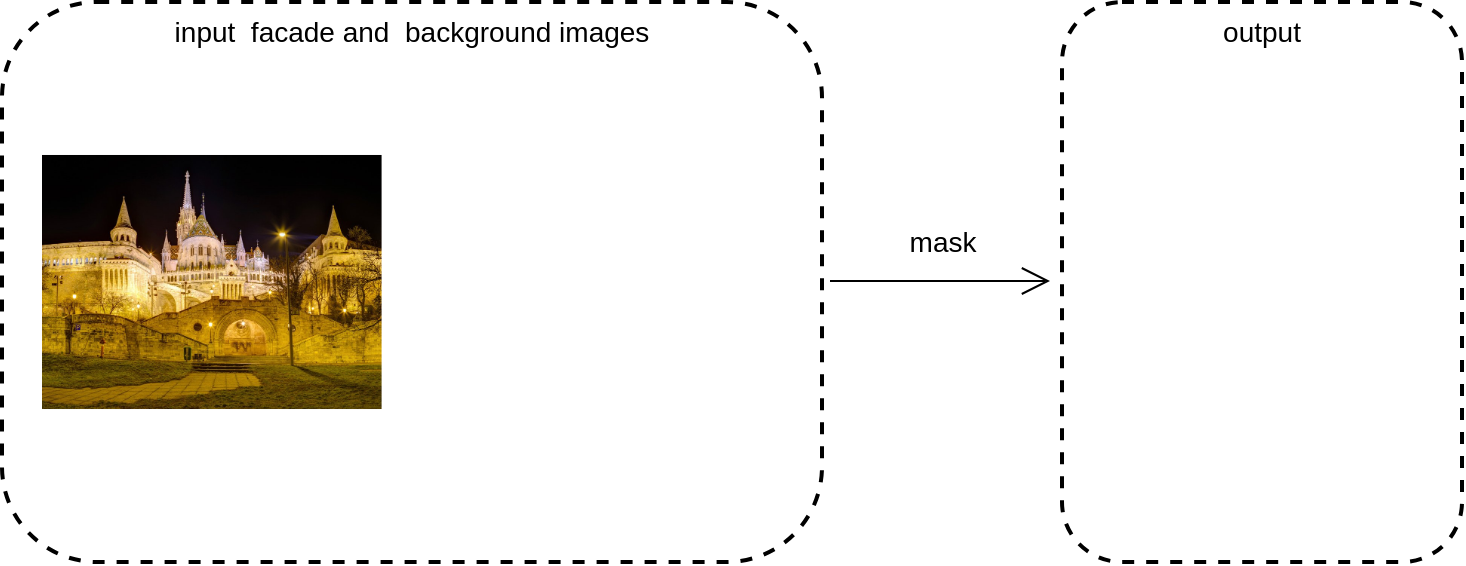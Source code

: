 <mxfile version="20.8.10" type="github">
  <diagram name="ページ1" id="1YHFuEbtIeBNnzegZ0mt">
    <mxGraphModel dx="1661" dy="417" grid="1" gridSize="10" guides="1" tooltips="1" connect="1" arrows="1" fold="1" page="1" pageScale="1" pageWidth="827" pageHeight="1169" math="0" shadow="0">
      <root>
        <mxCell id="0" />
        <mxCell id="1" parent="0" />
        <mxCell id="2AwD90XZrob1TwBY8TbG-5" value="&lt;font style=&quot;font-size: 14px;&quot;&gt;mask&lt;/font&gt;" style="edgeStyle=none;html=1;endArrow=open;endSize=12;verticalAlign=bottom;rounded=0;" edge="1" parent="1">
          <mxGeometry x="0.018" y="10" width="160" relative="1" as="geometry">
            <mxPoint x="414" y="199.5" as="sourcePoint" />
            <mxPoint x="524" y="199.5" as="targetPoint" />
            <Array as="points">
              <mxPoint x="444" y="199.5" />
            </Array>
            <mxPoint y="1" as="offset" />
          </mxGeometry>
        </mxCell>
        <mxCell id="2AwD90XZrob1TwBY8TbG-6" value="&lt;font style=&quot;font-size: 14px;&quot;&gt;input &amp;nbsp;facade and &amp;nbsp;background images&lt;/font&gt;" style="shape=rect;html=1;rounded=1;dashed=1;strokeWidth=2;verticalAlign=top;whiteSpace=wrap;align=center;arcSize=17;" vertex="1" parent="1">
          <mxGeometry y="60" width="410" height="280" as="geometry" />
        </mxCell>
        <mxCell id="2AwD90XZrob1TwBY8TbG-7" value="output" style="shape=rect;html=1;rounded=1;dashed=1;strokeWidth=2;verticalAlign=top;whiteSpace=wrap;align=center;fontSize=14;" vertex="1" parent="1">
          <mxGeometry x="530" y="60" width="200" height="280" as="geometry" />
        </mxCell>
        <mxCell id="2AwD90XZrob1TwBY8TbG-8" value="" style="shape=image;verticalLabelPosition=bottom;labelBackgroundColor=default;verticalAlign=top;aspect=fixed;imageAspect=0;image=data:image/jpeg,/9j/4S/+RXhpZgAATU0AKgAAAAgABgEaAAUAAAABAAAAVgEbAAUAAAABAAAA&#xa;XgEoAAMAAAABAAIAAAEyAAIAAAAUAAAAZgITAAMAAAABAAEAAIdpAAQAAAAB&#xa;AAAAegAAAXQAAABIAAAAAQAAAEgAAAABMjAyMDoxMDowNiAyMTozMToyNgAA&#xa;D5AAAAcAAAAEMDIyMZADAAIAAAAUAAABNJAEAAIAAAAUAAABSJAQAAIAAAAH&#xa;AAABXJARAAIAAAAHAAABZJASAAIAAAAHAAABbJEBAAcAAAAEAQIDAJKQAAIA&#xa;AAAEMjEwAJKRAAIAAAAEMjEwAJKSAAIAAAAEMjEwAKAAAAcAAAAEMDEwMKAB&#xa;AAMAAAABAAEAAKACAAQAAAABAAADhKADAAQAAAABAAACoaQGAAMAAAABAAAA&#xa;AAAAAAAyMDIwOjEwOjA2IDIxOjMxOjI2ADIwMjA6MTA6MDYgMjE6MzE6MjYA&#xa;KzA5OjAwAAArMDk6MDAAACswOTowMAAAAAYBAwADAAAAAQAGAAABGgAFAAAA&#xa;AQAAAcIBGwAFAAAAAQAAAcoBKAADAAAAAQACAAACAQAEAAAAAQAAAdICAgAE&#xa;AAAAAQAAKy4AAAAAAAAASAAAAAEAAABIAAAAAf/Y/9sAhAABAQEBAQECAQEC&#xa;AwICAgMEAwMDAwQFBAQEBAQFBgUFBQUFBQYGBgYGBgYGBwcHBwcHCAgICAgJ&#xa;CQkJCQkJCQkJAQEBAQICAgQCAgQJBgUGCQkJCQkJCQkJCQkJCQkJCQkJCQkJ&#xa;CQkJCQkJCQkJCQkJCQkJCQkJCQkJCQkJCQkJCQn/3QAEAAr/wAARCAB3AKAD&#xa;ASIAAhEBAxEB/8QBogAAAQUBAQEBAQEAAAAAAAAAAAECAwQFBgcICQoLEAAC&#xa;AQMDAgQDBQUEBAAAAX0BAgMABBEFEiExQQYTUWEHInEUMoGRoQgjQrHBFVLR&#xa;8CQzYnKCCQoWFxgZGiUmJygpKjQ1Njc4OTpDREVGR0hJSlNUVVZXWFlaY2Rl&#xa;ZmdoaWpzdHV2d3h5eoOEhYaHiImKkpOUlZaXmJmaoqOkpaanqKmqsrO0tba3&#xa;uLm6wsPExcbHyMnK0tPU1dbX2Nna4eLj5OXm5+jp6vHy8/T19vf4+foBAAMB&#xa;AQEBAQEBAQEAAAAAAAABAgMEBQYHCAkKCxEAAgECBAQDBAcFBAQAAQJ3AAEC&#xa;AxEEBSExBhJBUQdhcRMiMoEIFEKRobHBCSMzUvAVYnLRChYkNOEl8RcYGRom&#xa;JygpKjU2Nzg5OkNERUZHSElKU1RVVldYWVpjZGVmZ2hpanN0dXZ3eHl6goOE&#xa;hYaHiImKkpOUlZaXmJmaoqOkpaanqKmqsrO0tba3uLm6wsPExcbHyMnK0tPU&#xa;1dbX2Nna4uPk5ebn6Onq8vP09fb3+Pn6/9oADAMBAAIRAxEAPwD+Ab6UmDmn&#xa;UYoG0IOlLQKmSPNA0iMLmn+WKtLD61cS2GKV0aqi2Z6x+vFWki4q+lpnnFX0&#xa;s/l6VrTWo/ZPYx0tZijTqjGNCFZwPlBYHaCegJAOB7e1PMHFfoH8PfBOsXP/&#xa;AATn+Jfi2CxgeztvGnh2N7llXzk/0e7UhGI3AbpIxwRwxr4ZktsLtIrelqma&#xa;1cHypeZy0kWKpstdDPBjtWXLFWVWFjkcbGcVxTcVbMdM2e1Yi5SvRVnyD6Uv&#xa;knpigaiVaQjPFWvJOOlRmIjrSuLQqlfSm1ZKkUzAphyn/9D+AnaaXYa2FtOK&#xa;eLSo50dPspmbHAe1X0hCjJq/FagewqSaAIlZzmdNGjY9A+DXwp1v4y+OW8Fa&#xa;BHJJMthfXuIgN2LK1kuMc+pQL+PFcDYQGaIE8cV+zv8AwRm8CaLD448TfGDx&#xa;UBFaWkcWkQSvjAa4zNNjPH3I0BPYNjvX5ufHb4ef8Kp+Pni/4c7Qkek6rdQw&#xa;gdPI3loSPYxlce1fD5ZxZHE5tisuj/y6UPvau/uvE+qr5E6eBpYp/av+G35M&#xa;8dSxZSM9K1IoAqgYq+IRTvIlY+TCpZ24VVGSSeAAB39K+zhXtHU8dYJt2P3R&#xa;+BPwZ1PVv+CFfxZ8Xw2byRzeJI78TKm4BdPe0Tk9ur/lX4m3GhWB8ArrXlML&#xa;ptRaESc7fKEIbaO33vxr++/9jf4L6ZcfsS+HPgte6Aselx+GYZdYsnkKiS7a&#xa;MLcF4PkYtuYM3yDDD61/K/8AtFfsXeMvgJ+xCdQ1pIrq7sPF73Fy1qN3k2co&#xa;ktYvNYE9SsZzgBd22vlOHPEvK8XWjhIz5ZPbz32t6dbdO6R9dn3CdajSVRq6&#xa;S+61j8b5rJs1jTWJzXeTRErwKypYBnpX31eSufBSoNaHFmyNM+yYGGHFdn9i&#xa;B4ximTaS7wtJCM7etcU6lghQXY5I2yjFTLaFugroLrR5Lby1K8sAavwWAVeR&#xa;zXPKsrXRqqHSxxU8HlDLDAqs0MkbmOVSjD+Fhg/lXcv4futd1S00HTl3T3sy&#xa;W6BefmkYKOPqa+0v+Ck/wBtvgN+0HBY6REU0/VdIsp4/TzYIxbTgH/ei3/8A&#xa;Aq8LFcTYejj6GXVHadVTcf8Atzluvuf4HbHKak6E8QlpGy++/wDkfne9tVR4&#xa;ClbxCH5aja33DivoI1GeRKguh//R/g83RDpik8yOv7g/DH/BEb9jfSbL7bF4&#xa;Qs7/AGhGBurnUZ8qf+28GDj/AGcelfaPgv8A4I4fshw2VvLZ/D/QCWI2E6TF&#xa;Lgk/KCbh5jnHq3NfyrW+lZkF+XD05y+SS/M/cKfhRirXqTivv/yP86sXUC9S&#xa;Pxqtc3SSqSjDpX+k/pP/AAT4+A3hDRZbm98P6Xp/lyPtNvpGnqqIrHaoXyNx&#xa;IUjPYDHHNc1rXwS/Zy8K+Ih4f0ySG3ujGsqCDTbAj9/8qjBt+gCs2Acgj8K8&#xa;ij9LDL6rUaWGbfbmS/Q9GPhW4/FVX3f8E/JP9nr9mb/gnX8OvgX4Y+GfjS5v&#xa;tZm1s6bKssNxOn2i91tJGgc/Z2RQpjtmOediqoyM1+c3/BWr9kD4AfC/wV4A&#xa;/ak+AGvXt/p/jry7VLa+cyvJBHbeZDOHkAlG2MJEVk3Ejb83HP8ASZ8O/hH+&#xa;yl8Ory38M3njq4gv9PuNlraP9hRhNKhdFMX2blShLRqRx1ryz9rP/gl1pf7c&#xa;3wy0HSvB+t2+lp4av7ySGPThFNgzxBI2khjMcZQsEJ8pUZUyNrHAHy/AHEVX&#xa;D5h9ar1Zcrbctb3v5W06f1t9tnOTU62DWHhBXSVulrH8NcFozQ7wOa9w8J+E&#xa;pPA3jD4YeNdZV47bWru21HLkRr5Vvqj2xZW5wo8nJJH6V9XftMf8E8f2gf2S&#xa;NIi1L4u6WltBcXdzZwywyLIkrW6qdykcqjhspvCscEYyrAfsT8ev2EPBN1+y&#xa;v8DtO8RWkZm0K0Fol5BdpETLMoum8xk3fufNcnkDGeSK/onMfEDB08C8V8VN&#xa;aO3Tp5dT8/yvg3ETr+yatLRq/wDwPI/YL4j+J/iPeXWpaJ8JYNQ1Hxbqe17j&#xa;7JAWEEc1uI3kkkVRsc7spuwh5POK8e1T9jX9pjxJ4P1Lwf4+8I3mq6L4gtPs&#xa;up2mImE8RIXCpG7MrKpO0qCUYDBAr9OJ5fHXwo+BS67oGnrfa2sFqjhFDtLM&#xa;ZY4WbbEvIIDbepCgV594k/ae+OngvVfFmpQ6Y0lppuuaTZ6WfskpE1rcFVma&#xa;JsH5VPBznHtX5D7HLI0oVKVSamrfDZW3dtntZr5n3VXC1p1Hzpcux/n5/tUf&#xa;sa/E/wDZY+J3ij4f+LLOYW3h54JY55k2SSWd7I6Wsjp/A52EOp+6wxXzz4R+&#xa;Ht94w0PxTrdjFLIvhrS11OTywCqoby2tSX77QJ88dwOwNf6H/wDwUQ8KfD39&#xa;rX4TeJPC/wARNKt4/saNHc3MMohfyrOeCZIzLsZwNrEjAxvXAr8bv2Mf2BPh&#xa;jqHwt+PHw58D2q2Z8TaNHpMD6jOHnj82KSaN1Mmz5SwQ4A5x7V+9ZDx5RxNe&#xa;ngal+dq99LW/ryPzbMeDJK9SlsfyYWelo65fpjmvsT9kP4C+F/i98WNN8Ka3&#xa;dvZWl3Isdy0kJeBYWOHZnH+r2jkNzjHSvsL9nv8A4JjeOfiP8M/Gmva7qUOm&#xa;atpmlFbazMkZV7/f58UTOMrskhjwMENub0U5+H7VPGfw018+HNSSXTZoJisy&#xa;EFdxhlaJhnuokjZfTIx2rXiHNo5nga+Hyuo1KzjzLp5q6s7fp0PKo5NPCVYT&#xa;xUdO39bH3p/wVF/YQ+EP7MXj+38PfA3xPp/iyCSygZruKTywgCAbI4nUMxz9&#xa;9ugPGK/GabwpqUBKtJFx6uBX2H8UvHPinxwgk1ab7RvmmdfOPKtuxgZ6dOlf&#xa;Qv7Gn7E+qfGLxTaeKfFulSXVnHIjQ2SjdG4OSss5PCxAgDGcZIL4TG75jg/M&#xa;v7DyFPOm5yjfW/npFXbemkVf53OjG5X9exnLhFZaf8Pov66Hmf7DH7Ffxr+I&#xa;Hxw8I+OzoL3OjaZdJq0qqRveK3y8LY6BZJQgXcRuGSBgV+kv/BTP9kj9pX46&#xa;/BKx+IkHw+uYNR8IXE0rC2miumlspEH2g7YyXyhSN8Y+6Divuf4H6F8U/B/x&#xa;E8ceCPDl1NY6JLZ2pt7uWFisshjnVBF5S/vGhDpuMXyfu+CBtr7EtPCf7Qmn&#xa;eA76Lwmmsa3d6haCKHfbSOpkFl9lDDcwVYjIRPgd8jHev4b8U/G7Fw4nw2Y0&#xa;OS9B+4m5WtLRxbVlqnZtrpokfseU8E4aGXzwjbtLfbp2+7Q/hy0nwF8ONe0l&#xa;tK0RDMyKs09wWxJBkYK9OcHGFrxDxH4TvfC2utpV2vysN8fIOYz0zjj2r+p7&#xa;4hf8EV/iW9hdas/iOEx6bGkl59o0m4huDE0avIFaE4IyCFH3h90+tfAPjv8A&#xa;4JRSWF5ZW2k+LLJBPdC0MzQX8UEe4ttLtNb8HjlAeDxwcCv6f4R8fMjxDc1i&#xa;W49rSdvnZfdy9j8zzjw+xKSUIar0X4H/0vov9mH436j4w8CCbxDLols81xbr&#xa;9lnk+1yRWiRsHRt0sb+b8y4cDCndx93H6hfDH47x3njF4be602DS0kdFV44g&#xa;WwCNwk3sf4jggD+H+6K/m48KR3XjT4Sx3/hHRhPfs5kvY2uv7Onto1+fzsPG&#xa;xl2MFOxQPTdiv0q8JHVvAHgt28Q3CXWpLJM8swY7B5krOuN3QBSBgYUEfKAM&#xa;Cv8AEDN/EjNcFKcqDhGXM1y8lO6Wieq1XS10u63Z/dtHh7CV6fLO7Vu7/r+r&#xa;H1/8ePjx4Z8JW2mpofiW3sNRsJGcTmKCQtIY1iBKKmNv7vdk9yBjgV85fAXx&#xa;58OPiHp174Y8deIf+EqurOGxikv7qGEl5bhltFUqIkVUUbIxtUfL+JPytrHi&#xa;f/hJdTbUdQtor64YiO3+QgFMZIJ7jA6DHNe2/sd+A9N1bxN4psbjT2tLq8bT&#xa;b1I0cbSEvUkITn7qhQTis6/ilnWJpNVaz5l0Sj89F09NBYXh3CUf4cNEfRun&#xa;fA/9ibWbgeKJNH0q5uHiFwl02iWLzbYraS5yXaEsSII3H3sggKO+P0L079jL&#xa;4Z2mi2Gv/DRI/Dup+SssF1puLZ/9WuN9uNsEynOSrKD6MMCvHPg3+zOdG0uP&#xa;S7xQ4WGOFmB5KC3vrdjj/dkXjH9K/TS88NXGk+CfD5uixFraW8DqBwGEYDfT&#xa;B4/Sv2Dwk4jxdWFWtjVpFK33nxnFuOjCrTo0p2v/AJH56/E39kzRPjn8KvEP&#xa;gH9oDTrHW7PUF8m4dIypZmQiKYo2GjlTbkEHKnG07a+C/wBnf4Z+A9X+CQ8N&#xa;/FDwY+o6z4dF8ulQXVpOySS2pMFtJhfl/ebF7/Sv0a+MXxI17Sv2gNK8Ppfw&#xa;2Tm58hluY5PINq9q824EYAkEm4EuRGR0bcNpyvGv7J3xK+JN9pPjD4d+ObiS&#xa;3sFXfp1vevZJOytI5MhkE4lYiXbgsvCqPp+00uL3FTw+Bhez1Wjvv0+fboZ4&#xa;fFKlCFXFSSTWnbp/l5HwS/jz9u4aBc6d4Z8AXNtPpsUEdtI7KEmxcr5m1D/e&#xa;iB5OSM9M15x4j0r/AIKF3ul629haWNjLPqunnSoru4hAs7WJ4HmxnG7zGLrg&#xa;9yNvUV9Oa14V8Yw/FTWPhr4u0/Xkh10Rw2guG8xxIsn2pnjaH92IF8lUXaS+&#xa;QeNnIpaD8E9H8Y2cml6jHb3EcV3HdvC0lyLh3TydmY1ZG3obePCKeoxjkCvj&#xa;MZxXGlHmdSS6bJWemlrdr/f6W9OnFytt/wAA4HQPgr8cfG/xXjHxCbQ5NAm8&#xa;oanbeakrfZhGskhMfRgDIEIPGwiu5v8A4b+C9L1iz+LPwI0Tw94i0jXF+wXH&#xa;9lSPFF59uzRwSKzEgt5CbDhRh8/Ntxj2zx1deFPg5oX2q50uLUhfXKwZgiAY&#xa;JDp7Ec3Qdv8Al0CMp28nlcjnlvDXjP4car5vhTw/4Si02GZ7hQEgtUtwYft2&#xa;XKIFySbVh0z+8Hoa3ynxYjh8TSp+3bl8OqXol0VrrsTDKpuDmoaE37Pnhrxd&#xa;8NdSn0a48FTXOlyW0QVrYJ8spVsb/LZd7IoRM55OK/m9/wCCq/7Ivxb8f/FS&#xa;6+LnhvwXJaWbxpYtFbWQjKzvNNPvKKBw5bliPmZhgk1/Sr4G+BWm6DaWvjNN&#xa;Z+038EEMJKCdV3wxGFXeFfNKqdx5HOfTbX5X/tFeBv2mPAvwy1TWNL1ifT9U&#xa;W9W7t7651TfEscbzZB82ATKG8zIXcANg78V+3Y/xExM8JDDN2Sd76d9un9I+&#xa;dw/D9L20p+Vj+Wu6+Ccvg7xfZaL8T7eSzhjgjuniZW3ETIZUUbguCRleejfT&#xa;Ff0N/sp+D/Bnw6/Z+svGvhS8vIrwCJrm4k8rypNPd0FxGsXMeAQFkZk3syje&#xa;do4/Jf8Aaj/aB8ZX+qXd/dSRPrr6VHpuoxDZLGl5alF8+2my25WlUTAIO5U7&#xa;a+ofBP7XJ8M/DTQvg94F06KV5/D6adfStjfDLcmESFcYJ86QEHJBPJOR1/M+&#xa;PM9xsMuX1dc7m7W0sorVv/L1W9j1snwlCOJa2SX/AALH6f3Xxg074128GgfD&#xa;KWJLG6tV+03LoY7gPuRFygHATBO0MMdADgCup1/4sftIeAtOtl8Pa9pc9pp8&#xa;UFv9ljsyJ2WNDHL++848ucPgR/LtwvWvyOOkfEXwh8P7afSmmtILS2DGIDzM&#xa;gXe2OTGPlyYxg56j618o/F/xL400PxFrGsnVJJJhqV2lt1Ro1S7nPUnj/WjA&#xa;GT27LX8s0uC5Zxi37GrDku1Zq7376W+XQ+5xGOWGpqU49D97tQ+Nfxf0vw41&#xa;xqkcOrRmCY3ccUEroys0CruLvt53u5Ubeg9OfEPB37U2raX4jj8I/EvwXLNp&#xa;Ws3NtHaR6nbFrG2kkARLnI3pJuBZfu7iFwSea/Ly28QftC6N4Vtb/VdT1S2i&#xa;1uL7OIvP8qMsFii82T58BFMmMMoAGTkmvqf/AIV7r/jDwhL4W+J/jTU7qxt0&#xa;J+zwlbWKW5DIFhLLGZwh4KjcisVyAuBjpo5JhMlj+/qRcZO3uczenZLTR6at&#xa;dr7nCq1TEfw42t3sj//T9E8aw6f4ctZfE40W6gW90/Juvs7IHWTG3AAJbd0H&#xa;HXrXA3H7cXhPwf4w0vXNU8Mpr2mwMok0u+Rx9o8wfdnUFTGO20jOfyrywfHv&#xa;4s+L9GTTdSi+ysfLjSAM/mgHAV2UgYUYwOMYFfHHx/8AipqPh/4t2OgeOER4&#xa;tfkadL2UhjAZIyiKhAEmQY1IY5IPQCv8F+CuAvb4lUcXDmqRu7KV9IpdLa7f&#xa;5I/vmvnFKFNtPR+Vv+GP1U8G/EzSPF13qerwWM1vK0Jd9PjVGmgLfMAEJLBV&#xa;UgD2Fdb8Itb8bfC691CW7guIjqFkr2UctvyGWQPschgoG7aSO654Hb8dfF3x&#xa;1+LHiDxbe/GLQL280+S7YQGfSNLykiRfIins44BOeOoI4BrttH/bb/a005Id&#xa;U1LUT5lnP50Et/o0aviQ7TsZCGC7TkgAAYAxgZr0/wDiFGZ0afNhHTTaV4yc&#xa;rxlbZe50fXt0Kln1CeiT/Db7z93Pgb+1v4/m12Dwbpl9stVu5lYpD+5WT58w&#xa;tInzhVyvJOOmDnJr9iPBvx88U6r4Rm1HxBZyiK1j3XbgKiwiNtm5FLbmBOAB&#xa;gtz0wMj+UD4T/t5+Jm+FVroeo2uhTNY2wIs4XezuJHWRpA7+ZvVpGPzs38W7&#xa;n29l8W/8FVbyXw3Y3unWd5Pe6XNGZNIuQoYI0TR7kJdoZE3uDuRs9Dt4qKT4&#xa;gwmNnhqOHbhrHRpa9HfpH5W6XXTzsflOFxKU5W/4B+1Hxju/DXifxLc+LdCa&#xa;5R9TtBebLadlheZHWFQ8aYDhsZKtkFgDjIrwP4IfFLxF4A+LGnX2j6rc3Gka&#xa;pfRadqFtLl4yZCEWVQ2du1uAR3BHSvzuvv26viK2iC48IeH49NaWAfPfP58s&#xa;TctiOCIhdpPI3twedvavjK4+MP7Sdz4nl1PTPE00Fguye3jU28bQ3ETblmX/&#xa;AEduFIB2dMivUpY/G4mMKqkqc4u7u+2lly3Wu9ux30stpQp+xmrxtZH9B/7R&#xa;nxD8Pfs6/GS08daBFpNhe6iGmknvVQF7gy3Ebv5jcq2xdv7sAkHHQmvnf4nf&#xa;8FS/B95ZP/Y/hyTVdfZGihuBi3s0kA+SeOVh9rIXsoUcj73NflxqVhqnxK8R&#xa;P468T6jLqOtovmzXd7K80yo53Pl5QwhTPISPao7AYre+BHwjtv2gPEFp/wAK&#xa;muo/E101y8UD6bIJi8g+9HzjDAAEZ4qqnGNSn7R05S5Xo1Z2u9Iqy72079tD&#xa;alklFW9oldLfyX6I4g/8FKP2lNNeHw/4itLLxtbrcSXbTTl7WSGVYpYGiCQR&#xa;Hfu8wncf4h6V6Hrv7fnx/u4IL/w1olp4WuSjzy3izNdeWJDIxQwz26rkebIA&#xa;dw614b8S/g+vgbxxPplxbi0ntnaOdljU7Tk4RFI2q397OQD09R758Of2MNa+&#xa;JWv6LoGn21pp99qlo13Fa6gVFzcWkKnzJdjBmEYBPzNtB/hzxXdHM8uxDo1s&#xa;PRvJ7WTbb3Widr9tPVHSqMo83Nay9EkRXf8AwUn/AGhdR06xsbEJAbaze31c&#xa;x3jQSajNnfFcxCGD/R2Xc/yru3HHPAr5x8V/tEfG/wCLfghPh9q17Da6dHPL&#xa;cWVq0ss/lzTgbvv4O5gPnLA7j2BFfZPiX9kC5+FOlprU2mGFbpSUv7FsR7Ce&#xa;oZAOT0w4welfF9n8KtU8KeMIbVFfVGnuEljZ3W3JBJDOCBjdGD8y9+o6YrOP&#xa;GeExjkpL3obc3lrs3y/f+SMcRgJ0refY/Lb9p/wbq9r4f0fUb21lS5uvOiuh&#xa;sBGyFljBj28EYw+4D+L8v0C/YU/Z+1nxx8HtO1jQJJZdQ1G9fU5PsyeZJ9kt&#xa;5YolWQAluvKqFVgTj3r1r4/fs/nxJ438IaVezTRQzrfJ5ilY287yomSIu6lQ&#xa;zKCV4ydvAr0HwLYeKf2dtCfWfhm72Fx9gNr9sVApFvcSAyMU/c7XUrkOhXoK&#xa;+sz7xSjj+HsLgaE1Gcpc22nLzSSWvoremx89l+Ryo5hUryV0lb8EfUfjrRh8&#xa;Mvhx8TF8RQQ3V7phk0xBBFsA89W1C3n2SHO2KO5G4ADkZJPAr8UPB2pv8ZPD&#xa;UHgLUYZNV8SPrbQ3M5gdR5NyyA3OV/55OuW+U9Tng4r9EvHvj79pL4n+Edbs&#xa;Jr3TorjU8faFktNqzqsCxKyyLIWG5UVeTtwBxX5j/DD4g/ta/sYeNbvUvCFr&#xa;NaT6npl5YC5g/wBLilWeNg6IuGCnYeflDD1GK5fDDBSqYfEL2lNYi8XFKVto&#xa;+90jdb6R8traa8RYlRlC8Xya9PuP1m/4KIfBy++GXwo0zWLcTyvpkU1lepCv&#xa;l5juY41ikVo4gpSKRUeTPPzdfuivkL9oT9re4uPDWmw/Cm9t7V9JvbWbVLuR&#xa;fMn3WzZjVkZQArklmyvJyOvXw/UP2gv2rvjd8AprfXZItRtbuGcq6BUuWEZQ&#xa;IHBbnPl9VVemMHt8xxfAD4v+LNYk1LxpaS3Wp+JrsXMkcVxG08qbjufyuE6/&#xa;xO4QE8jpXv8ACHh5hqVGlHiSvTc8PKWiaae104u2yTeu2mllp42Ozyq7rBRd&#xa;ppdLelvwP//U8VvrHxlDbxL4ju3sltUjNrcyW7zu0bOQI5Nv+rC4HzOcAAZH&#xa;NfFf7VfgXxd49/aU8G+E/Dd8uoaZqFhNiVP3DRNB5gZ1kbkE5BHuvrivovQP&#xa;+Cgfgy9tWsvEeizRIy7R9okibKcgjCEDb02jufyHkHjz9o/w/wCJ/ihoXxB0&#xa;q2iS106C58+JXDnNwXG4KoGTtYEqPQj3r/FDgvK+IMuzB16mE5WoVEvh5buD&#xa;ta2t+bz+5H9l47MMBXoqEKvVfg/8j1LU/wC2PBXgxfDXw406KW1hLJ/pHnyz&#xa;C5kZldvNLhSi8twANuFFfP3g/wAXeK7LX18Janrbyagts103m2Xlq/kFvOES&#xa;jaShJQHaMAAkdK+gNQ/af+HXiaO30LT7pHgRfk8yKXCYcOxKKA5yQMDnA9qk&#xa;tPjb4QtvHsEc/kXUcVlO4ZoHLLueIrskdVYfKDwrcHORXTh8VmfLVeOwjlUn&#xa;eTb+Jvu3KL677fPQ9Oj7CU1yVbJfdttp/XocveaVe+KPhbLPq6Wwn1KOTZmF&#xa;yxniBJSPzDyyDBHGRjI7V4T8NfEH9r64NC8XRwrBd28at50ZDShWXGR0dRwS&#xa;PTtX2Nr3xh07XbSHXDcWRezhZZIoWb5yW9WKnPYcc4x0r5E+GF74U1bxnpk9&#xa;4++2t3uFVzldm8yDk/XG38PQV38P1a7wWJeIpONrtW+zvZLRdo/1oXjakVOC&#xa;jI9V8O6KumS/254Y1u3sbS0EpuLVPnQASko3lyhWRET+4wJ4xTfAvxn8W+Nt&#xa;OOoyx6BawXmU82WaRlQIMFyDgf8AAfUda9U0Lw7oF5p19qL3Aa2li/1sQlIx&#xa;nj5Dkg4xyBkflV3wp8M/CulxC28NGR7kozOIUBI387irYCnjbk9BxXz2LzrB&#xa;SjU+swbldWbWy63aS6232SSsbUI1o29nKyPYtA8Z2y+Ev+EY8fWkttZ3dsFm&#xa;vbMfarRoZQVAkVF8+Mc+hUD+LFdj+zh4D+HH7Onw01bxB8DtREEJaa6FxDce&#xa;cyGJSA3nKfl4AA6HFfnz4u+IWsfCn9onS9AEsNpot5Zxz3itHvk8nyrt5+mS&#xa;QGijxjIUg8V6F8Cvjn8KfHmtDUPBtkLSGC7jFw98JLd5Imhx++GXiK4wvzfx&#xa;AgDjNfOZ3wJjo5dKrhub2FRQqSUfgerspJ7O601duiR04DiWnKt7OaXNG8dd&#xa;+m1un3H33pP/AAjOqfFjw3qfjjaump5mpXPnZCyuCXXcWB3fd+h59a+t/iX4&#xa;w+B/xF8Uxal58D6zbfuvnRvOjLgbApI3DAXheQc5A4r85tT/AGt/g3puLPU7&#xa;20Wexj+y+WIZXb5ZWwoBjCMMchq8a1vVvgd421278baBfJDeX6jEbB8pcxuW&#xa;jnxs6pn7gOMcV8XgeHMwcUsRSqUoxXutRb1v8tLH2WGzTDKOk4t+qP2MtPj3&#xa;4d0/4WW+hR7bxLbz0ZJgzfu3YZjGAAwwfXivjjW9F0bWfE+n33h+E/YrV47v&#xa;aqsxVJNow3B4G4KeP5V88+DfHei+FtMj8N6Xp263Us+4BWDSNgMVy24EnJxw&#xa;BX05pfxl0OLwTBZz2i2tx+7Ty3QNsUOM9iuAo/lXhZtl+LwrXsoOXRPytbbX&#xa;odOLxeHqU1aS0OT/AGj/AIbabr3xL+GVnqW5LWbUbtjDu2Rs8Fm00b4OVyNm&#xa;FbGQDjvXc+OfhpP8QNG1LQ9LRFTyFSR5T8oAbIkCqNxAPHAx9a8O+LHxb0Lx&#xa;N4+8EXy70n0vxCsYWQ+TI0M1pOpZAp4TOOwzxkYr7z8L67odxpkT+HplNtdw&#xa;iSTOeSQeCwyWx65HTHSvAzvG5ll+BwDne8Iu3ZP2kpfla3oePSnTlUqqNtbf&#xa;+kpHxJ8Tvh74h+FVqNRs7H+2E1L97IYp2TDrH1KFSFUqAOJFGf4c8VxnhPwl&#xa;qPxF8O/234iSaCMEslosaRFOO7ADbtGRnlsdDX2p468MHWrd9HsZQAg3gSo8&#xa;e8yABlVQxGSOBkkY9K5DQfhL4dsJ38EtNcy3E8e/7PcszrErchFYIqBQTgDJ&#xa;OBjtXVgONksCnU/ir7SWvL6bLS21jjr4WTqWv7vY+JvHPgbwB8OdOudV0UzQ&#xa;f6OI447GQRkptCkfuFVn2k5O/jgc+vonhP8AZT8L2WjaTrFkEguH2z3EZfd9&#xa;pMYyQ0mS3lqPn+bO44xjgV6X8SfAepaRKl4kEUmmRpK7bRh4gzAMwxy3I6Y9&#xa;q+ifClt4Ns7FjbLLcIwXahibCjA52Argk8k45Nepm3HuLp4GnPDVZNu9+t7a&#xa;JPtbf8u5lh8tp+0acUf/1f5/4vhJ4vtppGvIJWVl2qsk20Fs9DtVlx14z2xW&#xa;bceC4o7g2UdoUvixAdhJsHPY9enQdK+rJ/Dnj+JREq6dN0yi3EiHpjkeX/PF&#xa;c4vw8+KFzN9ptbK18xMgOksfC9h25xxyK/zLw/GU5e9VqQXzt+ux/RKyOvHS&#xa;NNnjGlW/xK0NzBaLH5qN8zJumKgDgkkcdT3/ACrqoz8Ti/nNqjkS7hhMqSMD&#xa;oR8v4V3Mfwn+N13BLeWqrZyDPH21I2dccBXijZe38RA7Vds/gd8U7/T3bU3h&#xa;ZMfMst6cdMdUjK/kfwrnxXEODfvVKlK/yZ0xyjFv7MjgZLHx9bbZby88vIyx&#xa;nkj2sMfdwfu4x6Vn6r4h8WWCC11LaF4JlUfIBjHKoAB7H9a9pm/Z38URstzc&#xa;6np9uj7QqtbSyfgG3JlsdNqCuzsP2ataliit9X1uKOM5CAWbtIAecKskhH5q&#xa;B9BXlT4uyqnZ1KkX6Rf6J/5HbT4exj2i/vX+Z8wWXiPVr6QxW9/Eu4/dQNG+&#xa;4/7C4PToeh69q9J0HxH4vuC63V3iBvlB8wh/bGzawznj730Fe+p+zV4OskEF&#xa;7qusXk7j7qNAhw3XhYsIv4+3NbFl8AfhRZznSpIp7+cDkXcrMkI7YVNoJ9sZ&#xa;+leHj+N8onH3E36R/FfCetRyHGR+1b5ngVzbfES8tL3S/DDS3mpXEBgiYTGZ&#xa;41PDbixyqD6jNeDwfCb9t231B4tM3wJcjDiJ4wjsOSdrtmv1N8MeEfB2gbdJ&#xa;8Owx2drCcP5UZy7+nA5x3J+ldjB4g8N6VZXHifVpGjtoFOxjnHljqQBk8n0H&#xa;QCvnKHitWwjlDB4WE07fHC78tL2+R60eGoSS9pVa9HY/Jm++GH7cFxhU02YI&#xa;vHyi1Yb+mf3pPc8Y4rc0rwP+35Z3aE2t4VjT5lWCwyM5xnkEZxj5T2r9CR8f&#xa;fhVZ6LGG1PzZwwLGJJGUsG3H5tmD6fpXP+If2uPBmi6ilzoVrNfwhdkzEiDG&#xa;OVx5ihievbuK9il4g8QVf3UMppdd6bX4t9ehzTyzAw96WJf/AIEv0R4Xp/jX&#xa;44+FdNttI8a2EtjNICd10qxq4IzlGjdunoD6VuWvxn1yHYmo3e4YaMIHY9un&#xa;IximePv2qNB8d+AL/wANy+HJxCV32xZx+4kGCuBsyPbH0r5YbXrNlignb7Vd&#xa;ALtEZ+YIfZe31WuzLeHamNg6uYYRU5X2VvvWrt+h52Lx8aclHD1m1/XkfW93&#xa;4tufEMljqcEjQ3enXCTQ3CMC6vGpAGHyCOvHFRap+1Z+0R4Qvnh1+d73ShgL&#xa;c6Z0iGQRvt+v1+YgdsV8k3Gs3FvIvkiVs/eEW4cjt6ZxjrgCrVh4/wDiHta3&#xa;gjnVV6GQ7toPoRgn6Gu5cBYaSXtaUJxWylpb0e/6eR50s3rR+Co16H3Pov7b&#xa;HinWo1TSPFk29AR5bR7ZlHPAD/NnPp0rak/aR8c6hOJG1aSaeHM2/wAv94rE&#xa;YByQMZHYV+cetahqetWz3GsafARCSPOVpFct+X/1/Suburnxz4ckSLS9QXcG&#xa;z5L3BQhezNxjHviuePhBlMtaNOMX2aj+aS/JGEuJMZFa1Gfo7r37RXxL168E&#xa;Gran+68pkzcQGQYPGBlu/sKut+1H43tYhZv4pjJQDZthYAeoOO3HbpX5pS/G&#xa;r4i2TSw6tbJJGmE3xbm68bt2Av5ZOaLb4i6WkbNqFrI0gbdIN4P0UELkjPUj&#xa;5h34rrfg3h1BKdCNltyqD/Qz/wBZ8R0m/va/Jn//1vxFtfjRqSOuoanZgwxo&#xa;D+6cg/k/mKB9AK7c/tB6JDH5t9p0kYGDuiYOxVuARuAAPHTAFfMFz/yBG/65&#xa;L/Ss/Vv+PBf+uUf8zX+cNTg3LqrV4W6aNn9FU+IsXGy5vwR9qXH7RmmaLsha&#xa;1uWdziIkIXbHqS+1QPp9K5DUP2kviPbzS3K6XbCNYtqrK5eVn4wyncyKBnGK&#xa;+e/Ff/IQ03/fb+ddFr39B/6EteTQ4Myynyt0VLm737npvPcVJ8qla3Y9ruP2&#xa;udd8PRG813w4sfmsqR3AnV3w3odrbT/wED2qtr37X2p6jp4m8GRtZbiBJLKB&#xa;PI3sNwVR9cY9MV8v/FX/AJFyy/66xf0rgNE/5An/AG0H9a9rA+HGSzpRxPsF&#xa;e9ra2+5tkzz3Fx9zn/L9EfUVz+1D8RtIspYbm7W2Z2HmMYUZ1ON3BTg4/wDr&#xa;Cq2mftBfEfULJtO0nUo4xIA4ZYRuk3dSd3fkZJP4V83+P/u3P++f/RdangL/&#xa;AFtr/wBcU/mtetLg3K44X28aEb/4Vbb0OWvm+JjJLnfY7jW/i1qsF2bDWdcu&#xa;o2jIkmkXcQrH7qgKBn8sUaHbXWrLFrdtezXMVxJtfHyjchPPznPJz/Dj0Arw&#xa;D4g/8hrUv+2X8hX0X8Lv+RLtf+vlv/Q3r08zyujg8BCvQVnKy2Vtr9jj+sSn&#xa;JuXQZf2Edre+SYLmNhN5ZZGQhSRzIuZAdoHUcEnoKdDqzaLbRSmNLiNZPnO0&#xa;oxO7aT94gkdhwv0FdFr3/IRm/wCux/8AQa4XVP8AkD/9tD/6NrycM/axip7a&#xa;ESoqLujSi8Ux6jfSfumgg+0bSwCfOMcrjHAA5rpE1jS9a02aXQppng37GbAH&#xa;4DIUr07HFeV6Z9w/9fT/APoJrd+Gv/Iq3X/Xf/Gtsdl1KMHUj9lpGdKp7/Iz&#xa;o7XW7a0j+yqftJieSMOdyrGU+9nuXXPGBt9DTbW60ZHWQpJF1MYVyTt7kjhc&#xa;dcY5Fcjbffu/+vy9/ktXv+WsH/XA/wAjSq4KEXZHLLENX0Wh0UsVs17Ff2vl&#xa;SoH3EyluARgBV8rjkc+uK0ryOJCjvMUmlIx9nRRtJ5GC2MdzkDP8qwbT/kHD&#xa;/gH862L3/j7tvrH/AOgNXn1laSj2NIO6Y3XoLTyfs9oGkkVF8oytwxznkKvA&#xa;55/SuXudD0+O53NFCGERVVi3ABjn5gpGMj3NdPqX/H1D/u/4VmXv/H+Pp/jW&#xa;2EqSjG0WKSurs//ZAAAAAAAAAAAAAAAAAAAAAAAAAAAAAAAAAAAAAAAAAAAA&#xa;AAAAAAAAAAAAAAAAAAAAAAAAAAAAAAAAAAAAAAAAAAAAAAAAAAAAAAAAAAAA&#xa;AAAAAAAAAAAAAAAAAAAAAAAAAAAAAAAAAAAAAAAAAAAAAAAAAAAAAAAAAAAA&#xa;AAAAAAAAAAAAAAAAAAAAAAAAAAAAAAAAAAAAAAAAAAAAAAAAAAAAAAAAAAAA&#xa;AAAAAAAAAAAAAAAAAAAAAAAAAAAAAAAAAAAAAAAAAAAAAAAAAAAAAAAAAAAA&#xa;AAAAAAAAAAAAAAAAAAAAAAAAAAAAAAAAAAAAAAAAAAAAAAAAAAAAAAAAAAAA&#xa;AAAAAAAAAAAAAAAAAAAAAAAAAAAAAAAAAAAAAAAAAAAAAAAAAAAAAAAAAAAA&#xa;AAAAAAAAAAAAAAAAAAAAAAAAAAAAAAAAAAAAAAAAAAAAAAAAAAAAAAAAAAAA&#xa;AAAAAAAAAAAAAAAAAAAAAAAAAAAAAAAAAAAAAAAAAAAAAAAAAAAAAAAAAAAA&#xa;AAAAAAAAAAAAAAAAAAAAAAAAAAAAAAAAAAAAAAAAAAAAAAAAAAAAAAAAAAAA&#xa;AAAAAAAAAAAAAAAAAAAAAAAAAAAAAAAAAAAAAAAAAAAAAAAAAAAAAAAAAAAA&#xa;AAAAAAAAAAAAAAAAAAAAAAAAAAAAAAAAAAAAAAAAAAAAAAAAAAAAAAAAAAAA&#xa;AAAAAAAAAAAAAAAAAAAAAAAAAAAAAAAAAAAAAAAAAAAAAAAAAAAAAAAAAAAA&#xa;AAAAAAAAAAAAAAAAAAAAAAAAAAAAAAAAAAAAAAAAAAAAAAAAAAAAAAAAAAAA&#xa;AAAAAAAAAAAAAAAAAAAAAAAAAAAAAAAAAAAAAAAAAAAAAAAAAAAAAAAAAAAA&#xa;AAAAAAAAAAAAAAAAAAAAAAAAAAAAAAAAAAAAAAAAAAAAAAAAAAAAAAAAAAAA&#xa;AAAAAAAAAAAAAAAAAAAAAAAAAAAAAAAAAAAAAAAAAAAAAAAAAAAAAAAAAAAA&#xa;AAAAAAD/2wBDAAUDBAQEAwUEBAQFBQUGBwwIBwcHBw8LCwkMEQ8SEhEPERET&#xa;FhwXExQaFRERGCEYGh0dHx8fExciJCIeJBweHx7/2wBDAQUFBQcGBw4ICA4e&#xa;FBEUHh4eHh4eHh4eHh4eHh4eHh4eHh4eHh4eHh4eHh4eHh4eHh4eHh4eHh4e&#xa;Hh4eHh4eHh7/wgARCAKhA4QDASIAAhEBAxEB/8QAGwAAAQUBAQAAAAAAAAAA&#xa;AAAAAAECAwQFBgf/xAAaAQADAQEBAQAAAAAAAAAAAAAAAQIDBAUG/9oADAMB&#xa;AAIQAxAAAAHxkAAAAAARQEFAEAFAAAAAAAAAAAAAAAAAAAAAFAAAABQRQAAA&#xa;AYAAKgCgAgoCCgIAgRQEAARQBFQAAAAAAAAAAAAAAAAAAAAAAAAAAAAAAAAA&#xa;EAABUAAAAAAVAAAAAUAAAAAAAEABQQFAAAAAAAAAAAAAABQRQAAAAAAAFAAA&#xa;AUARQRQYiiAoigAoICggAIoAgAIKiAABFAQUBBUAAAAAAAAAAAAAAAAAAAAA&#xa;AAAAAAAAAAAAABBUAAAAAABRAFAAAAAARQAAAAAAAAAAAAAAAABQAAAAABQQ&#xa;AFAAAAVABQABWIKgILbTpO6fmAUCkCogABBUARQEAQgoCAAAAAAgqAAoICgg&#xa;AAAAAAAAAAAAAAAAAAAAAAAAAAAAAAAIKgAAAAKAAAAAAAAAAAAAAAAAAAAo&#xa;AAAAACgAAIoDBQEUBIoDBQEUUEFGIKgJ13JdTN9d5P6X5qwUWoQUQiKAgqCQ&#xa;VAEVECKAIoCAAAAAAAAAAgoAigIKAgoCCgCKAgoCKAIKAgqAAAAAAAAAAAAA&#xa;AAAAgoAAAAAAAAAAAAAAAAACgAAAAKAACYAAoAAo0FAQUaAUEUABQEUGCKAn&#xa;Tc1203pebeteSsUUqBFAQBNBUEgqCQBAACAAigAigIKAgAAAAAAAAAAAAKCA&#xa;AAAAoIKgACABgACCgIKAgAAAAAAAAAAAAAAAwAAAQAMAABRAAAKAAmCgICjA&#xa;AFRQAABQAAAUAAaFFBBQEFGJ6Z5p6tGut4h7l4laaKPNAAaoIQVAQUBooDRU&#xa;SEUARUABQQAAABFBiKAACABgAAohBQSCgIKAgqAAAIoCCgIKAgAAAIKMQAAA&#xa;AAAAYAAAAAAAACiRQAAAUAAVMAGAAioAEsqdZWq0qiggoAAAACgoAK0Ao0FA&#xa;b7J437dOtjxb2rxq1ngPNt6l0aOaFGkFAaKIQAERyIRHICCgIAIRQEFBooAg&#xa;qoQUBBQEFARQGigCKAAAIKgAACKCQUBBQEFQBFBIKgAAAAIKMQUBAUEFAQUB&#xa;FAAAAUAATFAAFGgAACEAZb1HavLtxKi9OKqKAKDQcCaKrEUAFRQAGAom/wBv&#xa;8d9onVvlvqXm+i5EB5pv4HQSc8KUkRyCRHIhBQGioCCiEABFAaCgkFE0FAQA&#xa;AUBBQEBQQUAAAFAQVAQVAQEEqACgDAEAAgAEFGIAJBUGAAANAKCAoIKgAoCK&#xa;AAKhFAYKDAAQVAAEIoB3O2t/xvQ8cWeD2OFVRWlUVNFASCjEUGAqAqCgBpKr&#xa;Xt3nvdrWx5/2OLU+Om/gEWtXP66zgkUJEUBEciSCokgqAgqAgoCCgIKJtFUG&#xa;igIKgAigqAAAAKIBQAUBEcA1HNBqKjL1HrOUxtFRdcxUUYAxBRCACAAQUYgA&#xa;AoJBQEFBoKAgoCKKCKAAKNFAAABFRCAAaGf1uOnYyxW/G7/Oef7jhva4lc1d&#xa;M3KjgRQAAAAYAAAAa+R0uenqq2KXH0usVpqXC+eep+VdGPQdhx3e9eXko5qk&#xa;BQQVEIAkgoCIoCACAECKAg4G0cJsR7WkVHIEe0GijBRUCipoKAgoDWSMYwWy&#xa;Hpfl3r/nfk9WAB63IoAKACCoAACCgIKggAAUbEUARQAAAUBBQAAAUAAAAQiK&#xa;g0AA9F8+9Z83pbdyLfH0w+V+y+RenywOY/pxcrXNAAwUYgoIRQaAAnW8l3vP&#xa;t29GfU8/op3NKHRYfkPsfMSTWZJso8nodPzHu8qiLSEUSRFEIAIRUQAACgIK&#xa;ACoAKqbWytRG9JAa2WMcai1IqksBRooAI5Aax7QZ0OB3GN9NznSVvnu7ydHt&#xa;+o81FASiACoAoACKAIoCCjAAAUBBQEFAQUBFAAAAFBFFQiKg0RUGgAbnb4S+&#xa;J3Wa2dU3XbcdHf6MuWci9WDnNcCgMAUEFAQBgiie5695f675nVgSx3o0taHP&#xa;36WZmSI8226LpLXj/tfF9ufCCO7MEFARHIhAEhBQQABRWIKoNRwhqgiYS/nW&#xa;ZPJeh51XVzqInzNuY0VGAAAACAhEVAPS/NvXeLdYZXfPdvmmN23FfS+eiKnV&#xa;mBYFWW/SQ0RaSgAoAIKAAAAAAAAAigwATAAUQBRAYioAggHaZvo3m9LdV6+d&#xa;1xmlV0WXldazWfGcX3Lyfu58ZzX9WCqigCjEAAlh6JPnQGuy7/zb0jh62ufb&#xa;yvLhn5uJhusVSTTVYqXTp1NZ4LO9c8j9LBRF2zQASCohJYuqRyoLQKKwVVQi&#xa;jpGpNOnS0p7fLpZu7XReD1+V1/Q+M7M8OhND7XJGOS0gqAIohAEIIo9X0njO&#xa;n8rrvrzk3kb2/LPV/OvU5syzXt+vzLct1OXSavLRZBHsVdYzVDfNVRUKANog&#xa;2o0EogNRAFEUAAARRgAAACAgAH0XpnjXsfldTbnCdjyb4fR+P+rdMpu+Q+rB&#xa;d8m9R8g2jBcju/kHIonAMaj0bb1OP10XwAqXHSemeS+xcfSzPXMxpam1rb5c&#xa;jZ7m7Z57H6VHFefJ39bG+R5X03L2z8T263UdWXBDm1ABSTquV9GT85XSzqQ5&#xa;FEqoAojgWRkku3v4XS+bv6H2vk2n52m55lt8lVUKGlV9vlotsR9OcRIlDEkB&#xa;Qtt9RleS3Y2fH7K6dNPw6cM/tpMXxdD0ypJ4TL6R5p9BxaSUE0VuaHQzbKLr&#xa;YZNfoMLfNjkXWFFE4DVtzXPr1GjnXDHodiK80X1e7FeNHtyy/FJ/Z5YfkR6w&#xa;6a8tm9MaPzl3oToPP5uxtD4ibd0h8JfvZSL2nRlxqr0GDt2+R6+5c0VPx31/&#xa;x3qyquR/TgKqtCPQGiqzpunpdNzdPjUPS8x04W/cfEPZufWHRln0Ukoxp81e&#xa;ROSPH2cqfYqRS9KCwyp4mj3GNqvJOf7rjqisSx6ZWPUuI9UV+bcl6V5trAKJ&#xa;Gpl6qeW5r0OnimzejZyGc99Bqc5Y4db2dUfvOfFYg78WMkjtNa5KTCbr8rZd&#xa;Y3zOyfuvMu/5rmhh5jkfZLm8tm/QVrZuRseZ+k+Ydao0tC56/LhWnR6zBUuw&#xa;65pWmh0kFRp40D2psj/n/Rhq6dtHPT37cnOXt56fPSbjgxE264uY1Lugnlw6&#xa;0lrEm03syDTqorVtqFvGftQaqpatSMjhvx2Y+fejpO4X1XnbXneN7Xzmq84S&#xa;w/bGGK/A1XbLc0XpOlWm59+bpamLw7ydHzPcj13UrXbz2+d3OPk3pc25RznR&#xa;8N22TZAzDH6VThybnpc6bG2ivn6OHx6OzbWcJ/ofJdR6OWd437r5N05Ylqp1&#xa;mFcv31LtefXxl3Q8/tk5WlQORyLixpz2MdBSIlbrI6EZMh1sW27X0/O6TK6X&#xa;Hque6/iu4xU/IdfJyWmB0rsHY5rbnzed573MvdnxdH1WHVeX0vVKO+fHV+6i&#xa;VctU61GuHb0lXqy547Mh+gzRWPC64ZyTVVm2W5uSw2bVQvuV2mw6cAs901nK&#xa;qkEjQr2c9UT42hzmy3Y6drSbTGs1JZ/P9m66Z3mnao6FOck3jrmZum3mpryw&#xa;cjz/AHrFXEcP6x5u1kdJg7Hbj6Tezr1vK5HruZ8vq2Om889JSke+Poyfx3cc&#xa;8nVu6VHSOA7axPlfP4PZZOk9Lk7GE1s408mk2+a3eM59Eo7uPL6XpuM6T1cN&#xa;DiOx5CK5x+rmcOvZ3o6XRhT5PqH6LzE6LntshzXClY8zp0cjJGEa7SsjN6Ld&#xa;pxWuTah1xd49aXLb7IOD9Hp2eepqtt/PWc/Zv5nOUO0kl+d6vZO0XO5fa5kO&#xa;tBvNpcNbv1+qaUM0u014LGFS7IjOLRdHNtd2Nqd0qKr7dveK1psmWipWk7ef&#xa;VyNjmiNJzH82uPLnt7J63O5vz3OvTdHG0eTXLXahT5tOiblrxsnX2NVwt/qG&#xa;y+ef0+ltnwc/f4WmbdPk7dV0mRdTOoqOu2jxdPW/O9V0enV3tp5vD9GsZ3wP&#xa;S7eDmbcVWsLTWvjZvoc6bM0nZr8D1+VXa68jc97FBUoq2813RlazNPdm8TmP&#xa;U6mFefdBYud0VcXr8tVVs17jzt6ORu7ZU4dfP0nkPOvVfNeXbMjvV+d11VaS&#xa;slikhfJcZX1adtVtRv6PO78XP6HHrr10t89VbL8nFtqTZiXW3MswrRkzs7Ku&#xa;opZ9FrQsVJRSWM12igS7ndCk0cJuq0afSSI4k6oc8jSz9/onQvsl5ryehht6&#xa;zLluJcWpBZa16j6+S0Y81g6lW/CaZMemkj3RRSdNC+ClKEzIXpZpETX2prMN&#xa;nryrxaUGsJzfRFHHamxQm5Z5HOq3HdpzdnNd15l6UO3dzdGq5nK0sTmV6DJp&#xa;zPZc1ezoro8yrYzfLdvy3X7Rm8T2WdN69hbuJzL9mZrL7bC63qnk+guOT870&#xa;Og5bQ0L2TS3nTmdRUWel4210x1eTJm6zncX3fKcO/OJuZGbpSLbqa9S9FLTR&#xa;pbicujzfUp7NnE6IfNa2c7mvSWjJy23PeZleprb0nJZfcuZ58zvILObjv6CW&#xa;Fq2bub5Toc21aqrBQuby52jqtebjNBPqC6YPhtXFTQ7pOVt8l7tnnLU1efUl&#xa;C/Pk2ZNiPNVzPUhz7LeXC7RWKi1WTSUbDfoHM9HyGD3L+TPpOd0nK9WjJsVr&#xa;LW3o5ut6nLLEtfoi1Aiy6dixX0crGtZHz/RVc9fMur254rmdPYRrnJN8k5xe&#xa;ljkzodSlZXsWI5GWMezavlHBzrrzEutXH8/WS7JtPM0Uez5T1fNr2NWM6c4b&#xa;FSqzapXa+0vjbYFJnb7dJ5F+7mYaYPM+mZEXxM3b02uJyu/40UNmxTpQdbzd&#xa;gXZWZcHzejex9vl4MbTy9Debt7OucemhYx9DlqUyVRqw4S7TbfA+ldgcgZ+j&#xa;fcjmHyTbzlU+3z7XJu6fnd47Myzl0oSQ386HWosXze+tHqSdFz3TyyQXkp8T&#xa;KoW6KMtQWJEair34qOevuuWdhx/a81kPlesmR1uF07XNa1PX0mPcxd30uWOr&#xa;PBq3Kkib4pc/Sct1FOXo6nNnr7RVg0MaKqVakuV39LM0amKNy7TeyN+IWY3Q&#xa;dnXPbFqZrEwe6kHz2zZepp7FBWpomRJ2XOhGjmT2ouf3ufHpYm6dKw3bzMXq&#xa;ch2HJXOLbTPy06nFu8Va7OTiemDOxtrmxdtyaGsVuz869PSnjir+F2dfxW5z&#xa;AsLfyNrtzfXr0862LuJPm83TxmdmZPQuaTdpRUxdHBWZnWquFtwV9Dn2aLpd&#xa;nhFye9z1vT0XHnelzma3N9Bw7X8XdoYVi60ehsY/YMOepGEWbZE6G5rPelFi&#xa;usSRFJFqS2KhFei8/tYszoVNaBrL6XJ2nOHt0tPaM3dztXt54YLdXVQy15Y1&#xa;k5Lr+cHseZdWuetm2+xpEcGtPpjydTu60VyerLg5aXOE0NKddgxLYrNDWjqc&#xa;bQuWsXiXNKGHDLqV7mtNXmTpy8qRp1j+euI1I+ar0u6wtml35xPtXrnIk2Kl&#xa;LL53us5PiNO8rqjyPWpB53c6XnbjouYt56Js61Q1iL0rznqufTSwpc3m01Ei&#xa;iCW9Wmzp1bVr51EqN1nOe+XaM2zJTuIqr3bxoyQ2+bSF9aMSX4OmytlV1rj2&#xa;t1ZLnO+cNc2nl7u9Q6Is3sS/yPQrTxK7yKQ3QDQhpSz0qrrcARLZlahVaY7E&#xa;FmKn1rkhuNVmUxzr3adi4WUTbKazBJ0Yz13rpOdK9MN5+R6Pl6qPmOp3efoh&#xa;Mxanes8w+p6qbNl6ufRgrVrUPN014+q1s8r2yVbI65No5q8+hneoZd7Jw27W&#xa;XSmaq43y6STY2zWqaDWOyZE+hzdGL0co7GfPReZK/aMxlzMirdah3OS5rBdh&#xa;YbNTPh6Yz4tDM2ys0lq6xb1caWKv1WdFjdKa5Jy6t3qEnHefcpdAzCg1qOhS&#xa;hu1+nLGltwdGefpZvQBJv1p/N25OxDrdMZt3F7rGsKxbq4aOz93Fa1TQOJxI&#xa;r6KL3TNQqJVXHtixpxjXtD0Tn7WR18+QyVnLtNYrWkVKOhQ2TLeVNsdrnMMl&#xa;rZlGpouutcpILXuc7q6z0a4Fy89WXOncTMjWXZ47raepy+du62XRhx2adKpB&#xa;q1eWk7PhNBrs6VlvoYQ423x/Lp09nkHTXat5rQ3i4i5+ho1rFPJ807kIs9u8&#xa;1vOekFZtYlrnrTsZk0j869z7XR1+Eg7l6fNzHWJYa8fshZraFLmp1vmbaNPC&#xa;qw7zItc6c0p6sFzkQKztwV6oG/qZ2z4/ZkzEjfQwMz+eru/h7khxPeeY2n3O&#xa;b6P0MLC6PLc1xbed0lLWgkvcGnCRWp+7Pmu55DsM6svK3mdEfFy5Xucfppxx&#xa;5+ncSZJyaTwMZtNuOpmavpMypK3M2nkbzvzZkSOnMnT5auzU4casQUXbzcht&#xa;0qOlgyX5oSfOs0Eoy2bVvl+qyTL2ZMlqkE3VE76tGTRkp27MHTxdSbrQSV9V&#xa;ItNeW0jvZMPu0pX+zCTj+s5TOn5UlqNIZXY4dNDxL7enktmoiBrKOH02b25V&#xa;LN2sxlqW9z1grrlA5YcLrFpNJqSaToMJNantEZemzcEpLk87P6DM3jWxbNYM&#xa;aK1T9PmuQ19qK7Fz6HzvdcbqZsvoeJ7zlNZ27Obow8TmdLH64rWM5noc/dc0&#xa;xeTWPv8AjPQOWo7TsfluvxXo3B9ueb2HG7/TOpmwT894kV+l6HPqGKS/T9rG&#xa;X57qdG6vTy5ZbHUsel0WNus2LUq7Szd57vOS+XpdNyGi6fT5jZwu1fz7POSx&#xa;vTFZdyltazlc71lTpK9roopWRdZFi9ojuKZLVGl2xoY00mV1NbHuIp36VrqK&#xa;yWKoZVxH8G01K9m6Lf1cSXpy0+UxsPV61BumnWfPXxb67orSyx306uPs09FC&#xa;yR2sukJcqlTPlRYdmWGn171RixyNpPfW0JImaVLOqj60+8StWGTUjnk5rrUt&#xa;LO1jEjZoenz5F2zMn0levB5XX6lUkxeedzlOgz8tKyWI6IeL7Dk+uKCRyerz&#xa;T7mL6Hw65HWbvB8j6WllwcN2M8h7FxmrkdV6nPyMlF/bl0WKVc7tlUufSbGA&#xa;3wuvdhyXhLPRkoflacGisplZ+he7DnWZGvz1V+6a6WPWS7RQero8hND6S3xj&#xa;YOq6jzGznXqFPhL/AC11sWNa5Xr2shcncpsz+k3ZOelS3a8MsO3Ny2Z6E9jz&#xa;2Pbpw4m/k7TFag2mYevX0MnJE1+FVS5HUtJYkx0skvOtTzJ1auhVaoS3svaX&#xa;QzXqUFpsmF16ehFajnW1DpyzWIdOeaGDKz+nqdMYRcl6IVYbONSx324VUq6e&#xa;frPKW5+k7sOX1tFvNotWxZ59NHOgydl1y8RNm9yxk0KWxg16PbkTV7HXjb0e&#xa;YvY6ddzdeLJ9JteZ30dhQyZmZElU7cWouoym27RhodOZVE5triuwr4ubSG5U&#xa;uNQZXQULOQdcyvZ5+2Zlxebtcly7eimbFms1ataXRWH15Jd6pJRmtCGrM1v2&#xa;8S3w7WcDoqTWR0Gfnbz22RgX8bpNnTri06xa5Lz7U8GbaxY7Ucd1KVI0XIqW&#xa;muh2VhblVtj35tqRZGq2Hsv5NsV7pZOUpdThS8eKU7M41a5ks9fq4rndOzTb&#xa;nsddjb589W6h3FtyjdPOhQuVlTBmblTaWc/tWtpj1Ek4dW52nSpct0OD1/Zj&#xa;Sssi5NYUtvoz4b1TWWV9WKh6k2LrY/RMtcbS7yn3Y8Nd0s/tykp3aDUm9k9b&#xa;y6cpb3GZVxcm1e6s+bs9Qznvn26i0YR2JJekx9Ty9cW/YraDrNKxDtZlmozn&#xa;crWzPd5dcpzau9v8r1fDqyK1T8zSBJotlNDHMNhYYFZLkVGZatSsxoN/I1Vh&#xa;9azJmXy01Sp6NkUFvEkHrvydXDRzkdk4VsVmOSeSXn21RpVty40hLBk+Kxtj&#xa;M+m47Xe8R3Hmb6Ha8Uvm3v8AI2c1tI72VqobcPV6l0kp8+nHWOixOieopZk9&#xa;zp7fKdNg69axHneBV6TnyYleE5dhsPROrcjk4dK+nSxOiOc1cPV9fn6OZJfD&#xa;6oYpUZDg9Bz/AF568jsOXqz1bMNY2tEx2ixOljbcW8N5joa3RnTl2qiINOgk&#xa;O1UjztJ0KN6wwmrR51sjDk0pvlp753IIdVPJtWmIfh9JjtcYsTvoeXodWhpe&#xa;P0aLW4/JpqRY795dh2Ju3J0ezSyqWvb0MbrR59ll63Ubz6S4evW3nOtVX9ET&#xa;2Me5JsOYvHdS7kaWk4bdC30TV0WY2N9HFyMtrrzmzOtubEA6exgbvDrXlnM6&#xa;o5+zFrNbSbayptS1SknWNzRkamXutHq+e3ldqCJ8EGdqU4cJNGEe1iatFmCr&#xa;WVXY6MzVWKWrOdRs67xpSQW+PSKnqUWvPuq5fvfX53uU8jpir2YrRg61Lpiz&#xa;K9c3WkqQazpsqRgwnbpKrdu4PKtuSXWz9ttzUmlopsEbsWJNFnNfP2dmjrNg&#xa;cc9ZNiS/tHP61WO0upzl1mnUhkzfnt6a173LtS2WeJ01oGXdUmLswUq0elma&#xa;JlOxndU71vG2OTahezlqNht2rx6SZUrtlhEru7Jlyk6TS1cOxy269jShrRVL&#xa;uLp1bnM9kad/G1WpbOdJhW3Szr+VW8Dpa0vJ2nZNHVZeFbiuhsU38Wkubfy9&#xa;VLbztJqpUs19VvW8NM9dmTOz5e2Y07V+FhDj08d9K+ysaNIG16NqhYqY5vjn&#xa;e1LZq3eeoieGTzb0Tzv0X1cFjIvO3ilklpBcz8ixJDchU+e6XE6pya+9R7s6&#xa;GrU0Ur0MkvDrTkt0KLmbYcyrHFD0Tn9Dz/UWp5iTzdWwVtRphRBpcz10l8sk&#xa;SK8ek1mTNYh0XNCO9THcWVPO1fYgmyqhFYg3mOd8TVjB0X28rXtyxcaLLgQV&#xa;NPH0Uksb7WDLGvdk/K1qNrQuIclxwTJRM+pezdXP06u05dyS5oo5a2lz3Exz&#xa;5Ia9plxoPx9nGqUFxrMHbdcoWPP3sLoa9W9z3QjuwDjj0lLz+c6jI6pxNCjt&#xa;dkZmlWsZPN36d7JyxW15NKsVtLLSyHPMcd6JKtcaIkzp20cB3fC9Z6vPrQpN&#xa;5esV+N+ZZpK+XBXtxaFnMtVqTcvSg6Jhu8/Y3naZXv8ANectiSlnaMNhPHlk&#xa;k1mpar6Utl2szCrCWJs3VLBJjTcmerh01rlbcPcMZ2dakXPXtJypM+x6WW9Y&#xa;yNbz9bebLFDs1YpqGWWtRLl6GVrWxJTs41LHSHF+haaON60rVVr16c43oBqT&#xa;QXuLTLfYS1HYhtw61fRiCraeiICwo6U7kaOF77ge/nt6+F0Oka7X1PL67E+T&#xa;NSdtc5rS7zKUuF2ioKp41a6tsgjTzNGaPZNw9dNFZWtFnVuSlKixJViRtTZV&#xa;nnVylYzmrU1ewk11KdnFdfye96XPvPobHkb1SekidzFCs7SiHTqWV1WZLPDr&#xa;N+Ny4NYpnjrpO0KlLTZtOPcrx9E2tbM2uW6Nxz8WxZW5thMB5NI2T63zJFrJ&#xa;Jp16Sp7CZEkVZloS01mhiC+7NFV+bJuSXrGdJjRRu1NTUkz58bmnzEDajyJp&#xa;elRhjpRshXqzspHch2p8uzz1YfQuS7Lo58LrtR9q02syHahfdRULkMtOQ7Ph&#xa;O3Bdzm+o6csasreh1uu5zVxu/vYkfm7a+GU9Z1nc+7Va0WTJa07uKudbq5Lc&#xa;XrpRmlva2ZledHIa2xJLe+J2TkgBqahJZZnbGbWsp7GFq7562lhXfO20HQOw&#xa;qysKQ1ZYUKdiNLVis6eRle/Qagmik1V5j3c1QNc+zMLK7LE0qGjtKyMfhTFl&#xa;enSLwjy5WN+q8xLNaYBFsTVSK8rKS32p1bSVwtOjbFaCQsyekyhAp0Vzn0XX&#xa;5qhblzkZdSq4LyZ8smgUCXdjIgmjjeyWONw54Y3jJ4GDurSEr7WTZ1Ajo7J4&#xa;4XE6js2LKpEyW9k7D8CrS7M5GOH2K8zLD6FeXr0dW/k4aXbycRNB2K8LLR3K&#xa;cdZzrpJuf0MK020HZVYI4RaKZsidqXPkRYWnKElaaRmHqUI+rPr5+Zk8/bo4&#xa;uaeHQx5bEbFrAE+gXnES6dnNMDooMp1G1mRQs2Z+fdJ0NXLETy5z9ZTTyHM3&#xa;5OeXF7CZCUbBkAcw6J3t8UVuKUFrrOnBbgES15FHRboN0VKzFbCmTgonTTS6&#xa;cV+dGbZkanXlV4iNjwY6ZqcL3NYS1mskY+cK62WSRI6YdWzIxET0Y3Iqzw0j&#xa;sthQpNFTmrTZ7WWaMPdNNk6WmFlZKq2lCktmNjYbShVW04KL7TQVkyw5r1CX&#xa;nd2NUxpznkjmuJFmhdI8geE0lURZjieirkdHHvOPoUaHRPTHPamD0mNn56Rq&#xa;xgrxoSIyREb41Y+GSFixzR0q8hap1ltvzrONWIGUr70Z5eGVY5SogbdjZCOY&#xa;ypHo19VUe52idZVuFRwzRWmly5DzJJ4RtSWRKs5Ck6ao5O0lNoXTNSjRibPL&#xa;r17bbKRYj1Ub54UTrXfLV09ROeWB8KytSNFm3nKncdl3FSXJ58NYGWX5uq+z&#xa;EirZfMirDowjiLhJRdYkZSW+sma6W3RRh1IkUqmzLRysu1gdWdhtV2mTpaz2&#xa;xIZaUqwPlzWKE8lgrvge5j0Rw2W0ZNPpIt4wJtCrrLr+Y2HrQ0bsVLG4hNmc&#xa;+XGSklVLLqKb5WMYSQtOiQtSMaBKRA7SwOhPar0Ma9rHsozWOkhcEzaj2WW1&#xa;0HLGx9JHwLRIrJJbY5rCKdlrRsliYy02u5IVUZO1Cae6Ck1ebFbZA+w+LzzU&#xa;VGbBsWUYT+jdlfPG1IFew9ebSJCRg9VzI4Z5GDnLnUMSy3Kq8h15Y3USPYQ4&#xa;LVZ1qca7N1rccFK3Rtxj5Z1nP9bmvwwTqa63o22Me0ERUYiStEqoxK87NfBa&#xa;dDXZbSJ4ilfZRQbej0VWWB1qVYlTtTUXZmozPSHekoyokrjqGsZcqWwuem0n&#xa;JKC7izrgR9GjWA/Xa1lSX4260Gg4VBL8LKcstlmTW64iuXsXn2sxu7YzfOHS&#xa;Mk5+fefNc/JssTyE3HJ4z9VJM9us6XTujMqljZJIK2JkrKtqlK6JYa10ntMl&#xa;cQ2wyx0JaVIY1arFu1ZRShDDrWoX6qdarJJ21I9FqGfCjSy89nVntrixudyP&#xa;Hka15ucmQ5kU+8q+FU1RsdKeNJkPgfCDJlgpTV41skdXlBJEkSgbdgHAWnNR&#xa;w2CWyC5MLMi1qtTnS3Fsz2X20oZmQBZWGSXbkoSZueWg8JiqNdTFFN53ZGDK&#xa;UroJUOGqiQhEW2wyy3I5ib3wqh0c70VpHRsnZAoEoqapFBSkZLOyOWSHNuhd&#xa;IyGdBCtbAxXvkaa5pLSg25tMdhVzbFZGDLFY0Vl9KFLRgq09J6M5lQ6PErGi&#xa;InwdOVlzIJU0lWwD2wxMvpC6HHHLLcwoo3YSN2dVnOdopKltJK7p3A1g0HI9&#xa;yK8jXsV0cISSxArMcckjXxR0XFr0wvRQWKVqGJYcbhuier3Q6UOgWQQzJSrW&#xa;Fr0KjlakhRUNJCjdbUk4OicqWByPfJlTHK2XKkLQeyVGls02y77KiInSOG1c&#xa;fSyqXSphzouPrvTtTZ82bt145E4ppYwSWvj2tmHnpOnPYdjDXQS8/BFbNfMX&#xa;XPdfzzprfixY2a9bOm0Ur4XtJEJUuWNWI5jWpHJPLakzYIHyNabXtw1K2KEg&#xa;9CKvJm32IlmmxStpS0rNdkz2TSVJbDQYySBjFVtqcr2pY8SHVLMtTVhsyhSk&#xa;sNHFBcRqlampsnkrzw5IGtYrmq1XWeSlGy6mdU23IqUclSSlYzrsYR2HqnnD&#xa;jeJ3sXGmvRRo5gJLLWJ24qqp6M2Dcl230Vmr7MplrTgglarEk+k1W3agI2SZ&#xa;lC25oNSu6jQfnOzq4kDUrMMS0LMyMJiJg7DqkbV+uKiZYp5I2TqBHDUotXs5&#xa;rNKGrGnqjXYuGSGepjW1nBabWnar6WRcY9YnSEUjKItDMfRLCwqbE0cMVas0&#xa;2Q7KVLIPR0acrIXtOK8jTBs9J1dzk2yrGiV0ComiV6Ia16SlQmmQGTo6KCGB&#xa;qzJWcKzTniGKqMpWyWiOG1GkxXsCMcWioDcGoFStkOa1hBIiCh6gOzKGF0Zg&#xa;1nK1A1hlYJu60M3aaGbZKA8GIPRzZZBl6gGL0KwQ61YOuLcgZVZUMKz6gdmd&#xa;24HOyMJqOqG8Pzw1V6EJNTQDh0gaAtB4c104w3ivCG422AOoAEjwai0gio6Y&#xa;OWShcuAmmIDWnVDCpqAaTXUOjPRnDj1w3h253s0ILGiGVZ8YbTcmDnu3lhLt&#xa;vBVUQNcp5QyuNgUlkBNrAoWUJcAGk//EADYQAAIBBAIBAgQEBgIDAQADAAEC&#xa;AwAEERIFEyEUIgYjMTIQFSQzIDA0QEFCUGAlNUMWREWQ/9oACAEBAAEFAv8A&#xa;/GSzhee4+ILXom/7f8NWs73XO2M89p/2/wCHprsXfxHJdxW//b/hpivK/FMr&#xa;ej/7f8K221xzlt6qxH/b/hNcWl2u9sP+3/DfjjJdTDIMS/8AbuDXHFSqOvkF&#xa;dL/8XtpVg/6rEjSyXNvLbS/2dkNbBsdfKCEch+M6OLD/AKraBjc89k3/APZR&#xa;j5luFWxJPX8SrL+Y/jPcSNw3/VeCi7Lz4hiBh/suNVnvim0GnyPihYxd/jPc&#xa;F+E/6rwEetrykHZxv9lwqwtfxRjS4jSviyKQW/4WsaPLKP8Awv8AxRtZxa/8&#xa;VawBLVVWriPqn/sOLjSbkeEheOhLmruUu/xEnqOO5j7KsLaa6ndn/wDz/wDx&#xa;QSRvh3/ieOi7r06Uqx6c/HpyH9hwx/8AKpEeoCN4bmOKurA+KwRb1wabXQiz&#xa;x3/FW8IFjIpST/iPh2P5sezBQa+JEzD/AGHAtaepDLskhEi9rSynC/E7tFY1&#xa;xFuXq3p11k/4i0j7bn6jnYuu+/4jh4dOOibMmfPKoJ7D+w+HbVZJ7X952Xri&#xa;Q/mN2rNZzCJ1trYXF6myRgnbk105D+4H9hwCbX57K+IYt7b/AIeNS7qqxxQL&#xa;88PGX9pFzH1XH8/4djdYrQe4xRKLVB2XC7WUS/It4IbOjKI6JGnxFblLr+4H&#xa;4H+d8NprC+amTugIwf8AhuETe/mmFeokQepJNvcI0fOR63v87h7dbmUWkizQ&#xa;hxGR3RW79U9vgpesEgSDMcbQlbJUlWWDsSWNopf7QURWKQU4/n8WnXxg8V5Z&#xa;uYh6uQ/4bjYfS28suaKyGpOxKt7go/IYurP+d8Mn/wAhLdBo+RWQIixxpdMY&#xa;qd+pRMZWknUVp2VDdVM4V/iK02T+0WlXYPHgwR5q4XFYrWj/AC1BZhiMECkA&#xa;r4gRZIP4Io9jJBoup/v+K4thUVtDnFCJtOuWpbVZaHERNXJ8fNZv/KniaGT8&#xa;OCtbiG52cw3yj0/p0kinXU3Vx2H3JL8pKOlIYSTrJJa+YuStTaXP8iKN5X/k&#xa;a1qaxVqfc9tsILfAvIjuLfAlwKJ/l8TH2cg4pVojFXcPdY/ggjYPAaAyk6M5&#xa;liwZYmjp11P93wESyXcMYkcYxEVZT7aOu2MUc0YU6+Ys/R3n8nm4njb8PhuR&#xa;hyGQba7+bHaxI0F+USRyWpVgljSNK7vmTLF2LpAsG0T8jaR3aEFT/H8Po5/k&#xa;ilFJCGpbF64+BnX0ElXNnoL+YKXJNYrFY/k/DifPnkr1EeRKuYZMnkYum8q1&#xa;xvplJPu3IYZ7CNqnBx/d/DzEchB9eSvemOwk3t7vlpPzC2kZ0sOXFxPsGd0x&#xa;XxQw9d/J+I00uvw+G8/mcIapHDh3U16hncba4RT7CmV2xlcJtvhUZ9L/AI1p&#xa;bx1ZH4yNXtD/AA/DsJnf+Rk0HNRTuKtLuTPDz4IZSOaeGWO6sYcy2yimiopW&#xa;KxWK1rStDQRiUsQkbWcRNrCLO2e3nlL8fdsRxl6lenvo65GL1MWpzFjOWqY/&#xa;MXLV1kU+wXTDy5/u7WVoLiBhpzTMbbjmC8XcGSSTh/8A13GtnlUHyewuvPSd&#xa;nK/yOOj7r/4rTKfhxNy1rfWyEpKJFa4cyTw8ZMaXjrVahhjjr/UCiMU0aOPR&#xa;QaHjQDOkiVyiSrffDMQktD/D8IpiDlIunkv48UBUSZq0jVKiuAG9UQt3JvFJ&#xa;O6lptqY0T+GayK2FbLSkM1rb9QuG9/H2LCo4QG6zWopPLMq6iON65TiopFdS&#xa;khc0rHMS5Mh1PkV4UyaEPjb+aqO1C2uTUdneGMcVyBpeF5FqHBXxr8hva/Ib&#xa;mo+BlY//AJ9qX4fzQ+HFq74CWIcI0qwz2MlykkLC2HF2+9vbT28B4iWCS2uW&#xa;ex491mTkP67+R8NRb3/Px9nGTxPDNVqM3UL++4gkme1to4FTAok5186j8MLQ&#xa;pfqQcyKDXMcTHdxfDkPXZcmnTyf42kXfdcJF6fj/AIqj1v8A+CTo9J+Kiozi&#xa;jPiraQlppfYk+UufIb8M/wAKqzNY2q26uasFV+SwKLEmWRY6HmpJYUpGyvt2&#xa;auRSJ7trIUbdw2daDoymU0WJYtsPrQHkUKTjr5qHD35peDujSfDz0vw9FUfB&#xa;2eE4fjlpbDjVoW9mAqJQbBZgqqyNTSaVKxWmeOMGa3FTNFEt5II1ll64zyFu&#xa;hNxGtXt+rNByQBi5GPN3fx+nsryEInJ2uZZopkS2hMYt/Tz3v9ZQ/j+GYsWc&#xa;sW8PPW8nqqsg3rIDg27o8f1pMYlZVpW3XOq+rOyEEM2iwzo9GjUwxUm6Dmmu&#xa;jybRXBPXLWCK4m1UpDGEj+LI9rP+CQRfldChQres1btipn9sbUX8P+GKx+Ga&#xa;RS7Wlstupf8ADs6pryfWKFtq5FmXkLdj6No2RYx+k7s07BY9t3MmGBVoE/fn&#xa;C9fWtdDGikiVmj9awaDDfYOyMhBuI2SGf5azhoi920JS7eB7W9dJra7kSWC6&#xa;cSQM1QWWY/yxWp+PRg1lbtXobbc2Vnj0dpSwQRzQ2sVPBhpYve9u4t2hGYbc&#xa;Z6I1qSL3zcfCTJZBD3tHXPWTvyEltNJTLq2PwYfwcXC8HHe4VcsFgXXD61wk&#xa;PnT3SMqL/i6w81ldIYLiQvam8+RaysLO9veuCGWISRyDRp/1L+Uh0Zr7X1Hs&#xa;p9Kc+2wXeRcVyUZurD8GjUWqKXaTic8b+OfwFRmpG8Q/cxrNGs0Gr2mliLta&#xa;W62yR6yXN9ZxwfhcHNH3cXxp2XkX7b2xVvy6/huvTW/9HayCSufn6rS9i0mu&#xa;rN7eNJGQSMplZvcxLiUdTo8bKVDhohXQ1YYV+XxFvy+1ULa2yExRgMmViY42&#xa;87VvQOa9wM4JEK/MJKhH8+az4oqKcjthZRTHe4kjLCf2rgZ1OcUQKufVwmCa&#xa;W4KRKYJ7V0rj7lZBzPChq1Ks8dXSavrijXHIJL63ZhcMMy8sGhK7Rs2Q/FAC&#xa;C3Ob+6TYRgCO7/8Ab8Gf/H3Pm38NxvG/0XPE/l0X9U+DHcARSdn6eyIW55ZV&#xa;kRmaepXaQTsxT4fhNKQ0kg+fzkfVyVXKxflHEcfqIkURc5a9M/8AAKWnq3/c&#xa;f7aP4Go0aSW1gS3iL5qdVj5UPb31xeRRwT5O0KNLxUUfSiWxWhCBTIr0luyt&#xa;0RFuUtJLu4gsYGmuLS3YHhuPNPwdiQeGs2MXDwLVzwsQqPgWFflFwlT21wI7&#xa;S1uZLZbC5YBjsffRTyB4XCUi5pPodUUkCl0alUGpPFRita61UOxUdnhDlZ21&#xa;SOf5jtgq2ZDJ7pvcI5sUZm2S687oZX+ZHGFjSLBV4wKubJGAMkS8nxkV2OL4&#xa;0yXHN2Xpbh1fJFfD8URvGtocGCPo5SAG3QmKreGxMqx6RWcCq89f6Xf/ALbh&#xa;HEfHzEPb6j8u49gnH83Kj8bA+91XLfSPzAqmOR0ilW5uLWWnaV1ZnCcFHpaJ&#xa;GnUYIsc/awG6PHotSRD08mTx4UCubjVrLmbVbcfwLRq3/d/+YrxRVaWLd4Yx&#xa;bC0jF4ZI+plgZ5+NhSO2un7JD91tD02skyxk3Nw9D17Uvq1aT1Jow8g4/Lr9&#xa;ngiv4DLHczC29VBclrnvPZ23b3CXEHIw3SpdoKjvIfTPOltBwpHUOQgWoc1h&#xa;qjINP9cpSauVAShgkYqdPKa6nUGVtXRdlZ2DPqaOTTN7rs6QQJk3LqphX5Zx&#xa;TfSDkxFS8hE0E9+xWRxS77PcTK8Vz7UcFMVgVJG0BLRVfWXrEuopoJTXBsV5&#xa;CWXMSzfo+cdlTrRK6nWTOEgz1EPv/l7Qy3UUUcaQKHQ2UOqxhIr6FDZQWAFf&#xa;6XUNxLVtI4Vj7rv5kW0JrjQImMcS1wIZHE5FlBMWt+f7mv8AlFcMdWeMA8GL&#xa;iIDkZoprb4qgxa8HEJb8jFf4IIqPFSVbfv8A/wAhQ+upZogsMNrbzXJsImiu&#xa;m4iSWHZYntZmlr0EagW8CU7yy0kKxgy2i1bssgCDBVaCDIRaKR65pY/1an3S&#xa;kmr9lja51uYI2ubhDxgeafi7WKC3ghjn497M2sM3s3q2Dmp8mpraSEW0b4lz&#xa;hYmSrWLcBey7ZFWsF5niWS4s1PRMmFAWRL0xheJfSDkXBt11S0gt54769g5G&#xa;SU2fL16Dlmo/D01fkM+G+HpzX5VyREHGX6SCx5COsSxstx77ebag4rOKltY5&#xa;bnZKvrSG7iv7OW1l4jxyOT6cbeg5nSRzbuRbW7pP7pCCFE0qoA3u3GM1ZkCi&#xa;5IU5kuji1tHGr/SLGPtY6mZnlV7jjLiIcXZDS4tHjl4l0jliWQ2MEbpacsCb&#xa;+eGOeO0traKraWRo45Ze5p5qvreG5FnxfpLq7jAuxHimBNYwx+luf1CfQ/d9&#xa;9Lhahtpnjhd7S2gSfaK4njj6BJcexI5cuVgC0xVRd9e/d4tT8oGiGpHFH7S/&#xa;sLiOQyyVlsTautxBOajaaVJo1jeO7gEF3G92kdjfRtdcIZJYllR7qRFS2Yra&#xa;ZVWv5RNWqICVWjNC5sbu3ij9RDDdbK6SXCR3s9ykFccxNndXDVDM8Re/7Lr8&#xa;xu/V8kmtgrhjFcSd3qJDeTXLG6vbrNXd2np2uFFraXSLBZ3gIt7km4luFWFc&#xa;Sx3XFxS1KksLpdYWNgw2KllRnMdXEEVzDaRC25xZP1cf3R+WGKkYCC2eopQa&#xa;uWXAbxyN76ZbeXe3t5ATLfT+qgk3mvH/AElhyLPNuMo475pCJ4ZAzsdnjdDS&#xa;J4mBWpSDLb+a8BuSA6mMrPFGFHGNmKJY8OkJabLREzrJyY67/AczeaLZrXxA&#xa;fmVjNL4WWNlSG5k6LXjbi7d7P0wurtjQmuOu2ftQnWOT694ka5xVy7otmweG&#xa;7u47RYbkSw3d5Gld8kiOwjpQZYl8xyXIBhOI93DzIvb3Ymtjpfw4MMGep596&#xa;lvyjWU07DjO57vmR2WPCxT28FnEFkuV2jgUQMkHv17GX7Raxs0sEUtbQxIYU&#xa;esMq6MKtIV9RddTi1uUkKLGabryqwtWsK0Os1uASiMOmE1EMIYlejbAVuYTI&#xa;scyz8dWziW3ZnrbyB4cZq/tFj5KE/wDmY6j+tc9K0UdrcDMVyqVeS1JOOvnW&#xa;rj7hfRWsvXN5ku/6e6NwTx9n/UbEvcFMpKzOHKT8a/ZdWsYC8xfXVpNG7S21&#xa;zCLTkYLiO1STkrI1I6NxUkQjf6VxL4t45fa2skk4EUMs90i8npJOgaIa5KKq&#xa;0vkRjWm+9P21tnMVygaOxtImjhZmSOVpTzUa6WqrpEoQS+K5SUpBFLEiRSrN&#xa;bzzXLVHeXqJdpNfT25vLZJPCLyUixy36vHJyLSwWXYss2drgmC3gkaeb1Hz7&#xa;y7e5S3hLGwvO2Q35jih7GW1gaSl0D2+Y6MjO3YqkMwSaZkb1GQruKTZq62NO&#xa;jYjanya1RHDYhGWqFICbhnFWzulxsKjlViXWERydgedY3cDaOZJg0qQxxFjG&#xa;UdiYz1hVKdRzHKMy28ctCJoKij3FfUcqGDZZbtcLSH3iuXZfWcgwW+29say3&#xa;Dxgifnwz8jHC6WFvAcLbSEzxlr2WJfTWNmE5BLduu6t2Wre0653s8VawSC8j&#xa;wFcAlavYVkV/bCsMXqJewwTA7TbCDi+zQzvU0ziSfUpmAHkDve8hAkdy300y&#xa;tvBJJcGP3j+s1xRLEW5D3FseuWzvF9T228qckxCYS1uorpNi4ke+HqWgtYUP&#xa;YEuIj7LaV5Us5zMkdw0lLK0hS47LxZlkDTRLdI1ubjkioivnaC3im2qO6jW6&#xa;9enfaTRx0ZtrgSiaFbdHEMYEscuWinijjWaGi8W6XcYEtwTUEygLcpS3KV6o&#xa;U93gG6bWS7bMly5AnO/qHo3Mq01zI9RTOskn7XHyfP5hzXEyfJbzc8k2bDhP&#xa;bLzf7nEtiz3bsRlwrpX+HAaissFNIjxwfZMg2P3ckplmeGQxXPqEu1luVsoz&#xa;eA+nnnmmsllu1ttoEtERorVO1rMesjs1WFocvDbKGeMNMYMgweVhOZhu4gzQ&#xa;jjcvH7NiI5OVt1kjmElSj5nIQs8ENtcAvbsYZlJSWDYLbAN6EG3e3VoHhk6h&#xa;YILm346GS15OzmkuuqP03o5NeKDDkbwH1L+L28IVreSHpt/bcWIMVJaIltGq&#xa;mG5gUWlq+8Nk/Q8MmGaQlLYLgQoSsSKsiw5l6hRhBSREDzwOygMbdNpY0ywm&#xa;ilaW7kWa3jtBtFaq1Nx09wILK5D+nurKS2cGVL42tdSqumQiI9RgtXahlH11&#xa;oKAM0FAFM2Q1SHFF27GSjHTqQv1AQbEfJt18839eFqQkXFyueK45VE/Nr7+I&#xa;wbYIpeZV1YaqhND3h21qWJSUljVZJkdSCA8KtMIVWtFd+lddAQpj3Z4o6keJ&#xa;EjmhlhhnWZry+W0o3X6Kyu2ljs7+aa7u5HjuPUP+XcDdyvdpI/byPiuPbU7a&#xa;U1za4kuYjHkwXtncMpgureZ791a34+RIpGuz6qeZ1tLO8d4eO5Frp5uSjjvU&#xa;IS0SW2nXZJg/Sgknm6bmOKVZbRklRYjLyltllRfzh7V2jsUDiCAd9rtc38er&#xa;xRsyyIrtZ8lC0BvJStwntjC4qJgFu7mSKKEh47i4iQ9i7G9iee4uffDPvQOL&#xa;uRkE4k6mI90skOsnybWz7I409nHpbdsYQ3dSseuz5B5Eb6LGTTxFhFskYgAu&#xa;uG06rydZuWHkgeKOMVK3grlXQ5yWpbf3TRjSPNRhDJMAttDju5j7uDxVwNbg&#xa;Lmy44/quV8x8QM2yfdcH2N5D/uIQC+pqVwJF+5nyzEa8jK0Fnx7PJb8wxjtF&#xa;vG/IuDuAifDrFp+TKiZ5c2Nqx14z+q59sXEb44u2YqeLjf8AML4kclsfRcTH&#xa;InIJnPMDB4jV2Vbdpf073MaWrXGlm0yx2jyCKz9SI7Vpxb2fdy0cUD//ANSp&#xa;Ij4lsXU3nlrhk/LPUSRw8YzCS3yeT5jZePScy8Lw18bi3sLiS/Dq8F3csPzl&#xa;v0kF3iLl+Sy97xNrrbx9es6BLy6ZFtrpyysMQmXahLl4JcvyYUjim/R8mf1t&#xa;w23H2SA3F2n6mBwkNo03qrySVaSbDG/YVBfwLL6tJTcTWTAzsDJPPJV9dRW0&#xa;d1eSGea4ilIkdWG4P1p02oQrVhGptLW4tmudcAD20T5Z9SzkEyEVgPDtRmep&#xa;X2XULUenbMn6aIfqeWQY4YELehQ6/wBPaADkr0bLw3i1x5ucGOVTR+9cbZzU&#xa;fuWSTrlMwpZAyCSJWaUB+eZfRKrHhOKhk14BLlZr+3mmllsp/RWts0S2dtJF&#xa;NdWhnlNqGtoIIo2tYII5Z44XukitViT0iNGbMtfTRBoZFmZhOpftpfUbtkUG&#xa;OwW4NYnFfqAeXdatij8ZBa2+LfjhFLccXK924zx8dQW7Q3GsvquStrpON3YW&#xa;dlcrEvw/J7uQ9TVwf1y3c+nL+I1kYy28EdtFsgnlb9bcSho55y9ciD6fJDXc&#xa;Sq1x+7yxcLxL/peSYm6XPpUdN75yI1/ZWQqF3dfaVzKa8iMbuXY2q909wssF&#xa;9JHHxhkI4qJaEFqx7dYYvMaCrrkxb3EfMq8nHvH6Oyt3Sev8MfB8V4rGTpil&#xa;KrCSHrZlLMCzSKajb5p8rhBeXiB04b7L+P2D9iPI5STyeIH6Nh7XGVlHnx2Y&#xa;UMu/XaK1relI5EmaQ3kNvQs0y1khp7WQVJOYKbkPEN7mTYGmd6vradr6JboV&#xa;JFM7NazU1vPmSOdGMEuxtZTJBbMG9Ogo28ZMQWFr58DjryCepryEXV1cJbpE&#xa;6vVtcQ3DT3EMU8eAr29rcGLj4kils+mP0M4b09+tSrfpDdyXi1FfSwLByEYE&#xa;3Jt1Xdz227mEpxkojueSBebkV6+Q5CLpkmue+kwassrbzyxqb6bEnqTcMVVp&#xa;bzY2kUgMF9kxyrXKIRXC46uTXS5iVmtIFIa/Vt2f3R4EtxJtUNlGzSwQrJFP&#xa;EsT+niHpY2IWNXvC6iONpHQztdPYyXM0DqTC2XGC89hbyyjjLRTxq5tgBX+a&#xa;bOPIX25c151aXKJ9WWsENhsWefUyZ60jJvmPv49cR3CfJKkLGmeQzg8eP03j&#xa;Vh8uSmz2qzF4c6yx7tC9w15HLbK8b5ft0qOTNKRtqjU9rG1T2cqiT1Ubcjb5&#xa;uJv/AGnI3bSrxjyrBKvttpWkr2R0GJAxTNg2csdTMC6+2rzzx/BD59wA3N85&#xa;4t7VRFxvAIRPy6luSmjPp4dGIn8WgjnqYaATsAsy63CpJQgjNSWSLQmCz3Nh&#xa;CrWFnDNHe2j20kVwVHJOXuLi3dHcKZFCmmcKgBK3rbzIohqAN3zsWgtotrO8&#xa;XNtc4EfK5xxUnVHyTK09u/6WRVFSRu7BclvNC3Q29lbpJD0RLdzkdvHR9ly0&#xa;WtSN2nofq4yYdYaPtsVjW3W3mpIJhUT6rFIrCT9rjv6RsZzQxiSjJ4J1J+ur&#xa;GpN0Eakgh6iIJdTUYqObwqu052zbgiO42MTGTMe3qWGWtVxCuDX+sg+W/hvo&#xa;RT2ttDcrLGeTkhl9X6lVrvjkPdFhBQyKRmrapMFZbTsae3dOSmhhjuIrY1cW&#xa;8/WjNDQId42VKMkdMzSKlpNbR7nLj2Tj/wAdwednx+cfEHm1g2a04TwLrH5o&#xa;/wDTLlpIdAZGjjgbOsiwyIIq6JaiUkdzpeSGGapEeKNJpHuru4lW2kBEVz4S&#xa;RgxA3MMTbEh1mlXrtwfUvVjn1HJr2QIkUljdGSKC4iPp+bT2Wi+/lfI47aS0&#xa;kZoppAwBPZUEaNH0BKi0VQubtkda4e5jhHRO8h0W42jemQKC7XNWtz0wyRM4&#xa;eN1CLpVrqHnyIbD+lxTDJJwc5q5RivXszDBwTXW9CI05xW43iKyK5PfEMNBI&#xa;Wk72FR3UjMpJbLAo2RscxucAjG2VJwsmCNdmlkZLfjrhnlXxy82NBkUrqac+&#xa;ILh4qgkjlo+Rl2qV3RV5y4UW/JequeQEl3dWAkFuWOHUGpLOIk2fXXtWreVY&#xa;zdXKvEJVZl9wmXFnwv0UD815fzBF/T8ORrdKG5NsG0gA1MLbzrizjyRI6KEb&#xa;zdXsEYtb+RivSbW7jglOgDTK0MhhJhkyElyYJlJMhKi3fNPsEt0ZoraLWKuN&#xa;QLfPbySVxOG4641N3IjmuSg2urVD6y9j1m4r+kmKrPeaG8kC72UCekijMdxB&#xa;GsaREtyj5Ai+VyLMtW1umGWOWa8DC3m6nk0BC5WnQmnjqMVPqkNp4tVoYpgt&#xa;RICbW0gMHKQJFIQaYmMRNtT/AFkcVsnYTqVPz4yWslk6Xl6nt0ukjlikijZb&#xa;lHFtcohUlmhwqNLHWa+5XPlPvU+zkJJLVJFl/NOQsb6SWFTHby65aM4Bdahu&#xa;JI3gmSaEMCLjJHSJbdhAnIwS26ND6eWQjY5OrEmjMGLa0YFqO/tomXk7eoOS&#xa;gnlndhZcQAK8fmHJfZGV6uMB6o519YORs+kX9ppDOktTpJJBBexxBbyaUz+p&#xa;lMEKgyXDKO6YQXEPYZIpYzPIz1FK7xS40nUrA5xJNioz8ss+3FW6tK6BWZqt&#xa;vm3U2I049hFwtxaiBp9TJcDZ5Jui5imzXHzBIuTtz6aVY71rmEJNbTOli7Qx&#xa;RBjdLzLAcnK8pjvg3fC2TMBIyhQbxsQerD3MV7G8a/aD5YeR4N1gwW2OpTUr&#xa;pXdUMnmy5ECO7ujNIMUwIWHsIEaGp0JUxOEjOxtysl4J5VklaOKoblut1DXZ&#xa;SaSlkkWO1MYDX0Yq2nJUANKCVoSNjfehS/bBnrm8ctKF6pfI819KlDY+6rFj&#xa;FKv3yDMcY/TXGDe6Rk9Siop5I6S6ElMugEETyAKDd3MMEcjbSRutWsqRXUnJ&#xa;WTx2V9bRgXtv2y3Vs4gntgsE6BI9RCw89KKeB0WZtteU7oby15GAhmSWpJo4&#xa;xJdF6mk7oYi+JEn2WTcKxS5eFunkm3hnJ2+tfQS+6uL+WGQNRt2WS2WVL27n&#xa;DR8X+1yTXE6xpbb33mKfzHHVg4dWnytsFgu7vX1dpHGiizSlg1HLpIs1sokq&#xa;9dZb3SMr/rJJoL+7NzRZYpIZVES+0mpcqkRY1cJi2icAM1JJ5ixUzat3bUso&#xa;7FckSgrUZONs1I0oePs2dDKLb5d6EKXEkgaSH2qiM0csksVWc0lRQor6a0I0&#xa;R7e4j3kk7TJN02yMhoHLpKS0eRVxseS2xG/0T7XOKHuDL1uRsLd2khckJaZ6&#xa;pfbyEy0O8lUlwwlQWt2uLnlreMzcjdTUI2NakEACruPeMRe2GNpqeNhJEjNT&#xa;2zAlJg6LMTEPb4qXO8Ylaikxroelhmohq6TSiXKximXxNbCQyOat0MqX5DW0&#xa;/wBAPKxh1VRm000mWtDJbcaFNw1ujCS3NryP73LS4lM100lTeVaPUcc6pIjd&#xa;lX0kTraIkrw2yGNIijGNTXI2ilLeRrWf77tqhkJWZU9RKDNLL8tomlVImaWp&#xa;PUbMJusRlKmcdUtzrJanNYkSpRV075l8LDGPUMmZlRBSKcuKxmooYWHWiVJ1&#xa;o1pmWJlhWXqC1G7LdNE89y+/XBJrMjy029RIgOGBS1e5WSJoAsjZ2Dyf7TDP&#xa;Ig5tzSHFTNmoD5uDsmdW4lz6eT7LT3RXH/sLwdk0WoMtxDEkvIs9EM7CJdox&#xa;lm8VdN7jMtMVNuoWhNHWwNQOtbR0THhXiFMVDNrTe2oxqQAQoO8vtjDgk5D4&#xa;BVhQCl1RAtxCNbbsWrxCts6loV8gswbj4S8kKAGVS0ljH12UHi47PZz2yNxH&#xa;zjcImt0CwcEpMxxE+KgkbN3hbfjQI2iVWWVSyXNxML/klCjkpEnNvgXBuF2a&#xa;eEUeqVPmCP5m0nZcNYpHtm2x1LRjxVypKejaaprZogB2Vblme9yaBaYpbjsu&#xa;j1N6irc7RoFoojFYwKOCelTJZrosdvlJLfqF0ZvWw2E0Y9K/a8EO/aHYSfLg&#xa;gOepwttL0m5ueympG9ylsIyycgvsCAGS+CI4BYvisrTYFcPgpL9LQgR3Lql9&#xa;c8lEjQ3N1cAR0oAr/ZpI4nSSulGq7ZOmMO9EsE7c0JBnwa9jV2LQKFiYVqWW&#xa;Aur21bxsOqLIgUhraEn08YpooAWMAYCMUUjKpHFu4YMFNK2p5PBto1Bt+sFp&#xa;EdTbyOkqzL1xXAarZVksOPsBMuBGfiQ5tuEf9Ld9rz8gFW0DstTKuYovPQwq&#xa;2i9VC1oyQq6qryZSPpJ5BFcX0SCytU3lmtkjBNW0hRyFepMtJAE64CBCZK3U&#xa;JJJ7Lpl6lldEeZ2EOPUzrrLbxl3k/Tzovm8iElAo0scssNLyCyCDFSOI41cS&#xa;L1mYpEYuSTO3Iy4tuJtDtJD0wWbpKtx6jSL74p9KjljE092ZVvnxaQKtS+EY&#xa;kIkh7Ux+Z7KXk+6/OZD7X+ta1Knu4jAjvb+1tkfmrmQNbzXElrbLE9HCHfLD&#xa;sYy7Kfc1R7VPF7OsqZFOFSkXYlCo2XskWXSO33VrZdOlMi2UPJbRNQtVFdc4&#xa;pJdKDrUxUlhRK5k1ZIGDNuBQwaYSKORx6SLt1yy0il4rWHaBSBVqqy1xzaxR&#xa;8hJEyFWXlwr2fC/0Mg1ub59re4EZCt7hK9Q3ZD8LLmXl5IxZwOoozqyQ3Tir&#xa;iSZ2uJQba2/d5K4SSEnxbmmfC+HrASlZxOj5nMnvGN5vKwfS8kfrguCtNJHO&#xa;ONljSK5iu3mjuoVS55C2FR3VtDOLtFd7yJqi5DraTlBNBbcmkax8zEKueRhm&#xa;qPkYKvpFvZbed6kE4QlsuzGTudCshJaTM8RzFyOqW9pIocvtWSpHumgbbkmB&#xa;aa5mjiF1yXY7yu6NJIDDI8lKkrIHnjnaPuhRQsYBUSYoFWbSPb2bIMlh7wp3&#xa;wckE1JmmD0BijJpW081RINMZoMyKyu4RsjqxWh31aoYxl0DAxFC7nZXyE2Zl&#xa;aQ1HulMpL9ctayrV/wD0EUmizOjqkiKvGuDa4WmiZJLPlJ4pbqbtvfU+Hmja&#xa;34/kIoIFvYWnknjktp0iK+M6+6Joo6t7t5Z7rkP1Esj288PKZqPk7fXkOWkl&#xa;q5uxOsG27zSCssY4RWdjOnnFC5SvUoKW4JHbEtSTwmlngSpNblTDaQ08+64x&#xa;Ncfdga+JpgkUcWhkigjVFe3lyY1ShFKoZcJqcIAaePUQRKzrJe7Pf3cZXk0z&#xa;2xuVOAVlzA+trfS/ptsMZV7lnxRcZmvYLe5fkr2emhIC64ce27UaphFjK9ZM&#xa;XbAhFuZGw3Ya9qL2e4++nofVBRU7KlTxNp4pmXWZtjFFqdKVyWK0FyzR+V+7&#xa;C114pB4x42IrUGpYUmAjSN3ULSnVgWehtTKSG2FXmfScWAzZRRkEik+hap8B&#xa;be2UjRlkeFwY4youIky8LKp1rOCzCty5tm1q8O1F9lJwbZS7pIj0ixGIggy4&#xa;ynmo5IwJpFr3Z9PFomlLGNce3IVdxmPqqRXEl7FF1N7HZ5BK42d9Yo4DGhbo&#xa;eNZwkfZF1C6ZkldWb1ksMMTrKEuUWHUGeTKCxQhrqPX8CiTR3EG5t726tDDy&#xa;KyrbtmHlG1inujtHJJIEvliMjXctenRayc3FE+14pWowClt0wbOlhVETpxig&#xa;lecuMlYxho4Q8sJSlFKu9NsHnJI6yBKwCxLqFyzSyUpLV9RGs0tR8fI4W0SO&#xa;4ksgS1s60Qy0xzTJX0Jw4kQPQ1icakdNwKhhYRp9p1JvwvpeJz3yLsqoKWMF&#xa;XiG2JAtw3iCUEvjPZmleM00ayE25qVELS2jqW+3HlDUn7P1OuaOj0YEo+6jv&#xa;WVCxo7V6SUU1tJUUsEEJkvZT/tGNmVwKZkpAhmlfBEil+TdDA0ilBqtwlwaF&#xa;y9dMruttLj074lU7xwsQlrKtLbThxHMlwGffrbeUzUkzRS+oRiL6DWCWJ0AA&#xa;VjUtshqHuhKyh6vENR23bUcUSXI27MrXvwynRaHmvIZicf4l9sYAEeSB3AlA&#xa;2qLrU8qhTfxs0EomWRA9RxPm34/tq6thbPI+1IuzaNIclggJqJS72lgirfXy&#xa;w1E5na1tIjFcBojCNqdBia392roxwRg5IDiVO1YHArVTWfGDTnSrsfI4nIvM&#xa;5M8AK2gFSRjPWussOQUCXCvsetlkC6Ud6UNWBSxx7yxRTGWydS2yB0zA4dKt&#xa;vmN12q08dvsdI1kCYjTRYVLt47J5oUrjrRzdyq6uiR6zRjq6+hkPyAcE+aPm&#xa;rv8AYu0XWZAtW0aCAYxDkXmMV78qu1S+1lZ6DPnI3Co1eniw9plkjZaFuwm9&#xa;OMNtb0kpLDNS+F+5ooQ014sqIl3IlRXEbSM6NSMqgtkLq1OsWpAFYBoIMe+n&#xa;ZgUIKImaEdIoCsa5R2e5w9WkjwzIzA25kJsbhOrkrhS88iFpFzUntrHuiTva&#xa;2t0iW5bCchv2WnXGLflWWyaUuttL728rL9pRJFniaJ/qDUn0uI/MZpSwoOTR&#xa;yZLLXoc4ns7thJpkxlY6k0wtOUAYr6uNULuVyPL7YHgtq2P/ALDxNPEkq3Mc&#xa;oZFR0ulQT26ELswqFppKWEAPFGiRhzT8hArTy3U1WcUUSCT9X2kVCU2BtzVw&#xa;1uV+RovSG/TVGsFXnp9ZI1drrITkJNVjleK345pH5Dx2YyIoEhVOsLI8WIjI&#xa;y+ohxL1Q0uxkLOpjkZqVd55ANNRKt0vVMhdqIeguKiU1KWetQamhhy/apheL&#xa;O614pWxT4YeDQArFHxHH7Yo2pPuMkdS5DcpEVuBmrWIyy2/ufbFdvVH2GljP&#xa;qFAJkbZq42FY48tU3mmiBV+Od6Nn1w+4LFlaj9yTL7seXHYrowk1Gftop7YN&#xa;somVVGFECrzaO4j900lrN6MjNYyZRq4epUL0Y2F6W2q5hkWrTEcTN5JzQiLD&#xa;5VDqppErIkUpEFjKd/RK9PDHA808LEXyvU93cLEYnuKjXQQp2VOWRoYVkKxR&#xa;KJcCoWYU2SbuXriWbeS3GaT97lsdZ1K/VZ4EkurG3VVDdVepi2a7hzHInZez&#xa;Magjm7GF0DC9yovXlWEXUyV6rEKXEZZmiRu1OqQjFz25T67Ur4OX2YhKQqWu&#xa;fKqPdPGTIqTK8crxlZUlAkWu2MUJo6EkdSOlA+xRlUTFNE2D7h17rJY2wPWI&#xa;aRfLZq6YrbO2KRgY5/bFg5tIt5wM08madc1Omkdv173LKCsbMvkvB9shzRcC&#xa;twTIOwECnamOHZCLge0ec5xVwA6W+fUxW8jHFRDNSLikXNS7azHNx9AMMDGK&#xa;Mfn7KMwUSyszpExqTpUIxeo7dslYpI3tKW22l1RqVKmBYWrHRYlZ5tqZoXNj&#xa;HrNlaVNq8RNsTQt0aP06h4YjIXgAfkYtrQrpSY2CxzPatqV3evSyJUcMplJi&#xa;ij9GxqO0alXqgCPtfCQx6sakaRqtNWoxkr1YRrXLThPRf7NqakUVCFNAw0wt&#xa;6cRC4jaMPIdpLUUNi/JQLHBGzKgQE9Whb6+h3AguoWhvgKhmD0z7ADx1sKw+&#xa;QrNQj1GM1ff08rYRB8i58hQQbLKxxMTWTTe0N7lPhyyqS0lKTlKklOWzWpqJ&#xa;8sy+760wyowY18qh9uQwlTCweLrZQ481sCP8eM48uEBFvI5khjWpLhI3a8Va&#xa;M8ckKTQ9YuYMKJpXSCJKxRKYjMaxFvCpGKcx57MBgpq1G1IAqSNuvWxaUYmG&#xa;lONnaErWksgM6iribYRvGEaUbXLjqmbZuPjEpS1RKWMxm3lckXCyNlUq70Mk&#xa;UWoDiEtcIyexzB9jNEVn8ntetmCKWqQlA6rohkFZYEnC27ePpW8axPcwLIJo&#xa;2AfNSSOpH3cr5gh8W0CYt5INm6VwVpTinhieKS0aMx31xFVreW8lAKaydkzR&#xa;NbLjkPNvL+yuGS5KmkNWp1jLLqLn2m6QV6qMGS7jYC4jSpblGVJ0qKf29gke&#xa;aUhew4jc98nilI3TBpPbbxvlcEhRrR+xfFwB5Ar/AFQ6lcs3ploFEYbsNVWs&#xa;Em4OK6drfo8WaKZBtuimpSwcduUDYbJCpMtDKtcyIYS+a0briifAh8N4opHI&#xa;wTx0ANIfcI9Ua2VkkhkVXdWj7IzVydLSZvk8avz1apWO8Q1f5NSp7lgBhVSt&#xa;SRM0ot5auAVrj5GJkg0WNKijTeJRJV7tFHBK7M8QdowWoxmnDMLeXB7GamL7&#xa;MzGSOfVUuTkTCrqRiJppnEExqIYs9iaWWWvVXBMc0Thl+RH5rC6XFjEwV7m1&#xa;eLkIiYZUkBY0ijHKMphHXJaCL2yx6PJsxt3ZRNK/VIrbOzJSz7UWdTFIGMxK&#xa;0aAfDDDEjBAyn77bMVyGtEOLiFtYgVA+utHwG/e2rdRWkj1rBGIp5HVYgaXx&#xa;UDHH+GIxcxsZGyEVGaooclBlutmYKFZ1KoGYKS2TIzL2ttKrMxjCiLaRF+4l&#xa;cavWwyVOfqzfSSvCG9q3jy10iq8oxb3A2teK8uznLZCRLurqAkzbVdGMrFBW&#xa;i4jZVW6sBm240q3Voyxq1NCuwjKU7iWktlRgcjKpIj5p3WlyjR4A2FKR2sPm&#xa;UuNW6wsxiw0MJEMUIohKjEeusRJ6wA60Z9XtHV4THl7jAkMIlSKOTZL6ZKS6&#xa;t5GlgSeoo1iSNV1u0XfQEvCy0YnxOWAmVyYy3Zcs1RTur3hfr7JtLU+JNyff&#xa;RMmPfsseaEQLKgV5CTFESaX6bHW699S/1EQDrtBHXa0sixLpCPkIDtkACVgP&#xa;dkAlXnEbNI7B5Lg1FNI4J9mYgSF0m8LH5TA3wMOMSfWnjBBBxD9MbUMCstus&#xa;eR2VuSsca1KPDRoSqrh+tmuF1t5c9XE+G9uX8xRllpsMLcL3zxF20Kxe5Cra&#xa;3HISPHAjtJCUJHWVKKha4XCy7LQaUxojobtWa4tSUEoqcb0iMV0fLiQNJGWW&#xa;OF1kqfJJUkIHKsoFJGKLDrlPsKeGBpLiBaL29Q69c2rTRoahiAlZc1JbiNkd&#xa;ChOaifC3HvOh7hrXtq4UFWhcMxZLjBklvYdKmkEsZgJSDKoWGRrTURSYwmdh&#xa;gGV01VkNNIoou71GgU3A/UWkLdaqN411rNL7UDF6KCitagEbV6ZTRX24fa8l&#xa;uUmSeVktwWk61FMopRUgCHYVhGYourD3W7K9SaZWJiArbEFqANMyg4SvIp/a&#xa;JGOQxygAq9B6PJg4pvll9SrghzmJkkpFGrTVE8m/Ya7RXIOrQxNiFW2Lya1F&#xa;KzGWSQ00jZjkIXsZqmEhukV1BdxWpxbs2svgd3u3XKe6taYeTmkjIj1FBHzo&#xa;5HU2NmBYuVtMeq5KuK2Ft8wnMqFLglhcRlriRdY3TrZhUcmVlkZaEvvP1EYB&#xa;UYAOavYl7oo+up8GONR2eNYTX+a3wWfwh8B/Ktk3P2RxbV8tG7M0jLm8/quP&#xa;cGyjwH2Ao0MYULT/AEz7QFywBDeHfFJ4OMugXYlAFxsyrQC4cZGZA7fVOoR+&#xa;zvT2gR/MTwvZ7mk8dlLeICbtSfWLt6tiiSSYluVRpWlL3Mr9O7aW/tgt52Cq&#xa;+9E9aZIBniLIkJAijoqjssINcgCFtnfCaCpIhLLrKCduvBqTVVDIGuZN44vc&#xa;Cgww82q+NAQ9ulGBa1VajXwVOdThc6Lmi52Rjr2KaUo0j/S3/qL45figfSNM&#xa;kNT3MD13QyUsBUzxSBUX5erdloMQzjwPLSext6MmVRJaMTGiJKYM1FayaDFZ&#xa;C3n3bZqRsCCXZIsu4DCrp/kIW01qWZI3tnL1yH9XYMekeHRl62cEjbfMjUuQ&#xa;kDRhJiC5HgrktHKKkLAIGI6/dgilFanOhrVhTx5p0kzrIAu5uFzjXyFXGi59&#xa;tBFqWIEJEAp60CuGojFKxZg6Yyaf7sDBlChbuMGO4j07vG9CUqvrMUtxtXdK&#xa;t3e3UbybRuvsFIY92nUHIy7e/wBwNxkCWZAIWBU5Nec2/gSyhGVy591RmRqB&#xa;kozHbuyftXKiifajPsIhlIwrNnW1kjCXSrVhJ02HKTdq28mtW/3tOMzsSqeY&#xa;+1SIrxRX5gtevqa9Z69UKW4FLdNXqZKMzGhK9F3NAPTRbP0DOGrTNLCAYCUR&#xa;ZJErukpi5BkcrL6iVVTBtZgtcn/VWbDqbYUrkx5oSEUHNbEj/BJFZykTKqs4&#xa;IKszLmnlaNjc+LZ1ljCinGK0zRTz0+WjxTSCOVZHraShtTBqG1YetY8uFNdf&#xa;gGQ0ouVPyzQGKat1ADnb60VWtYsLrUWAyp51CsFXDRpU1ojUsKsvpmANtPXV&#xa;dZxdiozipZVNdgBdkeomjjoMuwGQsqpTTQMI5E7FnkoT5oS+CMlY/aYsu8Li&#xa;oUdKDOGfYk1mpI2hupvMkEUgsWtZ2preWJxBM1W0KNcXkIRPUYRZVAcqSwSs&#xa;rr7aBFZoYrKY2pc5wFXfNeys17TQJFBq8VnFZ2bwB2RgiSLUspHZg3hJewD7&#xa;zd9RF9Dhgmy0Bj8EU6umw0CjVqERqNDXgVMBIVSNFtutQigGVN1VCtSJsNGW&#xa;jmkCI8QGdlFdqKsckbU0iVtFTNsoZKzRmOuZjWvjNLtkoBTbCmLMmwWj0gj6&#xa;kUmWr2CmbNbRZLk13HLTGs5HYa7WreTJkmIzIaXOMgAyKoaSJqyooMgJVGC+&#xa;05LVvimdFpftO1NsaV5K7Jq75KF24AuJGEjSyxxeEaQKAMtKkjmLaKoOsTAh&#xa;nOhOq50GdcnQV0k0IJK0kFaua6nrqmzpPWk1fMFZONq2Wuyu0V2DBlFCUEhq&#xa;JpZaeQVutXeK498RLg1n25ko3IBN0GCzoKmuDEi3GaZ0ycGlfEaTZp5KeT5h&#xa;1po9H21ppE1WSMrJPiduosphAKJhpI8GWPBmix313130T4U+1FjoUFkDJ7wY&#xa;yKZVBbQr1uaIpINqCdZUyUHxSygtuFpnG7MzOxYUr0XJG7CtjSkiuzKi4Fd1&#xa;CV89pdR2Y7VFbg0kmA0xLBhk6sxcEGlLUdlf1ADLKXGc15z8xSyrvoa62NTp&#xa;ken8tatmW3kFCKekS5yY59xbz16O4wyXQrFwaUXdbSit5xQN06bzKRNcUr3r&#xa;lEvTSRz4Vp4x2uKMhp98/MFbNnzROKAatZKj3rat1xfZY288KLG8Rrx17vUL&#xa;Zp5Hys9d4ozrr3HG7UJWppHyJfHaMdoNCQ12HVGbLOK7Vx6lBQuosG8ir1Qo&#xa;3OaNx49TXqa9QaVDR0BfIYMMGUgM1CN6UZUxtq/YY0ZWoYWmGG3GMkHO1atR&#xa;+h+njf25H2+aDKQuTUmMqoFDVSuuxbVtpNvFHOo3NEKaw1a0dI20ycnCNill&#xa;Q02lL4rytFqaQVHJ5+UKmw9SW0gKW0rFraZCY58pFctWtwh/UCgblj2Tiu24&#xa;oT3OO6au6eu2dq7pa9RLStdsg76AbaKQmm2ppGB7GwJJDQasnYHwCcM7Zya9&#xa;wH0rJzkZntg1HtiMVwVpZYTR0em1x/qQK0FEYoKQcEmgMD6lcijmhsaPZR7D&#xa;QjrqFD6a0xTO8YpdDRKbCSPGxZ2TFCFjUEGDLAQsaMihUrQ7EnVAhpYwKkiB&#xa;JhiNCGNDrWI8DQKSoAUU1EKaCrXtrCkMJKH0+YR1yGirYIFMpU6IxQNRPiNl&#xa;JaLsAi9w+gUYO4JX2iMNQBWk+rJgL4rVcYjrwlFVd2hWjZzY6LgVpOK658LH&#xa;dbYvAf11E3oruuq7rwV6m9r1V3jvva7r2vV3Yr1V5QnvNYrmbVbiamdjSYwF&#xa;wdQa1ApRR8UuaLUK9xGrmsKB9o+tOgZJLbWjGcRsY6S6oTK1BvFHXO/jsyfY&#xa;aUNmT6t4rdQOxayKMi0ZPcvUAenPyFG0YBZSSRW9ZSjsKCs1FVy2CRWq04Gx&#xa;RGkMYB1rRAEC07CshqKrWtKMUPoozTKKFYGNUKhMA71hq9pJxQX2HAYnclPO&#xa;dRuRTb4iklok1nwNs7Ypk1pZPJ12bGFX3Y8qqbs60oDsttHXRFXSldMddQoQ&#xa;qx6VroFPbLXplFemSmgUD06FRaRAm2XWKCM16OGvSRV6WLY2EVTWOBnUADUL&#xa;40ApQoJOQT4UsD4os9AswHiiorU42ATtFBvBRZKkiO31rxUbkETGldDXsrxQ&#xa;LV2RxUjAV4pjilPjDdng0n038B67PJdiuxwSa2ZQdjSvsC5Q5BHtah97OQ48&#xa;0ZGolgFJYkMK99E4pJM1Gc1hTToKC4IwGr6Eu4pZ2rsFNO1NJ43OdTkbAKDl&#xa;4yo2OD7iM1hw3VuesxssQNJoq7O1bUdxS648UkmaMortmJjR3ZVRazX+axUh&#xa;AEagDxXivHZXipPtGK8UcVFhT7ayKmA1haORCiGriANG+UZNTQ8gLJg5x91e&#xa;RQYqxJJMk2yZpsvSkAJ5rQmtHrJ2x5eJDUkDEtCwPTgBMUpwElyWYAHU0E8b&#xa;ZHtrC0Ota9rUEQKwXUVJuDnFYpowD9aaLNeKKrWQtZ9xbWhjbrRqKYrNB0rw&#xa;K7K9QooTZBkFNOwrvJruoTVuaLHLNgoyGmzW+GyKOcMlMuAv18GgrCvew1YU&#xa;Zta7H03kYE+WaM0ThVbC96ltXkoWTmvQsQlk6lItBWKH3ANWWolxQ8t7vwfw&#xa;IslTmvNSfamdcGhR9s1ZP4ACI15q6SLrLIqoxFdjV7jXgHeRQrsR2ITtgkua&#xa;28fU7sojyCrV2ill9xm9u+1ZZqljY10+fArGVCYo75E2D25AkBoMCfDUSNQC&#xa;1bVI5wH2XQtRiywjYU6MSImA7FoutK9f6qzUz5pncuJK7RtsuA2DhmpkVaUL&#xa;WAKEYejEQPOoWWusisjUBKCoSWZXM0dCRGHaqjsjatgtd0LUJVzk5f7cZItJ&#xa;3pOPmo8eaHHmvy5KFigo2cO4tYhWooLUnhgla1im+oWsVimzhUAGDWKm+ijA&#xa;8V4qTGseNK8VKuVj8p+DUmFJNHBFwQHDE0CA+RnAydsESUSc7k0PfRwCETfB&#xa;DPHlhHrSYNbooDplXrfy0mK+q/WmUFVjxSrXuoeW1Nbmg5reMH1AkoEVt7nG&#xa;1dSZX6SoxqMYGm1drijJJTSkjcarLSze7tYv2+XZ2p8g5xTTISpamkjWmnGB&#xa;K+6z+5ZM075IkShKoG3lHmKiOVq9FM5/LQQbBAI7FsmyOVsIqNjG1DjkqOzg&#xa;WgFUfhgVitRRGaCgVrWMUWy6xqK1FaipcIqRVr41rC0qhn1FeKOMXGS41r2V&#xa;7KZxiN0wXWtkp2iIW6jWku42o3cdPd6n1LYW+XIu0NS3mKJVkVs0QadMnGtK&#xa;7EV9aHtoRpkYAkPg+axXnGSK+tMlFsVn2rnODQJan211d268V4ryDvXZHRmy&#xa;FMhJLUN6DplGxRkYUs2T2EV30JNq2asvRwa6LamgtK9LBXoY6FiK9EMtbrXp&#xa;XYCxeorMCgqJR0NNaszizFJawJWIVr2muqPIEYrZa2BrFDUV4o6itA9daVql&#xa;eBXg0qLWAKxUhRaCF2xWKxR9xWMAa1rTeKVMtisV4p/JCgVgVrRwKULI36dK&#xa;7oKNxbg+rtzSXMSL66CjepRkErkChFTJHRVErQMrnUjU0VGV+05oeymkycg1&#xa;ua+lFwteTWtNgVkN+ABoeKUDYEsRkVnFAhKz4KLgfYUzW6U+rL1RtXUlGNsy&#xa;RhQFGj5xqKUrWprCCg5rBrISm9xyq0ZRXaTXuNaCsCvZXmsNWgrzRYCssaOx&#xa;rArYUZUBMmawTShVoUxVaGzUVWta1ouiVrJJSQBa0rWmOK6S1a1g176fs2WH&#xa;De6sPWJKbd2GVr318yjsKAkdh2ViU0I2p1IEClhqK1FMiVOgdxitmoAmlIUF&#xa;lBxERrGFIIrJwSa28tDFIUiVAIzQU1rXUjHCR0ZUAlm8B6CsTouuRQJqRDRh&#xa;bUIqqcUFArERrRa851kNdbVqKTWnSM1KRrAqKPD05iQmfxtIaBKATbDEhows&#xa;WS3xTBRSKmQWwVLVhRQYkFSa1FCNRQGKMiZ2JrRiepa1YV7q7GreSvdQwtbe&#xa;S6Cg5NYzQAFeazWxNaMa61oKK1FMwFdUj0kIWsGvNGTFfNalCrRNbZpm8byP&#xa;SZUZNByaZ9Q8xcoV1ytb0ZkoyAj1CiluM01wa7paeZzUtwae6mRYrmRgzPqp&#xa;chtciSOCjdJhpo8JcDJWi2KCAkJI1NhQI2oR4LJKa+aqBSwTbLDatAgxtTQp&#xa;Q0yxfJljFdsbDU0TT6NSa4k9gWXFF6EhC9kuNmBJiNGGv21B3VNlAANFwAFx&#xa;Q6SfmUqsadIlERQh3GBFmiqbecNs1LRzTBiFonB+Ya6s0UYVhxXZilkLUAzV&#xa;ole2v8sVFBnaghpVArHnwKZlr3GuusEAb0xwO8kndgqgUCazTyotbs9IESvZ&#xa;kFaaeMUbiM12rk3Ciu+POyrXc1PMGKPCoaRMdseDcRmu5MSTLXaWolqLMawl&#xa;PLitSysemlZSSXWlL4xTRuR7o62ymfDAArrLSRAAq9YcFUO/jV2cUsj5dwoE&#xa;/uO7kFxRExKbgiXzKYnJSGMkg0qkA92F7K1akZd8yCsMwKYrY180rtrUj9lR&#xa;bV7FCaii9FlIzmvkJTOgppCazGtB0rfx7shaCEUUbB8U4ZigbC+FbOwuWFG5&#xa;WhcbUq7UqIK8Vmu0Vs5rQVpHWlatTMwr5poI9O6x16paebw8rrUFx4aRQILp&#xa;Gpp0pLiNqWVDXcGIC5rZhU0iqsslYJURxisLRby0mKyQDsT9BstfeTvXgVg0&#xa;iMAUJo/bWHog15oKzV1mkbFKu1E6R/eNY1pZPAjTD9eSxoNNgmTIOKDg1ith&#xa;Qd8s3kYwoU1qDWPCp4+lHFBCQcAjFKu34FxXa5pvFBverAnOtbg0WfP+DqKk&#xa;6WaNQpJNZzSK5Puo7Vo9LHmhrTFKyDUqMQQord1Rd2otikOQ9MmSGUVsGrQS&#xa;HUKO7SkkY05fdJWIEsj1vIpE+oMpFPKopZohXeK7wakkyNzrKWNdeEjyBJkt&#xa;oKfrWu9q7DWpNfae59TI4rfLa0cAvJDSSCjKK+6pEQEPRBrVRR80o+XkKNmr&#xa;G1KBTkV5FJgowzQTyG8bYAkXA8j2MGZY27I2pGr1MYpJEauzxtvWutTBHpIl&#xa;B/1YMCybMhNH6iTFbDX252U1s1EnGWFGMkn200kSBjHIFTByoDFqXXICY31r&#xa;t8K2aKKDqRTKKVPHX7QoFHxRalY0XkpRkEZp3KNiQ024Xr3KoQMNroclDmNd&#xa;QxyU+gUA6qQFGdsL2SUHC0ahyKcvTB9gi1qSxVQxMpbWVj1LoINUEAodShWE&#xa;lOkrv0aHoZlMWXkiIEgOImOqyNhXJoHYMBghVKoMiJsrkHB2ZjRaRSJfc2WO&#xa;Y87xUzIQoTCsAHfFYeRlcoHmTaOVSokO2ZTRRXpkCHUCvAEkByLcAMspRbX3&#xa;YTLNrQwaUYOslSbPQjZQ6E0kTVqRQ6mKlhUk5BExwrgjRaAShH7mk6lSZiWS&#xa;Ko+ovmMUWyMDO6oGdKXJBau0Y7C1btXYtdyVvWS9di1ktTgUiBa1r6tjWt6J&#xa;l2USCtlA2jxvHRkjz7K1hNSftQfef3E+5Pujp/246Nf6Sfu//wAkUKP2p9Zq&#xa;P2n9uf8Aag/ZH7v+0tP9/wD8jUX1l/ct/wBw/tNUf2XH0vfq/wBsX2Wv7z/W&#xa;X7Z/pL9o/b/3ajUv7Q+h/bX7n+7/ADbUP3JfrafSP9v/AA37kf0m/ajq0+r1&#xa;N9P8L9P8x/d/if8AdH7Y+i1/tc/d/lfqf2pvs/1lpP2IP3F+q/WSovvm+5Po&#xa;fstqn+9K/wBo/wBpfsel+qffP+wv7o+g+r0Puf8AcX7Wo0foPo1f/8QALREA&#xa;AgIBAwQCAQQDAAMBAAAAAAECERASITEDEyBBIlEwMkBCYQRQcRQjM3D/2gAI&#xa;AQMBAT8B/wDwlFf7iHJL/cQ5Jf7iBL/Xf3+KHDHhL/WKP/rv8UeB/wCu0/Gv&#xa;wpWOLoUXRJUxL9tKNV+16auQzqKpfg6a3GijqrcX7brR+K/a/wCPHe8dZe/w&#xa;dJb4ROK9jknsNV+06SuRKNxr9r0o6YkmS3X4IbJViiTse/JOP40rFEaK8ugt&#xa;8dWNSxyNV+w6PTX6mWXjqdOt141iHGGdP5bkPkVb0k1T8KvxojBmiK3JwS3G&#xa;/Lor4mpH+QvYuTTQxw/P0HtR7IvUzk6n6fFL44g/iWJ0apFy+zWx1KzS1zlL&#xa;y6bkdXorqu7GowjpJV4Qi5MXSiKKNCHC1RPpuBYkcklWdEvoXSkdmR2Gdj+z&#xa;sI7ETtRO1E7Ufo7cRJRe2eCfHjFbElTIL4kuSiiisNE4sojms6hS2HK14Qg5&#xa;EVQj0cYnwaYsoaY80UV+Cy/Bqx9NNbGkcdxIiRdEnsURRW5Qs6jUxjRCGqyE&#xa;IJfInHS6zex6zGNlUtjkiVaGrxOLkPpfQ+lJj6bo0N8nb3P/AB2UV4J/g/4a&#xa;sqRL5IqiFkbJcYR7xY8RWw4uyvkJbkGiRPNbC4KFEih/QlYo1mikss3N7x3N&#xa;0iHUcotkeq2kOXyol1HTZOUtKobditdRyNPwokrdMUFq1Y2OCbLNQiyS2s6f&#xa;BbXBqfvCGt8VuSExX6NUmuSMNJJ0WyaFYt+RxK+sKOI7eVedIULdmmlR2o2j&#xa;tx1ajswqqNCYumUUUVmmiWwpXhMs9HTXxGMaGhIgubGiSRp2GqVF7Fk46jSN&#xa;blURVscaEhrC+xCzQ1ZRz7zYnZd4ToRsUVZoibZWHwS9H8ydanZGKZVHPIk9&#xa;QiLpGos1Got+TpDKNzS8JsT+xUSG98RRxuJ+vC1mihwRVFm2EqFh4ooSEMls&#xa;P9R1n8mdPhHojHCR7w+SiscYvcaZRTwkey0iPs9i4KRMlwQ3eHsRW43Rq+Rq&#xa;3ZaocixSbNRr+jTOR2pEWSv0R1fyOMN+KG9ibJvc6r+RBjR0+WhKiV+jXKIv&#xa;8hexOM+BbDWKwn8qK3RpVmk07jG63LbQn9mxSKolwM6ROWx/0/kND/WfyHsq&#xa;xVl0Qje5ythbmiLNAsoooSzRQ0eySditF7HSi92WaUPpbbDgR6W4oyXJPZCn&#xa;9ln/AAhqa+WfR7GVimS+Ho7dFEyTItURTkzSLnDW5/IexBWxCVnT3VMpkkU8&#xa;ULnCOnHqLqNy4x6H4OKGjQrtjh9FbENrLGInDULZkd7HCzts0iRtYyij2M0m&#xa;14UrJSNRNbDx0/0m57xN0iDtkqTIrfbFbnS5eOr1Lex3iz2XRqscqLY8X5NW&#xa;PTFblJ7ooeEsVToh+pjxWZK2UJFY9lDRpxJfRL9IyPydHrDxItJkpWjprbE/&#xa;tHTkkarGa2Viit6K9EES2E8PN4dmhyjUxRUVS8EiiS+Qkb4sRLnNlsdlMVDS&#xa;8J/pFVEY77FjUvlpY47Y6htZCvR05643WGJKhPcnKyzuI1o1Kx7u0dytxS0j&#xa;6jZcjVM1yNYpWJrxodYYheNDHsbsRRRWHH6KxRLghDUiMKZRw9juP6NTROf3&#xa;iHUJTsj1mJl7CRJHbYsIaVD2NSE2NsuTPkNsvc1Ilui5I1WjexJ+80aV4NpY&#xa;nJQVyLUlfjDrKTcfBoa1CVEuDpL4ns0jvLiPpfRpcSR042aKFAXTRW9RO1/Y&#xa;iqw+CQ2dJ2sWWbFIUUSVYSN72Nb9ileaxWJ/qOlwdTprqRpiWmOlYisNEYJO&#xa;xnoax7xLgjJ+szG6zRJWT3KaE17G/ops42RvjngSZNbYjyNv0an7HbZRTs1O&#xa;y2S3EJ4Rp3LcUd07jNb+iMk8UUPjDFwJZYkPFYZ0UsyxqialiikaVj2UV7wk&#xa;cCZYo/IpCGrGqN3yVStCbP7Hvi9xMTLJutiJaNSZKKZconcXvEuMrjzfh0fe&#xa;LzIcRLw9EM3mij+WXxjkcNO2JbCPZLwYkLEpUR6iew0RTXBbezIlFEiPAvoi&#xa;nih5Z0+XhZYzX6FuULC8O6hdRGo13YnuJ2Nn/Dc3Ju5FsePeFwUxFeHW/UiP&#xa;/wBR0amJuxMvKQ1ZeLGx8CxD9T8KxXg1iPjZZrZqFJmpikazW1wOds1M1DkX&#xa;vjUXjct4o63KZ0712PVdnTtbF6XuObO5I7jNbO4zWzUaiy2Wy7Loj+sT8mK8&#xa;0K/KiisWWNlmo1FmoUhss1Fmo1mpmpls1M1P6Nb+ju/0an9Gv+juL6O5/R3U&#xa;dz+hSNRZqNRqLQpVI1ncNaNaNaO4jUh0ajWjXE7kTuo7qO6sI38qK8KK8EvL&#xa;k0/0UV5bG3leGi2i/KzYSRp/s0L7NK+zSvv8CVlFfgrN4VCEikUUUjSikaUJ&#xa;I0o0Jko0beF+Ggo4FQysaSh4vwovzWLzsM0yZokaJHbZ20aEV5+8LHAyWwmV&#xa;i8pvFlFZs1CeKxR2/wCztnbZokaJDgxQZ2v7NDO2dsXSNETtxNCO2hJLyrFY&#xa;WbRqRqQ5j6kjuM7khSky8UN+F+LRRT/Ff4LKNvCsc52NSHNI7qJSTGy0Jl4r&#xa;wd4tZbLLw3415KUWf8N/GyxzSFNUak1yKSLw5UdxncZ3DWzuHcNTfg7zRQmX&#xa;hoZRpxQkWUJWUNFULxaw/CzUWa2KcjWzuM1Nlb7jRQovGplvG+LNhPDf0Jll&#xa;m/sd+jcWo3whl0aqNWL+yy8Wai7NjbF4fk+SIh494Qj1hiGLkkeh85YsseUe&#xa;z2LjKJY9PDJYieyXJHkfIiQj34PP/8QAOREAAgIBAwMCBAIKAQMFAAAAAAEC&#xa;EQMSITEEE0EiURAUMmEjQgUgMEBQUnGBkfAzscHRFUNicKH/2gAIAQIBAT8B&#xa;/wDopfxifAv4xLj+My/h9q6/ZPlfFtL+GOf49fsvJ4+Elf8ADI5Lyuf7FshN&#xa;WyWREXYpeP3bFk1ar8P91zz0Y2zEYXcF+wyOokZmppmCVogld/ur2Ojzfjyi&#xa;/P7r+kp1BRMa22OlezX7DPKoEJWybI5XGNR5Zji8c9ceSM1NWv2q/X6iWnGy&#xa;OXt5lL916r8bLtwY8SIR0T/YdVBzkRxpE1RigowcmYtMZLYxy0Sr9nJ6TJlS&#xa;VmOVqy/1utlUaMj3Ojya8KfwbojJS4/cOt6lxfbiJCiLYwZtXplz+rqSdfDL&#xa;9W4yb30nULtvtmePbS3TItxSySMUtv1G0uf1XKjLmx1TZPNll6VudP1M5/hp&#xa;EIUiv1etlcqJYJn6Lm05Y3/UlwdzXsQ1EMt8/t+uhU9RGPpUjNiWNJonHROj&#xa;p1c7/Vb3+GRescW9kSwOT1Nny8OWh4Iew+mgRjKCVb0Rlq4F8PP6rSOrhi07&#xa;o6bqp9KtKWxg7ubM5p0Y9X5hFGlGeWPFG/JPqJreyeaV2x9XPgj1LhJS8nTd&#xa;VDqY7Ha8k206QnoMU9S+LzY15H1WJeR9ZjPnoex8+vYfXv2P/UMj8HzmQ+cy&#xa;PhnzWV+R9Rl9yeTJljTVlSpRLk/qHJze5069T/VnLcg9SMrqaIbIc6NRqscq&#xa;LIutyM0X8Hz8NVFkmdu+TJjvIRx9vJaFITLMuSMESbkzKq3PrnpRCGts02dC&#xa;mpOSO7kjyWm6IuCI14+OtDyHd+wp0RdcDk6Iyb9TFK+DctlWaEzSjTE28EZu&#xa;Dsjmfk1kMiassmZVZjjua7SMsxS9JGW5ke5yhMnCN8L/AH+4scPZf7/cxqkP&#xa;dGTJocfuzNmyaqgQnrjZQ0aPUV6xL4SlSsc7e4paeTqPpIZI45aiGXRLUKaV&#xa;o6fqIdPBe5j6+LVTRHrsUfcj1WO68Cz4k/Sz5io3Z89A7/2NSaseiYvTwbom&#xa;9iHOxJt7CWRPYpvghflGpI05W9oiuP1ij5+HBKGpbGFPG6IuyenczSSlRBps&#xa;80TQvpFdjjasj7FbGaTiyORUQa0WZH6KMsKfLK3RgWz/AN/3b461qolJdxDm&#xa;kPJEzSrYim/UzJNRSMnUd3ZIf9BtkZSXgebJLmv8Ecl7EZb7kZKVbf3NMFyK&#xa;MJwkkxwjHah9KtE37GXpYxyRx+5Po4QlOuEiGJdnV5MfTx7kUdLjg8k7XuaU&#xa;sVfcmoywQx/cTffteEY8jx43OPuPNLtqBZ3snua3Lkx3yjcSJ7fDE/VTMn1N&#xa;DhGXKMmKMfpETdIUvSW09yc3p2IfVZLwVB7SIRx691sdzUKOpHp8kHaQvuZN&#xa;l6SGRtjfuS5JzSX3IVyzJUyWxLc4Hu6FqeyRGU3LTQr4GkRfkhk8FWa/B3sq&#xa;2v8A6GTOoJx5PmLnrH1kmpW+RdTJY9Cex8/kcr1bkc8obolnbFkNYsqZLL4I&#xa;yXBGd8M1xasxO1sO0/hWwlRH6kZJ3Nogyc/VIhmUrfsY8yyNPwZc3hI6jJ6Y&#xa;uJjyNxdmCeXexSnr1Cbk9TPzWJvhEOo0ppo7iW7MU/w0atSMstMeSM2/6k5W&#xa;yMuWN7n2JbIyP0jNqHkSd0Qz9ptxSTO/vdD0Rf0f/pNqqURrUkKF3sOMoRpI&#xa;7VepmtMlFT3snA0yitxydGrTuxZJUWcEaZJRorY4dkOWX+GdOn240SlJGq/h&#xa;KUaoslvJyRvd2aULFFbCxxXA1Czai0RFDUKMquhxm2YltZr9I2trO7ChP0k4&#xa;JoeKt0OLFGm0RjsM6nJq2RGWv0mRL6n5JcbE702LHKk2LFNG/DEjubo1Orsh&#xa;1M914I5O5afP+0PFXKJWhStUyeXXH+lHUSk5b7H9RERSsUmSnZP2NRj3Iq8b&#xa;Ol+hE7svccqJSZKexfpLLaxsxy23O5JK4oncqJuUkOXJq3NVmtGqCFPYbT2R&#xa;JWkShJrYd1E4gNts1uyL5RF70ZnpRu5tmC5Myu4qTIQjJbEsT+XO3cIP2Gpd&#xa;xCxWpfcUEtmZMOOKr3OxFtUPpuNTSFl6fFy7Yuuxran/AJOohpMHa1fi7meW&#xa;DT+EjJkeSVv4KPwSKK2J8ijuY4VwY4tROnVQpk2kKaJy2TNSmQo0RkS6Wb4G&#xa;8mFeo1in4LslMUiaWhSvcjL0seTZjm0a9jp+N0VbpCikafZlySNUuS9Qqcti&#xa;NHVPhIwY46ylvpJV29/cxz2X9xb9ONvtoT1S1CpbDkox2dGnV6WzPm7ctKe4&#xa;noaciTlCUk0S6vLF6Y/9D5nWZIrkT9ApEmhTSVimWU6I3wak3sWKQmvJjyQ8&#xa;EmmV7E5xpIsTkhZ99yOV8oeb+YenSY6cjtLwSxtG1+oyaIOsb2FK2zxIb3ih&#xa;v0Mwy9BexqNaR3O76YyqtzH1ilu0LKuTGQjtsZINy3MsoYY0juelmX/iVPhk&#xa;paVEhL8GhNdnYi9VbGaSjAk9TMk3GSX2Oql28mqK+o1xk/6GCVqyTxt20WOW&#xa;w/oN2SxySOoyYJdPCONevaxcjfqZBqjQLbgSIX5NuCEvZEpbbim1uOSdEbsX&#xa;Bk24MOVxf2NWoltFEcsokOpHlZOdnauIsVStcDjKnsO9SIx1JkIxSqyeRJD1&#xa;uClEblwSwcWY8Wh1Zo2qjHP1JIiuGcs6iT7rsuNbDheJ37kuE2dIlNuzqI6Y&#xa;sw6pQ+6/6GfJ+HHUKajua0scZHWP8OFiTeyOk6XRD1Lcl0CvZHa35FFVyQwS&#xa;kqFiUbiY8GuXJ2o1ZoSaNCb5FBJGN+CSSboxz1XRaqkOVOmY8z4IaskqjyNS&#xa;g9MhMi73+E570S2MbtJk36UR9XI8V8EfTyx7bISk0Ycsoxo1zb4J5ZqR3pVw&#xa;cmv0jzsjklLc7rHIxZbdSMSrKRexN9uOpsXqndmq1KJ0zlq0+5N6XRgiluh4&#xa;3KFMxYu3kOvyeoh6uDo5SlcJcM6qDbSQoODshL/B2Ivlr/f7jk3IijW6TFku&#xa;LYppPuHVzcEq4OmlHJHgyYXySt8D1GXJ7eTBk0w1yHkb3kZeDHKKaPmO1lvH&#xa;4FmeSTlJkJ02R4G/BJjdxMT2SO3/ADuiUscFpiv7luRFb0ybrdGGSUNj01uN&#xa;qzt+44wvki8dUKUVwyTkuGRnNvcaFektow/8iZJuL2J5Vp9R2o02YlGMlrja&#xa;MGbTlRkl+Izofppj1VR1Mskav/J1uF456NVkcLe//gjGS0meU1lSRKHpMWNx&#xa;HC3Y8Db4O01yaJaeDG4qOlrcXT6ouLMsO9FKRj6fHiWnfc/C5rccMDd1uS6X&#xa;A2PocLVE+ljoVS2RPpJ8JnZnHaSKIrVk/udsmYozlHfgennkwON1Rmlp4Rln&#xa;w+GUxSsTsciWQhLyRbmOUYkm73IySJTp7EshqcnZjzq/UPIvBIWSjC7mjPnU&#xa;MnBkzKcao1OL2FLVD1PY+TgnyPDiySMOBR+ljsy4E1b5MPTxgkZf0fiqyS/m&#xa;NKbJy0rZEG+RdQmSdHJP2RhnJTSIerlCwTJRjd6iOOEuGaccXyNY/wAvJGKV&#xa;miWikSxZKSowzljZLHhy7yVM+X7c9SE8ahZKcE7ijU5ci4Fkkd6fuNuStmmR&#xa;dGPFknuiUnH0yMUZ5Z6casWqD0NcFpKj7sktxRszdI4RUn5JRo/p8MeStmRy&#xa;PE2Tm5cmF+tHWzrLY3cbTO4QcXGhTS5G99iGZxIdd/Md2ORbGOjqsulpM+Z1&#xa;EupSXA+tldIeX8NvJx/gXWKtoonFxZrc1bRJbmJVNGB8KzpcUp3L3/8AKP0v&#xa;j7eWMft/5E1QvajS09kKT5Rrm0SzSbRjyKez5HszJk22FNKNTVjxQe8ScNLP&#xa;6CdmobtDyNCtvc6eu0tJ+kas6bqJ4MvcgXrySyT5Zj32JSGyGRUosy9RqWmy&#xa;MtQ7T+FnMSTTOn3nsZMcZLTIbsXGx01bmOOuW7JL1ULY7n2MU5QMM9Dcjvxk&#xa;yUMkt4qjHjlXrf8A3Lx490hrVc5M9HsKpKh1ja1EskGtjppruJlGWT0abI48&#xa;cm9TOxBbRIOGOFJkcqaeyFOKgrQ8UYxuhqD8mGUYtUSVk4Kr+E1UVQ8zjAUY&#xa;5ZJPZnyaXLPlo+GdrG1SkZceSHJrfkhllH6WZMl8mP60ivSYfpOWSL3JMxjk&#xa;7NLaImqiRjluddllGlE3E9jD6TXH3FjyM7T8otpcUPKhyk9yOaaW4tUuD8h3&#xa;W5He1LSvhLLxRJxm/UTxRaSRGGmSMmX8JmucnuSUU+DFNQ9RCSk3qMShdRZm&#xa;jpnTJRjVexFpy0kV23THJWSjcSeO+SWFVsPG4vg6fG5SUvYzxa/ySjOuTtTg&#xa;tzFmlHhj7OXlUfKzjvHdDi73MC/EVE9lTIVVFO6I+oaa5NPg2QuBIiuTUtWk&#xa;nzsJ2fpH8ol7kn5QpauWStOjp5b7kMzM07ZaQnqWxG48EYepNnUukmiUpWP0&#xa;cGn7jgy09hZfRSFK9KJf8LLJXZFpSSNTl5MTnDItPkydROT9ZqrezF6tx3+Z&#xa;jScNRiaJNNiaJ0uDG63ZPK/psm/BfuJX4sywcPUiM6ijNljN1JWTrHUsZlk3&#xa;uRn6TuM6aaijK6akOpOM4ozzjKOwpbcCmOTFLclu+CC0bnWpOEXZ6UTbYlXI&#xa;mvBBRX1GNxRLA6UkSqLo17EpXQ5E5NKx77mpGs+TmS6WZ2H9KOw1JOycPQ0z&#xa;JDSQWk06d5j0tmBR7ionGmxY4URqIoqW9G+jc28E2lM1Yyb8kZjk2apDbfKO&#xa;h+iZ1G3TIjGUvy7EsUFzsZYx0ocEoigtIrrY0+48mqKjZjloVGi0OB27ZPHX&#xa;JjjctiXO44VGzqlqwRMmwt/hr3qhOi9WxfgujURmkOpLkzPhEp2XEuJb4s0p&#xa;nbO0hwZpg+TtQ5JwiiWPH7GPtak2NR9ztwl5OzW9kMbW5oqPA9iWN6raJwa4&#xa;Gn7HoQox9xujW2dFUlKLOprtRUiPbWPtpnVaJbvwSx92C0mLBFWmj5XF7HYg&#xa;lwSwxfg7EfYcEjdDb8muSGrEkvAvRukSh3Vv/wBzLH8BE8fpTKRpRqVjplqP&#xa;BCm9yWnT6S9y9+TW/cy6R37FvijW/YrYlQ3RrR3PcuLW5RpdCwnaOydo0fY7&#xa;TXg7TFE0mmSW5pNNo7bfA1XKNMH4NMVwLHFy3YoRv6jsRkr1Hycb+oeCP84u&#xa;lv8AMj5WT/MPo35kj5L7j6SMeZE8UPDO0aIs7SHjQ4KhbeCUNeEfT7nyq8i6&#xa;dVsPprXB8sz5QWCiGOS/1DwCwDxzrhksU5co+VZ8v9j5b7H9STjR6ErQ9xbb&#xa;s7kbJSiakOZ3KHKxsryavctMpF0aqe5qNVnpfI3sJoWmjGt7Fn25FP7o7n3R&#xa;qX2OfCK+y/3+xv7L/f7FN+F/v9ipeyJ45PkSrkuPsbDRpNJSMeZx2kaMeTdE&#xa;8Eo8G6Eer4pMVkpSRr+wp34E6NS9jfgUjcjJlsbsS2HlaNVmr4OMjts7fucE&#xa;Zfyllxa3KiLca9zQOEmyWOt5Mnlf5TXL3NcmSyP3I5J+53Z+53JVyd6fuSyT&#xa;T5I5Z3yLqMkXuzHkWTgpjRRpJRKY68ifsR6j3O5GRKEHwODQvuN+xZqLTYqZ&#xa;SKRsUzj4aJDj9jR7miFFRXJph4HpLrwcvY0v2NMkeplMUbG8MfJ3cPud/F7n&#xa;fxIfVy/KfNZK5HKyxs1JIs/KWfl+D3V/B+rchadkfUjTXBrTNii0bDxxO3fg&#xa;00RlJCmM0xHBeDtMcH5EkhyrgutzWd7/AOJ317Hex+x3cIsuJeRZMfkllxe4&#xa;uqj/ACjzYh9RDhI+Yj7D6n2ifM5fej5rJ7nzGT3PmZ+GSlKfL+CVsarz8No8&#xa;jl9yPuxybIqyW/wfFHbl7HZlXAsE/Yh06W0j5fG2djGh9Nj5NMYrYoSfkqiK&#xa;PqFGhof2FKzV9izXXBHL7ncizXDkpMa9xwTHBHbiUivsP+vw0so/sV7lpG7K&#xa;XuNij7sckuC5SOBtsUWxyfCNynDcbbNMvYcZvwduZDDNqj5SdXZjxOG9iVmi&#xa;b5Q4tc7Cj7spGquGW/f4avdkXBcmr2KkXvsNuhRbWxUimj+rFBvcapUKNG3s&#xa;XE7kk6SFLfk+r4ccFs0ZFwOLX1DcfCN/BRaHFy8mj7ihJ8IjhlMeBpjg060k&#xa;oS8oUa+o52RDE5ny0EdiLPlRYIo+XXIumidqESl4EqKXg28jdcmp8l3uRe+x&#xa;KL8M0tDvyLjgglW6GzXZGrs5Hsbs1V4NTRf2E63L1sktxRr4OUUal7CkNPwQ&#xa;tMcrYmh0WafsPflHbV0SwwO3HgXTxKgka0tokZerc1r3LgzTsPEaRRXLKixL&#xa;fY7b8CQ7sv2I473Y8bkLHJbG3kdeCLTe41DwzJHG/pNKFzdklfLFt5ORwt7D&#xa;g0bFfymmn6h7bIWxuzSimhSkhykOxRvYaXgj9zclJsTZbrctEPoZl4RMX0iP&#xa;Ax8GThEPqR5YuR+BcEvoMZD6zH9KJ8SF4MfCJiIcGPhkeDL9X++5/wC2Pk8E&#xa;fpMn1mLgZl5IfSSF9SPBDkx8kuGSPymL6TL9AvpJcGLkYvpGLgfCIj4Ef//E&#xa;AEkQAAEDAwEGAwUFBAcHBAIDAAEAAhEDEiExIjJBUWFxE4GRBBAzQqEjUnKx&#xa;wWKCktEUIDBDUOHwNEBTYHOToiRjsvGDwpCz0v/aAAgBAQAGPwL/APhkaynT&#xa;8Q628wmvZ7MKNMiO5/5wHtTDZTpzLl4dN7H2OuydP+cG0KJmmTL28I5oW7DX&#xa;HacDn/nBgHzNIQZq11TPl/zgfavFaLJaW8cjVQHOuZt6TPT/AJwefD2p5747&#xa;K3m0huJ/5wANa5uTAO50WZ02tU4RGdP+b2RT8LZ2gfzQg4GjVWbULS+8zbp/&#xa;UFU06gHHZx/ys2mwS5xgLw6og6/7o0VKvjGwQ8aFNtBmd5VRQuLJ1PE8f6gr&#xa;mhRFN26fEJJnz6f8rUg0wbgi4nBaI/3NuyXZ0HFRSb4TbR9mdQmy4b26rqjQ&#xa;1pb9nB+X+p7PRJFge7Ecv/v/AJWuOjGyqVZvA2n/AHOiG1G0nXYceCf4u9cN&#xa;rqjAlwdkj8kw+I51Yt2wfl5D+p7PQ8NgDKjtqMn/AJWdUI+I76BVABwuEf7n&#xa;TFei6qw6gLbcSBEjXsiT0JbwPVU4ps8FhzUnJPv+0e1o6mFTb4t1tWYB/wAL&#xa;/pNn2Z4/4XSpHFrcrZPkn0/uuI/3GhSqNuY5+QmVPZKdp8d7XuP/AA+Saxuy&#xa;63K3YdxVSJvbm0CYXsTrQJ9nGg93h0Wy60lEFrMM0t+vf/C9TAfd5f4VSp8L&#xa;sqXkeZWy64Iu4VGh3+4+zn9pRDaUfMjfdnBhUgJAkR0X2bv5qiCP7w+58e0t&#xa;9nIpOyeydR/9kj/C6dA6eHB805h1aY/wmrW+6ICm6FlUqkbriP8AcaTalGp4&#xa;9+y+7A8kbieUcFSb8mZTQ50cYV5AkfMmmm4faOtJI4R7n1SNm0tHmgD1Cc3k&#xa;Y/wmnT+84BXSeyLhpUF3+Etc75zcnMa4Y1CtlVWjJAkeX+4j2l9QNsqANE8V&#xa;VGuVSqOMawtd7IHouq9npPaKjajTqjTZPhg/RNDGQ3TyTSQQq4/an/CbvuNJ&#xa;UwPNNrfcd/hDWDVxhBo+UQFUfB4DVGm5gMceKycdVUpfddH+4ZuF9ZuOy9oq&#xa;Y3oQbaLRoCmvLdqIlVbc4cvYnEDFP9FGSHuOW/RBrmU5du507ptIsmodIXjg&#xa;yx4Anr/hNWtxJtW8qlI/M2FB/wAHaTowXFRoOpRs/wD6yrqvhz1lqtcCBzmQ&#xa;r+DxP9vVpFoLjTNnQoe1OfLA39ETpNQkTiQpLiAXXDyTqrsyBjyVRh4jCo0R&#xa;qxiNxnHDgpc03fdGfE7LQZ1zoix7G1Dq0PCdTeIc0/4RR0F216riVIwqnJ20&#xa;P8HL34e/XoFsu/hn9F8Ou7/8bv5rDKjPJw/VT9eKbUadqlqOn9uRxNN0JlNj&#xa;YAESmE4BdvJl1tsRlc28uIXiXSQOCc978zKIH2hAlNr+JAHzfc6LOzLtY+q8&#xa;XSMz+i/plPhvf4OGjjhNpxhoDR7oyqPtTNNP6ucBOJ4ad0caf7+PaPaYp/dB&#xa;U+EajvvOz+a2abG+aulue6M2OHAL7T2Zr/IFE+zudSePl1H1UloLObdP7M03&#xa;RPTj72+01KX2ZpyCgaIk8ym7VvdQ9zjcb8c8J7nEi6AT2VoOmO5V5MHRw1gI&#xa;3VHQ473JNe1mxMWn5u/VENc+PvckKId9mN3v/JOo1c7PBFnyHLf7Gxgk/wBp&#xa;CkLRYCz/AGtFvAG70WcBTBXFVaI/d98bQf8ARSIzoFBCsG6wDzTqYIgBZXP/&#xa;AHy9wBs07p05DcrE4bEhHAw5cJC04IxhZyi225p1BRY3LDlv9lQ8RrWu8ODa&#xa;ZHvFO91pacThPE4aflCZGh0lNbc4WiMJlG83GVawwNZ5J5oSfmzz4pgdUDQB&#xa;OV4QZS/o/wCLM81LKmHDghWsNQxutz2QrM3Hf6hNpvuu3mdeatIgjX+w9qex&#xa;tNxFP5zA/tJYgHNyNVimfRAkaq1v9rVqn5Wx6rWAtZ/fJ/JYd9XBSDP1/JVG&#xa;RiZb292uVGkZBU8RxXLGSVlyFQwAUXMi3/fA3m0pw6FOpMOKeqbV5wfovAYb&#xa;GB1pcmG+cao0rLTwB4oEc0EKYEWtn1/sqP8A0Wj0946sK12Xa26preT4Tn0n&#xa;AfezyRvbtSbUWkhufVEON/KVGzPOCptB6WO/kgyD3sd/JAWd7St8weaijaar&#xa;N0nkVRqBjoqmKkcEWOBDgYIXtzjRY8spSCflz/W9qbwNAt9f7UGoApuCs5cV&#xa;In1WpWv9hEGUPEAL3fRbN3khRGXnLlikfyUCmB3qFbNVg7Ocpe1r/wB/+aAe&#xa;1zKzd24RPRRGVpkcls4jmmj5CVl2cyFvCRoodaDOAiXnz5qA0tYNP97bVbqF&#xa;e3i1OcdXHKa86Bg/+KrVflvyqH/TVIeSL50lAGZVc8jb6f2NCnzeFRq9SPey&#xa;o0TOyR0KYc4TDje15ptOiC48hzU1ajB2ypdTLnDV0xPooptbS7CFhHVCXHKh&#xa;wDh+1lFraYYD93EKWVSD+FTU2YMh43SqhrauMzzXto++236f1q1Xm+PT/wC1&#xa;Xp8LzH9nKwtU+DlQs/2Aa2SSrnZf+S/dK8apsu+Uclsz7pgldF06ow3jwRqU&#xa;xbU6aFFpEEa+6CeKG9pqEX0xw1TC/ugbccllxI6hbMx/bbLHHyWKFU/ulOZ/&#xa;QqhJ+a1f7M5fBA/eC0pj99ZdRH7yzWpfVZ9oYPJf7T/4LPtP/gv9pd/CrqNZ&#xa;r+jsJ9CsxzbDhWE2tTPZzhtsd1Aiey8NgpugQ3OivbIPRPpvH2gpuJ4Sg7Ej&#xa;VV/+ofz/ALEv+4wp8ZLIcnUqkXN191Ic3j80G64VoNoBy5QwRzPEogcfdk/1&#xa;pXVfZ/Z1BkDgtGtdLg7GZle0taxsZtxj+pTozF7oQb+L80yr/wASn+X9VseI&#xa;MmNP7F46Kf7ANaJJUnNTn7mh3ALKhZdkodVBx5rGhU35QxhVTbO1qsEBASJ5&#xa;LDThfaNyPqhENUrqtFHuwsey1PRZpBvdyy+kPNbXtI8mra9oqHyW0arv3lml&#xa;Pd6x7PS/NbHs1P8A7a2WjyARBaQi9xACFTxBa5ATqYCFxiTGEPEcROE0XO2j&#xa;AQLgcuDUH5EuDfVaeJkCAVW8NoPh478F8SlPdDYqOH7LUT/Rakc1/eg/dLEb&#xa;Wuc6IyrqhcHdArSH94X2VVpUBoOFdS8wq0/fP5/2Ner950J7D8zVU9rFrqZj&#xa;I91HZPxB+aJxhibU+8J92UCrmZB5ImMr4NWL7dPr29znO0Clr2unPlz9/dNL&#xa;XavBKq+G172AcWYHQKTRqT+BfCf/AArdPom+2OcZZUwFAmFSq25Y+P6tEgnx&#xa;PEdI/wBeX9jU/Ah2/rhrRJKzl51Kx7hUnR4TXMdrxVxTnckx/GyfoqVZzsvy&#xa;i4HgUCE4nEBXHiZRDgCpOD+qLSB95U4wHalb0clIIMqS0/1NCrS/I6Jwzs6p&#xa;2RsmMuRtr02kEgbSb44sqxMATKDvDrX26WFYoVQ+OgyrWezWkjUuUAU2dblZ&#xa;NJuepRHjUW5B3f8ANW+0VmOZyDYXgf0h9rHy2ITS72moYMhbdau+DIzxQvFV&#xa;0c3oA0SeOXrNGfqsezNPcJpbQDHdE+KDDBwg00GRxxC8JoY09lfFMujSE2A0&#xa;T0UbBxnZWW0/RAC0dIUvos/dQFP2utTIOBPFWe1eVReJ7NSNRjmiS3mmtqey&#xa;H2cN1dYVGD/XpUi2HauTe6NI/wDFhas1R2meiqksMPbh0RIQz5K4+5rSaban&#xa;y35xxX2MWB0CcKoX6fso+1+APFDvDicc1TcziJzlXvBgOG6m2vYX1GzSFkQ3&#xa;kmgnKNMiODVCOh4FE3WNm2beKE1C372zovjQeOzovjCZjT6p9MODpqhGddFV&#xa;oYmJHvZVuNziREINbkkwF4TSDUY4kHmf7F34Cm9v61rMkqdX8SqdJzoDzGE0&#xa;sc/PAn3bLDqvZ3dP0T54OT30n4TLt6xUwy50cA1ZBBg4TomAVYN6pgKjTpSL&#xa;2N48SvFqPaSTEDgiED0hY0mUHOcMjhwXEtKI4Qvh3deaG81vMhG3a4LLSrn1&#xa;KrjHF5RPggk8yv8AZ6fotljAg/FzStF093+S6+660HKMN1MrQKJCL/dqiSSm&#xa;8lEygtQEBIyh2Wq1VuF9kX1G9c/mqd1MbLpOCFY4SVf7NkDViNJ5h44FGv7K&#xa;3a4s/koIQcNCg1Z91JjmhwJyCn036UzHkhSB+afJEtAf9rpHRGsHeIXcPvBe&#xa;O197joOfSEx7nG4t491W2icNhDMCVdMkqmf/AG/0KGTvFV55fonR/wAUceip&#xa;fgCM/eC9h/6bf1TWulUzOXmyeKB4r2l33n/ogZDdv5gvCe42jcu+buvBL9jg&#xa;4/P3XgF8s0vj6dk6nfsioMcoCc0kQzLimUw4Q4z5Ko3Gg09zYJiBHdN9sLwf&#xa;s7hjQppBOmTBwhWA2Kucc/7A/hP5Jp/qhrBJKPFx1PuoPDWN2hw6Ko2S5tMD&#xa;Qq2iOE5PFZVFrFaJfccoeGxrAi55lWMMFfFetq2Tx0KZNQNYxvmU11Zt9rYb&#xa;K+0gs6lT4Po4rdeP3lvVA7oU8ePVbb2Uf0oj91S32oEEfdVzX0zwKuvoGDwO&#xa;Z5QhUp0w9oxgjmpllLo8q+fdgQsrRcFqpch10Wq0+qi1aBaBZ1PFc1lglZEI&#xa;uyYWYKDhu81qoD/ot6T2RDYJ4lTci1wOOKuuIhFt2vFWk8ZCD1c1Me0ZHEIe&#xa;MDbwPJXshtXn95O9mebY3g75U+xviP58AtoH3U6njgVBOwQg1xJuw46XIU2y&#xa;3gDxCuddUfiIH1KPiibzmeHXsiD7RUc6pwIiVawuxon1nOJqOx2Q7odlR/D+&#xa;hQunLivaCNI/ROEf3o/JU3HQNToJ3gvYfwAfUpi9n/6wQEYITnAyHO80W1m3&#xa;N1VWlT9nm4RdfFydRgF9u08cuSFI23xAcflHLuiLKtF0ZuPDojQLbmDgVYBb&#xa;Ax0V7gXVSBiMIX+zOE6ZQoEENDtFTdMuvtu5qAHY+JtaqqLYaILei9ltphl1&#xa;ETB4/wBfyP5e/T3WsmVwJ4lVPtLLYT2XTavGNttunknOA2zUyfJVHc59zWEz&#xa;aoyT0X2dLzRlzVLiwysFoUeNH7olXf0l5cpNQO/E1M+wFodnb1VP2Z7XQJ+b&#xa;hwXwKvhx0Tz4FUNIHycUagpupsdDdph0Rp+0W04dgdOadtFpkweH1Tajsujd&#xa;O0UazfZw2owCH40Pmq0cawgdYmFs1aUftOtKlsQpWdVAwt/KwcrKktlaIOmE&#xa;DCzxQFsBYKP0V0nRYEoxlPdMYWC6w/Mm0WbTjwHJC4OHcLQrC8J93MlqL2bU&#xa;AmNCpAc286rKuY/6oXTC2VlAtOFByDqFLJdT5ckK1wHCefReJPh1Pldz7o06&#xa;zYcPcG4hwMo1gNycdlSruG8Gz5qkKbi15diCrapJeforYzw93mptgcygm15O&#xa;yIhNZY3AjRVG9Vba2NYtVmIVQWt0VKo0u+z4ISmgPva14cOaaEzsfzTg3EtI&#xa;Xg6cn9f5Ks2owuIbOnBWVN53/j/Ne0McbtOKrVm6tujyTKztXBs+aYxoLmhs&#xa;28F7MWhxFgEc+icA8hnXnyVN5Bc7WAOqaHez1cayw7XdOZTuF0Q0jRezv+7s&#xa;qwgH7N+vb3T7ym+/KAajBzzTKjhT8OY11VQ07T+yvGcbRVIk8kKIPG0KtRpN&#xa;Om9wlC77Tmp8FnorKTDC+2qBbxd2yrg21vUIYC3Qt1q3QptCEJ9Q6HCjyRFx&#xa;YmPd4oyJ4gplX2d1RthuFUsOFt+0Qy634e0CtW1HEQ8VASRyPdOL2U5+9p5a&#xa;qpUph/tVKSCGNOzydhNsp+zu5l2DPmhc7o7uoLXDjnivEDdjiZQAk3HhxW1E&#xa;xOFTqkxdw5oDmVF93dOqOcZBhCmTiJRbwCFNxkZTGbRAaSm65RceL8L2enbM&#xa;vE5TWwCQfROeKbNtxOvVVSBHBeAKb8NjAxKdXNPYiG81NBwptjRy+PT/AIVB&#xa;9qp/wr41IeSDRXYMQSJyvisX+1j0U1PapA6LNtdqeX0nMbgiUHc+Hv5oV9I4&#xa;IwZjXorX/uuHBWVB2PApnYp1EAl7p4aSm0rHXNDeHJUWh1pLTaZ0KzWoA/8A&#xa;UTH+LSMHmf5K1v1QTbuKDuCjRcFVJ+8pDU5PyvNaoJo6qA4XfdQDYz+avd4R&#xa;2uD5VR9YReLdU9lumm0qrRJ2Rw1VWjYZfPlKbSLTLA3zheIGusFLad64VG+o&#xa;aY4BupTfB9lGTEv1+qqvpuaakugzsoA1b2vdbaBoe/JOqCowt3WMIjM57o06&#xa;7MfLwIRrU3h7CCJ4hVgNy86cFaeKaTjZXT3U+68/cAjbnmi99IFgbM3ptMyS&#xa;TK8VgDy/ZtCp+y1tTloGibWcctboiGN04IAAhXlxyuSufwQDaTvyWcKAtD7p&#xa;aiARJTb3FCwDKvMgcUG/NropZYY3Z3R/mnGKTXtdabHn1VN9L2RssO612XBP&#xa;qTa0DeDVLKhZWLfljYb/ADTn0Pbw2m5rY+z1wr6/tTnvOp8NeD4IaXfNyR2n&#xa;l3ZUqcjIymOJwHTKgbypUmmYCueQACgGVGuPQq2pVAcTMKXzJ6I1Bo5aPweS&#xa;Y8tLr2QAEMRkq0NutOe6pVLM7WJVP2doGcuMrwKdmHWjCqEZdxQc9zbuOcKp&#xa;4hpspjDMrL6QoAa3ZJVMMq0RR+czlMb7PVpb22SdAv8A09el4vC5bNam6tHl&#xa;KH9J9opGpxhE+0+0UAS7AaVUNSrR8L5I1KL6UVSPlBygSzXmFfS+zcOWhUEQ&#xa;eC5zhckBCa8Aypp+bUWVGyPqCjRw6JElFk5sClS6D5LWFUk6NXknWnKbOocg&#xa;hAlxVOoeLZVRo5px8QiCn9gqjt4BsqyrEHlwTG80WzxQLeCONXKNcIRBJ4KN&#xa;Vd6renGBKd7qhjEsEhNFF4baczomh1QvLTM9057YgumE4xva9UHlrS8DVZYD&#xa;OoPFXgbHHM+irGmIBMoP9Uf2T9PdPBM/EE/oUcLgnXseDwQZnLYCbWrOtbwR&#xa;qUgyQOGqh7ftaO3CM+zjOhDtFhsOOq8kFDAYGruCycIOZOOCa5swVtnJQdTM&#xa;hQ148VpwAULYHFNuzJ1RvMwdU0/Nomt5mFcDslPio0mBqEKlWtabRluI81NU&#xa;l7PkJNp801lRttKoPEZmZKq1H7Drjd0TalTA4Dkg9rHuB5K81HbtreqcLXnM&#xa;9I7ouq52T2GVUotIDnjElGn7RUa+DsQZhSImOCLCdU4zJ4Q2FN1R2eSJPiBR&#xa;HBS9hJ/GvtKe6IGdFaGmNFc22XcVBtMcFfT8JrtLlc91CdZt1Ra5+IzlZ1ON&#xa;1bTRAVppXeS+D6KWMInovgkcdFim4IEz1Vwp3FWMaQFDgHdwgWONOPulOa/P&#xa;GQiDDhEoGnoDdCt+iM5CjRSruI+qpe1NOXkgjyThI90e4BvzBEvIGynn9rCo&#xa;wRnKDQZc7kmUyDc0ZlMa52bEcahOiBcYz3VVuHbKe062lU+dya6d1UXUg4Fz&#xa;ZKM80COarAjT+aujbP0CYKTdniYlMqvZa4jLUyoPhE8EPHqW3fmvjj0T+UtL&#xa;TzUNM3CUZPVECNUQZyhdIxhSajhnmidhw4K5sXW57pwRjOM9k4Epzcymk6yq&#xa;w6oFiLiCMq2LjxTaol7phlx0HCFuFj8tMc05j4Y6IhU36Oa4SejkQTMfRPcN&#xa;MpudYRjjhWTJYJKZUeRtK0eyGyDmEB/QnFOdWoPpbMDC8FtGo5vO0rFGoH6E&#xa;2prTQcXAQcIh1CqOIPIrw6bLZ1VVvi6a46Jom5niZ4FM8JlzjjBRqtBpxgu6&#xa;8l4bXsd1kfqjQdFgEbDJlGsfa7XtZs8fJN9nrNDKrdpw4EcwmtI7DoNVg0aD&#xa;Z2WPOQPJB1Vrjfm3i7+QTWCnUHPOiPyjq5Nttd5qCac9lsmT0agXF/8ACt2p&#xa;/CFsB0d1m8HupbUcFNxkdVpPmiLW9AjiOKG7d1CmpbjgAhIaYwpBA4RCb4zp&#xa;Dh6KA4LY+qudpyQLchBh1Rc46ZlG1F9UxOEHNKELaJJW0J6q6kQP1QZUbB0k&#xa;rTPNRqJVx14LOqLSqB1aHGT5JtQOyeMc0IddhY93s7XNubOQq1jbdqEca8UC&#xa;Gm2nqeSo2OM3BPDs5Kp1WkbWITi7ZNMaFN2DFV+z6qo1o3tJVWpkOBj6KjTq&#xa;7VzL9nsjU6xCoNg7kL2mmaZfAwSFRc2mTnRVHvH2RmI0iVjUrIlYwreMyOhR&#xa;vo7V3zcEKb6bDLbsN6KDHh3xE/oqeMlkJ7hvM1HFWneJVodtH/Wiok/MyU4h&#xa;x/0VrLjzym53WZVtObSBrwWmgggLUSB6plJgEnREcVV7n81Ua4w6Z8kADxRa&#xa;6oRJ1X2JLvDbLQevBWTtPzHL/WE4G0weaNIy6nUqNbcflyNUXN3CYI+7y8kK&#xa;J1lSDu47JrKbtHZPBO0eeMplFjMnOBoucK+rRdT6HVF76LqedHapwtfSAMC/&#xa;insFNzLDBJ4oNaHNcAZkcVVpubJbqS2ITmUqMEDaHBeE8MuOsdk2yzNS0YTZ&#xa;EtpvySIKrP6XOCDqLXdZEBE+0UiGGc4PmtB4ZZOmhPFB9Fzar2G4Z1HEL2ao&#xa;6o0kucHA4jKlo+q2bGRx5qKTwZ16KDUEoEloJU/ojtdse4kh0nkjgwp8IrcW&#xa;79VDWt/kg8NCnZCEwiW2wvl6YQBiR9E3Jd3TsQbSmOIjKpdZTmYGVUJzDyqh&#xa;4EaoENEQmE8k0RoVHBEkowiocFLTLfupzdHDgdfdPNY0Xs9C6GuLp64VN4iN&#xa;wHqqVGl4cObG10XiBo8S8AYxBVdptda3ZNsZXslSrJOrsRCqueOGs/MqFN7m&#xa;bDiXBe0Bj7RV3AAqBP8Adj7uqdWydks8kylbIYcbSe+xpv3sqnLG208jCNRg&#xa;l3ZaGDqIC4z3UT9U3bbodVlzSOkqA5krVdSrbnPddBAWzrrBTf2sK0PgkjKF&#xa;la/zTg5uNYgKjs6HknsNMFtTeyQqb4P2TYi7VOp5kmcj6L2Z9wkGXA9V7VRa&#xa;9ouMsHRMDvtJpbedCqrq8scBEKjZH2rcT0Tnh58TxLbVXvhr6Ay1ezxOT9FU&#xa;ukuuKq+aDvJVLnO8WcBXcs+SqPaKluNeDuX1Qx9sDONH8wjaBDo2uasqMJa7&#xa;9U6hVE1BsP6/6CcSJ8N8Z+iqsDHv17SmOi0A5Rh9t2ZKg1XnzXFNJccdVIJ9&#xa;SgRUM8NpfNJ4K5pOzwlF9N73l2LTqgPFIqBs906wy63WRp1VNz4dZugCZjmq&#xa;gexonO9kFGi95d4g3m6FU2W6bTtnPROdScQ2TAiPqnso+1xDRGOfBCtXpsrN&#xa;Ozrqnez08EuIpsJgsPGV4Xg1Hdlt0G4zdhENaBHTKl8NIyOikzjqhRFUXxuz&#xa;lcPdPvwtFpKJ2oREO6YWZPRbOFcYKngmzMzhVIPyFUjjVUNOKflVfxH80dN1&#xa;UhfwVMzoUcjeRJlBCzBK2srWECgcgqLkLZ19zKpGWzCY0Mba0yMaKXFw7KR/&#xa;5OWS3HIqGvBcOCl5ySvEnYKNQA7Osq0MiOKstlxKbXa3fVS4CWCV4TtDIVgd&#xa;ALZwqj52hiVbUrF9w0Ka4nMqlsl20vaWukbJcFeOGitdV+qc2k/aN0forvaQ&#xa;69rpPdCrUJDT10XxtNMohjrshBsxdwRf4hLJV7YGzIKq+MbjTEoNexolf0Y0&#xa;dcSg57Ta0cF4jJ2dc6Ige0CpT5c09rTtagtP0Ka1rHBgGCQcKlXNFv2boqAc&#xa;QqocxrhVEPJTI+zqU22tM6hVHtLbqgAt6osq7pJBnshSbabZl3VVfZ3/ABJl&#xa;s9OCpsqaPyeiFW+o1jdSEN1jeqd7OLnQePFuqvqPlluGAfVf0pjhjfHMIkta&#xa;GvYBzDuSY2k04bBcrqji/GQEHEmQg4EXO4dFvb2QUG1Hy/kFdujnwQpsbs8C&#xa;iHvh4OIUga/TmsGZH1TCPmBLYPHiEarXAsLcjTitTUFhMaJzcgjdAVOpfZVe&#xa;NmNCU2XTTE7QP5qnUL7mgXYciWXtfdJqOFsdVV9n9pq2iMAQAY5IPa9h9p9n&#xa;ds1BqR1Tj4ns1E3QWPfxV+vmpYYnrqrjv9ETtOPHmv6TW9nqVHPMwNGpjqml&#xa;+0qtVz3BwdFNo5LVTHmgua4e6biEDy4qCIRL3Hsvm9VkaJhPOFVj7hVMSZlU&#xa;eWVUVUTxUc2pjeiPSCsc1GU3umqFosgLoq3R2iGuOCzATqjBJVzybbtmVNN9&#xa;uU437YNi9pDp3b1Vv4iVg5VHOhK9oBMywI9is5CYDw/knxxolMcRxdwTf+mq&#xa;2MSFRBA159FTk8VQz85/JVmv2oKdT8LLeifQ8CC0Ton0TS2midE6l4YuAnRO&#xa;peHu9E6k2k24BGjbtATEqyNpuUWUmgTTLim/gC9sj/gBez/64JhdxJRDnAQF&#xa;7RYx2W6xhU3uutOOxTTcGg3YbxV9Os/FvHQp9U1PtWbPcKp7P7QboGs5T21a&#xa;YeW6FMr1actJMApziMF2iova6ab+POU2o3cva4FGiASQ6J4lOpNfTvulxn6I&#xa;scwzNskqjGr9h3mnzEWpxaYAybtEL58Sk8Y6SnNLhp96EGMhFlWAZTXaRhQ0&#xa;yQTCqEi0yrf2RPqgCeycHctUQKh555IVGswJO1hNd/RSIg4cCEAWkB0kyfyT&#xa;GvbVLdLo6p1RznTOjcyhTyObTjHGFa203AbuI6JrGU6ucAkiSiRLG5l7tU22&#xa;q2s46Sfhwrvs3jjwu6IONBoIaAeq+GTyapYPUIYCnI7YUXVP+4UCXOb+8tkv&#xa;u0ucu/u1USuc8FmGrjlEzhSBK4IysiZTBbOdU5vRM2YymkZVQaZQJZqqfki1&#xa;s4JVUEGbV5qUMcU0CAsoi1bohG4SFXwIie6eDg81mNEdsJpvx2RP7QTjac1h&#xa;C9pPhuzSIEjUp5rMe0EYkLYYXCVSphovDiTlVRVfTDntgC5eKXNIjgnVLmiO&#xa;i8DxYh0ynTVG5bqg4VnOI02ldUkEMgao042SeRVwbtfhUikNeSp3BrgDzCPg&#xa;Hw41iFP9IMKf6QiDWMcCt8Kb2qW+0N9ArjVbpyV1zEfEzVshsckxr7mizKqf&#xa;ag+I207SpvbVmzom12PENddBR2Nq1VmOgeI2G51Kp+Ibmg6IGnItOs6Jz3+0&#xa;teCBIt6p4t2S4Z6hPzksIwq1LG20QmU6zi4ZtPNNPMD8k2gXTTnC9mAbiyZR&#xa;qucb9ZWyJMbTlOgnLVRfB3oOehVskgu0cEadPIkXO4Y/NMqvBuOOEIOY3Zd0&#xa;06JtVo31cJzCbw89U8R82qqTlOkGQsMcROQgKjYuHzLeJZksHkrWPIQZ45Ej&#xa;IImUabgeknLeys8Seb00sou/JEPGy4RLhog6hUNWnwD/APWEHMZVLtdnA7rx&#xa;K7y2lpgyms3XEaE57HqnDFw0jujFOrAxwEJgqAyeqxIB4FGE+gaU2iZlBng2&#xa;zxLsBWuqME9U4NNE3nLgf0/qm7VSSSVzVk8ZWHKD9F+aCZa5u8FkpvDaTs/K&#xa;ncMphB4pgRPMJ2NV5+5qbPJThSnQeGE6lWu223NJ5oS2ZT2ivTa0vttgTCAL&#xa;naclmfVCC8RplaB6ipTLVNjiPwlC6lVifuIFlRzQdZATWurNDzwu/wAlVqMo&#xa;ucy6bkLbM80SXsnsvjW/uhQPaKnooD6z/NHbd0klYjrK2rY7K4N7CE0gLZag&#xa;flai1u8F4Bw5Xv0mF4oy0hRSjByhRJlxClwbCc+q3KtFR4Ca7+kOtBj1WPaR&#xa;/CoFake+FY6lTcOhVj6exwbMq2pSdZMjYwgbS2f/AGzBVn9H8Yc4IRouYQ05&#xa;FkJtlMtd83VM0tJyrTb9mNQZ1TRyDUGOAD5mQeBTZmGiIXELwicubjqE1kiW&#xa;zwVN1pg54iU1oe+n7NxemUqBLRqM4Ra48dmU1wEgwmHQJp/ZTGqpP30/yV2v&#xa;BCZhZl7eAnKbbIPFharXMBIOhOo6KXUyBbGdUA+ASbexPFOyWtYPmdgoNPtD&#xa;D0dkJ9pc9zjwCbUfbeTDaYGyO68Ml5ZEucmCo4bRGOQlVPaXEXza0/eCqUww&#xa;MdPloqtQP+eN5fe4EKzQoic8eive1xeRByr2t03c6Jq0H9TaCyQolDKAAxKj&#xa;mpuyFJlEBl2E2YbtghGJlMnuuCqOmZK8wmNXZiORqruZJ949+SsV23NyBbML&#xa;wvHIApzuosPtFK7la2UGYBjErbNvu19xxHZTSc1x/aQvFvkqVXa26kXKg8yY&#xa;YV/RqDKojfIRpPZUidku1V21jqvlt90rdQAO1yUmOUo2SBwUzJninH9gqbYk&#xa;J3zAZ+ipCfm/ReGPuo1OEQsDOAi67gmsG87VEAErbkjWCja7C2mLDZVz4fjZ&#xa;aFYxhc79pgAHPgv9pqM/A1eDXrHkx8Q0/TVBxd4k4IJ/VPbUom5riJughE+G&#xa;bJxzW3c4cHH/AF1TahABI0CBJGeuiI5IAmJKuucMY5rxDUudxP6KnTEOchT4&#xa;BfZ4fMiFXvZDvyTSYuYAUx+RlUerVSJ1tT9knRB+YLRqnB0limkbWka9ey8T&#xa;DgOQRqP2creDu4QLpJO1tv0CuqGsROG3YCqUw1s531MB9uLW8UYaXxtHHH/7&#xa;Unae/rACsYbjOvyynB7mQcl2pK8Cq3WSP2hKr2FuLfyQNW65+1h3NCk4bIOC&#xa;Vj2ogcYCsBl05USE+eSZ2UTn3ae7VbSx7tAeXRQ5CZIHNOOVMa8+Kax4+ZDi&#xa;63gmPJxnRbMJ0/ePuGFefux7g3qfzUT7wVldIXjUfaWNH3CcqTUZHhc+qNVp&#xa;plviS3bzqmy04C3SoB9VnaWzF3VbQ9PcVvuEaRCpDxHg2nMoX+1FtXryU3k+&#xa;Sina8cQVD6XhzwWHR0RvNywQiym1tx0QDottyZ4qAAjjKP4FTmNFXP7KpY4q&#xa;pMKMZd+inZxn6J2dQuwzCcSS6U4iRjClzg4BNvJ6JwYJHU4WCJVhGmmVUeXE&#xa;0WNARLrQzm7V3knCiHvokZnVvZVH+zy6QHY5pzHOp/aYjXzVpmSZVGfu/qpd&#xa;rOqPLp7ri7AGJRsfnodAnamEHYBHNTpIKc75m69lLQ3dFpTKbx83BUfvERCp&#xa;5GkJzA6IVgB8RrQ5Vbi2FaWNceBX2mCBlF1R0HQcU65xAu5apjHGQ7geKe3w&#xa;2l+g5BFz6V+Nbf0RLaYbcwtaMA81WDtSBpq5F9R9jjoMG0ck1jKzjaOypUzU&#xa;c03ZEkFU6brqZy5hb8qryPCaGS79sZ+iDNkcctJWslfNGkcR5qCXaIG3snZ4&#xa;H8lT7e7PvAp4ygYE+6QsQCsHKhxR4FAXOkKmGalwGdFydpPNP6I1DUIH/wAk&#xa;GNu6ysZUqRlQCJXP+pLlIT3AbQCNKrUnkeajX7NdFpoo092Mt5K+c8uSi4z2&#xa;XzLanTmgTSYZdHFUvaKjCLQ4bIQq0mGzTaEBNaWxaIyUd0Ih2QsbB6I/Otps&#xa;K4HyRDRMKACFBTh+yqfZe0Y+UKg39sKphMwczlVDyaj+FScFHi0qp+AoGcIS&#xa;yVDMeStfUnoobQNpOqmG6Z4pzvGudwWHkdipZUc1swY4qdnuoEciqN2uR9UT&#xa;GEAiXOIMYWOPJEtbLvuprnDaOXo3acyt2W2yQqsho2TpxWucyrZm0BoC9n0y&#xa;deyot5v1VVueaqFpdmln1VXXM+ioZw4IsdLW9/0RbqBojULtrEKpUZTphsWg&#xa;dtVVr1MmBiMJuACeap1LTc0+iZnDXRcvD2jVOnMJ17Q+7IMcEykwEAHT8ynt&#xa;NuRjonm4ta1jGx3OQsU2kKNmFtfRArTzTxpslM7KffhNJYCSop4UyNVdw4rQ&#xa;rGO6iRnirXN4I5ENGCFSLtZ2oPRXOcZI1TaeIA2iVLccpTg+pnkp5iZRiY0B&#xa;Tm+JhvCE5wBZcUAUYJ5LC6hZRCIPJCpQLHbcW2aL4jSbPuJz2vAYR96FTY/e&#xa;DQCoK2HEBb6Dwr2+fRYLloTsqzTCoAFgZYZREsARMsdyRhXTH1V0CO6tMCWz&#xa;qsEEK62E8PZV3uC3KpjReE1tQOPRHHBMJnAH5L2g84/Jezx98fkn7SoS2F7T&#xa;VJtbhEf0hswgPFp+q/8ATuYfvAFOY0xOM5RpV6ovbsxGqJoezOz8zsINqVj2&#xa;ZhDY85yoaCHcZOVTYzXUq8Q3nCuY8l3BEEFk8CVa62WEN6q4Yk/qqU8ysmAV&#xa;IwEULZVQQSzij4enAKbSU2CdoZTg6q6PCcjVcBkm0cyvZKlT4j6n2hVEbOwD&#xa;iVT8MTbJu6wg91xaRHdPJ0yG50TqQBcS7gm12iHU8qj7RfBc3LUW0zcYyvCu&#xa;AuOMZTGgwIw+VLWwwkbXExyC4h0hCXtIadJ4p1wImEKNP4cZdpcrWnTjyQm7&#xa;GnIJzrLg3M6Kqctp1CLkHMbcO6MW9VnCA9zz+yU3t7tUcOcpQaUXhGWhaz0K&#xa;2WhndbckqGRPBSW+YThWFpmdIBTTR6lN9na0PnIK2gSRvIipMHAxlOfc4hoE&#xa;nyQe52DiFDaoaGnI4lG8g5JYoDTdGARCHiVGR6INYOqg6+6D7oXRTr9kuHu7&#xa;rA1V1qxCEnZdg+4ySgD1TLcSwri0ritmoexQaRZ+SxqvEdT2h0Wv/ivtHgdF&#xa;ImCoEyqVSqbROU4CuDiMpofWZjiSnHxmm7JzCpRWp4P3uifNWn02kya7IA+8&#xa;q9Q1G/KInqowMq+Q7oq3YI21IKb7Qcw4XY0TLy5rgOPFBzZxkGUJqOd+yohr&#xa;RzTc7QaVAe/1WKjx+8hTqbzeJW3y1HFUwNriQFSfEZQ5QFB4ocpWhCc11wlS&#xa;x1/noi4vgckx1Noc/lOCqjKjHU3lrtf5p5ruNvs263vxVGj4BYXHY2soUzRt&#xa;f+23PqnQ84CLAS5hM9lspxtF3BCl4Qy3IRo+0fDlEUogRoodUw7JlEgvhwyD&#xa;oVMiIiIkpr3O3eJVOpI2jc4DQJ0bukpoIEtwgD9FdsxxQBlrMpwEY58U2wEi&#xa;EcQOfNTCm4jkiGmSn44ICYWHQtZzlWjnjkhCa75ZhRKgEZRziECBcF1Wnqts&#xa;S0OWyBZx4oUrYDWlwlGLDY0CSf8AXRFr2TTjPVOpuZcNWnkvEonVwm35jCD3&#xa;nxKn3AiylG0ZcXDEq0vuMYPBAeELOMBTY2PmwsWtciRwTnnX/UJtQaQuWFkw&#xa;QnnhdhYwfD/VY8+nuHuAuRHDmpBTHcSE5CcpmI2SvLVReO632qXQ4KKjtnmV&#xa;sE1Hcm6I2uFJvJquqOuOq0HZCAEXcWq94cGo5LQDxQYLtNUA4ulXMqGORQFy&#xa;GRClwGqOEwtMI/aQrbg4aSovY6BpCcA9oAOvNboW6zKa1otHGFrBQ2leFY7g&#xa;hUGw0hMgRDs+iaY+RToVtOjktbua2W6wQhBAJ1Qc0kOuhPMZm3PRPaYcDzTG&#xa;STTc8fvCeKe/UUGQO5Tdqw8OY6p7X77ZBQdu5ypnVHkeC+zAj5luy67e5K26&#xa;2eJX2x8R45oSbmnSeCi+Lsaq2xhka8U6jVMMJgx+atEZfqEdZVpBOnmtoNe1&#xa;oO8oYJYMTEQvCFh/bflQGt83oXVaYzpase0Mj8K2vaMfhRj2jMfdTm+O5zvw&#xa;4Kc24yDyU+LJ4ynO8aOqJvIgZKG09zTqYVHUApkbu8Qi2Vs1HE8Qs1SByCcb&#xa;6kKdoFGfE5jqphzYGOBCNRt7i0Akxp3V99U5u/ktqqaQf+1hfZVHTHBydQut&#xa;k3A8JjKto1LYH2h59FDJlptxhBpkd9U2XODeyM3QpytiNrmhdsAEEiNU5r3A&#xa;j5QAsY5e7gEW/wDt6+awND7hldVhccLZRE5DkccFGUzHylMozstFx6oACAtp&#xa;+eQyopMgcyttxTTrCfxAKuhNcOC5eSvyWqPEfYeHGU7h5Jr3Og6HqjcQF8Vn&#xa;qt9i32qy5unNaj1VMnTmtRnOqIx7sagqRkR+qBQ4IEaqyZW6Cr6I04BWh7sc&#xa;OC/eCYcKUDwC3SGrgGxC2TEFPY7W8mTxCrgYN36K0NABEyqFXr9earVyAJqI&#xa;7PDsn1vXqtV9FwWsdlAGpTHvbIlSW6oyGwOipUPDa+lqXRwQzIIPHCuY3cxh&#xa;NdOFqpyf0VzGm4ZlEUyXXajqvtACQOPyq4QIEbyuc2lCdsMDo+6tEbR3TnHI&#xa;GiD9Qn07erVa07I48wn03xc0/MqdMNJJXszXfTsroKBEgnWMyg+m/Z4lC4Hu&#xa;pqBwHMoWjQ91jQpv2YcRiVUBGC0DRP8AZbosdaMfLwQaW3HR3VGrbaOX8lHs&#xa;+X3fXTzQLK7jxcBgkoNaC9uoMppIIqBNbjCsDIQwXckPEbDgFY6Y5qYxyV8Y&#xa;0TUZKJxmn+qcDgITnKxgRp7gIyFzXMqp3CKHdNe9wDbTklVHUx4hKIqAsbwj&#xa;C6dFARhEbXotxoHCQpIM+acBg9lUN5zhW8luq2MrRZAPmrbB6okwFlzAmuua&#xa;cLWmrbmEcluBZDVoFov8ytT6lXXn1U+LafxJm2S49UCG3SI1XBp6lQWR1WB8&#xa;wQkjWIKw20oughNIcca8locL7TTSQn3ROV4t4x01RmAqVs4enQ3N5zqm033B&#xa;OgAK3Rs4WJhS6Mo2guRpOG2PqqQLJ2sqTaI6qZblQ4iRwVJgPEjKd4DQGxrC&#xa;ayYRbJuRKDweKJkyeSidn6IfaqXkRKeRnGE24iSjaRPBEYkprWEDKtdEzIwq&#xa;lzQ2cRyKBDYkZ8v8k6ofl2RCZbq2fyUxAUubEBHwn7WkLLbh6K3AceDgibhc&#xa;vEqbrRMhNcw7PFOcJaBGip1PEJFRpajaDaU9+ljYEpntFhDQyKLenPzT3b06&#xa;p7fD31bUoz1BQEQgDtIEVHA8ir2xjgi5ruHNC2Vc3RaQsBOnTw+HdOYNWoVG&#xa;tEqCPkREKSVMq5Vc8V9o/PIZVvsVEgfeOSrvaKpd0Q2R3R5rgthof+8pOz2c&#xa;pjjrKkgFAY9U6ThEBRyW6JWguQuhWCSrgADC+0qyeQOiIDIXwk4luhwJQ+zP&#xa;dbDyPNBtwdlRVBBWv0W99PcHSongmQ7jqgLsrMFYILeyMcxOFsuhl0HzUXE4&#xa;5KSS2eCbUzdy6IwHbqHMO4p91xB0MYTmsMSQMBXuKw0c/JOg/OVdxR7rfE8k&#xa;QSoAC0amVKlJrQDvI7cdk4fF5Jw/o1Qx0Rj2KCfvORmmGAbWDMKox9N4lhh3&#xa;+tFu3cgmluHW6QuiOqIz5FWjBPFQCfJcwBspviWzGg0VR1MDzRDjlc5cjnal&#xa;S0luVti8a9UHNMw4T+qDS4F51E9UXttIn0Tb6wu4qJdnonVQHmdByUh1QtJ3&#xa;TEK3wT6rF0ctU6macXYkIMNIujCIsIzKpkONOx92izWjyVOj4w8I7T3INZWb&#xa;Gggpoc7sVZdJGdVLcLP1TToOqaJHop4XHHmqoacQiJRLY10UQMLAI7Ikf8NF&#xa;4GyQpe9rVFFhOIly8R8u+iMgjz912PNObbdsz2TL4PGFaIC1CZc4Ha4FQ1zm&#xa;+a2nk93K1r8d0dtFtxWuFvKDlYWRKmVKzss5r7Jm0OaztK1jRIwg6o6Y4cF8&#xa;uVq3KjE9CtMdQi4bK22yOamkZCNws6H3XYwUQIUvHeFc0LUg81qD3auuJVpG&#xa;rhnlCEE68FyA6LhsmETulB7B6cUy81LBq06LxGFtr3AnO7lHIjovaY/4cD81&#xa;4L7wfEnHAJ5pnA4nihLgDOVPimUFPFXFNG6wcEGO3CIV9N2OBW03aHEICw5w&#xa;msaxjWDQcwnPe0SZJMcULDBR2uisGgUYCg81GCtgBbV8olodlQ9h7hSSQov4&#xa;oN1CtuhTW9pa4fdZko06bPDpfUpj+Mj81ULtIHBNc0kgq0tOBqr3MBRmk2G6&#xa;p8tEA4CDi1oDlcWNGF4jaVzPvLxQBonOLTHQKbjGuFLXujqoFXseahtZ4APN&#xa;Zb4nUoCoLHIGWRHNZZM7qByCiD94/mnNcOyOYAKbtk6Iu31eAQUaz3fLoOa/&#xa;9M3wmcyi+q+96EYVsSiwCea014I6eqwdqITcj1WzScZ4qCQQeEK7woQNmBzQ&#xa;IZxURqtMrgtFouXuK2SVfU3ipdpwapgAadEDMhGXGfyUhkea+QdeKgOasL+a&#xa;kKSMdFcNTy4q2qNpWOae62USDhDbjmgoQGqqDGn6p7S0HQ5QgADkoRFmOELQ&#xa;odkOMp8372E5mTCxUOi+IXd1tCyeSkbTQtff2U80x3dQuqa4v2e6qOLdDggp&#xa;2oPdZxyKnOVqEG2Me7jKgUmjuuPloqYdSBNg4JwxJWH6poGQNcI52kZLS2NO&#xa;qJE7XMK5tMO4aJpLIPGQh4bzH4kLjiQqg4mAmgkTKO23KtL25yEabqoAnOVm&#xa;q3a4JrS4FrfNZdjRf0feaeiIzpkea8DEhBjfoi0uBaJgRqU260alBzHTiUV9&#xa;qzRMdSPCQULgYGhQbI1ThjLj+abTjXit5TZsDV2isp/bE6cl9q+AdA1A2y4F&#xa;OGqBzChjSSUA6IWmVlqn0W7wUWKAR6I5UE6KwFQ46KAO6lhnohhoUck1nMrR&#xa;ZatJ4LxKimpqD5BQcfquvJWnJCim0/uCV9pE9TKFLJJGsaLZcPMLAC+Yd1Bx&#xa;1XNbIhRp+i8N4zwVtSehRhpWojutqbkJP091SNYTwPurR4KhpQMlHHmtQQOi&#xa;a7MAzoiDcPJE57whnCw4ErOkLfhEVRa7S8cVsHxB019Eea7ocFTnmfdJzC7t&#xa;iQj9s4HknRnYDT1WZMY7KHT/ACWxSeeSFzQzPEqHVm854Jxcz7cY7K8FwHKF&#xa;OfRNmYCcJCbx6oExbCFj4hRosOTmlfaTaOSuFF21mSsMp+blvUhx4r4lPH7J&#xa;WXU7udpVxsjTDVsFtsToUYe30KPQxqmuuHYlPe6kwt11CupveP3UJN3diuhg&#xa;xxCu2oUulsqWPDk0DkohS2WFZdMaFXuG0equFK+NOia/2lz3HkNAoaI2MD3H&#xa;P0Rta0SsvKwVr7pwtNVgTKELROFqkFE8TxUvjXCy0nrK2XSvulBzUyuXR0RL&#xa;3XTkBEaIuJEAq4nZ+ULZGPzUFWsBz6lXViD0GiFOhaOsYW17Y4eaDztOLYJl&#xa;WNYQ3msjPuMbB+hVuh5L9ELVn/6VpwR9UWOOVAQxK0W6ntEkubK/dKN3krtC&#xa;nSpEKMLLirtdnSUBbqU5vh47rAhZ21xHdWuCBYIRFRov5jVfZm/utwhNF+dV&#xa;kplM42tU1wAjjtLc+qtg9NpXWk/vFbHs4Y7sCnF7iToJTbmniIQp+y0WvrH6&#xa;KXw94E9EQM90Da31hWwRPVGk2XY0hTCba3HFA/tLVH8aboFPFNLrzsqs5/iE&#xa;MeAGsVKHPLKjJtdqFjPktfojLW+i3fop2crIHohgYRp2YtjVGGxMaFFwc4FZ&#xa;rucOoR2WOHVZpkfhKwd49lsgzyVxH1V/BSzScIyMAK6m6ZVrwQg7BMQt4+qh&#xa;ufNbJC2jhbOq1KyfdACMsJH4VuqHKIQypa6ITmjQYXNNOfdhysc+SFIaHM5q&#xa;G4J6IUWgR83ZW/6hXDmvDH/2gBk8TzRbdvcE08DhX1Mp9SNN1Cqxxh5mOSDV&#xa;KyFY715LmeHVEhXctVc3JH1CFRnHVAardW6jjTRe1MMCaUp1pjHBClXMg8So&#xa;f+aLXBYH0W0jKAdMFEh2i+J9VvKQT7sP+iYZIgo41Q1notA9jRMOTH7GfRVG&#xa;GDacLaZb1jVCmLSI1PFFkBrxz4jmtrPBSy5v7qeHkMLDk80G0mOqEHACDPC8&#xa;GTrOU5vzfNxJRsa7cW6PVbUacl8vohaG/wAK/wAkciI4r5FJLSo+z15o2vED&#xa;qsGeCbSbjG0qtji2o4tj0QfVLnGDkoYMLMjyT9q950KE03SneHBI1AQcW5Gq&#xa;kgAoPgmUSwC1aSFFn1XiB27vBHBCaS6Y55TbA0TxU7PosFsRyW82eyJGcQvD&#xa;sKN4u0wU1zS6nnyX2jbhHcLZgf1B7sT7owmzr7s6INDgTKEaFF/yu9zRwRJ4&#xa;LCc4ItdoVPyhOfxOETwU8ToriIcei0KJIW2AQea2agt5FWVH3BSdEzmT7gB7&#xa;rHf/AEjI/EjxPuNMaat5KNpZK3lBKbbIa9hC1AnmjWLxDeEZTXceaatJlRBl&#xa;aYTHcCdFuyi7grXb0rit0q4NUOjzCw5qJa4Y9EZEzxXEfhUW31Dobco3ODGp&#xa;lUQ8ccoOZ7RSvbkT+SPh03uzywoPstk4lzsK+rULjo20QPVMtY1os4K7c5YU&#xa;350MBXPvjQZUbXu4oN4oFzDAKsdsN5lC6W7WixpxTjxvCmOKpN/bVMucIIyi&#xa;6k6QTzX2mLtEBt5/ZKiX/wABRjVQHN6BOLYF3VYviOCeXtd0lNtieOJTYAjq&#xa;E1xZlyP2cTxC8USbtlXE4UNc0HkVTL1klRe71R2yhtmOK2rj1RiTheHgn5U3&#xa;EQxX2WgnBGqApu1QFZpB5hYLStQVl63gpvRhyGoHZc1PFHTPFQ7eVtRs9EYu&#xa;ieahjeOevv7KUXzqsHoo8lnRq1URxWCtgo3uEdULCCpfopnTRMWOCguWCrgO&#xa;6HGECMpvMGPJAhxtI0QytfcS6ObUyBJlNNaLW5t5nquiwUSSj3RjBTM6H3bR&#xa;CxAlRjv7g2VgEcuJUv1/aytshDwqZjmjUrVJHIIgNGFuOqzpc7RPc4UQGm2A&#xa;3Cj7MxwhfIB2TmQ2E2KXBNNrRZoFLZQYDrqnlwyTPb/WFojhce3JDadrrKbe&#xa;XnzV0vkA5JUue+R1TYdUKqGHT39wLx84QOjj8vJWCI7KXWydMaKR7QPRf7Qf&#xa;JPsfN3FYqNJVviN2Va4fVWywZ4ukqGMB5rEQsscY0wjLACBraoAYQrQ3J1go&#xa;G4+i2XTELOiELkV8vVHDCVENEpw8NtQRhZDaeyiG5atrXgoxHJGpTkZ0V4aD&#xa;wW1TaLui2rTnQJjYbt8QrhWMTyU06lzOSioy3tkIlha4dENB7pY6D1RuA8kN&#xa;Atfc5HHBUhzhATGUJ01U8+MLMQtOKkaLZW21YHotLWq0JoRHVZC0KLfJd0R5&#xa;IzOWprwPRaLPuNpxCpn9pcYIXILGg6LhCwF/mmutacrIgdV8x81baT5qbSr8&#xa;9rgpsI6SFuxIVu4znCJDLiOabJTmE/RW3DK3cd1vY5Sm2nXkVqfMq/U90JMq&#xa;4BQBhB2y36qnGpftStCt6CrjkgIuYwOH4gg0gyFi4cEBBHktDpyXHCc46oXH&#xa;5j+S2YlA6q5obHdOtpGJ1TZAlBoBgFZBIOhlPbDjOqLdr0RIedZ0QqPJtPBA&#xa;tdACmk/TkU2DJt0X+SGyFeW6clWA4nRSAgOeq20QpTbysH6KYJ62qKQIxyQk&#xa;E9guI7tTWQd5W7riocCNU7bCH7OUDHBEE5QvYCr6FQt7/wA0B7RTJHNRMHk5&#xa;ZRzofdJ9xA4wiT2VIyMIAngUfvd0MSsghDYPDivmK3XAdlBDlx9ERn0UCU3p&#xa;KuOB1KFq3iv80Ci0cFHUhBpm7qhARErVFN/EpCMo4RvWw0lXVCGhRTbw1Kk/&#xa;VXanmUVa0AOjVOfYAeKc4ECFTcYuypz0Xy+aAayT3wibfQrIRaBkhZbjumuL&#xa;ToiPmR+8oGyrbhCkkodkHEAxotAhJk8ERBXw45qIe1x+6hcHAAcUDkc0IOeS&#xa;JAzcjst3pU4ja/MLTKaG4Kiq8Ii9sIOkG1eIYuWxtRrlPLGyFlrmjtKNFtXJ&#xa;MkQvDfWFuhEK2ZRHBdVy7IFpgpzHwcIjnlSbZUwCojogIUBDAwFuD1VvhTx1&#xa;W1T+quDNULdk91a/ITf5oWu2+OVteS0BCIEQFtAzCEZVpbjqoxCNg8M/RFrT&#xa;cAJ5hfaU7XcSFLHB3b3GQvDDtpQ0kw3PdYeVPiHmg4u2Qplrk/PBbLwMLNUK&#xa;PEZ9VtPaovYVq1T4jSt4IfhVpIjqsFCTHuLXBs804bOHInZWffC8/ceKndCu&#xa;c68r7NsN4KXGXJ2wjcM9vcRtIbKtsOVUY6lUB68U2oQ4EfdCaBezyW/MIwnG&#xa;Vqmvv16KMKMQtYQjgVnTooJ+qKHJaFFSRj3QtSSmqTu/mhZiE6J1xKdLc2qn&#xa;A+Qn6qGgBXGDzTTsom0JjGN1Vlwb5LxA8OBVpRGySnVaep6qa8sJ02tU2HY9&#xa;2gWvkrajcK4ElbEOMJ4dgytnI7e6SIEriJ5qNUCuC3QVnCNyG6jkBZDW9lsu&#xa;bA0W61bje6Alkhb5HnhO+bspw2eCLrl+6VLouV1OpnlxQb7RSuCinN0TCDnX&#xa;nlgJ1POdNlNx9EMKOCEVFHihCSJ0lbMF37Sg73AjihjPBvBW1mtj9ngtsz/+&#xa;yAqNaaY5arWW8JWgx1W431UCGoSWoOdkqTyTgDharKn3eGXAfvRCPdTeI9Vz&#xa;6lWN0GvBW9UOPuLXOGui2WhHLUMj0UY14I7I6I3hpZy4rAhC8gLeapCwT6ry&#xa;XS5Ahc0CvMIW4XJbwREynNzgBSCQifosNnKbIymNjU5W6synDN3FHbOIRE8E&#xa;3/p/qsdFhAcAg3onOBw0QFoUBGi2tVrlSxwy4IOfGAhaQgSUcIQSJ6rUeim/&#xa;vIV4tlPxCLSE50fVNxEIbIOEMBYhWzBnmhJ2R7i3ogU3RbcLdUdE2IQwuMK0&#xa;N1xK1qBBzTeHc1wEBQD9EcHzREYTqjbRs6IQVCbI4IYRMLguCwrtQmukYcoM&#xa;PjkrrU1uMrATBjARQx7z3XqjKjQqJC0lbIwuBKd3V4Mhwx0TGlueaMBRovmU&#xa;hzlmVE4RtR2zCJLjK+IdMIFwUUmizhsraa1zuyh1NrW8CPfiIQNs5QkFcVgp&#xa;n2hyUJlWsgFTlbpW7C0KggZ6LhK2XOA7oEuJGhymWvIBOVqtThOzqnwREaKr&#xa;3DV8q/FplOLXzhMboDqFLX7PBY/+1DnE9F1QuhCB86GyrbY5QsnPVFzYQuaP&#xa;JE8+aILZUAKJLMa81l+vRZhaojGFcgI92J9xW5I7psAe7AW6EOiw1EFoiE3z&#xa;VEfsKbnGTC0Rx9F9pshQ0yeyqTMxCZrnRaoQtAtEVqiimxjIUAhFpyhPL3Ds&#xa;j7tFogeaAjmnYRdyCBXNYOFnCf8AiTBdC2nBQxoIWcLJyisLdMrIQGAnNAEd&#xa;kEDPdGHYXFcT0Wh80fcQ3eW1hEAT2QlMhp05IOIRcYl2dV2WOSPuLgx8nWU2&#xa;4VGwcSpuI6FQHAzxCG20yfmVswVdTJiVOSU5trs40RzY8mSFkyScqdnijUB4&#xa;JtesbuQHBFqDrJRJaZ6EoyXDzWw54TGyTtcU5lSGNB2eqm9pRN7OkrZdTQvt&#xa;kLLfQoSHLJc3utRKIz6q252qG05O2llTxRKgEqQ8kLVcFj3aLRcVDSUeyHYq&#xa;mJmGJp6qajw3llMiq09QdFHjUncs5QkjyKNtuUAeC1xCbdMhN2iuK1WqIDls&#xa;xCDnMBIWjVBAWWCVuoAtgQtVx92q2CDCMHRG4pwAJQBnSFtIDVF1vFVPxJoH&#xa;JXOEqVIaUXWukoiwrablZVw5KThSFoxaNWR6e45wtPfMhScwsSFELQYagMRC&#xa;yfdxR11XH1UPqQpbVf3Oi3Gnstgk9HLGPPC2mz2RGWrZeOiGW/xFcT2K2aYn&#xa;qpwPJFjC0A8F4ezA5uUNY09gFkH+FZ+oQjj1Rl8UvqgNrZdniubYWy0qXE46&#xa;Juy03OhaDsscRjKg4xxKBaS4araZwxsoWte53RZpgSotCmFFwB/EuB81i5aI&#xa;mXQOS/zUFDXRcVc0OwgCCichTK1+icyIeeKJuzOnkmlMNkahZb/ef/qUy7S4&#xa;LLfqrpVzcreYD3WKNTrL1Hgv9QvhOA8kBYY8l8N3qvgqI+qzGVoFuhbq0Pqp&#xa;MyOqmG+q/wA1qf4kTgnqVGwjaW5PNHd9VqB5rFvqrXubCF1v8SNPYEH7yeeq&#xa;YyYwuatwtGz3U7IWs/1ID1zUSNVh8BZQbAcrrFdJ9VvlYcYW8o8Qwvi1Cvn9&#xa;UTL9Y1XH1Wq0Wi0Wim9b4wjFp7ohjmjsFloIUXtu6qHFw7FYeGd8oDxm+QUG&#xa;pceGFMNUWj8wt2zqF8WR1arhSYT3WadRs/tLYqH95bT+KGDB6qWNIxHdNEvx&#xa;zzCEVR6LFVpP4lz/AHluH6IGrRfcOigNeOsK3MRGiIcOGoQaM/vof/6VzakK&#xa;Jd6LbHq1SwNbCkVJWawCy+VtOaJ4rYqtPdfFYcQsFi+U9lwU2rLCvhlQWka8&#xa;E7XXkmtszblRYh4jd48+KltKIiYK8GpORzTW0wYhMZL2/edCxUb5tRl1L+FY&#xa;8Jf3MrSiv7lZFFf3S/uvRbIor+6WTT9FrSj8K1ZP4Vq3+Fb1P+Fb7P4Fvt/g&#xa;Wo/gW+3+Bbw/gWS3+Bb7P+2jtD/trLmf9tbNWn/21ccyOSa4DZiFFpHnqhgz&#xa;3UoYwjAKMN1UWlbq00RiMo6LRcFAMd0RcDCLA6S5a5UaLfPot4oC/wCi3gPJ&#xa;OHiErjAWfzUk6rgQt0raAU+GB5K0U5XIdFDQQsjCk3AKAHELfMK7KDrdlW6K&#xa;0UmxylZFsrDBCxEjmo8QY6oSJI4wptLlboVr+8oICgeq39OSw+R3WCwnutr8&#xa;4WRI/EuXmsv9ETKkf/FcAeqggE9kdAuAUAY9JQMjzC2rey+XK2f/AJIakd1d&#xa;LvVb5C+J9FqtfUFS2qD+6rb2QdVEj1U3CfxKb6o9Cgb6mDI2Z/VOLqj88LU+&#xa;pcfE4G3RX+LVPDdXx3r/AGiO6/2gfRY9oH0Wao+i2Xg+QW0T/CtXn9xf3n/b&#xa;WlX/ALawKv8A2lpW/wC2v77+Bf3v8C/vZ7LWot56+JUXxKi+I/6LFSp9FF9S&#xa;fJb7vULV/qFvv+iw5/0W+/0QjOFo7ydCm2f/AMgWw1o/fX936ogvp4U+KxCa&#xa;oN2iuYS/IELVZeESyo3zWK1OSj9q3yCiQqYbUaGmbsIxXYAekpj2+1Xdgm21&#xa;JKw7aHVXF2eSbxp2nAV0Pe7JmVuFPto6nGVHgSoAjyR2c9luoS1bhW29EC7u&#xa;tt5JWza3srpnyV2nKV8SPJC9z3BDFoKmWlvRW5BUOYJW9TnkpP092Bw0Wsd8&#xa;qXEYC37UMNPksn6LDhK+8sUwtGjqtphPkvhY5QjAcO6yMD0WzUp4Utgngtq3&#xa;tK0b+a2j9FsR3UuLYQN1yzKw/HDZlZz5KXELiUCDHdZw5RdHVZcCOiBcIHNG&#xa;HADquCxE9VzHBaFbDSV8N/8ACoFOp6IgsqXdlG1njyXxfqtpxU7aMCqt549V&#xa;vvR23Ed1Fzx5qG1Knqj9rVHmV/tLhy2ipf7R7R5FQHuP4nIFz6n8RUtrvz+0&#xa;pFZw6Svju+i358gvifQL4n/iplp8lvNH7qM2+i0/8VuecK5rPRW1MHqE4u04&#xa;QOCnAM8lHhU5RLiyRyWyAGqDb+q6LAHoVuhZtR2GnzWNFlsFYbd5Lcj1W4Qs&#xa;M2kbm44e7dWaYXwgtxoU2T+6otbK3QpAEdlshq3R6Izcjm4+qxTAKy7PREZU&#xa;GoT0CnxJ6XLVphEteBHRSamF8R/6L5o6IZEfVENqt8wvj47LZqz+6sVAoLz5&#xa;BaHzXzLFxU8eay8ei19Vpb1lanuFAccriV86ujzhTl3JAloB5KGNDUAfosOd&#xa;jmufdWgkhDZMrFzVaWtd3XAdipIA7lTa0FYdKG8ty7zR2T5nC2qbW9Vdd6KF&#xa;LWkjstoOb5LdcewW7U9FAbU81EVB6rWp9VANQnzUX1AviVFv1F8V/qviv9Vh&#xa;9Q+a+I71W+71RLajoOuVv1O4K+L9SoklZc8BQ9sjmFstcsthcljRYdn3YQ1H&#xa;uw1y3SocD5rZ2VEuHRZLXd1ugeinKwAtz6Lh5rSVwjutnTupK4r/ADU4Kjh0&#xa;U3fRaOX3e7UeI7KYd6KSAFq30U1HfosnHRRlQsyuK1kHkFhnDggQGjnlGR6F&#xa;EkxKmQ4rbbnkEdoxyVpqGUYcS7ugXD6reOeSxfyW7/Nfc/Vb0LdDuRWyFnPZ&#xa;SFDsn0UiVhfZ0xPDClz4WZcOilrZ76qbYQaXN9VG0ZU+Jgcl1UnRfCwo8J2O&#xa;KyPXVYgQojCi+R6rDh/CuI8ltYzyW6XLRboIUW7KIPFW1WmVA3VBbJ6KLrfy&#xa;UtqSO6+b1WtQDzQio9wPJyjxKg/eUeM8fvK3xXn95H7Srjqo8apP4lPiVPVf&#xa;Ef6L4hXxDzXxD6L4p9EAXnPRE+I7Cy4uWQeiyPVQ0eiyufmtfqsx6rGFiEIJ&#xa;j8K3nKcqcLaFyFoPksg+aioFLPy93VbsLDvqsLI92oUS1qgVBK1Wh7hR4igG&#xa;5alQbvNQCRyXw3FbTPUqPDEqS0eikNb6L4crDAVhg9FuhZaiC0FbhEdFvEQc&#xa;hYz3RbtdkI3eSxdlbE90ZbchgBSDP0ULr7sN05qP9BZyVpCzIUXjooNQqG6d&#xa;lIC3IUuj092SD5qA1vRCXDstlfeWvkhiPKVOXlbe0suHosOkrGvMK1zPotFF&#xa;v0W7qrcEIPMjzQ20Xb3caI7Z7LDgSpWgWI92q6LdastCAaAJUfqt0LDcrj6q&#xa;bPOVsy2Oqutk6L4QXwx6q00wfNYBCuBmFbY7qtlo90255q6B5rGFGXLg1S+H&#xa;LDAG81gk9FAlb8LBJ81MggckMgKd5THotmozzWsqf1Ut/mufPK1IWpPmt4rJ&#xa;C2nGSjDiR1X6obJ9VmFpIU8kdQo/NTJWamnBSHYK3ieyJlakrDgFtQtn6oyR&#xa;5KB+ScbFcWv9FlpUQ/zCl0+iH84Wg8llshbq+HH4VjAUYX3eyiXRzlQBcouU&#xa;FoC2I9FtCFcFH5rbK+zE+S3soG8fzWgCnUcl05aqGsIHILSOhXyrjKtqNdjm&#xa;p3RwRAMrZLAocdpAwT2K0sW/2yrcTz5q2e2Fb+SmqyFuhbq0Wi3Vu5WmVotF&#xa;292i0W6Vx9xB5rQrdKmIhBwao8MFRTY0FQ4ZU2klaELAtM81bDlicrK1hCGv&#xa;PUL4RLVcWBZgdlEnyWyPVSSFvLZcOqy9bt3YrcgKJLTwW1qsDClriVkBZgrF&#xa;MT6KfDbMLRauWpIWmFdYiTI+q4HyW6vhs9VDWeYWv1V1g9VjC+HPmodhRk8U&#xa;YHuyxX6d1cI9VnB7rbuHULZcT3RkhcIC2bXLAaFurd+qiML/AFhbI+qnVf5L&#xa;LtVM5WG47I/Khsglb0dlcxvqtWt81cT6LYcfVTB7BbLcradHWVaZB5r7MFx0&#xa;JKhwiOqILcraUsz1RJzCnYjkvswQtt49FHiRHIL430Ws+7X3aha+6TqOn9Se&#xa;a4LKyhla+67n79VjTitVqpIb6K0RJ4NX+a3ll+nNR+q0cfJSZACwHR+FQ2fJ&#xa;cuiA07LB+qgXeYUkgfqsulywD6LejpC/mshQaYt6lTTaFLpWqMN+qi79Vvth&#xa;b+VL2oxceiyD6rLFFpapFQ46qOKna8k4uFvdYc1ReCeS3PNZe2VurGqAdIPd&#xa;dOC/Jbp7qCHHpChtHZQt4raDwsOErupD4HULMBZcQi7XqsklaAKNpYFMhbVQ&#xa;LGRzC2hlbAcFqoeA0rh5o4DhzW7BWLG/VZY4nmoFueZVprBW+J2UCXdlHhno&#xa;SsvhfHkrNc+SzUeSviPXzOPdboPdYWUGsyVvLX3Wh+VquK4rqon+uUPfqVnV&#xa;R74K1UEArLB5BYFrVOIWp8gp/RbzVaVDsr4boWGwVwCmFuY7qbRPVSWj11U3&#xa;4HBYtUlxUF/qFtXP6Qtnj6oXAFaQvzU2ws4WiloC1HZYd9Fl8q61ACQpnKJs&#xa;ceqjIQAkHosAFYMDXC+8pwFmm70U+E6F8N6yHeZRgjXRSAB5rehQ0j0Vpass&#xa;J7ZUq2PNC0iFrHcK0NUkFZZrzU7UraqwFlwcsK5sSs55IW0oW3AWXreeVN8e&#xa;Sk1j6LfcsvqLeMdVmT3UDC4+q1K1cuPqtfqhDiFj3ZcrWmVxnutT6red6rV0&#xa;8MoFzjPGFqVqVxRMzHVf5+9jZAytQuC4I6IbQW81ahaj1UO4cVxWZCta1zip&#xa;s+qtIysfVSXNQcNFIDuy6rek8lvR2UAFvVT4zewCjXzW05TnzKGYC2XD1W09&#xa;TfCm5pUgLICnLlGQFvSolXXEhESoHmiY7Kbg1QHrAcey3StwrDVwAUXFZqEh&#xa;QDla+qzkrLO8rTtC3CsMcV8Ny3QFD3fRZDD3W6xfDctS3zXxnLFdyzWu/dUC&#xa;PMLVq26dMrFNoW5KmbQpdUd6Ld9Vo1YpjzCktb5BRDR7tkXLajyChoA92YXJ&#xa;cfVf5+7Z9VOSe64ris3Kakx92Vq71Wp9VvO9VaPUrecuK3lkq53kuK1WqtBK&#xa;w1ae7KNwa6FkMHkvlUY9F17I7JOVx9FhiuLCOi1XBqh7plGashS0DplR4Ixx&#xa;uUAAdltGme6hrmeQWQVc4LaxyRzqgBr1C+GD2UWmVqR3CkY/VQSFoSsKdStJ&#xa;PJXi6PovhuRiCVD2s7qWNAdzUv2VN48ytl7eqmo8W8kLWNjutpgPRS5nhqGF&#xa;3mFvLUmELsBbLlL3KBlYaFtnKxCNsFCTlTgrgFgOPktI7rfHoufdaBcPJYaf&#xa;VZdC1J7rULLwsBbR9FotPdstjutp/phYwtVlYwFkSsLVaz0AWB4Y+qm5xPOV&#xa;vO9VqfVQHOlbRMclElb631ax8+Skuk84Wv0W99FvBWh5jiQoH5LeHot/6LfH&#xa;opugDTC+KfRfEPovin0CzVcr3OdC1d6red6rV38SiX4/aWXYC+ECOhXw7Vov&#xa;hZUOBWw0z0WrV8q3fNbRnyR2iFsT2Xzeq4nuVoPVZEdVslS5xQLKZJ5qVJU5&#xa;noVYB5rGh0UNdnsoeTIUlQNeiucIPdTkrchYB8lkwOqg2+alxBWYBUu4IRAC&#xa;3Ft0wfNbi2ASpMNRL3OK2cIbRWZWmVugKQCoa2I5ratUrYCl1srh6LErJW+D&#xa;2WzT9cLLo/CFq5YK3h6LEFbgHcrMrA+i/wAlqtlvqtoqIj3arSVtQtM+7/Nc&#xa;Z6LeLei1KifotVr5LLw0fVcPdot0lYaQFAbhaFbrlMFBoiDrzWAcLVf5Lj7o&#xa;hYC4LAafNRAhWtqW+Ss1WoaEB4hgLT0W1K2QtHK6wqPDXAd01heBPFAsM+ay&#xa;JCOrVddONCsRKw5ffW8QFbJXwz5IkfXgswVcTIQyegU4aEea2/VCAI5hQW6L&#xa;aLh0UBpIPNS1uFtAysm3ssPuWyxQeC5nopDi1TkomYKtdnkVc92F9m0gc0S9&#xa;y2dRw5oHCN9oC0UiIVrAWqXVZUgKGkDzW0SFo9bgnqs47LAevhysvj8IU5Pc&#xa;rZMLeCzatlrlrHYLM+ai5arqtkY6rbc49lj3ZhaXFcvdGAsmVnChglbZEdFi&#xa;FouK2pHkobLBzhdeay8LeC1WCFrPQLZMZUXBTKIDSvtJA4qQ2OsKVOytRC/R&#xa;SPyWJ7raICw7RS58+SwcKfEPmpO0T6I/Z5WDKgsWpRtglS989FNk91kNY5SZ&#xa;cVkR2Wzgeq2ajQgTtqYe3zW0thqgtCk4/CoiFLamFAE91vRzhbWi5Bb5BQP6&#xa;q220LZ+i4NXyuKiIWLiea4NW0wFQWAKGNcVNjgOquNIydVbu91AIcO62iA5E&#xa;wZ5hZjzUjK4hcSeam3a4BWkY6LUrERC3ZWYUFwMqWwsuhb0Iw4Y92tq1Hmtr&#xa;RcFh7Qtp13msNb7slYyuAWcrAWC4LfKi76L5VtAO81tUj5LZpuKIYMr7QlYc&#xa;YVzxPdclqVyXIK1vqVN0nmua0UvRtaGrSAtcrAIW0NFECUDf9V8XXkVGXLcC&#xa;lvojtY6rJaufWFwXErc81gEn8llsHspNrSt9bId6K7Mq3IRy6FoVlseaNoJK&#xa;6KYWp8gtm7pKhoJCzSJQdZaVh0risZW41bhWy0jusnaUSSV8XyWty+GVloah&#xa;tDookmeSxHJbUdAptCMWlbLQO6yyea3gOih0Fb8dkcnutnI7KDbKnAW8ArSV&#xa;oo3UdrC2hC2WknqVtwVHhgKB+SiFELWFs1JKzko3NW7CBy39VzU2lFtriCrb&#xa;QULtgqRUcIUXuKDpcpc4hRy06qG2yrnFqzqjPBfaPWy4LiYWJCgu8goAxooL&#xa;rZWTKhs+ii50yt6FN1y0QhA5W+70UNcYWXFy0VwJRl0dwt9bLvoo2j5Lh2K1&#xa;Cw0IAMChwjyUAwEIHfqv2uUrgAs1DHZEyfVZWmvFCYPmthwatuJ6ZVrdeyyS&#xa;TwWmuim70WAsnKwbltUw0LdwtcKWjCtLoUh3qVOVsnK3mlcAFIeVaSs4Ra0E&#xa;+SiDK3YRW9greGeiyWyVw9FhkIXCXdFiZK2J9VHHosvMLdXEKA2USWiOyxjy&#xa;VwLiobT9UJpmVMOjjC3XdFIWVgt9FJ+qkHyW25QCoDFGigaLB8lh0I/anCG1&#xa;hRetqoFvhbbtemFIMrLgDwyp3lDBIVlsLaEwsNdnqrZDQsHC3uPqsOd/JEW3&#xa;DqsUisNA6yoa5R4+eK2XOKDnXK1wICIaQQByUOfA5obUz0U4Ki4qeWqNz9OS&#xa;m4qbpKkx1lcbey1wtsSpDNlbrR3KgkBSHAwsNErLbVlp6oS4hvRWudiMSMre&#xa;PdC7A4cyphZa2DyUALaKzBCkPIW8T0hYEdFLdPQlRm7iFtAgDQI7PZQ2VuuK&#xa;3jPQqLsKSRavl8kCxoiVlmi2fJXXeS1tQyZWSVrgJ0uUZlclj6I7AQub9Vky&#xa;oEwpLuytElWvBKlzYWkBbK4DqouKy6FIyiXgBayFiC5DYnsto2+SHFZwsNnq&#xa;pc2AusraEKJMq6SPdot65WjU8CuC2iAtCjjX6e7jPZHA1UnCq9x7vJBH/XD3&#xa;P7+491+8h+Jeicnd1W7od07/AFxTe3uYh7vP9EPxLzCcnfh93oj2/qeab2VP&#xa;3HsmrzXmj3TPNM/6YXmvL3j3FBUfNHsndh+fuPuHZeqHvp90O3v8kO59/mh3&#xa;K815Ie49lT/Cij5Jqf2Q7/ov3l5or0X7qb3Tu6d297UOyK8gnd0OxXqh3TO/&#xa;6pyH+uHvb3R7Idh7vNDsv//EACwQAQACAgICAQQCAwADAQEBAAEAESExQVFh&#xa;cYGRobHB0fAQ4fEgMEBgUID/2gAIAQEAAT8h/wD96n/698llg1RucJAjj0X/&#xa;APsMNWE5xVfeLWPHHbF/P/7B56nfKH4Yj/fKQB4Pz/8AsOekseL/AFCmwQnw&#xa;4h/+vKgVg00eka8halyBKfb/APYKDdm5dUfDGc+4hULzhlnKG/8A9gDfQlbt&#xa;2OP9wFMCzsOis66lDOrLFVnz/wDr3wQIXd912d1CKFSthvzBdBHbJzi//B/I&#xa;WygGOf8A8thoAeZUHXo3Z/k/+DmYX8F30Hrcs2ALG4zwKWq8jOd3/nnuYia/&#xa;Bh0tf/sqV/8AiWZLUnGYroKZ6Nfm/wDB/wCFf+246tL3eE4AXpp693ODRYcY&#xa;3A0sgWYNC+f/AAruyLLMIf8A8qHLZ+9H5jSDdUVvJ+/8H+D/AN9JcVdCMwCA&#xa;qFyhG9cMouAHUw/7QS306w0Uf+DiMVfKz9X/APLW0uD+nlYITZ7gz/P/AMbF&#xa;GpbZ046glkQqWeR4z+IC2XehX09wOxnsW8d1X+SRku/g9DKiCxlDN/8A8h/y&#xa;JeVWXmv/AOW0GF8ufuxhYpphH/4l/wAkP/bXaAsq4spvHwrlv45hC+KOnGfp&#xa;LftAFxxj7RwhIDkh/uBxqO6LRf8AX+Fdao3xX/Jg2CVFGa/2f/y3uZAPevzb&#xa;/wDyruLVvQywBRxcNE1dZ3crnQPw/j/J/wC4hGA/VmBBzAUK5cfuXRRpaXjG&#xa;PWYsSzyPKWMoGrvFO5W0QM71/hGLKX5yx+/iBtvuAJf/AMtf+BK/9jH/ADv5&#xa;aPTP5m9EL4//AIr/AOGQn5Z/5BR2X1BKmnTjic2kfT/z/wCBgmhYXoQxjVT7&#xa;JTilTA3u4szzo1nE7Bi2n4jmAwhVeWviMsqtg90pZkc4YYzfP9DD/wB1f4r/&#xa;AMU/yH+H/wAD/wA2P+PIyerlXAOopFQflp//AIr/AJIWEWLz1+JSiSNPD/xg&#xa;TndViU8WOPOX+T/B/wCtlcgoFvkdeYkLQTWdNMNZWKXzKdeNmwwfvGNccPpn&#xa;beK3j+LmQ11XefuHI88PaMbrd3/eZwKX+rP/AM1RP8CVH/J/6WVDFi1Id6Pz&#xa;MhQvcMCZofT/AE//AJGlkD5lgdfQDEbfm55URUjVyfqjZwusafWeaL7oQ/8A&#xa;axXm0lfn+45ynP1/2CbZNxd7/iU13yXjdSguxQ/33Mrfd6RJov8AUt/jKPXN&#xa;26+H7lMOLZwb+YDEwB4H9+//AMpKif4MT/KpX/pf8Yyww+At/JFasGX6E+s4&#xa;+8ZApN//AMfC69d9vukxdDxX8bgPJlvCEuh4v9oqD6Jor+uRusz+P1/gh/7L&#xa;ErReczFcUJ3eF+oXS97U3RGWEqusMb+ZblraeFmNfAu+RMxpPFYqvnqGyv1N&#xa;fPUTH2bB+RGO7DocBzuFyu858kxZgf8A4K/8CC/8q+URlQP/AFMI5CwKXy/i&#xa;onBs7iksDw6lUDP9b/d//wAccDW3wH9SAUfPVfj+48qDy8ssmc5/3QTQXt+x&#xa;T+ZyCftb+nxzD/B/7DOIEADBsyuIFRQZXhlp1tPFtGvMVsTGUclf36Q75BKe&#xa;3Ve4NeraIbxeujELAWoy86t/1BlCTVo9X9uYWl6ONTXhcpqjWlznf5zXCqqn&#xa;H9/uP/gqVK/y6ZpI2iLlX+HdYVgj/wCraAqQFFgg4CNtvXbBcFvLMzAza4df&#xa;v/L/AI2fFMlsA8l/WfCLf/u3HkAU7/uv5gyeK/C0+k0ztZrH7RJFel2/cos7&#xa;mJSvzcJU/b+JzG/7kgyqIXFrcHrx/wCo2F15lhIU2rA6T/L/AEctM3qZR431&#xa;+ICkZjhdu6gHURXrDh4wROzDVZU+5kUiDfzLLVeHKP6eppWbj/Vw2RfCsNws&#xa;Chs54V6JdCtV8+0Ko0tQrxnmVw5Xx/6Td5FqwwF8/wDjX+amX+AjEcrwnxaP&#xa;oke4Q4f/AGV+cl6yl1WQ2HMFX0czCe0I8WC4VnZ/nP8Awmrj5mg3Bv8AeM81&#xa;Us5wFZUUaWPKzhC+JgRpVj4/+xTQAl7aYy4yiuL/AOxAtmoVmAPkE8XA0aqF&#xa;FRUFMu6IO71XqBPaYdJGDA6L9fZCZ0/WdfEIQ/xX/ixqTSYPXv8Ay8KSP1Pr&#xa;Asv6YDf4gFVWMeLqyXW2+qoD3NAl4r86iTmXpHMvELp3BQ8iZ+saUVnM/wBz&#xa;AYhlTJYZRu2f+wUYNGx0/bKZNlB0foZxLvDyDSOB9vhiVSqDw/8AoYwZ8JuH&#xa;+alSpUBgZ4JwcQjZiYNAmJasZqq3k0xpuiOY/wCRX/lf+ApsVvl/BMVvqY+7&#xa;NBPt+Ejbkf2bJpBd5KfP8JX1H85kjLtRwlcU4jh81HizC7f3MDBegaZalVur&#xa;HTCPk05o6+0RQKYDdSmr4/8ArJji4ei4r8a+8CiCzDxO7PxcaQ2h3KqzbDTm&#xa;YoFyMDu4qC8vUrr6PWbnI+nvKH+T/wAavHLHFSH1mH+WKhwXxFmdGwq1V61K&#xa;pN37KtC7/E33mGHwgUelrlvFf7ljg4hf1dSzHDHHPqaj1bPxLrMatCE4Bvtf&#xa;WMwBRhk99zQb6qzKvcOEv/QLrzDlDWMrlzFVqRsYApJuVUs+L+kGf/E5rgXn&#xa;AmTeH/J/4W/4C6iuLlKVfxDEFla1KQo7uZww8h7iFEdahRqEP89ZWWj1wAWW&#xa;ADctcbV4IfmVlBeMoNF26tv+pYsnS19zbEnl1L7TLIjX/XKAHOQL9t/eciCa&#xa;nu1945dFqb4jRy8DZCq8m3hMoMJo3coWDkbm2XaUYR44v+IaAtO2qP8AuIWB&#xa;ObcvRKs8Gifn/B/9NMtunk5I0VNTh7zEA5D5irU4vwgtMHb2s4/9XNzUWPp/&#xa;2VY1u1jiA2arc5sK3wqH+a/8cKWWPRllD8N+S/0/5BSXed4IgzhOMxmApXa1&#xa;Zs+8Im8A57V/Mzt3OLX8FwQBOT4KYTdG1XaUAz3nMUpaQ7m4HszwmAU+8sYR&#xa;z/0St5dj9fxEOEZFDvr5+su+a1cO4401/q/mbZ/8GAxigPiBBFBPRyfmEP8A&#xa;xIQUVkq2ZgoWoZ3CO7SH7y/GDAHT/iUlJ4v8pcBVAcw9+RYTr7lQ2/6j7eYU&#xa;Ql5lBwHRuAUoL9NvoRqVEcCCVCq+XxLCWbwXp/mWYvQeGZXAlYjy/lN2Dhsg&#xa;5MT85YmxeW2nmFDrarOojlwrZMqy7Jv/ACF/+v7MKZ9pyQlzASEnGftD9z85&#xa;P5o1VqKqznl/E6jWeX6la9MmJtI/v3Kwoc/1cQfgP8wnUC0Lxcwdnp/3+YCz&#xa;nNGX5lVR6FwwZ+057L5fPMZ5QKsc/WDWA4UP8M2DIDg4guKHKP8As8oQlQ/8&#xa;W4d1+XH8yhoR9yv3KkiVRs/xRbSPPpHTcr+v3NtNoXXrtxN/8z/ff1qMCsK4&#xa;FlJNECnEo1v8xZwwmQcblreZY6YmUoO3cYDNFZv6uJe5EOgD++IOe0AxX1/4&#xa;AkiDTiOnltXW8z8BMKUBfvD8VD/wtUaPlnG/EIQmaFlHFDLisr3lhP8AaQ1H&#xa;o/wV7ioszGVHaYQExjbfTwS3TALECr7ywJUWGpWGrwEWB+II65HlFbxcXmsL&#xa;nBhiEII6grkWE8Rmi1KdxovzjAxyLYWCo1E8beZe09sXxQ5QzcvBfEptcmuZ&#xa;V6ATIWJtmW5fadje6/mPfQ+NH10/qKBP8v7lwPQEh7ZTofqIGJzZ/M2y+IxI&#xa;vgfxCij8RVjpWV/iFwe7v+JdlHQVvMuEcOa7XUFrinbliBbAUm+o02HqdLEf&#xa;QjLt1MrC0HtUALad0NtSoQZtVlO3uc4+Iz94UAuh/wByzU9Y3EZWNI/U4qEA&#xa;1udwN9vmVwp3c9zCs/7gAI5F2fSG1w6bJXiW4H86EEr/ABX+ajA2IH0f9jc0&#xa;AevMYomLM3Va9zLoZlInT4QBht93n1KC9H3Mov6QCQlpuq7hlRpKu4/cBE3S&#xa;bO9ys4HUB3WbMeDGAH6B1E74lXcrKuNpeonjotJ+5jDkZ6N/k7ju8Pb+Ilv6&#xa;qO8MagGesTXACh48TRqw9P8Awh/4XV8+1VH+A/wdRwxLruWJbS4+Hl+pcfjK&#xa;XKIyr/J2+kEvtPjHgllHsy7zGmq1Y6KgBQa8KqbmL3LxLhRxojwXTJGasWXi&#xa;MUBEPvLq46mENc2xv7Vr7i0esyZ8OztA6qFfSvzDWOROnn9y4VDSxuI/nqYT&#xa;jWsRVxUq6lS7SQBQkKSnmwNAz9ZhzLf9PMqsEKN013DqqbEAcJQweI9BU/iU&#xa;nWLX5Ee4S1ynvEZXyqTf1EAx2uBuLmxirh8xlUHP5CXm1jdmziGEtVAZNcQs&#xa;GAHRpxK9ZLBsP1ipRNkw8TUSOLYHuErgGLBMOoqqOv5l85bgi81DfP5iau+J&#xa;d7mFdwIDulZQ5GX0/wCYL0/2x8+divniUCgtcw1T8y8AU6DD76lufGR/WpTw&#xa;14KojX8hCxKlEqJOZcQNzgVY5msDcq057MHMBSMYc/X1EKCA62ruDcBM0cx+&#xa;IVzKqvCB7LugPr+IBvvMrFlma1c69WRVmRUwCtVBEaGsHXcDAqi3F6Qw2gpk&#xa;Li8YBu+MxC5mBe581KA7nLuAsKZOFq/9R5mLjB5EK0kF+c7QlAx3zGxbDkKg&#xa;1zlbjDv8fWBcftrDhAATWQ/3FYim5GpeK1o4BKS4f4PbpNZXmBdTB2sAa4Az&#xa;SWV01j4lIolJhIQjF/4USyM/L+GOH9dxtFCSumGTiAugEe4Of6TxLbNgZ0wF&#xa;9du1x6hlpgu6NlomeWICA6hPsRaTwAq7rEdpp/hiqMqZrqWc+ZhTLpUEr4gJ&#xa;U2+KVtsVO0AuTHPDdy5I83Vkz+BbGJi1wCXbWSmIqNDbb95c9OzJXbUvfion&#xa;yOZZWQ1dqU3BRRTuOPZ9Myw4Ol8MujyJuYIXOkKIR4jHuge86lZdMHi4Jwz2&#xa;uUCqxd9wBwxSavs+ZaUv6y2mUx3HFoOJxUopXK7gqDQzF6Y24Fuam9Z+iWOw&#xa;xJGhteZgWLm5WBuzF6gM+OS9bU4IbkbBUKADqOGka1cjuO9SdUp9n5icKnjd&#xa;JyJz3ABiKRzL9FFWY+On7TS1Gl9MBqlkdf11LJwmEYwZk0qc1Fnt/hh6NGHD&#xa;EDxacYY/cZPbBe97hORKu+GsQSNgl+w4CX9V4D5rgEuvj9VpoZPU3KRjX3UU&#xa;2WFahz623Jg/Q45ip2qGgP8AMzJBT+CZiXz3zO57PcDeAxXEVtCV2Dkxp/3K&#xa;XrEb81FZdBVF1h/MrcM7QNfnEMycWOPh56lyCaC0LpbrqKcZstnu79oZuL1H&#xa;F1S/khPrXutn99y+xreuuY7oDDQOK48jLl2zvvn+riEFgqLLx5wfclwJvIcy&#xa;ur+YocekORj4h/moP8dJkD/VQPpJL/w5h2ksxLUpRpf18QMzUPMJKU3aVNDC&#xa;ha3f6jlWqFeXfxGxhDFze1wbltcXMPESyLkAMSyCrLJApCtV6q5Zj4RhhTdg&#xa;tOf1AXoeSA4cTAdm6qp7lSfIYGiOCynN9rCYD7TDsWkVnDKi8q2xj7yk1OO/&#xa;3lxPW0CV9sROmUGX4i/+wa4eScD3/MuRmmo+/UVsZoZlBb8DCaXO1g4AfcF3&#xa;Jd3qd2h1DVA/SCxB73AUtgjmUSWjxc3Crs9sSr0NRdq7Oo4AcQlDb+MqF8AQ&#xa;L7PVw1q+BLhkBoPvKRBWvKEyoQ7wEtGLArCh3FoQGmcEYBt0Rk0tRbcMlXyI&#xa;C10dJSiok+bl3Y76YiNWckqyFspWD7FVOcu4jIfw9v5hexRBlcPzNiKsYZqx&#xa;EOIqMKt63emHrkAPJHMBWRgOL6ggKtGJr7BfETYm0DK9IXXGmadSqqRu5hEE&#xa;MtU/cV4RWXyuAdBn7hZoKzHFzaEUgLwb8+cG9qanNtXHmAkrGRzIKfCKtiwz&#xa;W2ZHF2HhRX9YJUtHxzLhMRdaf35gFGp0G/fzByOUs9nj2jsULCb7YY+8bcnV&#xa;l3zmA7ID8LlS3+n6rjOFh7L1zMUsstUwNesBSgeJUF9Wivr31jERmwt3bTuK&#xa;Fh8y+Ucf5Im42o8Dv8qOkomiJTMeRFzxShAjTv1M/AEAXdw7+VQpniHl1OfX&#xa;qGQMKKxl/MBZauKeJtrOYlujT1fMtAFxF0V9JhwF6lTVnUvGdcVcr1vOT9CU&#xa;KKKtZ0TOJr5KiZshKUpxVeSIe2WA2zD4ZXZQxC9tlO9Vcet54NhbGnkol4Ex&#xa;vFLddZ+0wB3QOaaNfeC4RmS4OGqfaKULh5RvDhIc/WxN2kySPfFsXYLxyNS2&#xa;ELOs8UyrBd3uUbntzMoIshjkxF5Rbe7UNvIOCazjFpBwlGgOp54M4hE4uguY&#xa;DRTxMxRmYuHixxLmo4Lq4HWwOPUCs2OHOeYw4JgVHsYdUMOeWfONqLUQGkoZ&#xa;VyeZZSqrti/HFK7XNy5Kyp0F6+Jhb3iGNnfzMYtbyRkqpxHA2qX0YNdbhNrT&#xa;xHFGvBLMQLJzMuTt79YcdVU6osguK4dQ0P7jzM+Yc8GSZ1eIfOiQXMlQPQ/c&#xa;oEQxHXiIuwt5/mynzYXNePiKR5e5gUN+EXULIJl207ivHCBXZ+5nEFlFYivG&#xa;+4LDt0auU3hKoKKmHs115I0UKAEbBX9s84xCdxwNePMdz4pJRUFNsZM2fJsI&#xa;IoA9F/p0Zx6wTY2e8/MJbM9t36eXcYHS5tiD+Zlvb+ID414g1AZ+a76wSzGK&#xa;710n53LYt1FOQeYfg5usTUDMOqvkCvX+1kD+8OxfQ51qCM3ZPqoxHuI3ziKu&#xa;pT4JQ3zLm28Q2o1uFz919pyrYv4nAf6RuzjmUj5vMG73uFaBddKczHqUttgp&#xa;9YvPahyF6mUCl6Ac/aFY9vMHivpmNOq5OCYEdZurFq5d4xGlHPZ+45j5qET0&#xa;KMFz9MZUu+nqZ5azqULz+oRY1SlImdWxADRer1/qUmzjLOpX4DvTM3Jgmo1n&#xa;u4+0kgToM+SXB8slGXkzrea8BLRdGaL2IL1XiBNWvAR4DQt8SmUTxNDxt2TC&#xa;m4YdizI/iU0aYo43/iWyNCj+CPjk4XSHgwVt4TbfmPzDUBb+SGqDR9YYrJ9E&#xa;yZcAcYh436oaF8UozspjxEkrcvXUajbJX5jXouPsuCug1OkJ1QV0mKL2lMDj&#xa;UuheHzGK+7OHzL6qJGvf99QLTM3Z7i3V8P4lVAOf6JZbseUMAdkCnUMacPDE&#xa;0KAqaQMyilPeSNrncU0/xEKtg991KbKGFv3LGGkxU5ETs0hm18cL3Xcakl1C&#xa;vwlY+L2v9I6wXXohtuD9MWAxiWpYFgG+pe9j+JVClxtO/HE29Hkfj3BDQGhs&#xa;cwWsFc8IAW633GzZ9wEzfCOQgo22s6gmtH5AI99MBZAtgom5apbjwuxXUdQC&#xa;oWZnf7wUEF4PcxhFWfoiIbcr/hQfeYAFClg+YwBbq33/AIilhYqhVxUDxzs/&#xa;mVRpXXJL81MnGcPyidnZzjZb/cRQg8MV4/T3CHIMQV+ia+gaYW5V5alPQGdy&#xa;sl20YaWW9m2flvxZKUA1MzWH6OZrxA+yWVhom8+I4TRBPTP4JwVWcylirnkR&#xa;1iViGTmUctuRG/QGPPcxsElmVdC7jsxOS7zuUlP6RX4ii+BSCAEqUi5uGpaA&#xa;W5YTrG+tyhDgXVXE2ertoS8mbphcZ8RBehzEWCNcOEm1C+JVTZi+4Lioz1CD&#xa;td3UroAx5Uy4/E5HqZkutGnJfyr1KXSHYPKqtq2cbxk6Cay8jNuOKDPPyahJ&#xa;gULB+95f3AwQKDpdKGNH7jctWB/UQjPmhf8ALV+Yig+XYeK8f9hV7ltd/SIT&#xa;AvB/cQFqCVZqklSmXd78yoslt4m1iag7ykEL6PQnFSyNlZczLnUuamlQ03co&#xa;JvAPGZRrixLXpK9FXeHEa7lmWuiK2Q0+7mo5HAOXnMbyOhSFM4YTk7mE7MsB&#xa;T1a2bwR6fvIPgrmGV25kxEBqW1F/CE+82Y9SsZTHB/MHovV6+RmGLrHYvMFY&#xa;Omac0gsf1JZWe1YZV3tw8zc/RhQCoDYc/wCpW1Xj2eTzLjmafkeGY0tMtYu4&#xa;aywT7sIA4qZeUrJF4tqcEdqbdu8RirxtUQFwaY9wIDMALmX/AM5I1IK1jWI1&#xa;OWxKq0MNSl3lxfEEwEad1Cz2wKbRHywQ3CQ0GP5Spquf3BoZ2a5xLlxK+ZRi&#xa;pVe+2XGdmMuOH9S/oPYcx0w0hACjxL9dqRvKp9IWEVVbeP74jk5hbvl/SAIb&#xa;M0AUluP3SmuA5A9TU0sjIf8AUFDL5v0Omr+sryCWbpf6xxxYYHHdRrpht+Uo&#xa;Fp7g25QRDmOjyQsqcP7mGwXEII5G6mDBnH7wJhNClFawuK8yqwaNt+CUliXZ&#xa;FfN6+Gz1K+g2AwhQ/CLMPlKw0WSFy3jUCk3hfuALCwluxsI2NlI0ApYmVsBv&#xa;LDvpZZGHdysRM2C9jDBi4PiYU5lI5bUklEK08h7/ABKCK4H2lJYHfJK4bDLj&#xa;6S5UqtNnyzPBZOoeAZ4q9erlAdQZsOc5Rwh3PrCRhgPpUwpc3+/5/ECpJdjX&#xa;iALw06VkhotHbDpbr55j10or4BHpQWNyTLVoJR1cpkDW/ujD9O8l1HK2KwRE&#xa;qto0fpMYM90SyCGqZ5inkgz/AFBxLiFhKugDUzLQdzCLzCKwuvrC2DjQDKjE&#xa;tXK5jYacGTqBK21KOZYfCCckBdDELbDXQmYmx0lItF0wb+0wqPVE00C7Vj7R&#xa;ZiH11FLg7JCvQBYundkPpqO0VxNfE19YqV2Fom5gklA+UKWI87hQvCMm2Rgv&#xa;hVacI072/vkl7buq7G/1MzDOcXiUVqJdhceSKooPTCHEHgl9cx+EdXVR5Tpt&#xa;ujMp6wUPqUhsZPcvZh6CLUEaoj4JV/h4ZZYrAxvjkwt0JPOf+ypRj94I2HKI&#xa;HgLg+MjqBr73Zs6+kfiCoX7InO6fp8SuKjqBMX1W0V1H2yqv3NAYWYOHk1j6&#xa;0pVQREb4if5Hh8wA87J5YWTklqjziLOyLXy3BFTi6r7QTQcjvaUhYb8JBbK+&#xa;7UbRg1XVw9XL8zOixQqRhiELeEmic6OWnL9ItlkVSD6OJj5KhGj07v8Ac6qS&#xa;XNckaQTNHMCfv4jwaVUPDU3oagecxgDlR/fiX9TV8/8AIyopE+8wIa6vWZkv&#xa;YAy+kB9UrIjKZhsk4iFIUeBDTxhbzEQoY/Sokx+AQNb5vu8/mK70eblyo+sG&#xa;5XZgzMpIr0TQdSsw36fzGtSBigldv2TISV/QGeMZfpHs5cUd8Uyeo126vvOD&#xa;i3PqLl5QaXYF11W4lUynZTl5iF0q/eQKaDAaPiZjQgkYyPz5hNeN/wApQhcq&#xa;cpF1nJOiEo/2l+HMOCBbgvIjbEk44Hq4FW05cUKWnlTLVRZgJmt+mDqUFuyw&#xa;5IFXelT6QCaSiiY0miE1MSIbQ4QcvjEGK2RcqtAExC7axcWre74lMBSy4m0v&#xa;zczEKh5laATHMtcXVrV/uXnYGHypXtEklrJUYArwJSLbMORNI2LhJYafyhgT&#xa;RiOwZxjcWYph1V99RaOpR/0xLFIJbPUwlcRWe45MGC1eSFdIuL28sU83REoM&#xa;HF8LlHCsPO5kGm7gv+JUdDBluo1TPI52RhcIVYdYJLPo4r9RLwoSsUr+JUbi&#xa;LdtIwrR8iIZYAo3nP3iCYmIzfEVKDdRjcpCIwNGFTwBz/EHU9FirwcRSwv8A&#xa;0nDM8xU4XTNyotrfKiMl4OiwE+E2wi90wy+5YNNq2qP7xEjYIQSr8wS0hfKV&#xa;9TBMHSo5iCCnOdHTqVLTIvP4jXsKRXncZCnHnY7mKV5EIDFqC/KWoHXp3fUo&#xa;SUMI8QUaDmjpjE7RLGh61U2EFTWIWj6o9refnM5AfFmxYv2hyUvG1wx7FGoT&#xa;6dS1vzjr9kTbD641Eo1zdbX+pcbiacIdWNp5Ro2G3Ai7G7TubSObTYQENhYI&#xa;M0fxFIlC/wBJ0wDRTn9jxH8ZODIWXSeWMV9CYcMYMF/dEpH6Ed/SpfUICWV+&#xa;I7FoDU819QY21S0Bb8v9xLQO1SAsNq3XMWSqVxglV+XCIbffE0/jgG38Zgt1&#xa;UDa3MH07RuDF+qbvzXmXVdbvCwSoekh66WQ9K8CFCkE4ojUSXaljLGszTuPN&#xa;kvTA9v8AqEpz+iZYne4LuK6zEQGdHPP+4NTfzcs2LmuYvd5cINQgeP2g3Qxb&#xa;QrMRaZhfWIhnDNdalUHov1NIo7+IlKWNrqmMc4GD5IsoDL7hxllsdM7BEoWA&#xa;dwSOMQhKmEnE2QO+5lATduPTAbSuqOQxbKtjh3UGwqkopq11W9Vz3B0TqxsS&#xa;0gHYLSM6iHNQO618xO7T13+X6Q8W5NuvxMFtTp0lpguC8Pr5hvV5WgG8/iWw&#xa;Ra7oPuLrYxoLE5z2OT9PRMtzE2fpKUrOXh/7NaZFNcTDuyw1xKInQaXXUrV5&#xa;1LHMCXw1GRgkPgnIg00MCSjaOHqoXqNASvtmbJVBBWJVbelvx9Mw0QlhWLtm&#xa;DUOcMHUvpG+279yyrpZzrHji4FUiaD1KHNQy1IhwR2PVfylaLxg2PiAoZUNh&#xa;vn4hSGQk1S+uai2OhWmOHgxBp/FSpvNPvcUQX5jdwAooxkvl8Tv8Stu59SgR&#xa;HFv4hQYgl13GKLq6xf3SjbQWNhgeFB/2OTmb7V2L+B5CJuUMCg1xwxWTKVRz&#xa;/X2jnOAJw5+VcSv1dWh5fXcBVFS/a8wF6JX6QbJYjIv8cwUief8ASVTHfcAy&#xa;LvbqMLVGgo/pA0dgLMG23qsrmoUcUOj4/wCwdKNsPTW5ju/Oq/vPqDEwSuBH&#xa;2fuZZMLVCDp3upYdOB7ynMILQUbxOCjcPe5nnbi/BcbzmDiate/girkihS3W&#xa;1dEvz2uIYY2S53LCRdDw1rMKWkpUO0L4g/YcgcJdcPBf6DCwwGhu/czmFu7X&#xa;9ZUJ1AxzIni4NAVByXMCP8w0xLAOOpeKaemVbpMHFhz1Lv0lxMW45pK2L8So&#xa;1cHOJcoNzgIrcOmg2vkhX2V+CJfBjxAFNvM9Ru4WyWCBVeN5Sp8DrMJBdkSX&#xa;JGA1H3QfvLSDcvWS2oG4FuIctWYrKzdkAHk6YIehUtgFKUQWtUVipVHQ9wOC&#xa;fKheHHqaU/zd3FlkGL1LLLfk1ATI7FR3PWdy06gAuFdBd9zxihSNWoWQxdoN&#xa;pioNavh1NNY65mBx67Etssp2I1lX7tEr908TV/zLSr558xuK0ijdVHaEiPHn&#xa;7ywtqo5QtDrRJSLqB51H1UE+UJYrdnHt+p9YBQO44R0mA54jtxcdJaibEvFa&#xa;ix2QDKanPZdxZVy6sMVngf3Ae4pxWJLHU2jNc3V7wXaaFX4XG7Ko0adHRKEu&#xa;XZw8GYOTXQIu7/OThgOKt18fYjyGn2GbvmoIZR2MdvnExzEvT+mWxCpZrp61&#xa;8sL8KlZu35Q7rxWKW9/EtBWKLyGA7vHxKPmma1r5l+p6aNPtj4mZa/AF+Ztj&#xa;QL7lPl+JbIcGUF/VcKnKf3fr8xRbqj9V+YwA2KNeMyxabGa+DLQB5SCQvum6&#xa;PMGuwFX4TZMdGYDlvdkXKUFAcPlDCvLHFIwp7M/EWcX0wP5PrKIF2AMU/KP1&#xa;jlM6BpbX0mIbYqXdV+Yb1HAVcJs6ibItKjZdcrutf6jwneAHbjn1L8UHxQcp&#xa;fGsRtfP2iHlczWxPRnh03vwxal4LQANYcS9CIDZf5CtwYFhfuYxuNDoH/Fyz&#xa;Kwvd6iOhf9EvvUu7Ht1ZOjj6OAeNfWaFDlinE+UNgsPOJVcodS7PA5gY6Q1M&#xa;M9CAEDla+I28hqJYl6BVQ5EwHMYqBOxiUuZID3LeH+iGoUHDKLW0NPiJWFCw&#xa;wQHqF3Uri0VRgyKZEFd5UVAt7YkdNLmqahX7UqDkc1EBm3KEhgOOW4lCys4P&#xa;M3BKPTMsn6CUYjGOM7gR9ZDSlfiPcURTaPAwN1vlzl/iMBhVzrf6j8bTV8ty&#xa;zAFTfGJlmIxh0wRa+ZUK8/xQhC2XR6JcbC7nvOKhF5yKNjCT3+80NEe+7mNq&#xa;VpblHgDeP1iZumz6ociAfsSh4K8xWImtq35lAUWTpPxLsa8vc9xIC8m4xSOo&#xa;FNfxLpi4HCKyj6XzALCDldfqcv8AfEvOlq/VjmOU/EjwTas8sagPuXGsJxjJ&#xa;eMzTxsWvZyxXkqNiO79zWiEhudPfiBaMtdtwnPj1OHQFko/OIYtbqwrx7gJx&#xa;1o44jE5aU9kvekL8i8/PMT4jAfGSJEVu2P8ASJSBS9OnMRob5J+oS1C1bF/q&#xa;4OMClcX4iVqFAfkblU5LaNXxDDQF0B1DVrsHiNraN9wr2pEJn3EjVlLfYmHU&#xa;X/a+kpljdtW+ZwZsaXR39Y7knNV315TOoWwvldGCFg08x+osxxEC3dNu645a&#xa;mCENKDT+KhGFLUtfJxn5uLnhAyXRai9/aYD+aLC6w9d+5m6OMCzG8VDnGBRx&#xa;vJjHffqacS5TKxDXjnmLbsKAYHL9T/czPYYtjmV0JwI16leUNjVNF7aZvFXV&#xa;vomS8+WoU1a7phUoVVg1n3ltVdoR7cMTNt+6h00cEsGlYRW/pNywUoOCWhhS&#xa;iuYisglfMoWUL43MaD5XUaFn9OJfRKtKXLVF0vmDgGCIBaF4dW1FAODcRg03&#xa;cJkVOEEgsBoTIJ6iyHLcwRfzqGztUDqYeGChzxKSWl+gZQ1pprMqABoUzhOE&#xa;mn6Ll1yN9zEar9o3rJ48H/UcTWCG7MMOKq5foGFFnEEOkVcZVhZwRVU5ugw7&#xa;eOIzzHCYwI01Azd0RAtg734lmC8qCaS7G1x1QD5D1CQqilmtZgG+mm1wK/2R&#xa;hvzEt12eDeYYUh7HxEyTTLLdghTWedypKpdpn7Tc4+4KjVUZ3W3d9pm2+GRn&#xa;+5l5LXGiAMNuhFgoNkqpl2L1cH8zNJCimcTDYgG/mWMy1zWc6ifI2tDkzo18&#xa;aiud4uqt316imwqQmHMpoOBOrMfRgaYt0yzsNA89nmVoDU7/ANfWZNQ5IeEq&#xa;Ga9gvffuArUe5bN1kyZuHxat5arzbqUNwi0d+v1B2I5jLrX1DJopuMYwuhL5&#xa;KO2vURaNsCl6x+53kVaL+EdvWTRp6mOAL28wyAI0GVL3M8WF6YJi07uw8EdJ&#xa;gfW0m15gMDYlaGTjfcCZ0IjjtfmfERRArC/6N+hERzQBKOfLUXZCKD+r2/iH&#xa;CHSuAeEv+9Sn9b8uvzFoHIN0mQ4fmN0Ez9z0rv3K0QGg1orbF3nEywOg124C&#xa;YKSIBVJ5XiWzUwvQLM+ZQI1+zrZzL2AGxL+l8QxszWnE28Ldbxdaj/4df5MR&#xa;ISjSP3CAFgK144QoMfiLcA5RZVaetS8OzmaQGi9zDlcC/E7K5K2fzOAODM3p&#xa;vhmCQtDhA7DPFIwXeYLqExn5jWqRw5mCd40kDExzay+Y6BRrjxDcTbqY51Vv&#xa;xMCyszcZCcTWRL5m1DtMPNDMscjHBMQFuTzGjsyl2PMCiPhGgtY2FfWoQXDD&#xa;XUwqy8pTEclr95mcfvED99R/IQAZRhkAC7m5KjfWL58SxYK239VadXMS05nN&#xa;g81/e4GS/eW9F4/ihkhmrCQXqrd9ynKgAuRvmFruzK2JjMozW8u0Ev2oaWq3&#xa;cwNG8+ZtShWjxBQHS5ah6igywaXQJRIfAVKY0k0CygY0m8moly986OKjtMft&#xa;McnlFt94q/HTEZwnb8JZKTnE+8Jz0YfrNGYFOqspl5s+L8yulw/ibvnEw91u&#xa;Fz6xscpEA8XEGt1lZ6S97AAqFPPZKLLIafkvjzFarkcPmIVt5gsx9KY2ip03&#xa;7jHYWW1xPMBVx2eqltBhV+MhiOAIGoZOutsELSDmXs8e5mZFctP+SvisoUXC&#xa;q6aiyTg5Y1shZ36JeLrVuz1Mdu9OyODwteIkdAyv1/yMLPETj39ZirCuwrWJ&#xa;ySFJBqk/3BmBW59hAuDAAw9cXVeJQGMZ9xfNcS43YTJVx5lPiwlV8EugeLKi&#xa;3WsXnEKQKPvLTmtvEHEKd9Kf70QwYf2EV9OXmYc+JjB+/wBEDwio0sYanhO1&#xa;xELdEteOox1EceQ46gNimo7RFbSX1GSLCq8FbpxmAo+lMeXUu+GLIfSVonVS&#xa;0uXWJn2FWBLu7d9S1lCF7ZTiB55zCbGZzzAAMHNRZcG1BMPUoK9R1eJLGVX8&#xa;4lgRic2BX0jYLS5KxLSXx9pQ8Z/eY1FDwYbZvGe5aZAf5RYWJYMZQjCw1UXP&#xa;NTl44NbGG5wZppW+o0TekgnkwbnGyIvmNmBOsXN0LOe79TjF9RYuPhhtMm9I&#xa;t6QFQo3VbdPrLOBy9j166iFaj4lxGsJ1ujuBYjqJKXbBn4RNNO0ZaYsz0wqn&#xa;fcV6Vcq0y0Gavs5ryRMPVagXl0qXGpLlvtFrUmLOqlO5Ir8CER3vmFKNCX2l&#xa;z4yPubPKpO6IXU4ZNS/FlmcxECGzmBG0BouUQ6Wltr9YBz45g19a8R0BLOqv&#xa;UEzzbtH5Kepn+9VIPgDURGGrSebSRTAsylU30z46lt331DHLMsix3Yrlg8TN&#xa;i8gwDpa6DLGZwD2y678dQbGn0lcXMOo+DgdKeoQcgYqA5hGbXD1myZ6pHHdy&#xa;wTrJx8kdl5MXlz6s3GwB4XiFXWE3MGu9NeIsKrlfol+dlg8Q0qrH0qCn8orX&#xa;UrAHqjXZ/hCa2B2xcAm7eH9y9ku6cvvcz8M7KH+3LUUUmdhb4hRI40xRfMZW&#xa;xZhRdUfmIQBmEV5XrSM7SkZBef1ENy4HCG/g35YWhYKPTbzklVWydWftH8S8&#xa;gEvnlEfuOcYWIQ9uwfO/pL7Mm1idVFrSK6f3MIDkLqe5Hmt4lQ2rhd46lB4P&#xa;MWgD2yg5cwsjAxbO7LCamoUMecxbtcwR0L0cytkC7Go/m3SwlGhhUKEgU56z&#xa;czK8QgbwNtIraU22TsJRiWJhXx0zCBZxC6NU/ul1ppvU2wV+RFkD1EqjUssF&#xa;xLwjAy7JOxXVB9cN4Ri290tNX+0Pj0lFHpLJZguKCgS0BBjiV+LyES0fAoLV&#xa;flK3ko8ykl5hgVHYAB+keblayr4igyFsrFKtyrqozE9Sl1iMGSZF3/EyMrzz&#xa;K1sYtMTcH8yhMM1xcJHekl80riM4k2W7V+IeEL/cpYhQ49SzcGuX1KKygmOc&#xa;Rdgr9ksa9iaqq2rLyrdqOy33UAGnOFBCkMLDkIMdRLKiwNZIpLdTK8HRcF/T&#xa;gDxOAFLkvOO8zW2ZpPkTFv8Axq5/jAVZs1AZvqOD6VarNDRXmZsKROCByDXP&#xa;2i6nyLWIGto4iy7lgbbswD/WZPL40HDD0Ca4wYj0q90G6+ZVSma5vJNNC33O&#xa;vniOFHA71MAHUd63+o3mEKaKwRjeXVd6lAawvHUX0EbV1KXSlA7v3GDw+/6Q&#xa;020E1yH4g3QgSsvEthgBBb5x6qWKFLsaaPufSCxnpcBtxx+Yg1m+83DRKF5B&#xa;/wBQIGy5Nbg85/MumttPszz54mpnVxS+K9HEQrqg0Bd/08SqAGhW0Z8XcVDm&#xa;pWjCvKbCaEbw4TFQMYlLweo9L44x/AmNUlHzATpWPCKroc3MYBiAXfJDOgpK&#xa;pEZ6cw2ssq8QCaULWXB/WN77jC5UziVqB4TdRjXFwKhPHGBQ24lz2oJwYCUh&#xa;AmZwlcCWo9RrBRqw/rxDUIluKaq/E3B+031bTiZgZy+oDOh4mSfxKUVmBsz1&#xa;Ko8lTNcl45Gax7/cOzfxW8ffE4G/53cOCq5YisLZZI7amdwrUj8x3PyJcm9Y&#xa;MCkOrXDiaY1mNw2cmksgksaFefcZDWR39xoNdYfcxOQKrxzUZcrjT5lmCoxV&#xa;xoX8nH0iAIdHmHJqqzBWNxbcNehaJz1MwR4jVsxtZc1tP8TaUqtnxHLTtZlR&#xa;Yh9owEqU79Qy5LLfMtNgXXglRtfGbSQpcQj3fLcRy24/BMYqBYangt6ldDyO&#xa;kbkzwVsnGSVqisqSuBkH5lVH9GokZ/FJHSxlqpfMvES5FdkxAEMGh4r+9RuZ&#xa;A+8nGN4loExhGDTzkIhm75ZGIAaw8JgcxT9iUJWWK9nEyqgqHW8fSDoMzdRo&#xa;9TSKoDq9/qNWe9t5cr6qMFcN8rb9VMVvO3LzmFTYyXVlzoOpzj+rmAVTJTek&#xa;tpARN1n6xCNijZ5zGaTgj8wW/PDv7y8yDP6Vc3hApW/vmH4faMKsX+/EvShj&#xa;zlZcrialh9/vGmGpa8l+O4p7nvX9upijjJj+mD5jEOvTKvGYiVRLQJ8FQEal&#xa;txK1Uct4epUWA8om/wCSYM1dEujtvkxEBqA1awfMs3B3YHmZQJnjktx1hoSv&#xa;Vg+qKyvRx8SgVoKponPcHSVape8s66jhwG2NLH5OpLKDZlZtNhHU3bFWVkjQ&#xa;v/Y2ZAHg9QGXQmrzxxLraL9cEo/Q6FMto046M4blf9LvOKjQWJBCMr5QvNhI&#xa;gNxKjsH3lW9s+5qj17BeJccj0yXrcoebDBfo/Mqa+QKiIBb0VmU3hkwKh9R6&#xa;SzfmFsXTtDCniW6k5LB7AqmJneanVd6MQLV8MMHQ1qyyWPh8lJSYQcUqbKl9&#xa;iWCehX9ohomZocRlpUiTTq89RZj0C6grW2xMisvnUrDsIpkLKYpnOJGV3wmf&#xa;UAlquCIxI+5o/UrFbTN/xFMfNwoYQ5AmMTqQYQW7MwnK6ilHqGUxRy4we/cz&#xa;11jCmcHW/ARblFqHf9uG125qhS9sHmWtlKuP1iQ7ocit5lxs7PsTWR/hlaUA&#xa;vPFRN5TVam9zbizUoGzbURAJle3r8xwwwE45Y4N5z1coHPMmiub8ThQXOHVH&#xa;3Y6j7zNATI6pJwqYPRqJfsNFtAfmX3ZxMaPmC3stc0+JsYYpWLqfR2m1+Ll4&#xa;Jy2cn+oJMVuyf63F0Fs7rM4RuNGTOvcS5jtl3+YQt4totb+6BK1pvwcQnAim&#xa;t9nzAs2U+MEt7yIYOj+fcHmsU2unXzLepuHl8BBBNBcVN1FltznkcQZVOwnx&#xa;uBSvTtmOqlB13MAKK75hUcUa7lB/S8Q587w43nUAOmPEE0zHD47nm6M3xKnk&#xa;F/5ORB14iaWGyjMuDT9DM0AaK2/EYbr77hgKOWI1T3bmOJDk0PF/EfBcafDj&#xa;8RPBfjp/A/qBYrvSm+fc2Rb9iji61ztT3rUdoRbHRwVEGgCLeM/uPFris/7X&#xa;MEsVbCOr8RFeMNOSziCbMo8J3CMoS4jgdQUK4O5s7G4ERMHUXMFLx5lnYioi&#xa;isk7Y5344hwtVBXozmbYQKZPw+GDIDfO4aUY4IeBy0gojwBzGqvkHEOk9MDp&#xa;h7ZmGPnLxARI87IUDZWbEFIDFVD9Vzk5fjcQ/VvUXdSzVDNSErnTFA9gJuF6&#xa;WzpYlHgdjQYnPOn5IeMsvBMbQ2U69zZQqrzg3BtmW3+YpeQWoaUDMVxMcNNW&#xa;F58zIj2QPfD3FLAnWtyyCFhNwk4VIVUtGFobqWLspjqKyQBbnI5DGUNcAHI3&#xa;Eya34K6YEZ987ogUHIY9EOJn6LEtejp/MLxq4HmIBWR1M0JVwONmZi9Z3t7V&#xa;qXjhzbf1lBSXQUay/WUZ0jVcJWjqMaSLr0rMOYLpTn1xPB571VngvzLCQJNA&#xa;CPLkmzZQPjE1PWNcdSoEGPBW4o6cieqfEoLpgHZ3BVjG78f34i9qyW31EUkn&#xa;Qg+rMFig8XQ/SBCmMdDqvpMdSxg+FgGhuEbKsTQCmOC0tlqk/MV26GssvSaP&#xa;4Kg/nooce6Mx0cNtXKUrA4uWmw0MxDKmxxNbmd+4iRU3cFwr7OZXRtcgXE2w&#xa;ReD9kJiQWkdZYG9jaMCVMWwThxBifCDChUqdy1BNNyyDJwgygClRY8gYG6ZW&#xa;339kD2qKoas81uWZpWpvMKF139agLJsnL0zqyLaeKysDb4I6BalHZRr4mkQv&#xa;s179Euw3X1Ko1FMqA2szBgc5DymYdjpqqmMNDcdEYVW7Y1wQRuJgw4XPNgY3&#xa;CrO2t8RLu0a/SaJuygw0eZnT4rM4BSO7iCQ5yR99ThKiyBqF/gvvmWgum6hs&#xa;YW/iUpoF5CeKci2SYhRe0Vlja04igORTAZ/jjrw+JVf6AWzLs4sz9ZcA2suZ&#xa;UYGlFNwGOINDsT7ym5WLIOMQYcRlX54oJS3XUGBncAje12cTJxyxNhG9ZqIu&#xa;D3BgA2Tcn3xVsG01LVoMUWNAwB7QLZQGeKbmVpEMEItckK1o9/3zPMN5Y83O&#xa;b4gXA5nxEko6z+INGq6c4ZlKCX+UdoqjcZoAW3mEtz6cQW7AjVWTIcQp/v8A&#xa;bgJTs38kTAoexR/uKQDk/H8+YjiZY44XpEytf0e76yqOq5ZekNoYGavhPDuE&#xa;qHjEED0uOIPKuG3MDItPhELj6Gqb+bzKDFtV4mCIKDhxjqZUQFhGzXiDCVWr&#xa;NSrZyvc7DvKv2gAvR6DAXxN+hbnJHVEdODzMoRTvzuphxoaB4hepnhe2hhXH&#xa;+4W8v+jxBgZY25laQ7VBsO2BP3mdFfoRZK/SAPE6blhRX7gVOStNV/fERuDd&#xa;1NlbiCCSBQV5/UdriJk5IEqWnsxLpmL2KxiDgJd41fUBq5/YlVvthqDQWCwo&#xa;mxm9a7OpY+oYNryxxQcOz2Jgxd8hpOGS8wUIV5pgvl6CJgRp4ms0wxw6DbMH&#xa;wSLamKeVimrVj23fuYRM6GZGECWUuHaqXCZXLr/iXX9s6+kLYlL3Km1Btb8S&#xa;9fhwZQ13QHmdtDywyopp+szngxM5JYocMZZ8g1HsDU6YVBpdZa8Sg8uGclaC&#xa;o2vyRD1p/JMBUsYuLd1KNScdXLFTXfsHx/qLGaWrlDJO8qb+3Hb9P+y3Jrt/&#xa;ULuXiUR2Z7uXSlqFlxG6fpOC2DdppEZ02ncDSbM1aeHiZi0pp5QfQBA2yy6W&#xa;XYTIVlZbm9zDZ9YYgWglibA27jOCk4fGISNirP4QyI6zEBQKMx4j0f3Fdimm&#xa;twQQ1VVGm0NQAoirPqWcK831GSorOI9BHYNynRNWtoYwtE3Hpmsgv3hlLznR&#xa;mEAVMV45ho2t/wC5gRhJV4iW3PyZ/uWJgcsLZDXPVIXGVALzPOmZxp/XqYbN&#xa;7nDjX3htA6YVKY4CstL/AFAmVhy3cVZUpylMp2x3EUeu8IB5dmutymaWrd/z&#xa;EIC1jWr9zNDMYWyqdUbyD4Kl1sgLg+OYMFY+A7mpAXcXoE8sVVSl6lXcwq2H&#xa;ipWCA5jlnqNqVEDCn8+JqPKuP93KHMONv2i+ZGcs+ILZb/fcM0BdrNQQCjrX&#xa;zE/0l1BXjeR12313zF6xaNCGD5zO/ETmj7XUz+KzGcH9+kdwyp4QVZG6wfuO&#xa;YJwYPJJgI5Vixf7lqsPlkmoAZwfeHVoiQpqbMT8aEdwUq8VbGYhAd05Wyv1A&#xa;USy1eH84h1unJXX4UfWHVAHi9Gnwu61iESud5DfMAfKsWW9+fmUojaOtwZC2&#xa;P/IHITGJcXkga+MQLcWbuGgYlU4Kg0LXjSxmdBVV4pg7hPzL1YcY0SkyBNcx&#xa;ze4xq5mIGlQ9S/glBLv8EqBruagHNkxZUvqMshf+UYhYtdwBzVtTiSoUuaDC&#xa;NDROOQGL+ZfYtU1hH8R4CVyl7CKS6cXZiKcWy5jSWbkMJbUAxWRH3qSTrUFX&#xa;K6cyulnq4t0eFxpRsneoICZsvSWFO7yjAEUFx62vKS6jEdy8iD6Ja+yBl3R0&#xa;SuFOwLYhoMYxCldu8szCxgQdvWKLADOlxAFyaQVaan43KUuzPE5YXEvGU4OG&#xa;ZdByNe42JzpYdMfUKXH6S9eJwsJGUOyprLBShGw3ByLYN4HHjcvzWOWvMOWC&#xa;g/ctnUr6lDM2rmDRLYEuc5+hBWsA+5NUs2cTJHwfEOmQpQQi55mFXU1DoQil&#xa;Vi4wTAMQC5A1b8wXqzY8PmGKKuuwT+jCs4lO1GvPLcpAWsuVkQuUzM9VBdVi&#xa;4xvFvErzYJgMfL2uPKWZo57lf6zOvXzGqz2O4Iq9q9ypiLAq+Y7XJWM7lsoF&#xa;iXLoDWZD/ExADt8mvnL/ANlTgzPq+6fpNb/hitv1/EVkWqyZi/ZPX8RjpBu3&#xa;fiBnLGjR+YgIWGNsfaAXYZqXKAQp3LhGQHMSqPKS4qxgZbMxSZLL2Z/mU1Cj&#xa;F9QmM7LW1r9w68EDNeXlZl4a+VoeIxVg4He4aSBaPp8QogcruGRIvDc+BNKc&#xa;jSvIh2hnrRiaOxhL/mFLPzzq50ERoO9ykEp464/MAu3RAfuRaPcACFho1L5W&#xa;BX1mGDWcwMWXKcF+Y2wqO0o058REjw3mKc8f0KJYFrfKITu23KBxyjsKCuWo&#xa;nARnGkCiy4SXaw8i2Igg4pjvTc1DLELr3LLGc3WpYL5FTzANxsGBMMFrzK1b&#xa;HIYgWIa1c7BTzndTYsLvWoPTQrmNyKaNSJCi1ukvLuhDCLco0rMrLK9XFhlT&#xa;qe2632gebfEuCtdm40vBy4YlI1n0xAAXZq4HpU+CV66YJKC4jC5K7PSq4eX2&#xa;lqw88lPUKUBZtK7SbsZy19piyrVmIWCsWz/Uox0gsJoGjoOY8X6zAhQG/gYv&#xa;7y1jFo+dQ61CLqtLxBc0X28x0oU0SLoAFMuIBF1UDQVKYAZNQDTdKcqgVdHN&#xa;Gmeuvfa51Mh2F0l8e4a0gnIa5qNVBW3eMQ73vKHKED5KxeVq/wBx7oueMSxO&#xa;S+YoHHByQppyG3OIKam+GIvpCMsHuBpuzoTkVa6B/wBuMCMSg4mRWjm/7iLP&#xa;fKZdF+YQ8AOnUbM03ew7uU/tL0ONvCxr+uJd24i0ZEsLHGdQMTXQ2xCzUxUg&#xa;Y+NX3RzdK3IpwxA1HyEEx0LmV6hffZdMuUziGuNagj0Bu2K0RdZu2/4wL3GR&#xa;WuP73LDGoQIGpSUvFuy7gQsgKpjqJQb4KdYhSofqjuy8jUyUGOspbKLuhe4u&#xa;iTzyTORY0OfpGohjcLlBWr4jcIf1qam0DfTAGYChm59U8y/EurbgocwnF7Sn&#xa;wtSnRASt3WV3Huw7MqUDztUgKzEY1KCiF4hhLK5ZS9EVbhaqrdmeCnBKso0K&#xa;CXztDQ3B6BeXc3KMoV0VkFVg3o+BgBQ+EfXp5iDPOSDQtIWllnoy7Wwbrg9R&#xa;Zyo4PmXB7uHg3JzEbWu/cCGAGl18yzfskIhoUdWyhwGWkzUPaq9V3FRKxhsj&#xa;APsIHknthPLbtS4p3LrRgrAalUHEhtM1ph94C4r8sbJZUDYP8SqK8i/8RwBb&#xa;n75PzMmGNNAS2uIWqVX4iBVwsDoq/vKK51VrfuYC3jL4wD5IZNCthYGZTVao&#xa;nRTzZNxIMGy6zC1Wzt2Tp5FVKA9GMRuNm4T5YtywETBDflGr+JaNysmXMFQ+&#xa;zMhw96uINmFujHqbBHWcwGwR28SsW7MVkuZFGFf+THozDY0TL16lsFEM45lK&#xa;ybXkdywItd1cqt8HTLCicaWZoyh3KSsW1eTdRBr5XYYggUGMxPUVV9SIC1mt&#xa;dG/XtC2KXjEE6VxfP99x1Vm79f8AJcREND9xlyBRdb/iJCygH1TzPTJhtiWy&#xa;uQc/xM6C2RPR9MzNeqrRLeil0OPmYUBhaQwM5+omvld8fWOaRVo8E7vBzZqN&#xa;gWQZw6bPIlH0Oeol1atfnCdBAR1ZDPLAJ1FgWKIM2m2Slg7gF4yVBp8BrcoC&#xa;l7sv3/E8oy4mPGuviIMAPMZZuH6JWnRcPO6Jp9owUUsfhgHQhcJdmMKoqqTW&#xa;Mo5nB4IpTcuBdzIro3LZpHWVKIw3fMIxsYjA0Bl7W0uUTS3xcW3NTJMeycxF&#xa;4xC3GQN/Scu9R1O4RLtFEA3bEqDqZ9JTi3A0H3COClZDG3IOa5lhWu8b92xj&#xa;CxXO1xrVzuzEM0QLFZsdPCUGdHWfEfUnlB+i5zE1go8wEr4jGYdlU6QmQmry&#xa;VKSxmzSmjOkFU1QJ0BNHUa+IVnVMoFxtkA48SrYuN5labq4yHaERHswxHEsM&#xa;PbAYEyxMn5PaOs3Dbf8AfiMA7BmpYXfPBMCzI9TGVyGtR8llFOLaqJbOOXmJ&#xa;YpOvM4ahzcatRvtiYc+ZPiDFIMpqJKH0IcncppxHPfMpbA8XHTaaLf8AsGWC&#xa;9jJ4ip5TohSQtiDOLi3rAAPFSwAb8jML9QUtNbnG7qXXMxA3AFdvZgKz+0/U&#xa;uWs2gMS9AvFFiAOBRjzNU0BfplE7sdTJZlhTBE95uHyxpVtySt6b4Zf5lwVQ&#xa;di/UK4KuRn+4mBVoJkHiVx1IGdNfSJhdKFx9pRjY6c0wWI5tJrMz8Lovwy3f&#xa;E0vI9SmnSqTHxzut46jdzk0koKaCOirKjcIBeTnNWgMrn41xCVEjWE14moOp&#xa;wPlnmT1QKdPFVLDAClz9oWTo4InVU24jN620ijBZ1zKbRO0vKLShrUvbZIoQ&#xa;cfKXkAU6m7cBFSrmSNlsOopZWFxqXmXvEHcM4JdHaV4MZi42oQYLW46zKEbk&#xa;zCdk5dXylo+OBhTVlGdEyqUTF7/rqFZbHA5qPstR+58tBYPnUOUPs/tFeWFN&#xa;AXGOJIx0+mriAZejYwR9C1AtwWzt3BfoC7vxE7Jc9+s4hN+z+ZwSrV9pjgw7&#xa;JbDYvE5ds3llDjTmApq05CU8cuvJNgenuWpYdZzMOzitwYZDuUItTCXeSZkr&#xa;hVKoDyvV7Eqyt0iRVPM6xp05mqJiiVVCLGJesSOjUpq3S/h+5egCAOpBLfFc&#xa;wGLPWDULoVJc6C0biKsNvQiKAnI/iHCd2Cjjj5qXPK2I2SeB3DubdiBVxgKv&#xa;mME8TRYl8oaHHmVu+49THGCiHBcHHSMIDwcypSHzGAGwsYaoBZKCeLRh8S0B&#xa;oYZTAUf1DuzWGIuJrf681GeDEq8bzC4ErVlLy7y1MN11Mllty6ieVtVntdTU&#xa;pXk01uK89eBWRelSrvk1xKyq7Kc/GIA2bQK32QCaCAT5mE82Jp9GAUiN2P2q&#xa;PBoA+xLNC8XAzS1hKabmdlL8wFvY58x+m3s1EjB0F/UbsKU9vmXSkFlzafYt&#xa;g68SokcLEGTNXBi4aY3hPeByiVcSY5L1BYDy1PlSjoy+GF55eDFcKrFQwPBS&#xa;7J0jPe5sZg3LIngSaEvAJi0r5HoiQMbKZyu+bezzKhFDVQ4A+pdARdshf3gO&#xa;J4kO5u6b5hYXLRmYU66II5V2EuC+H9K8wZ55Ye3mJkJL4Ho/mHLbrE+0Xdpj&#xa;tKOw1nazQDCGR34ucETN5/1xs55mviByZzlGmNRhTh4lAODflwy0K1uvqJim&#xa;GMwMgp3UdBLwQcvnF6F5rUGoU2NECCssAAD0JxL/ANzLWJxp4lUovc9k8TAo&#xa;PxCOS0gtvGjOoUP3zpK4mnkdTSgFJhIoTJqlHWHa83O/poxBdtNcAAOAYP8A&#xa;fUvSyNZJfpS2q6+seoPrcA6xs+PuX+Jb2s7+tfeabRspQNQXlNfiOdwNUFv1&#xa;H3Rptx5tbmpkzw34M/iODYq5i2vHpnJITVnnbj9QBTHPk8/GZgY+2PEQexB3&#xa;TFghs05faWcbINr5WHSyy/ncv62fhiZU0UJ0U6hoOFXmUYsXOJzzBtXcbaq6&#xa;Uc8QXVoQxczxqRPkhWbDuG2J3qkBFmY0gAlYMstKMtqO7q/Yir5r18y1rhMe&#xa;NzM5T4HxA3ukPMsXFSmdR6VbySk46gV0PYfRuJVuLGzL6R6IaVwrnMIr4LAz&#xa;W98OYuUf7GUJFnGG7iPKQQwkd2fPfup4UnafpLWwaxU/IAxzA8ssB9ZLxR0p&#xa;lB+WcicYYyhiNYwrwS0uYvFkYZssHKrWpl1uI0Hmxufh2b394848HMeJQc+u&#xa;YQvvdyqIQOQeWWKYopF9WHTG7ptV3yiDlVlX1CQDnAvj0T2Dl18vEAG33/6Q&#xa;cuftQ4gqtiO90NHcdABYBK4T2MVN7fhlaBqLiNxznDXKCAODLgdS7VxnhEj3&#xa;a+Dsga3DvG+qFYaZbmKwpzolFhjzCP5R2+NKf35mmhwemWXAVMJoxTYf6lm7&#xa;mo0DuTEeHITZapnxAZvrMdzCdxGgArKQ1qdMhB18MT9gpVpbQ5Cbo0XikHxM&#xa;DValBIUWMI+HCqYs4KltEpLYF0GxKDRMSkuIVTwfwVKjLKh08zXNNvqIzdfA&#xa;zKApSWRUTW/Y48H35nwzDOM0hjWzr1HwNXAPkPXiX3hphaTLye/8ZBO7tiah&#xa;Qt/78TKZHNcK9S2Ba+iFASjIlotPgzHXW7YtsLlpKY7clho5GFQuxK5rqOCw&#xa;oMptM3gQ+J9RGj7QK/W1qUCdk9cS5dgIy2ZK5FMpFhYzmWBdaq5pM2Rnho63&#xa;UduZpSZcTzkQVULrbcCp1mklSGeCGyDTcypqGf6Zp9Qdpi3gaIouy4KmI3vP&#xa;UwtRMCCpBjeQ/qUwG03YfmADv6/3MFscCrICq6+JUM/SXUGQl4R0gKxhhtLb&#xa;jM6gKtuY1WVcgcMxlDKVcFBKM51DqO2/PPzDx51/e4cLytfHmIGtQ3BhgzNA&#xa;K+YEgOiXmdVntmMPI8RaDLS9cQMOiZO6nc4eh1PINYhcAqkuMKTqhmam9Pj3&#xa;GLGxowPuLXwpQRBg5GYkHdn6lgbV9xY0K6bh6Drygr4B+5VdiqiBo32fslmG&#xa;NGFekLV7HjDEyS8YqKvBl5VUV6wCfn+JemwHOmpnCt6rrVsK0INxYmLNxqr+&#xa;JlbZhzEW/qSxp2OYoxd71KQ3ooYmLY/KeEiHF15gFrZioKosOIU6vshNhNVt&#xa;DSeppRMXFDNqPdcy5FDeB5fqZXVyssX0KrbuthrqbJofvt0yup61s6vUS8tH&#xa;rKqvKPvCXe/Ns8Xo8kW+NEbts7y9/qE72llON/8AGc3my5j4rmUjge38wX8F&#xa;zDHL44hEY8IX3ODqGF2ROav1M4C5DPMGTVGMoBWscWsTgRwl2KuB6zL8CbdR&#xa;GlXs1XGvM8QVUu1r1A2NtJLts/pxFvuy4Sgl0og5DL7uPZ5WEQaaryiVC1fN&#xa;G/M3WtEflMMCDhtm2HBeJXxstSPGairhzmCDJYsgdU5gWpmsaz/SXwprXWYc&#xa;peoIqt6F1AVD4IhlVwYysHk33GHmaReYFremPpOVYYELdKcz4MuJfPmMnxBU&#xa;YRoGI9Uq4SvEBh8KnKD1Uua60AOEMbAFMQ9SF40gelbOYkgXatFrsKwhVFwD&#xa;CHo+5a3YB4lAaMJsDHcpCDS5ZShoD5ZfVXToIAnkH98xTR8amDgSl3MBK3a9&#xa;TlArl+5Adfu1ZlUUmKgwKHHLA4F9ZlM26u1j2yygjkE408+YVasMO5sC7gph&#xa;B37llquGvL+k+FwqEBock3ZVC1XiG0sPgaYKRJQHTH6CVtb2LnwTzKpFs0hj&#xa;Uv4SdlG6UBmOQVDbUDMWN3mCvSeyeUBmJR2QxSArLvslCH7jkRTYs+IYAnk/&#xa;DUAHH7cwNLbQsX6udAocJ7ilRkfzcFcgyyz6/wDcKhDLOtv69Zi4NPDUfcfr&#xa;gBpHEofMrF5W1dxZWDR577hA5nOyZUl0LWDdxGQcP68WhyOXxtVtx0MtIg+7&#xa;gKIgoUO+JUAgMp1KCAXeucMTqy3Y/qLlKjnapyEvpJVbFbvFX/EdeLi1UgK2&#xa;7SlyxBfnSw5bRaWqx9oYIrCrbaisWuKqWHYU4f4l9YxTpvmeYTg9EIW9tVcB&#xa;CKzUaaXY4kQLdhRjF2OSv3K3j0Ip4uExZWv2l5Qmr6rib8CAQyzqLorJ1KVQ&#xa;ekrhU3dRLTwE6gwJYw3SXxZM/TGuviA0hKVYrFxLv52bluIkdz4lEqZY47xL&#xa;hSBFSXMxSOklRiYLVctR4WGcceMwAQsuw/EJxJz/ANhDe2quohNT3LVctp+Q&#xa;FjHklFgvySxc3o5gtsR5/J+ZcG1WldV9FwUAsm/RKSdFc+Y01b+JFtVN9xJs&#xa;+nA8py+IKqi3ruDOouKrc+OsMG0m73MJ/wCo6oyQzOMJctl9MLLQNtsSya/q&#xa;44jpTUoq6fqg7twtTo7q8ouVnslH5CbTJqWmyzDH4w/mJX0DEB38svQ1gzSX&#xa;dODluUKYI9V93BI8IXcxkmoxV3jAmQTV1wlMWfD/ALlwt9BgBWZwS/mEBls2&#xa;EfLxLaBEZI5k8pmMrvtS/rh0ymhWu7R0qoyaYEibPgjQwZhy3sjA0K1cx483&#xa;UXmG6XMDbDrFpbKuS2CtV8EdM2xArD1c0xkM7fMGAGkwe4GBwUH+5aCHTEdH&#xa;Dy8zSiW2oh5dumNvNtxU4dNG8Re4qJe2PKjmnzUxElG0pzhGYDCpc83dsBaW&#xa;mnmU76EEW1zl1GVk9Qg5XiXjmVaauCqwEXexCgp5GH8zFpi9oamENkHrFSgj&#xa;2Rnxa1AuVNQcrQ+DCuLnQzkrg9pQ6lpy93z/AIHZw48qwobz4IdqdhQxFHEq&#xa;9EHJvzBvhlVdwMQvkzVcSl62LBlg5LXX1ObzRCEmt8/WbtjTqAfgzfrqKofr&#xa;/pxHT6CW29UlKYlQcE8SE1hba3CGlCGZDBbwzVQ6M5xMRxwvS5hNmc/MsGwO&#xa;JQKFWxG1MHBC1N5RI9k3qCVWebm2uZASgfELAdn0nDyVoZaCjscxta2jeoCl&#xa;NOI4C4m9Ds6Y6Nqk4gOlczmRNWPMUN2mZUVTMz0fzKaIfET8MbpKPiAbCzEP&#xa;2Z6iH14nmlVZfjcDQ/rxOIoOyjxLIh7qJegjfticA3DLBo12E2zFRunNQnNR&#xa;4ZIVR4cqnQynV9oHjLYqtbXnMWYJrMWXQvlUeCXKk/EJI9LJhxyxUxcKg3C3&#xa;WjqE5gnEN0tVa3iIsRksroDU0qggGxba7jJYw0Jcl0IxIqKb8RWOahSy0PdD&#xa;KFvIcSzoLa8zGpZgeoBYGTiHUoHjTKkgG7zephtmKlmzM2a284DO4oNaqFGN&#xa;QsxTjUf4XWT7TOHRHQxcaXy08PcBBS5WVLbYeyDtlv8AWAOMDUbmCmzxOdgh&#xa;VZnQDy5lvQ5FyzTsMQ85yiF3xVsLQmKYtLtk5VBmFYDKILUY4iuaLuO4bMMI&#xa;TodNymNlNtymapcWVt5uZYm+N0PuVEwtYXE1uG2AUL2jGRQmHKGWR8SrqIyW&#xa;4r9Io2yBo9bJyOuh/M2aO8qj7FE9SyFiUWDRq+I1asDKCNTCroiiqwa1C/Am&#xa;sXKOJeCXtytKpNbUn+4rfV0/zFwYuf8AqUKj6f5mfV8v7j5pSzDEJ6Iv/c1l&#xa;PzAGtWro3kj/AL2JoAOMbmFhmYqOrZRguF0uFNn0mCO17+Jtl4/pNAeMwqXU&#xa;Xm6ubwNTD0/eVG3EcYtoVaPZ/cwWoBqMlzwkKZ7CWYU2td00Z8RFidMY1QTf&#xa;mBxBe5QAQDDWYLrHapxqUSLt+cXUf8kWj9uU/wB7lBl2UZhi+DXmB1qGLMRt&#xa;Yy6qAMR7YEeXdnBE8dGKqpXsKVgiBa+TnMbrVauExmgB4xFm10c5lH1CkW2h&#xa;cTIEBlzqHKuo8ltoMKpcMpRx2EXVA5ij2guGgLb5I1Y2X1iAoi3vkyx0Crht&#xa;HWS4nInm7ucEfhmylx+I6ejtIHxGKthrE4gO4fG1rX5irTdSaLiRMgwUIAVt&#xa;Kq7xGFsOtRlcm7omW0NU1ErhbYzA4DhJtWR8+o+GsYJvI2wY6b6lMnI9k3kC&#xa;8OjiCIUo7j0QB7msojWY/QczonNRDp8pWYHrCxlpKxaosruhIEXYuMFQdvLk&#xa;sRVw9RGtYMhuVXe1QbVcspYwr3Bd22Je9VCxXmOw9wRcC2zWEzZ3KU/XUCNc&#xa;sOQlWg8aj5zDbhfQfcjMXUAwCyr+Zma5OLg+k68EsEo8f0hzcGDqWHzXA8Ee&#xa;KTcuPCUa2ZkUHl5hq2NXh7wV2BgzlcS7gOXIpNWtukF/pHh9IFsof11ElC+P&#xa;4m4rO6/1DsxHiZMNvN+YmgWd81Gt2pEhF4BrEWzZFklRAsTm2yB9XAVEGabf&#xa;wRLYC7Io3GzpX5ZlZdJBMHxOJafxLizNbhiIcEYXS/UVMq7qmYKMXmGDvphn&#xa;8xuzBYSZ8zNF0zcEUq3iE2euqqLVFGvk5GJXN5IVLWcrYpuW0gXIc3CyZRaB&#xa;3DjwlWuZTK+BC5uEKqoAlIDjzqNBEfVN/wCpW2TKXDMuPhEEybY4lNC2XUIs&#xa;L/MhzCvbMLZnhhM3sTULNBUVzpTJ4nE3T4cxWXbkF6mTkZp+sDcaOorQVa6i&#xa;3zudzHsHjcDBLliUUs0/USnFOZ1KJR3D6eMxUYE6xZFZ294GblprG4uUKsRe&#xa;Ggp4rcq+9aYIIJopMnNwDoKNs5eOEZmQpftA6hUzOAX1EuDnaVxniD+QtbSi&#xa;VlQJt4iKBTtUwmUKGO1vqVTZRRUbjas2wBwCbUFvzHcCLvA5Zlexaocy6OeX&#xa;3vMY7chqpVciNEDxg2ZTaRWx5Zmg8K3DMHelh/EALCumEKOXBiICILilHPud&#xa;KLjMVq2nkVjOhd4+kTIe4gKs2Oi5kSli2p0gqZ3sFpyVBAjXmFAGjiVyXCpU&#xa;QfE1MSJ3aDtqvylbPXHiBdjZqYBZ7mBPZxAHByeIHHyJiTGcrk4Z0jiWVhd+&#xa;5n7nEEmGH3jDLb0S+FDVwXJn5lKjzTLFFfeNlCFVqU1qtsZQuDom6FG+ZwQH&#xa;Lx/McA3jCLXguxmOph7uJc1ZFMC06gRyWZj0XUMtgLbOVi8zq6ysdQLM9u8Q&#xa;ZDI1L6W2a1MlwY1HG3blSHKleLFWBGtazUVMngAQqFlALcXzQDMVZrsIk0Vv&#xa;qyyHFxqpVwgrREpQEZfWX9x9jN7lBKbZN7rOJnYOF7v1Ai/BLCCOWyDFRy7Z&#xa;XHflA5gPlG+sUgpRZ8kNKqA4iV7X5qWlnkQ2B8KpBi65NwA4LcO9MgsmRNbE&#xa;wTcr4mCB0Q4buEPIXfiY7R+JeGeMvYcBxEmWTfiLUBlNiDFVG14qKXFiQ6rH&#xa;qBVleZiMWPEyJ0mLhfqY1cchT0uAhZjNpLxIrL4lboYVfxEYnVvxFWqqBomg&#xa;3fRDPhZpEUGljEu76Mpfxa1ReKloMCaxt6tYlxQphlwiYYzWhndwrrpepiC1&#xa;yQHXjdwuFOI1KWu6hHmrsiRKU75gTG7MWqskBriO7UsvUBlsEtsE9QmjcEky&#xa;O3mI5Zr8THSyRbLeLtlBEVW3MclmOibwK+YA9r8yiJBWYAOJ5lhsqIzT1Ib6&#xa;Moo4fEQ2pjp3KaLyuKO8zmJEU2gUz0Q0E2KvrEosku7dRuWufeXFpfLiECzv&#xa;lmX/AM1LlApOoja2ZE0lKIHlqJ5R3CIFUZxFp4z16xCmYwuo5auDw6icYe0u&#xa;4MRmANcQVZD6RjB9mTzBhu7gYpa3QVHuJTjg5qPRT7BuFPLZuH7EMmoirQ4u&#xa;L1J+ll03TI58S59WOIyacFVkqKAYTVWyxFcbEKrXjuWZLu24FBctqPFFnGkb&#xa;4zIMZaDOOXMK6eo1dpzxL0luENMb6xMR3xg+fQw6AeDzHz0mRBAaiOGVIAhv&#xa;lAXEytBzRW5rYzHtTW5bBdNWwdymM0ykbS7uImRPq/URt3b4mC011CTIKwFP&#xa;yiPoS9jL1MuL1L31ygbjH8E3jVOdRRKw48Ws2rcxqLT5LP0lm1rHKlZ4pxUw&#xa;Aa0tY5jUGswy+k9+5SMM3nmM4Kx/UKFtu6iaHBzO5hKNMjAZ08R/QZGcVT9i&#xa;UIBrXZPEx0zPAmRuW4k9sEIcK6lqXL8S9utGZU0GEdU2W/mWvLj8MNZdUfMK&#xa;gKGU81kFeSN1NRQOyY+7OKja/mZ2Y4gKhreozQx8wAPLdQIgY4SE9oDfEpVh&#xa;tdQg+MdcxbVDuWYA+SHnbiFRArNWylAr6Yha7r3Llg9KgJgMVTZ9YU8MLxzQ&#xa;dddorBlv3ErIDzGKwwff/UyMXgnc3Va0RFLd1csyfDMqxvCm5TlZL0og1B6I&#xa;XeXLM0p2DVUxTVuqQZKRpyjrFGMF1OcQaJ/qJbA6PqTRzbMlznw5RYQSLK8b&#xa;vzMzBXZG35qVUStr+SFTJTaJrCHAfhBawazaQwhW2OErB8CsoijYlyJU8wpG&#xa;kYAmH5D7TeQslCY+4b5LhQShTbUPYqmGFyi0UrX3JbPMC5RbN7cv+xnoXCgg&#xa;qSOTmB056geSfcTX7iC4/cSquhe2JNrzbBNCFqMfWbfPxjRZF1mmFAQbcVLV&#xa;OVeIYrJV7nPD+JaHguBRn6gtxcalIEzR2+JqLl64S0RrK17g5/Njs6hXpTK3&#xa;EEJZZB9II4K1F40RHDGjivCViXmDvDK/0YfpcspNUrtVwGYtJxvMfgNIjFy+&#xa;VIApK8ofJB6Q9M7JMPz6ZsfYSmxvnHMclV1tAMyVZ+cwZiOTahl39NRm5zZE&#xa;to3uBIU+QxKUPGLGnnlWEPoDxlZGSt3uK8bNsMLUrT6suFbbzK7A1WWAsYCC&#xa;jyEW3g9RuxxqZUNfDCDAHmZGJVXWYZBwdpKetI4xHEBC1pyczPiCjqOfaTAx&#xa;msRi9Ew228TkFmM8QzNgZXcFJcbZxR1bMZq2MLAuX4XNZdfxE08oBjCP/ZOA&#xa;v8xgPGCWKAnKu4mpStPuBiFtqRwaj59+H6wIGAu1EDBtwXQmQChhKNdbm8j6&#xa;hQ0G6YXtuPTBTT2VeIOqAn859HDUheW+R3D31U3VyrR223J4yRUmAehoprl4&#xa;VwglG3bPmUXM61ViCi/0oeRB1X8RmxMdKe1civRhX9kzl+yfaIC1OaD8VNJH&#xa;qH97bG7BFdoaJivtDWgeKZUzPouLjTdK4Ybgm1Qmdk+VmU2UCideYhWHLFS7&#xa;tU1yvUWEvzDaA/mHFDHEWChQ6VxCrqz2Q/PIh2fEJC691UfcNIG1EhxROzB7&#xa;8QkCLEq8ePUpnLK2+I7e9Gn9alAU+ePj17U7Z8JKXZZxUtZRfcu4fqYrFT6z&#xa;Lbm+GVClt9pzufDL8qJ4Yfdu5TD6hLGrm6Uc/wBuYUSU73AM0a3goc07Vjq7&#xa;kOGXqU9E3hykWy+8AcPyiKLzyjZwfOd0h2hJBA2Uv4jLMHpzK3JGq1fqNSm2&#xa;ZBFdhAuVruNfQeJdZF7ZJos+5sXgrZDOB2cxoIYuY2+TeLdQ2UPpjvq13mEQ&#xa;LOkvBBeorOC8FS3WVjcUOHpiufpJggGt1DfBvNoq/UcZfZKXg3UWTQxbKmRf&#xa;UUVDhmD4o7zPuAu5XyH3CxRe5rFhvVsdsJuo0WwV3+ItaUnG0n1aL1GzYQU1&#xa;mUoppyc+pp2FN1A4jormWSUcpfnxCwqjcX7iQlVqWp7nMNpozWtRBs9G2S1X&#xa;ciYuTI4SVVV9qAfwEKQhfW5oVcGCTMu7tQJ9EJ8n97Tl0DVbJuAHE0cuOktc&#xa;2CeqS3fqD9Slw37fiFZeBRIeYZwl8i8XkZcbswD3BinmLDUDo2Sq6MYa+08B&#xa;8m4rd264X+oahalHOUn4cUc1u6hkuyMV645zLwVO8T/DSEnoviKrSCmGFocB&#xa;Lh0Mjho+8VnVyGUumcH7gQ3Eb14UysE1kLV61FQNnT/EwaVN/wBEtsrGVd8S&#xa;0Zl+JLzmOGlbA9CDKBeBO408IpdM8TTr/f8AiA7+r/iO5tfH/MBPp4/qVvWu&#xa;JydR5Cd1+shMLxX6h/xJq5vLtOSGMpcBSjL3Agup7hsHwXCsgvhVHKhXi6Td&#xa;SO8ErXLoH3jzte3JAlF3sSvmhIZiqxeyHAHOLiqzrRmOEzRzzCNKX0fzKehf&#xa;FkQA2rzgWcAsijdGtH5j3Zc7xp5P4jC5LDTGIZ6F4yGmki3Rsy3iZBX4E2wj&#xa;KZZBot7cV+5WtoRPD1OZ6Zz/ALh7YTVXx59y7ACZqos4qtRiY6suJbqaZPxK&#xa;82eLlV9jVBKScNglj6LxLuKPeTLNqri+JkL2Oohi3w4ies4WXAWoyx/waW2P&#xa;QMSvSbrz9YubCx/tE3bTZBnFYeVuo6oa4Mxs2EwNceQvPxAxYJg4lQ9+jKXs&#xa;61Y0+lEoNCdN8zA0DzqIZV45hd+/JiHrDgjgPGdTF3VRVI+n8R5T71GznXav&#xa;M7LyNMZin1SIsnaluV2zay78XiVAe1THQ6cCI/LjCyoq97i/SO8G5nFTFDEp&#xa;3h6uLV8xUzVj0iwncw3NoRjVgKr911DWzpTWvpBduBjH8x6rLWBI5pOKuXNf&#xa;zg80cZYQaRyzYfKvALFNjlm1KNVTi3Fy1Wy7pYgwmncxRdF7X8sqjpeUWkw3&#xa;lHNnnhQkaW1CKV8p3A2N8p+WFfbhfrMcHpInm2nSW5C6MTJdh6X5m0rCswNl&#xa;Vdf6pzTnBh/EoAJ5H8RS3sawAF7u+v0hitYrA5R2oKpi+fWLAQ0XKBRgsKG7&#xa;V4naPaVCian58lWx8o63eIFzZ2a/EpLT24PvNotvpr8zFY9ZR0WeH7i2k8K1&#xa;DSV+8Su1+zlA2bPUIoVc4ZhllnvX1hLbS3n6wlUA2WePrEvD/e4kPlZ/mJTl&#xa;8suT6AadbQLAqXVFkQ/DB/UaPkEXXIOcEf4sP6mCZBOS5SBbNwqtkx1MBguh&#xa;Dg2fNVLEYJoqGzfkpj3NsW3NwYRpilE0FPFQdHXTiEd7NRYsd5bHxF/JEctq&#xa;ltsg7un3lN3PB/qYWReEYbbhDKb+somkvVYmSsvJCYCuCzDFomytY3pPAYXL&#xa;mnk2lAMfKZmaR5LbKHKPNYZZYOuJg2bqiCZMV0ZogHRDMZQR4eIestWIlvKG&#xa;qvwxLsjQGIhlq7DMqtiWwdRxSG3/AGhFdzu73ErI82X9JZTQbKcy+SC/LT1G&#xa;sOC8LmC5wXkwlHlAG5Mj0LJGgNXxx9IFQqVWo18JVlZ9pNYrd3QGH1sR03kE&#xa;XL4eCLzgw8VDuNpU4tmTb8ssMmOVxP8As5/28L5gdCYFjF7QXF/pTUi2eyd9&#xa;HEZCqfUlMbWxiwfaRuWAcENhz2s3p51UegbtzdXL+DkxjIRu5hH+ZRY0bsl1&#xa;FTgl0svioONDuXURgncsAhJv7Kz7md1OxFjyNC4Xt84gGauPMCFjrEAb0Uhz&#xa;e1cpbVhVwy8DWLhD2q0QNnQxapMplir7inJmLKPftMuAOCK+Sp+s2dIYp6Go&#xa;LhIQKWJ4e4HCtvBANNfolbdVxXECN9o2Ul13H86uNQwLVeJSFgHDFap2Vv5l&#xa;SnVbIxkeRH/AmOEia1Mm1G9GYlSXYcx5EXXcDo032/iAO3L5q8jOWPAqEAw9&#xa;3FhyAHQQUGordQHxHREavI1MTM4XS5k06+GK23vUHstdpUUNUA1jESgg2bQD&#xa;g3xzG5WhlENdOzlKgRY7gqmvUmb0LDjEG+gizQ0vO2FHOzVywZe+4kHAFibN&#xa;ctP7odrltS2wNsFOcQ6BbVkDXNZML+sZVobLEtLi0wmmpY3FbpJV0tkLDyI4&#xa;hLmlMlNsaSORnX15jmLHZX4nFDW+bPcbluw2I8LFpS30mN/uEXbR4lorSd4Q&#xa;wFGLIkZXWf8AM9Qm+PcpOCuFKNlm8PthaeO93apYWIeP9JxHreD+JlcuOmvE&#xa;PzOGPtBoUPp/EbfgB/EvDSy4i213KQaYLdKr7xXBmoCfM858D1Uu3ofRLlFf&#xa;hNql5IoMPhzLMLWnuNoLVcJuj6FS0YPZiK6ZPeWNdFaL6B+5xO1aJpovjH4h&#xa;ii3xZmSzvFlRCyvC9wsWb+ZYHs0qdA1yNzC3Q97jyZ+GDKYvPMOaR1KSk9dw&#xa;WD+kBhfcLUGO0TM2hHjUyoeYMQ8Q7R7aOiQ0CLw7gY0j/TcR3Y3VwtVL2agg&#xa;MHhLAGOHl8AShvX4R/noTrA9ajFY3xn6fMqU5asPmE7X6i8yoVYvbPuCNthv&#xa;wm5AbpEmFNmYEwVWWfxBCGTzQYlqsec1N426yiMmn1DT8MYlAMq7QtjYW4Xh&#xa;K2gYoGDlQ9vMQajhH9wLh8OvmM4BXC4C86/BDIdsWSHEHlqUOKPdxAEN8FEh&#xa;za5tazMSWZZK2ot8ofyEfiGprrsJbdLGXGINBrCmuXTBYlF4dSpZLaOSDvA9&#xa;Ik3rWpcHn7IWthXi0RXfGa1NGce0yN+1E33QEmlDrOiAzWOou5XWGCoetWJi&#xa;bDNkuWKvzDj+QiDo83N2R+YbgPuFdIdXHN+WLfszPQWcwK0w7m8bb5uWwDS7&#xa;gR4cVlGZu9jMMdgrCYEhzVJyUS8zf5grKeNKjT19ZmXPRTcpoRy/3Kmj8ynN&#xa;K8txJwOLVRYGPLMrLU8VKhWzm1/Uuh4LzNUE8W/aEKiABY7lTlEvmKzZPm46&#xa;I/RC0cMWfvMdLmrhITTvqZ9V40haZHGTB6KYgWsnnQl4a9MXg5uyhQZ2jVQP&#xa;5FLZYZ0txCgji2Ny7z3caT08qghGhEqxliOzRazfqyegOyWzTOmIixLPVkaA&#xa;1XbGJp+AmDyehmYnSmZVTLaYQfYGpYbzWCYFBXMcL4OpiBad6M5ai1gesHN0&#xa;iD6hr6faEKHFhCThjzz95wQVwNwdz8VGrsatQtg+cqIuLVchKw7hkqXEwHSW&#xa;Com+GakVdlR+W/JYglZWIMT7c3KKVk6hSxASYp4VTpqLVYjoMTs6N0uI2MPB&#xa;MDYLvtBrubO9Mvjd3VJQZODFWypa4hiWZtdP7RNFmMEoaGBi2AJfN/aKO+vH&#xa;MXLA6eWM2uXBhSi3mGc7wI3L8lcI1BUCrJiYnmU8Xn3KV4B2tF5XCmBGIKPw&#xa;XGjZrRB7WbGIYJ7lQusKpLXn8SkVsyYMQRfnlLpO95adDY4l2ZIHnqM6JQGj&#xa;1DPhHWIlw2E5nj7szsk/yxxCX09cTMPZIhXu+PpA6+MeJsfaSyetm48opyit&#xa;IH7Q0KXbNwoaODipfhdLIeALw1AOvYH2liEU81iHKtHaKgtdIwWhXIC2UUZO&#xa;T/koovu8MsRhciILkDxV3MwnqwxSt0mZmoO0MG/pLeL2cxWQ8lxa1Y9T+R6U&#xa;W10uCKSyb1MESeTExb/giiiRuyJDHC3zGyyeQMS6oOy00x5GjEJgeM8ephk+&#xa;72gLY/ZRLhxj6zZBd8mcEsXTDZCBEq8DcACAgcPoXObTel34nQh3i4KKacP5&#xa;hS5HpKBparC5jdLSaKEfDcKMlzxBn1C5iJs30iJmOplYXxceNLznKo1kF+aq&#xa;Wecl6wRdhFXNxkwa8dfWKu56Jqq8NLKJltsmrc50mFas97jWhJ5P5lNnDwdy&#xa;0oVWcoLAh40lECWsiykUHMrXKKtiuComk8lZrqPGXN/UVTEAVE4C4GXC5t+Y&#xa;NgK5FqKWwrO/tiGVtuUpvbBvZGwbsaM458Pn3zFbsebRKoGnBAGfX9sxoVy1&#xa;Kaq/meiJ0pr7Qmqph0+kGvECafsQptxM6m0vnUORMuYMgg8UeeRHSrqZMD6S&#xa;4bv4g1KpT1LxfHqLUH4g2V+ExnS2l9MYlszaLvmAFJOioNY1dw0DgvFZjmcS&#xa;vCWkNNbkFaT3h9YlEzLUwNhtlFViYyjj02OZgjDpS7regIVLT3d9uYrwq1pi&#xa;txeXiUuQ83hCu0sd01FvuK079TKQ0GkiXsRI0xUyt2DToJfEO0wjgoPEMUVH&#xa;jUKgt04YiojeUdwlUvoihNjUYXEV9Zm2HR4ixSf04m1qx5nC9YQxkAdvDKBg&#xa;eNHxEwA2GcS9mY4OBcqlmYc16KoMFYq6wuX4DNyqW5WX5QZt9iF8ErTNR3iC&#xa;LHk3NLyC4jgE2z1MK4F/go99Tlq5TNBgmAiHgZgK02rq4atRrzClFk+k5kOp&#xa;0744lZOiNKlt0uIPlOfMuVDOuK4l5oGiGHZsWx9JklvgQtVYyg7gDJDdcPmX&#xa;QL6JORS3+ifGSjfwxlbC+0tUHrKZiueBAgU/dxb9gS1fxkUzxham99BX8R9v&#xa;N/lCtz5VAiqATBlUTal74iBlXzLYpfWINqfM1ItKtQVqo7flCPoFwXll2oIu&#xa;2YAC7xCEblU3l5uZYvXmHttQUHHzCu35ZjfHzLIPrcxpcBTnmXmMcpXqErm+&#xa;5jDHDAdVjqg5uXoXBBNAs+ZcTV0NzGUKLOSO5BjzB8zSAOc7gHtGYGyumCUT&#xa;Z3cwCuyu+Iy6yZ9Q5l2U3CwfzVUAUfeUOzAHDUqcnWNzPy5AdEzCPIVMCV7V&#xa;NItDHpWEtMxySh4od0VKJSsUKF9s5Cv3ApSQ8m4bqUz1AW1h4cRDW17VAu1u&#xa;mFVzORxOCDWPtG/nGYB8CW3BF03iK/mchrER3K87UpjDIPmWxvibgtPmySgN&#xa;sYlF+QJ2pdGCPmCvJiWWDuiRrADplywjqsJqW4bApmGUrMOeZxecxE9OUdk7&#xa;HERaChmWnZmHBfc7P4oWDR3NucXMo5jirY8vVuW8/Sb/AAQm40Btzgi1M21+&#xa;Zll2QFxvqPMnignLc0t38zYFzdIJtvviZL6gmL+8iWC/R9JXGnhlQSyqvcA6&#xa;PcfOVOVY5nWX33Ac5tZ+ZbL4pus5XiJXfkvP+3hRAtyWAZXFKWyAT9iIrP1I&#xa;8yD3HZm9sME3+UwdUeoslMeYXLi5jrV8QKZYvOSmmnZAEj8xeljyfVm44y0n&#xa;1qXcYQ42Yhw2N6xDHabjUyVXPG0GvTQVpkPSdhOOJSFjmE32jBKbWLW51LhM&#xa;DliGYxVdKKSZyzcunAz5EENj9kAHkeH+ZaWsTv8AVNkDIXjl4ipke/PqZ5AV&#xa;qrloaLnuXjO1X7lVxbM9kJPuG4dPbXiDuD6gSrICBWxDVRC2U5Ql44fT3NCQ&#xa;2jc0mrtiKtDp3KrDeUpdIfG5VmiaAPDLoWDCGCO5HiPSRBZi3N6j1SobQ9PB&#xa;GuDPJOSK4Rd29Ysala/pE8w+yfzDP4hLAPjCi7TlSzTm6i5j5lItr51iav4K&#xa;gVg9sdeR1l+JrWd0waIld2EZyN7tlJCWKnxIuHj1ctW/qkqsX0hiIfE8G7pi&#xa;ulcCECp1tSjr7RJh+WIW0J1DMCeCZdT9SSNLfzRgSuXtSrD+Ur1TpX7Ym0Tc&#xa;2j4T2wKvH3CfwMwmcbPvDIKPlM+OCrcDxtpvglJ2Zcw8rQXl9Iw/gj5vDKe4&#xa;Aby9x+Xq4j3XUGxXM2lzucwWK+WN5CxiIleiEMNOXiMNpFWhBfRBDeK1EUC9&#xa;w5RPcQ+WCCV4b8wvNMEr8KZfG0AzW1h0VGu0Lb6oApp7XMMf8KlSwB5IroB3&#xa;khVdr7koa4drlilfAl3Dcbojjv7E0IXW4W/MJKdI77RZiT5lyqJzFaBUvmWr&#xa;PRbuVttYtgIYURxuHmk5mSH0ktawvSX6A3lKOBwvTcNSVZ5Yucv0iH0dEC1J&#xa;VwLdVxiK11ou4N8pDZArF1cz1G1S+ADlcsDoHoZtzvDB0oPMF8RcxzfRIRVr&#xa;rMXwBWfcDA6cVdRCvJzf+ogYF+wwAwfZO8vBFjePdMP6p9TqLWPYaTZb6QRv&#xa;5iyADBnqY0vWYV8nlxLWkmlvN7W5QVf6Sgc9VLNe1cm49dS4rA5rN4G9EFSD&#xa;of4nDkeJRq2PtEO1XqYlvPIlyx7LyjTcdrOXvVN8/nwBYvQMOVmrSxgRxgmf&#xa;D+kofyCJWCN4YiXV+QgXxJ24VFvB8RorGt9phFY8n+8MaqZpZrPKG/WPckyd&#xa;oO56MvZ+jg3P9jxF7W8B/ErZpxnfmGYEO7SxIaGb/bMqL3bypouLzFuSyIfe&#xa;ZVI227n2BIjPA4qOaR8pBRAnJhNLU5ySmjS+tx2ANNlJcFi6wIpNrIRhlebV&#xa;cVsOYFk8hGlcB1OKGmzB47NPMqF40mYL2JMx054xfEZUr4YIkIlVCjs5tAYV&#xa;7SZgWidslYwDcFSxH2t8S8v8ntNmoytsS7Uz8E59XiNRW64TZ8vgkLrN8KzK&#xa;k4dXc4vSNwt4WLiLTezmPEs8W4ipUZwIcoRzHHNrK+w8wSidOJrK+cZZ1n5G&#xa;2AjS6qEi6eTAc+IMrw74IqVMgWmaIaHRoJg6BnPMwKxmieUfKMZW3kuAJGo1&#xa;OBbNRK7dJriQoBZ8saFp7l12TwD1jLOREsWvgS5p9RVsv1U2tJhvlVTJlfTR&#xa;GqfBD6Igbw+I4B9GUMh4JTdL5Q3H3Y7M3A6CukWrSdGWxu6JRVldwnl+JoJv&#xa;jlLV8FCMKUx9Ykta8PMUsAN0kV7llsF9SgccskzbPpLC/lqHeX4lZb0IIAR4&#xa;Tg/CUy5YPtVdEyQcuFlWxKzncTk+aQllx8Gav4JLbphc/MdxWGsZmBab4YlV&#xa;rd7I1DppJSlg8qPmM1XEQDZhKibjcMWLauP73F5bnll2SiuULA1oUMcp6Ql8&#xa;KFXAI3dbYnJB0Il9A2uCXWF7hvFLzG5dFpe4BZ0JAxoOeVzUsNmMGDaPcsrO&#xa;BGglTFlf7IwBpau5QGmuAzDJKr0mZA+BM2R7VcvUa1tj1MBEZdo07PSP9KBi&#xa;YHFqrUQeCDthtL6i5fQzd1KkLt8GMlAcgxbVl0nMBC1ilgNQjPIQzM3CBhd9&#xa;UewFl1X8y12iVfZPNsHFDEbkH0ji74XcxYnkY9oAFk3KuHGjlCV+CO4G0Pli&#xa;K0yzcWlJOJvnAjZBbNsaM3wY3/kkCBAcBiAC/kj3/pZYKPeJsPVZOw35zQA+&#xa;MSjJvL+n0Mzsh9EQBacYE0SUODKyMHqZYeoSv1yWsbX2wpinlhBgw3M8inLD&#xa;5Y3UGJeiqA8XEF/Bl619NxzJPKln21n8Q3FHKmWZBf7lHaHmO6PD4huRXmKW&#xa;TXkm/v0Tsh8za0xZ5O5bfOsSgAei1cLYeClhZwu4VFh3NZ4XcSGaOjVTZB6P&#xa;yhqF6SgNpnyS9RD8PUpQiTTC3Dub6gCQvjlKRR+Ajk+y9+pkWPSRQaK5Ql3V&#xa;vnJGSw5rUq7RakCelwKn4GEtz5TGVZOqYlqDZi6jB+nTAGuMcQ+EO2ly6rXT&#xa;nLmVnXxm5jjeagVa1rtB1KasgfUZZ9YBffhMvJ6MRPaWcCmZRWuxf1BAg6OC&#xa;HDNaOUzGsYslJW3lr/UNFLOcu5Y0oDQyin5dfWWwmlWzccDEPLF+5KbnYRxv&#xa;4mP2l6mL4VqzZ4UQiK69oLpWa4TMyHlxMgCl7IQOpeG5kLfQEz1Yd8QRMWeE&#xa;tBVPojKB6wCpSzawAX4hUHareEmLQFO9QKesKliKDHuIsgXg1Djly1MFDk7j&#xa;hQ+oKsoaX2WZQNBfaabt27mb9Whq38MCZyARwEoaAlOPoEMih8ty9v8Av6ng&#xa;HxMfz38zbh+jE8PyJjsD2s/up9pX/JyimiO4rmDWbqPL1sMawpduZZ4n2gdU&#xa;M7xBNvkIbm8uZnMdnEcRj2SkQvq0u7R+iNzIPcFIfOYeAmeOZ9Q9bZjGlNBl&#xa;8Qy2bqyJQLLQ2sABs8pr6YmEAPBBwm+RFpoBy8MoC0xv9S0VQHNJyPoE+kcf&#xa;kalmK8IAmr8gagYlxw3LmUnCiF4IoDpaNPcybBir3KzxqthmB2IN8GVgqHW4&#xa;+yht7hO3g+epRg2sauA5Sne0SrQbt5jOe2OviUzwznIESsRG6B4dJ7Gzpl5s&#xa;rwyv9YVKfJ8VxKqjay9GPmbEWPvCP4cxiyXkleS1hGpVGZfEsYYXm4Z9BMIg&#xa;DH5iPL5Q0ynLBjllI484fqJCmFarscFlAUk9syGguc/3EMJcV9EFYJNvMQCp&#xa;cqmo9VGIjBg86i1VxtNoVhJt1W1pUEbbeyqgvVHNZmRbjwYhZHinEINuvWvm&#xa;NAL4YZwFHJU3selSo2n1SwsJWg/c9IsLxKQCg1cAGtrklXEVyzUlDaYl+eIu&#xa;J9FHHMTFy4WBqrJOABwv1SmWivnUXALyU1LYyTMraAxiLw4OJjxbZuNuEq7q&#xa;UdTuqgyG9c/Mzc+ioubtO9RGEMcykAvADctAMMsYyFmhqd3Jh3uMuNaN3Mve&#xa;4CsPoilQ+UqqIrhhMuehzJZLyBU5K45olvgcbuYqx6a1Bzkv4jaX6pdLXvGU&#xa;McV9vMG1HiobSO8wKPmKzBXFOckEXu9Eol52lf3NHb1SFVR8IWC7OeUhJ828&#xa;f1gbA+6/rK6kHtKA8CqpSlreQ5+ERUXzS2qoHriWd+mwI6hqc3CAGFzFl+Bi&#xa;Q0K3x7gF2nOj9wxNQ01Ea6ryOE3blh8RXkZeZUSfUBmvt4h8HDfUBUC5LhGS&#xa;ZYwuEQ7q03cTawDLdyp+kvEA16QbGgetT6DXEqleFzqAEdjEbIW9xasa51Xz&#xa;Bmq3Gbh2UMeHzE7WrgHEHDTLg/cHIGvzGkbaTFx16La1+sNiaAKhLDFzACBL&#xa;F1BegIQFejipm3TSP3TXs9c8TcZ0CZqM7WZnCYzK7QaVv5nchvlOXy3QKgio&#xa;bbjaBTm1lmDWtMT6kdRBWgrZZbm12Qt0AcWRuxWCAlotcpRqwlue7Stwa/E7&#xa;IM0MW5uWBblsG9jePvMEoznTMuxWKuUghao2ib9m5ZHIMFaiZJffESx6CLAS&#xa;sIXZUKeJdANyLYgXbLGWNNPA0fSA3dws4gYNshG7VcAJ9YgzfqVgNOF5v+1N&#xa;ssZHMApCjk0+EtTH2j6y+HWuKAlIBNsamFlLibnEVDJhs+/EWHF6K+0L+SG9&#xa;QDakuQhUdSADyRihoB6PzM6A3rmUA3l0lsU4UdQCRnFMCh5jVwK8MHehctIY&#xa;UfC8y8VNa3G0o9KQNA/HJERY4KKzHEmdH8waWOBcEN06JgLK5NDLA0ydPrKn&#xa;loECi63wgSDgJ9yWryzuUxWPhK1MDklGJji8QIYyAHhpFNfA/vBgcjksWA4m&#xa;X7jzNwk/jhlLXZTR1KbYabomdMG7lvQecHMOVOmS2Frx5xMBu9UKr7RiieVY&#xa;z4i6VXawXVmCxts9CHY/hDjWwDn6Tg/+oQTYu1lKgAdfiApqKBvmCpixS3cD&#xa;GhemYnILuoZDrPCAKqK6gGr5JacjeRGzHu1wTPCFmJStKjP+o3aFjmB9rdgc&#xa;TLV3eHUsHCwfqX5fcPMWPxki6kVbmAWibvmBX3RWo5BHNTraX1MwIcjE57di&#xa;VqqwXZupbKtm6iZeSCBdu3FypsGrqC5ThYLGbFrZG0KeK6hYtkvPBE1b1YL+&#xa;YgmGLt0RpwTSrZNpY/eYS3JgTyetRNwAIpgS+yNS2xP6DxNHzNfp+Cfd/r/B&#xa;fpPuk1+D8s39X4h+Sf0fLDT1+E09Sf0e/wDM1+j/AA7R7Z9s/qf3e5+d/U4Q&#xa;0l/U8Rlp7PzPyz8H4f4D8JN34n6Jq9Z9ln2j+Zq9T7pPuiavWbo+xT76P6fm&#xa;c/T8M4es0/3mfjn2z/h+1n52a+0/Yv8AFH7/AMz71j+/4n2yf3ep+PP5TdNf&#xa;V/hX/F5/4AdPj8T+nzN3+FNP64nD0/BPyvzGfv8APtH5n3X6f8XX+uZ98/U+&#xa;8flN8bPafmZ/V8T8r8T+j6n9jzNPb+5v9Tj6n9vj/G/e/wATl/TU+3f4doj7&#xa;FP7nlPuJ+X9J+78Td7/j/H/nfmaT/jm70/wP/9oADAMBAAIAAwAAABD3jixh&#xa;yCjQzTz33zzwAAAEEEAQDCAFIhBTzzzzzwhyjzziRzTiTxzzzTzz2hDzwRAz&#xa;zzz33iAAAAEEsqCABrq6giYhDDTzzzzzzxxzyyzwwxwjzzzwz3zRQTQyxz33&#xa;yAAAC0EEyRiaaMRYrZglKgADTjjzzzz33z3zz3zyyzjTzzzigjAjz332AAQE&#xa;GQAGQCBCbTXnNpaZZsAAAAADBDDDBDCDDT3333yygjDzzzxzxzzgAAEI6dzr&#xa;0mXOV+zdVkqaP8IiEEEAAAAAClw0gQoADDG33jzz33zT3zzgQEbPgCD3EdIe&#xa;Pe3XBEqOeOidkQkkFBAEQwIMMMU1KIIoLD333zzzzzmAQFsSmhY2HEF1p0jF&#xa;m42/aiMkNSA13yzoMHeSCA3QhGCERmQoLHHnHCABAYVzyu3ffNTPmUsVI/Im&#xa;mJRam3M2zWJA3XnnE0EWS1XX68uAmQAQgAQEEu/mzSOOI5WKPOAVkDSvfRth&#xa;aWUesELnkVk0FdUVkOQr+4zL8+EwMEIJaqGmU0KtrKy/qIY45sXLU80vqAmA&#xa;A09/X5E9XFGrOtCAdNcPc/rc/RxwwDE1EUv+vuzWor7DFjSlfRQehxEo0c3P&#xa;MXHssildq7DjMRjU28NNcA0FGHGEGnsPKJe7eeYNvOlJGB7EDRnBIsl+llvc&#xa;V8aMrLbq9/At4K98cX0MsMOEJIIPM3kAwf7kZqt0k1WEKeuQkGYtSwAsF444&#xa;E4RINDht3kNl+E/wI/77jHjHB+o1Z0EAHc1TmUoMtEAYVyawoi4dk3edgq/Q&#xa;d0hGb5OKNwiULGsenW1uRsZQRsyr1Y1sgox/6tQeVVLSF0PMozkGE3Y4JHCq&#xa;bIlRGjfH4CB0UhaWGEEVxAmjBCaYnFXfOiNQW5uFsNIMVgIvPGOIbZFSMldk&#xa;ULPh5k/qfXCqFKccY8FpblHNa44Z5QcYNopXr7jSfiUW7lLL+o+ZUhgkgFY6&#xa;LZPIRGPk/wCNddFzSfmTDHAJyjzMBZdCbCjBTLu8VcdLUQj88GIuX/oeR+Ak&#xa;SzShhThHuklUBuZsQlF5qBFCCdDTHBJT8/WKLsi98Q4ICosiX5hov+oLVdB4&#xa;1I/aZoYT+RdLjd47mDC01CCoEVLSvrXGa1Ka5a7e4VwKmA6gOxB/ieHMSpF9&#xa;RUGNZEVvDa5KyTexBj09YipKLybt6BVMgy9aEgjCzF7vE7ZkZBB693sO1zjw&#xa;LJyJpnqSSKk+0XpL4y0VhF9skRkB8H47/Ltkp+c1c8JuK/8AIJwzP6uj693t&#xa;YZC5VXCPumHZEPHN4gCYyfwaPRk3TtHjkfOrYjTIffP4i+Tfb/vtHBk6+UFp&#xa;4TzDSKxA92wzlDDNdz4KA70RlkdMQig9NshKLLTd97gGvw7FsPe6/aspmoky&#xa;lL1Hi0w5iDu/J9vLD6GJm8S205HPgzk5py/m0O6zb/Kd/wBENp2B1b2m83/i&#xa;CEh3oPRgVjVj5BTRvwoXzZlhyHSYkQKbyF0H7/8AU8Aa/wAKFfPyMFZdj9xq&#xa;3DPGVX+fz58j8l+rrzDUJUHfLoX1rHgdSHaZC1e/z8u8DBoDki8G8f8A2bwm&#xa;LTGbu26WtHLv+lJ7SslL06D+fetBtKKp5brsPI237Jz1ezOfK0nbqw6Y3QNr&#xa;bewdP1aTK2TSpfHAWhiV5gJKj4tRXUXhH9k48Ad3jUjiuGrb6Dq8mfTx4hwq&#xa;D/QKFDgPHkMCgzejn1yu83l3/wDoZb8KiDQXtyID2p1tXqHFe3Bu701Xf66Z&#xa;vRjjB5z0jQW4Y5FtU4wzLKJqY9/OhHMiBU+yo8uVVx96xXpZ6O1TukPMXzhM&#xa;OmOwZHroAEBcYxRJm93sYVs3e6cN+RyeIFdS/A1LQxfP9j1y3cat+SHIj3sU&#xa;yXkj1vUf3d1z1YUX+gnlKyFWDw97rIPwPF2o7dnCZ5NMZ+hd2eFmJmkFUvbl&#xa;yuch/aayVGi4NBUDFAIlc+SbMQKhU8PG8oc+WBPrm+xRsXzIGmz8Orh16cZM&#xa;eKMkYWD0FBxtbQd+IdN6Z0CcSGKID09C2d1oH+N0iZkyQ6GRO80BR6mL2z3w&#xa;azP7Ch5QCEH8q95OrD/7FY02EiFO9HUuxVJsrFr3b4d/mioTo7cqHO76gcw0&#xa;VDjQbm9PObN1MN7tMHVOGte6ouC6I25oQ4ak4ED7iTJqoYX3+6LVQ5aW/ltV&#xa;L74qa/eH09HXf89/BYsd3QVMXlS77zrx7YiczHy5GPb6rbmkoa4rfOxc0aFv&#xa;qX1CCtzY2QFzJEWLK5250lQvWtUsh/Um9YTRbKsy7Iyw5CFKqgW7iAVi0Oe9&#xa;80fAm9UIEh6eceZkBIQOQKyb5BhROiG9eyRmj5MOf7qOdxiPXt4zltV1JN3Y&#xa;AqKzFcZqwFZxAs4IW5LKXGVB6wmOm1V+2Z9jsca1p/0C0FPj9g998g4ZXxeh&#xa;jBjijfBehBffCcj9ciD/AIgYnw/oggoPPQAXoPv/AAMOKH8D+GH98P8AhA9/&#xa;/8QAKhEBAQEAAgICAQMEAgMBAAAAAQARITEQQVFhIHGB8DCRocFA4bHR8VD/&#xa;2gAIAQMBAT8Qf6mWf0G38n/m7/Ufyzxv/wCLv9E/PPzGso4fGfh3/XPOf8DI&#xa;n8M/Es8ZZYzPnxln/Hyz/g54yyzxn5Bb2/Bmz8c/PPGfnvjP6G/jkFnjPxz8&#xa;T23Qk8b4yTxnjf6GeMsks/o5+W+SyzzjnDj8sss8DE8UtN8b5bLLPGWWWWQW&#xa;WWecsssss/DbbbfyPG+V19vGWWWfgFwcNmMNk2z+hn/Byz88ss38zJ+smMeM&#xa;sssstGQCF3Fw1wK+Ms/Lj+pkXF7N85+WWfhkH5Z5C0LPyy0MDxAyxnITPyyy&#xa;SyCzzn45JBrhc8ev6OWTZZ+WZ42Xwl+bmPLLLPAWtSxuSMehA6ZlnjLLLfwy&#xa;PATZB+ODaUT88/pZnjJOft5lufZZ+JN/ulutyYn3/P5zb4L/AD/P4fFocfz+&#xa;HP45ZZZZZ4DLlk5cPxy5DBbZ+/gFcS9v6OWWQWWWTA/Y8GOPcXwJPOQ0X4iw&#xa;nIlwp+8efWzvsz/J/wC7kD+PhEkzwLgfgFyguhHIcQ+22fwPGWvmI1A/pDcW&#xa;OVn4iDT8c85ZZZZZZbfUw6i1C0G3ZJZZbbp8BeAL+8YQO3efcdA5HdAe8f8A&#xa;E00Yv9tlOdpMk8SZ+Bts74hnAxHGhBdSeNs9nFgzIRh1e+Bl0yp7J9YE1kJu&#xa;8je0v1Dd5HsTwHyR8j4vqjpgPq1nCM7IA6j0JrlssksutcdMohsGxOFyIGJM&#xa;hdEo9QwWSyNQQXEwsrwbJjYyTH1CcJaZdalxbkBwy3ji0Gyb7SWeGPJdjuXO&#xa;rct8M4WtrHdiy+aZc4i5MnthydrlfCw8I8Twzm7Czhf5+0k9v8/aSvF2wBPo&#xa;21Pvas3ybVi05AoZ0ueysLBkmyvxIOu9wTde7NwkOM8nViSbCbloygawSnuX&#xa;JeeLF4jPmXflIO4d6nXn3B29xAf5+tyQWLBAlsGt9tklimRhy+VopE8m4YfU&#xa;rhZaZ48HP1LR9c/G/Gf7y5B9/wAf87J7slOofz+0anX6vikDhk1lzdjn3AfN&#xa;h9x1LJIJ0/tKuSUB9Q77lmbu+Mah+0rPa5/mbgsufjP3gaOdLAbkLjH/ABAQ&#xa;nthP4n/URe0NmtyO2FpgkH1w32sQyJwtJY1ahFi8cXK4Fw9eojoEWs8KsnAO&#xa;UmTdeeX+9j/WE4GRWwePAII9IHBMv1O9EVwjrHjq4Pcg5m5kkfDkt6sDpkGf&#xa;IZ1/uU0OZ0dDKc4se2zfS7RzkzmT5v3E9cuRDV2HDjkiXhsqhLyshHOYZkhh&#xa;8yAnvLlFZx+RuQZHFgRBgk545gCMGc9Nt4Ln7GmRYJFw9T/tZ4QcQJybtFjt&#xa;pO4SC8RxzeLXp/hG+262c5zAuWDws8BLAuoOyeBYPVg9W71Kyd8AcWBhmH6m&#xa;c0HpvMNwmHhB1nFiwi5mStvla3fEqvcCi7Iyp7jFxYldstbxZridcy6XTeYn&#xa;HuVMi7T0H7kP1Q5ZH6yQ249R3zAbKXsuOybhY3Mku+/1njTr+bAeRiDvJEv7&#xa;xAw6j6vtORybFkz0bkT0frLD+n+5MGwB9s+n1bcvr/cBYsY8IPUeLK3jqyuM&#xa;YMBOOH4lY4kPcPO7Q4WSYdY4g7lyJv6ruAJoKXQfskOj1HmjgCIMkEfpIuYH&#xa;GcBAP6sc31LeT/U93bBXqNahZ6RhKPf+LQ1hn1jvVsAMPJxtvHdvxDzdGYpq&#xa;DCnD1btPmZT95M0fV+hTb9yDHvXqpTVH0tebPUCQkVnj5kbTzYGQDHqZujZd&#xa;vBGwSDwnbzOGTrO72Gasl149o3p8Wir9QDVhrm6C5ebS5Nlcix6OLFCYwwbU&#xa;gElcvcjlqWs4tOYQnHklY5LzLqMJ3SExbFB+7KN4gcn/AHcEuXrm5kNcT9bD&#xa;g8zfwly7JAs7nylqONmZe9ufCOb7SJxadE+K63iUOGX1ABuTmFwgTcEbh+sj&#xa;3dmR7/cOVwLcIhv3D6ywP1sX+fFn02FjfBhIWWT2zn7kw2BxkHbfAEjm5Nnm&#xa;EzjDOHu51GcS5PgA33AoKG8R6xxZ/asPM28XCZ9Rp26ZZggPOXawIbg7g1lo&#xa;aF2HbRLLeI0ImINcy8cg5mHJwj9B/wDNz4i8Q1kMzbQ5ZeRwRo5ZOdWsytvZ&#xa;ZurmyWjCh1OmUbkNsufdm8wjm+IBAdN2DDOPHBsczpxGRnUOd2HnIzJQWPSA&#xa;HcCWfm3DPDMBxtj1Z6lDY9cOYYAusXsf51ZTX1BrNzIJS20s9TEM7iIV9yTm&#xa;x5+2w4Bz+fVnO5Odga2SFN0Xf5xFXcHUGdwwG7k9WM0h2IHC4I7+IB0Fk9wM&#xa;kLZVtkqc7AnW4JWcQ3uC8rncI1vrCG5De8SjyQXCQDi3mU3LBg6LQaSOoNQJ&#xa;OMHeF/zbKDi+ZCtMWLy+r116seo9kxvsnxAsIzxkicsLyNnrZOpxOmObY57k&#xa;tMs3viC4WMObQ9WjEsGtw9NkmEFqGoM4mh3c+23ybpLZzZkEQeoECBxxKY4c&#xa;wLAMmmnuJETf6S67xc1thsNxy2xkxypghJBA6nSf2luPNj1bMES6sHXdlDXL&#xa;gvkzFc3DNIMziGc2DqFd9SMHnIOF9RquwIOq6Wcumd4kHKwOrXZF9UAPFtm3&#xa;YQHZa0wgAujcvMfBbhrcxc7Ixkyb2EIIekNRbc4Mwl2gHZH1ZxzE3zruNrdl&#xa;Clv2tXuAasI/7n8ZW8qYkdAw8Sh7YRz4/wDUav3/AOpXbHcF7u2Ni/f72DZR&#xa;o8Q6Wndi0oDgRDw8RAxgXFtW2vD2ZdJPFowczbpKgYsMxjGYcyRxAY+385iK&#xa;wMvdvjj3ZODYeNnm/XDAAGScQnFsO8P9XTX+0bj0X67kduSkE8ybIecgcshZ&#xa;i25ENyf5liOto8WExsB6ih3iWSLlstXYDwtx7Ib6suyN+eF0TZ8SXsidjLzd&#xa;7hqw6s4ghCwJ0nUQ4lCvz4YKXJIWXTKL3sJgOJRsBiYC4ovHbsCOJRdnQ36y&#xa;yOJKdzcJAZZ0JwBw2jfmRCLOkDkYmPVyuwH3CGMf7Rp1COLsI6TsPxwYTJ44&#xa;d5J3bLqfG+CW7xubHVniWwcMudRzHiDiyIF4sB5kGXkEd0bDI5v0Qkj3d9Zx&#xa;rHWx5jq0wA9QBx9X7TAPGXosHRCmIPcCFzGvcPUfeXLmTeoM65J8+bR5jNWR&#xa;pkAZPKIVMgqLQKYjzB9zCbJxDktJoUqwBt3qRteoMDVWhsJYYsDE3I04gsPi&#xa;49k7ZzWCBnVmGzQNu8QwQ+1qNzfVptThZzgR9wXweXEwAgLD038v7XP+fiQ9&#xa;8wnXNsaTLa24bfixVtm3BhnBadSzlC06lhRzPD44cybcObILJHmNPV7QZc2M&#xa;fML3bsITeix1SwzvwiIpzAdFz4zIHi+yDYGYMB7Y59+D6CNe+LB1bBEUwdba&#xa;bkOB7uRGYjHyWvuD932x8tp9wvVpvutvdr2jf/5LlYqWtrerrmNbWcS1zc+M&#xa;Rh+sZ3tlkD8+HL3GbE6hbPPwjfAN15Z32w9FwRrMu0NdhbaO4TpsDuU9wRxO&#xa;Gf8AlAJNQaue1Ye394Pyj4GNdKT2MBnP8/7sv8/7sQNlvcCqwM0gbwzt3c3c&#xa;38Lae5P+Nkn57N7ILcf8X33333+A7Z7Q2Hg2Bi/ezILvi+l1sSx+bFkni5ev&#xa;CqytjwS2Rx6b99n6257bd9v8/e4+X+3/AHaHt/t/3D8mHXGyJermNJVgWwvJ&#xa;dKC93Dc51bba3CYix7E9hN/+nicQHuUCcjOrD4tvStHgHuMbQjnqSS7nnpCn&#xa;qVyx8Rl8EdcCH3fRYIOT4jmiFHJOG5ItCTv1JMMjbfqMcBYdsG9SfM65JY8Q&#xa;vaS7geoRZzuwJwS44t9zytbixZ+0CEhIX5tXjY0t31aWH5sPu0tDw0PEO6j4&#xa;Ld5I6Ybu5+oxe4LNbG7bPJY54PSwkFYSdN+qdPfgq8Tu6QO7U6jUleb6WNrG&#xa;LlB6t2x7JPq16L+GTv3fd4tuy+DfBlLzCR9rb+YPbHxbfRfXa9l0Bcy4Q76v&#xa;2tXqMSeiMSlwtSO9svZbPZJ+y95C+JV7jbNkOWPlOPVyLknC3Zfi5dz9Rx7t&#xa;5yce7TqLyZs8QDD6Yc7bX5tbfuN+PGLbT5h+LFsC1gn4Fp7sF31YEoWO20tO&#xa;kAXHzCPcm/8A2e2NMyEzJDtnLhvgnXU77hPZddkPVx6ILqODuS42/WAHqEbA&#xa;3Lu34vTDvMq2/LY+rGbZh1loGR8y62nxe0hGB7Nxb8WMIer9EjeW6mVojQiO&#xa;m5dWZywVXqPAUfq4WnommuTZ8w7HUCnch1cGeHMR92FgPVg9wX3F4cyPW+Yg&#xa;Mbkdw9oB7tPdgQwtGOuIObPu4OOYeOrlABxOwsIte2GcjcWvhEPqLdzCdTgw&#xa;tZmQOdvc/JacyvROO7TOZiqHou+7Eye9syvUImBB9rLuPS9ZkM4CCvVrhcEa&#xa;6bWFDXVh5Y5kHuGSO1is9ICUckL7ltxnEASFxtjfw/e7+HYmP/KO7t/Pm9o7&#xa;T0XS7XYuy7Hh3R6nrx7TPd28PX8+J9XX8Je5ut2vfgLr4PZ4H4CO90PB/wBI&#xa;6me3yb//xAAqEQEAAgECBAYDAQEBAQAAAAABABEhMUFRYYHwcZGhscHREOHx&#xa;IDBAUP/aAAgBAgEBPxD/ANNSv/qH/wBk/C1Fcr/D/wDRPxqQf5ZX/wAe5cv8&#xa;H+D81whh/D+WH/xX/hf50lzJPGMP/Dcv/dy5f/i3jP4f8X/gX40THn+KS3V/&#xa;yf6uX/4Ll/8Aa4NOX3/kv8XB/wBbajZRhFpRdP4f8V/i/wDB/i5f+bly5f8A&#xa;yf8AD+U59jwIN/4v/FBcsjqRq08JSgXRz+H/ABf5z/u5cuX+UYpkMdI/i/zf&#xa;+rl/5v8APh3KBRLZ/q/xeYuNrfD5jkZl5qrLtv8Al/zf5v8ADL/D/giArE4Q&#xa;vqf30/8ALzQb8v7Ap4Itj8H5v8MNm6l3Wk1O+Md8EPvpDhYN728njd/ymoiu&#xa;Mr/gMWK/8sJaIlvgc+G8GX/q/wDiv+FxwxD4+IpLo4i/g/Nxiouq0ljbehBF&#xa;995mVJqj298ctSGww001x5beHUuEg006aD5leFQfw/5r8VL1sydAmq6f4Zcp&#xa;OKUpl9amHxMfgBbBrX5uX+Lly5cv/STC7vx5RVzNuiN0qe0fuH9/gYN/hATl&#xa;jpLChbMsIMunXvzqIFLLKO+mfKo2AHWqw7mNk7JnaHD4PL27pWjt6nf3LH8V&#xa;MqqIfhj+A51oKig4SrrJrGK8/hUqP4wPY95cvPl+54aL2fiOmy1Nx2Qgq6A7&#xa;e+MRBqj/AMLly5f5YdqepMlcqnlUYbOj46xs7FD7yhRoP18/m4MpJ+HRzqKI&#xa;27QrSQAq8dcZ5mJhyHvvMTj5xl1Zfe1e8N3k03rh3wIQtRfgqgwKxKlSiJ1I&#xa;9ZGLiqb4ZhsadQ0lZSzBe8pBdWXg2tDvaMZvCMRZeP6g9YdH5gRCnDH3FGlN&#xa;R2/UFdu/5O03frEFG999/U2avxc1A+ZP6WD0t6fcdhen3HY9f6mxPnHBpjvj&#xa;HerymrDygC/afUDr7fqYLHHBAKCcCaK1zcut5RRpUWoMG5cpubTMkFkZabwp&#xa;QkzVLxDjlhhuqecC6MVWjvWY5by48CMJtEu4M8YhchlxmDAO8uV54S9uss2l&#xa;NhWLimWqx46/UQMkYbQrvygctYxDRnjOSQeDLmOMbv1+4AaXK3zQF/fuUcO+&#xa;qw+LXSWKekQ2op0YoZlaKs4CB7SrQmDWDLylvPHnAjTvCNtY4XDLdwgVMEcf&#xa;abBPTRK3FMIJqRKAh2tz457d8HVXqawJxgPDEcAbHowG2PXj5WevCEUtpgje&#xa;8cY96xCJEbkjcfBKjWaXjFNLar7guDVuqx3mcyPT7meLVqc9uWksYfAPuURW&#xa;jh+4bN5PrhFD7/6grIC6y/ycRPN+pQaMYUiBA1qVw1+0dbWUY7yigUzXlEJL&#xa;vlylq8pYXimsl1bQXeNDeE9t3UNl1qBpNIlCx35RANNtbDYvlFxY8AbfUbOO&#xa;EIWURFg0QDKO1JlcqtnhBFHfLnM5W/fXnEGuzDarzwxH4EiWr5Y1gyy0ozxW&#xa;72dcXyxvGpqgr3x7Dp+LNIDfCN4fP4ZehmGBYuA0Vw+5e2aCUBAHGXv9v1Lr&#xa;g8poo6gwisRyQLU9+edebD0PeBi9ej3vuoWR1nb2yRAF8a4ba+O5rEMuOYSu&#xa;XLoOPH0gacAXrrKyag5NfZLZxb4YG+aHrmNBIFDrX8l6zxVwveDYzR0430Yd&#xa;FkLzVZeTDk1BnhS8YjBo5deMtnB5EEsPZGkMfEGpQKVyo9iYtuR70gOSXzNI&#xa;FkcEEEj43MYKVxgtzECi2UZRA49JQA0SIV22gWnH7i0G6+YCAgOAMFHhUvDh&#xa;b6Si2Mw1SmdRK1Ks9/qFx135R7Eyig5e8Apo2mBgxORMYOhpGCNKyEIGWHXL&#xa;wJQmW+uPGFNiBzVswEAAvaYs7Z/Wd++EEFK8h9yGIYduE1Fm1zjvvXTMKQ+D&#xa;SPgcOE1Z3L51gCcWDrLxG3XaUBpF3dOcWXbDOEyFquKbNvhmUHUJsyuMpaXK&#xa;gCpVtmGO4RjbozHxiAZHcMSl2Pi4WxQPiADd8R86BxfKOBWlesA9VY9ZlE6R&#xa;BTgY5WIFzHlmYlxKVHeRUDokQrymYIRXt38ktLc/UydmpNIby3BjhRhz+PwU&#xa;5ZZchzktfio+m4W3fqkWNm9WnXxgCtN9XHwmloS+Lty8oha3cce9I9RoNNjG&#xa;6+kwIYvZviePKNFFcs4adta8fCORdRq1ttv7CN0rvnEHJx5zwaI2nhXfxFUL&#xa;INxbGsGBqYKlQIW4WO6WI2UbXE3OEQDGPmIBxgpYZiLkuLASFcVcTUPOKird&#xa;6+VQijqceVQih3pBATWUdPP6jZpAKDvGVS1C0mAGN8xS4amFkc2SiBqcOUCv&#xa;dBiAgGrNOkHaV3w+5chaIyjs/EHHcmWeER3ae2/rKl3XTx7+Ioo+GmfX3mSJ&#xa;JOx0gQHv4iQI5LmOHJn9d1M9Vrt179Y2waaVF3xa4WmGu9oQRKNaHrf9lIJp&#xa;MWHMnjhqscckRVl8WM6K85lLvhNf3eCi6KvzmqiTf+RLVFjCVRneWCCK4S1i&#xa;HkESJyQWm4xZvKN4jppEXmsaSaUQ1Jozf4gY0rwYuzlAPWc6Z1gc6iKeYOB3&#xa;zBfrmym0H1LKBrDUvSoBaXLNoMyEIoYIT1I3hviHQX/I14XxE2II5kBA8+vC&#xa;VPJdYyVuTocPAL7RWq04wwltu+Bxg784KFqdR3lDnR+5nTmnxHNxK58bh0Mu&#xa;Df6qHUeV6dXrr6ywDgw152d8sRBNHYvD1rXGjz2gCEDja9C899Kg1i8d10go&#xa;CilQc3+cu9Yg6IrbZ8yId4WX6+MopmpeyV+O1OUcW4DeVtTLUKlkIWFAuFj7&#xa;BU1HgQGOcwbXOssC46RMy3L1zWtkqAvTu4XyxhJCLjXRE03gCWS4NdJUGuIl&#xa;V4JkJki83r0hFskEWXTKE1BfONin76QtBhYBGoVaR3Rqff6iZb/I+ozBcWt9&#xa;1AVYlY4PN591HRpr3B+pUIbiBoePzBY+EMW14969bmgd9T+xdfRrT2z496hq&#xa;hwOx73q7xgZ1ZyacitdMabwFWeG/j2bVsy8JRQ7VYHLjj2jdGjHR1lhlB8B9&#xa;4OzAbHE9mEM1hvACeMRiTG8MCVN9ocuS2uZktshSlEUK6h6XipYd2ktgF18O&#xa;/KaGZwY9Iq2+sJMGvCPJVN/P1MdWIrlTRiVQCi8w3M8XQ8I2NEEDd+YCzTPx&#xa;N1zc0huEb0CUSbtzLNExa9wdNfOA6rrKpbWJU8fhl4tl9JR1k7fSKXtcN13V&#xa;FeMQlyl3YLTn/IiKpyvUv29ZeL5LfWArsSdEWvhjH6hhFLSiowW38ry5bxAV&#xa;kfNb8TvdtjBXX30N2/SKoLhrjg589saTLDPHWsnuvSr1i7JeZFXiNhc82/iF&#xa;lEf5h2QZKpwZt3tiwGGA9/EZljvWOs4Gu2kAqEvw7S3UMWnJMAwEdJRLJCaR&#xa;BTjQXXRKdugqRXALlAUJ5QayZmHRDFJmVCzSPUOHNldtnk8YrKUVw5yg51+Z&#xa;ndyiIuayBNuMY01jCjWc+UayaNklR6xk/XiQtSLf1KzkSzR1hbmMeH1F3bbv&#xa;+y0bQ+OulcV1l3PudKcd45VNsmnnfrBZVmIkZq1N1WpXjBwL0ec3ovHv+Rre&#xa;665+MQUDTXlg9vGEjY7374S8M30ydLsNscJZ2Vfe8dFA9fqEZS/B+pZ+dXfl&#xa;FUfj4lQmEXegp9L9cReDryig/KPLfT9wB4PnS/j0hgsmpXtXWFZw394mFTab&#xa;4rh+o/rMCgdJga1tEmxqS0JcN0GjMM3Jjo0md8zLnP5i1aJqcfaClXeESoAm&#xa;tYw4Hn1P7LtwOHSYweku4vhC1fGYYHds2NHQ78oJhjv3jUXmItrCssGnKHnc&#xa;XjveXVNlJfYUVsLBabPKyEtbA+dSj3FHpHraz33tE+S4ZDnh+3eOELo72zBf&#xa;iBekNDe5wdoXuAmMUHHffnGcYptv4vdTUEYf2aRnVhQGnPxGB1M+02wA056e&#xa;8dcUPvLC5GvDzzLCcl7S3xxWRarXzIw5XQeGdH1GXB3qF76Y7+AQbteVe0ws&#xa;NnjpLw6wFnYsXq7aS2YsYT0jBrAWCupaFaRwmYkACl83ymVbmgblBdR1i7Xr&#xa;Fws+fDlLyQWhhiBBVel4hqL78ZeWccyDWp3yZnr/AAlZT6zAAsDTbv7YlTJ7&#xa;/wAjE3HnEVte+Euyrt35QFw1xiKlLYNLenDdJSa379JQ++amqOrAamVDHJXB&#xa;03jbQ5sK1dNU9Ys6Oo+YyjS/31mlq6/uCu9Jeq49o6Bc98JbCu00w8sxUAr8&#xa;JZ9yA36QsKNTd6+e0DHA0orUN4tWVLLMyqKwY1+u+cFHoM0BrjXfnwmsVHh4&#xa;8JXKLNr8V56dCaLt86jXpnekc6WiVAmnygjQipwQcisMuCUfwPuO4j0JavFc&#xa;rBND2gK2me+7iDB6/ETBZS3BS5cUzMYlR3ALx+o7iR3FXx/bOEJguNYczRN8&#xa;Xf6ZZoa6QViimJhj3ipa1NJThqc+REWFUdf0QrMpi6Boa8ukpk4XTwYlcl8P&#xa;rEzz1fZDYqOQvQcvCOQYSk8JdaSHQBsrvoMS1LjoWX3cRQKgVh7fccWMBVI9&#xa;5gFLs98JVZOZLB1A8V/c0WxW5wrjD2Zd8o3XMx/JfJR75Sq2DVd6seQ1fO8v&#xa;hwjYQV7+ZnA1+sRbqU6Om94jPiw+oHVjXHGHUV6vkV611mpnV269NjpH72Ep&#xa;WagMD8RPJF4HLLNJmw6QLPXKJbsZ3NLXDtqW9R1eMELVx+iIXwNuE0BDyPT7&#xa;lWVeaat0gUZQRzoypsb8uZBSrHjM7LC7WekStwGW2k5TSW30nFuXAc+J4QCz&#xa;9SPZb8NY9gLDffygFe5YIObfeAQbzVd7xdMK865cPCCF9Qfv0jGAV4u3Ovaa&#xa;pmoNTXhs94uNGFC6K1yfuIarvhC0D5fuUAt6RbHswMstKOWbINYW2tIjtWFa&#xa;018FtYvV1lwXTisRLuc4oFm2JTsQ8d994ZVsPD5ghfCNJfzDTaTcK2h8Pu2j&#xa;oicnXpszbGN3dvCMLjVzmHhN40xcQ5xDCqv7GyhkM/HzKMlpVPOC3kONPCWf&#xa;Ae/ftMXPaXmJfiqjC01py8IgRINDMErYnffekdNdPbaa98x0HA+zCm8a79JW&#xa;p0luNEyzmneBVVw3m0WHrAamvKNt2lQYUxzjAWnlvx8IJ3l2DOa4wnBb4qur&#xa;t+yWqAcbF6Y46vODdvut5vlj0YIsrO+H3US+ry/cSNbExmRC4lfcHexg9Yir&#xa;MymswZNtXvpMCD7+jNdKvfAiY3kwEaOPGUdtr39R4/IsFLV36TUBbTjS8awU&#xa;XA/RK2RuOLgvzPH4hJTbSZqjhp36Re6HT7l7kqIGXzK6S8pj0jQQponAam4Z&#xa;hFXElKLxmNrzLtHSK8QtYMS3WJMsMqmowDlhRZ4ef7liUX0YluCKhIwjeMWl&#xa;xRrVygZRBDNd1tMFhN344+sOYF8fo+5mV2VVFYju3h3dEQ1brGrjt3xlA7EA&#xa;+OzjfPw2inBlSHiBBUGlf2MTi9oIabsjDBVWHlMQrvjEbldVV9sSE8urfxBZ&#xa;Y8t4r7b4YF7natK6kRY34JSplZ8Q+cshqX9ax2GEcKN+JMmueJ7zS3bSWY4v&#xa;7EUA0RxG/CFrYXk28mJku8TTy+oWOhfUxIpICdtSEuKRfaYocdZfQ7zdH3+o&#xa;hQz3ygBEd+UrQx34RgKjIwKy7uI2O536ygotXvEtzg/EozgRUQ6uCMUsrbQj&#xa;4JyhHClNbovlp5wHbvHlqwZbnzitQ9ZQoFOusLQah6B/kRg+ktS1vKZ5Yam1&#xa;SwGAZUexrZrLB8/hgbKOEW7iNTAZ6vZFC9EFHmvWZ+5corBhGOznbsjVtjt3&#xa;iENTRi+UIVs6zLnPjCIrrNErgU9yV7LzlVBWFAU+fCEFH1fMUbC+XzEYNJKe&#xa;Bx0fMguLn0h9tWNQvIMD/ktmBgqBVd/EeKG/679ZQCaxTKKNSXFuMnF6RNRA&#xa;K2pEJR/kS1cvOC08YDqC2iMN8cpkaPX0jKMHOHJNSNxBWMUaQSh1hHUdnxK5&#xa;2ok8Yq9SO2J3wuXSzvymegYV8bjcaSvRj4p1uOGtL63WkzUPkRXq9IvcEyjX&#xa;lbEVHO9wlkIAiBApVY04S8DDpGzLqS4Jg4gHbHFWJF0QbhRiGmPhmFeP2xzi&#xa;b1NAq4R9Tv8ABLpd6fMpnxg8ZCorpi6AIK31l0IkAGJYeCVPgicFiPg0S0eH&#xa;tBcdb8oUZxERtfWDWUc4eqBAH1lAUyghhrMQ5IAHulQnDj4yiXBNCcqNZZ5f&#xa;qVLu3i9sADkeZmpU4fmVqNvH6lWg+cWUX149IpT8X7yhiKgaorGOrz/sPjHx&#xa;uKrq9aiMAfBuLCOlSlIr9I05x5/uKsE5RLCvHthXR6/UoLT3iHPoqFcAedwF&#xa;S+0KJThOl8IQlqnLaEgN8X14y3ddHA/ueIb5dksCR8f1HUPf9wODv5zW/c/M&#xa;4Hoi2mfBivZh8GLrV0Y6D5+oSVLvk/U0X0MCvYsdA9ukKldPghKE84sZljgg&#xa;FGU6vEp5RYfEN1G71zpAmbiY8Dw/UzYt34TAY216QLSE2HDfl+4Xw+YG5NO+&#xa;sEWVXKBYM33whfPqnAB3nUiEw2eMvWNIy3331lCr1iL0jbX4iRxaOiJ34sbc&#xa;6d8od4LeT+pYHDCg8kAUV8VEYPn6hSpctYPL9QBSO+kFiA6Hx+FAr1Oh9wap&#xa;zrgIYFfSB2+RNlV4E0wfKCz5CousFOn1NIjy+obcfL4iO/5AG3fSJa9+kqWd&#xa;+k1BHvwg0nbyiEBfIy+k0i+/3KhVfh2zRGOn1AA1cYFvC9i+0Xb7eF8Ocvc+&#xa;n0uDVrp4ZhjdLFAweP7lFZjm8ufKaGHzl/7lv6lZzj8nJBtHfjHvfT6iRqdP&#xa;1DAzXfCVy7vwPmbleh8ES9PaZqgDfvygup7TByvwiHV6yxxixfsfyOkAzSYH&#xa;SI0uzyjfTtxuJYxRhk8YousxKlPfWDqOO+8yyiTmnZFTW78Y6ro770i37/qH&#xa;AnX9QRp58INfPh0DdYpH3f1LoB5/olDDvxjBjaQHMQGkQ6pMWJugTXFTUNkR&#xa;8ksuspN1Gg1lWHftNoekyYIJbffWL2WeRNErzI6unzlu7zgnRmLwcQs0TRmp&#xa;zjXbkinX1794xYPWM0ypveKG+/mIrjvrUt0wx4JjlRtKsoL0d9YBynt37wqA&#xa;eMQLvHTMV3GIiVJll0lY7qfZBEtWCVaqCaGWcKCbFOIphNpa5UcUu+swyvP9&#xa;yjpjvjAbwfH9yp1784C63EhUtedIoZqvEmIznveAsUNuEFHv0gel+ZqKpnTM&#xa;BsxyohrY9viUSqmvSbRAlV7QDCe0KMadIPH7fceGyrZIDdB6xEG/WcRfEQSZ&#xa;AMM4YihhAXtldcKfMl2VE1gSg0XvveU49451o8PthmTffDMSyV8BmPCeVNRz&#xa;KVekFwHrEMsHkfUd2uY0LYDCy4xEuvFNGkaR4xtxCCtsRKgpbWIQ9IM9ec4L&#xa;0hsL8YDVPSFMp8wouZ44+ERaZ75QGVorQe/ppD86ev4aLa30I6lRT+0LOPfP&#xa;9w+moDSRja9KgxnmX3fT9xA5HnAsel/UWXPy/cu1s6H3MKehicr3IDOXhUDg&#xa;x8Y0u6839QWU+R9yrVnW4y3VHa6BGuvUEuM1OQSkpfKKWzMDQ+kSg1nMmOd5&#xa;WTVEW2EGTEzKxFrHbDAFlaVbOBBGreUMK9xe+BKM0S4AMdc/qVgFdb+ZSVz3&#xa;yjTSUa0Rs0q/D5i07EFwuVKnMuMhsHNR4cOkDV/EGaFsuLv6f1jrPmFGC9YZ&#xa;PxB5PSKWFxeh0hvnv9ynnB7U75yhrFGzfnPBPKJNcwG8Qudkessa2gbnyQbw&#xa;1G1oJq23i/UuXdwdzc1KahVdILQrpmUmgPSBrBbymwekE19BNsV4EGNjylAV&#xa;bvwOhOSJuz3zjaC3vwhgqd+MZC3VE18z7matWV2zylmQKxKvMUlJ4RHDv0jl&#xa;QqGsjUNb4ROT6Ylk0esU0e/abaveAu10jlWiW4ce8HJWuHdytJTxijSW8tIe&#xa;wCI5W85drXzlukDV26wUx7k2jynC3T8YzjHV+YCc+cwBADWAL62Jil6bymvo&#xa;SnqMGsBzEWlFE4iQPlbljeAd6+ZkDWLNl8ZrbuGZccMAMY8pQbHz+JTKWYQw&#xa;6wDkjTQ+PQg7kp6BwWVNny+Myx2wGFINQIwmPCIFIeUGBfSDbKr1m++0bMEb&#xa;M6udzh8dYtLPdDWGfF9oZlIcoHPACsQXLfWCVtyYWbpnpxFUqLinpGoSUjPt&#xa;B1ReltcIlMC+de1ShrqYgFQVAU8e++yWlr6JU3KHWFVe/BiA2OBLE4d+ERRc&#xa;PKLgCpbK7gmx30hVoagSx9IpUz5fBF1JZnt6kQzqwDIczHRnpGVlHrMUHlLT&#xa;t30YgezKy90qzo74zRYOfxKCzKC6+4q3Erjn73gDerwlCU9CLUPWawesOA9I&#xa;IaWY1C/TeNxnrAZv3EbA1FmqtlvBRFdL8FiXJUTeMHJNAq51CHFDLIExxk85&#xa;n0ehLaCukBN/KdjwJ6SfWa3jNPl7Q9j8T6fE1+9iepfYnrPufPNCaOj4mrPb&#xa;mt8fwe/9vxNUdzpNfn7/AI+/+Jod7TW6+6buntNXxh7fuavizV72/BrZpzS6&#xa;Td3v+Y95953dJ7v2/Fju85rd8Jpzv85rzd4fE+aa3r7/AI+14TT+DTP/xAAq&#xa;EAEBAAICAQQBBAMBAQEBAAABEQAhMUFRYXGBkaEQscHwINHh8TBAUP/aAAgB&#xa;AQABPxD/ADcP0/j9fj9P4/XeT/7z9Jk/+8yY/wCPLnkw/WZP/rrPGT/56x/z&#xa;8fr8/wD25/T8/wCHv/hz3+n758f4PH/5NYcZvDnHnHnDH9Dj9Jk/wf0f0Qw/&#xa;V4zj/wC3H+Hn/Kf4/wA/r+2P/wAvj/4TOf8AI5z98+P06zv/AOmv8uP8j/Gf&#xa;pPP6kyfrP0RxN/o48Y/r3jx+jzk//DP0n+M/x+P085M6n6ef/k8/4mc/4/n9&#xa;DjPP/wCGf/Cfpz+kw49cmP6P6Hv+k/Sfo8fo5Mf04xx/w5/xef8A98//AAe/&#xa;6fGev6/Ga/TeX/6b/wDjP1MM3k/Rx4xzv9Bzkyfo5P0mTH/DvEuT9P4/R/Wf&#xa;/vn6P/01+l//ABzJ/lMmT/CYYH6zH9HI/UGtAi3xeN7wA5I4xV5khBeGYYfp&#xa;MmOOP6OIY5P1f0n+Xn9Dn9J/lz/hP/ymTD/5Oa/U3/8ASZMn+U/WZP0C4Htk&#xa;wvWB5zWT9XEc5dmFutEG9FetcusCLBDgQw2Kgdgc7wHJhkxNY8YmT9X9HHJ/&#xa;hMn/AOLx/wDn9M3mv8Z+nf6byZf0v/y7/wAJ+s/QPT9OcDADeS4cYGSsww53&#xa;gZMlxMcDGLcJCBQouy1ZLHJC76tholEKl6LgYYH6PExx/RxxyZ3jkx//AAzJ&#xa;k/SfpMP0mT9Z/wDefpx/8tf4PH/1n6Tzk/QwN/4hnzgPpkwO9ZMAuTHHA1lm&#xa;ivKhfw2MZ0QCqKpykW32/UFxyY5zj+jjf1f0mTJ/8Z/8Z+s/+L/hP0n/APBP&#xa;0MmTDjDnD/Cev6GTJhzz+M98n6GTWJvHAxHBTDxA6jSnnTjlTBZ5AcU2eouc&#xa;MOcmejiZ6/omPOJjxjx+kxMcn6TJ/wDgn6TJkyZP1mT/AC1+kx/yOP8A8r/g&#xa;ZMmfGT9TjDn/AAmTN/oc/pOsByGFw11kbkcnWADbqGxaKqAPYcjfUdJIXR2W&#xa;Fmi6wTXjWBOsDWJvE1jz1+neOTIYnpkzvLjk/wAZ/jP0n6TJkyZMmTJkyZMM&#xa;mT9J6ZMmTJ/l5/Sf/Wf/ACmT9DDD9eP8DDD1w5wwwzX6h+gYGTJrAuJj4uER&#xa;+LIBrWruMzjHLTq6VbTTsTaphFic9GoJsTw4BMmuMffGT9Jk8Yj4xP0S4h/h&#xa;P0neT9JkyfpMmT9DJkyZMn6T9dfpP0cmTJk/SZMmTJ/jP0n6c/8A5AfGTDD9&#xa;X9Ll/Q5w3+h6YZ11+hneEwwwwPT9JiY87xiaoDSk1sd+6JrGrE5eAtG9skB1&#xa;rN81JBqOSCzfjDfOOOsjTBcGiMjz+TDXH6J6Y4485O/0ZiYmT/KZMC5MmfOT&#xa;AyYGJvJk9P0n6dfpM1k/X4/WZMmfx+s9Mccn6OTJnWT/AOxx+h+hkwyYcfo8&#xa;4/ooc6uVMM1KGIhOET2frDD9B+k9P0mA5twHAOMMmT/BLF047KWCToQKAG96&#xa;Lxgec0aC1D2N/jDBn0MDZuHVcDWJrCAUBdl59MmdAMNQjRvuBGZJr8/rP0nn&#xa;HHOsTH1x8MPLIYbyb/T4wzvPj9Znxkwyecn6T9JkzvjJnX6ev6ufP+M/SZP0&#xa;f0n+E/8AhP1mH6H6HGH6TJ+j+jzj+lyxWio3fTG7czABoekfbD9AYHvk/QmT&#xa;DnAFwz1wn+ExIYTjW5RpTN1Ka845FzwJTZNIG3uq95pShJ8xf2Hw4Sr2IVAO&#xa;xNX5mGPOHO8bsLFAMa63VngwF4wyY44mRM3j+jk/TnxndmJrJcn6TJ+kyZMD&#xa;J/jMmT9JnWJjiT9H9L+s/WZPOOTHnHJnr/8ACfpP1n6z9Jhk/wAnnHjO8dCV&#xa;x4r/AHH4xwKx0AcE8n2zv9Br9Bhk1rOOs9JkMMmTJ+hP05zbuH/kK9cT5MiC&#xa;dIb3TQ0J1vBUrEXqFOXlT+MFLN/ywTWqoKbwDjO85es6rABBAv8A2hjzkmTe&#xa;OJkxNYnWOJMmTvJkwIbyayZMc4yZP1MMmOe+ayZMneTJk/SY4mdY5cMMOP8A&#xa;KZMcn67/AEP/AKTJgYYfq8/4OPGGWVI08E/P0MI7nkvD+YfbJ3zgTAecLgem&#xa;GGcZzkyfrPP6T9DWSblhR12okc0bo8AKJ1BCc6rFyx0VHQCUhHPZzjq8IDMC&#xa;shHXNuNOkvpiYWflbxsbRyHXjDQRSRARD3vXbib/AFTHJjiXE1iemOTxk1k/&#xa;VyZMmTJk6zWXBMX0x8foYZMMMDAxMTHOGPGOTnME75JzLr9DDj9AzjJ/gmOT&#xa;H/CZP8Z+k/SYfofrP1fb9HN/oW4zyGyFe/yM0eivs4Tw6XCPbvPCB+Mjhznt&#xa;/QZP1mT9eP0MMakU6jtig64vzxzkomaLAbCKgHIC+cLAqwqND6uHduT4h0wq&#xa;A9qj1lyqGSzaUmzTU3DGoPYAIIzdDt5wdTAQvWjRHL5UHqmGurQJFCeq+u4m&#xa;+MP0mJjr9HEyY/rNXJkyZP1cm8mOJMOM6yZMMP0DAyd4B5xxNYm8TWOBvGQ2&#xa;OvAo9j8jEjMOMOP8J6ZMf8Z+k/QyayZP0MmTDJgbwN5P0n6z9HHHPjJmtACn&#xa;P8YP3jvBdg7gYkqqBm/J16feTEiAnYfvflnGBc8MMPbOP8Z4/WfqyqC3Bu/M&#xa;glVB81dq+mcLkoMA2FIDo4jeMctFTdvgCaGXzg3JklpGgvdnPqYDmkH20fDy&#xa;/GXV7xHxtgsog8U+zAKpQVqpX7MKBw/VNc4+36uOTeJkyZP0njJ0uBk9+MmP&#xa;hjxjxm8Fxwkx5wwwwP1MTE1g1Z+hwnjHcYz2OT839Z+YItI/t+hxgf4uOT/C&#xa;fr3kDJk/WZMmv0mTJkwPH6TDJjnLHj9DL0obLqtfo/LK2bwJdXjfn/WC1RkG&#xa;MeMV6HoNRp+X94c4Ye2GGTJ/jNXJ+jrOHeaOinW5rXjfbbxmivEdOTu8MKXU&#xa;nkxlz1KG/BO97c10ilpo4QNHM7UxBIRpiIKvBHgDzcuAHasAR1hY4xQmLDAh&#xa;2bA2aCl8vphBiSBsZsfaZzNNfIfxir+hiY445P0nxnGT0MmOOA98h3kyOTEP&#xa;0n1yZ6WJcMOMnphgdYMAz9sMkZkxzh+lzTNPcAV+rjCMruDQ619YCDwBP/aX&#xa;5xww04c/5zHJnH6TDHAcmPGB6ZMmT9ZkcmGTJ6fo8Y8/of1cfgVkLPwD85vv&#xa;l67JtO/wYcViV+G9lMNdNZWCL6xMPJvDONmBv/FP0jnX6d5P0F7GDKuuUVAr&#xa;m85VdIlaFomrrvvHWCRIFGh4eH7cIS1YIAJH3M9coWohFR0acN2QBEAq1ZVf&#xa;7ZpaD4AaCdnRpZbjFxegfFJL6nl5x6vQOhkGzcJw6fvBFNEPSf5YcYfpf17/&#xa;AMZnWH6TxkwyYZMcFgb4zRMYKYYayecA84LgTJ1k/SZMRMc3cfDAjpoqsl+T&#xa;8YUSUQq+ZmhxN91hfs+2JHDj9DnDOP8ACZMmT9Jk/wAJkyZMmTA9P1mTvJ5z&#xa;r/eB3M6xx5/R4z4wyqV+qA/fDNglrQR+wfnClpBONOZ4rx641oNAQlEc/N8Z&#xa;JaSVOWgB2+G4rl097BR+Sfo4YYdfpxhkybwzcxz/AHj1gdzIgjuFISnrp8Yf&#xa;EV4L4a8b5OoOOlUPlUR1QwQzyIXePtDfpjgeiehdmJEQYDjWzwR/Jg3jxlRA&#xa;r8PR245eJSpynz0E8h84yQlDBdqPu13pN5eJgBOwclJt7B1hxhiaxzz+id48&#xa;5NfpMmH+E/Q/Qj3iHWMdZC3LvnJmaKYmAuHl+kw/V5xsxw9mTrBWKnuv3B9G&#xa;GAG6Qv74amsqbsqnsHEyLQJwmkxG53xhf8Ocv+M/SfrP0mT9JkyZP01ntjzh&#xa;7YEMf0cceM8YKYInAhMC2IDYv19uuusDIIfj9h1OsaFpSHRATZHHPjHUaatO&#xa;B4+uQx9JXDtK/wBn2YfqBl9MnnDj9Jkx98S95MS9Y5tZYhOTmF/OK7EQAt5T&#xa;S47PTGPJ46hReZD6zjWmX6AoJqJpHHMZgojSNpsRh4yGmUNUJ/PjNF0lDk2C&#xa;nAPhg4uBRCOoA6K28TG8TQA4FD4egMDOH3GVGLsQXk5wT4eVIQIblbPInjGw&#xa;uHE9kpYmz0TD4/weMbk/xmBkyfoc9ZkXHHDOseOsVeMdaMU7M54U6HIlcSam&#xa;T9ev0XWOPGejDWuesUR9CGFk+Wwa9qY0YhrKT24yVwCPE3frBzj9KYv6XDD/&#xa;AAn6TJk/SYZMP8B3lw525MCFwJznX6vpjlxuIaEI90uwF5b0HWD7PKj/AF8v&#xa;HKk1K+GHB7tC1fYPxlRu1Sl9JvyD0cAC3JCrjEDaLxoqecGLBuGTA9M6yZMf&#xa;THjLrLHN7CFeYd9auamR41BPXfHne+stUCWgIEI+mtmjJ8Ac6CBWok931w+D&#xa;jXGcNeSpe8MBCgjGPSv59MTZBa3QlTADT75zXSR2CArou+DT0x2+0VLym8nH&#xa;9RiNKKd0gnk3yYrVw0+GF8vD084cBVEBbRd8lpy7TAi4fq44msT0/WYYYDge&#xa;c2xc4x9GRwPTJouHrVyArDNnGcSTCUDjityHGIO8XfH68Zcd9484848dYStO&#xa;PqsP3yVQDZIq/X5zZBEJqt9E9s3KGnk+DLisdY7VJ1EHzjk/VND2leeFH2Ux&#xa;yKAU5AP0faZuCvJ8FC/aff6GH6HGBkfGGcZPGbuObzeTPn/E4/S5cXF3jjjz&#xa;hVAq+mSZQAQvDWh8HbaYgTJF+ZH0YXOkSxJuwBzfvAzK2gtgfh+cCkksH8Ne&#xa;zfjjH5Ihpj5a5ca8YMforYOotHKgz0x5Rwz2+2/Rfb9DDDDj9PjOv0AsIUFc&#xa;HqzxjYkgc1UHIiPzvAx0VxgLeBpOLpY/GCogBu2liEPju25KmNGhop43lax4&#xa;dTTR7Hy5wc34yJtcqHDhQSiOls8AJrmuFTAGB2DrVNIDQq+MUlUhze03ztRX&#xa;tDKAjTPIaOrig+N7kLt3LtnC+w65XswFKROXhXaGg8j6GBTxNIfA5abx6JMS&#xa;y2Q6X1y8db2R7wZhn3+r6Ym8QwiZqi0JVAQHB7w9cDJ3htgeMDIeTHoxLrEH&#xa;YnxhsEXjC2g8kxoOxt9Zp9WcZb8fbE0T7yzDGved5P1XePOPH6POEY8F6H94&#xa;feM3tTWUoFfrnGJCRRGa9ctMjYLY+n5yWRUcTqPKYmOXBHmrb3NnjhxKCIQ2&#xa;xtBPlMEwoSKVsobOrrVHK01tmjL6xX6cHSR6qthflgfvjANFtU0hz3yY6uUe&#xa;sFF+MNYbwwwzWGPx/hf0+P0rl/xcuX9HHNIBwy02aZGeswp1C9AGAPMrDujD&#xa;UKbetby7ZgGef9mHKdQBwQp949TTLTrQflwS/StKNQ001/OJwBVUr0annfGO&#xa;YeiSKgb2X1NYl2sLVmLfK/CZy/UBw0x1zjzjMlId+uAQIFCCIrWuHt1+iExy&#xa;y+exHaZ/1lMCJF4Ah3CusatEFFQHxsDCnSgT4UVH+mXjBbplV4ej3XjL4a3C&#xa;YBsjIqPSe2aZhYtHeuoAnb3x6wgQMtEHkEDrvFP+TdOXo0654uQcRkbJIIdY&#xa;g93G2QSW3p6Gpzry4blBA7uYWnA9j7HWOH6ESjsqdbDxjikFxDSJ6NwTLbl3&#xa;hnJjjcaGcZpaVXqDfYuCGBkwTvBPOC8YPiYLeVaHHUFvxjALr6YxUDQmFlNA&#xa;W+3v/GQDUa38e2C8UQggxGnWvsxNxGlMYrd9foq6xWL7yPjExxHHI84RzjEP&#xa;vbNujb95vPuRkXvr+jELNeWH8GeuDj9ZnimsV06N72Hz8seoIk08I8IVPjBg&#xa;RwbuHM0j7+ve8KNLED1oPTP4wBRONKE2k8rz5PGOJi3BUqHRPsbjRTg1NVJ4&#xa;Jz7Y5G+dluw81NujeI4rRlJVLbAn1giAxpesDDDI5cuX9LlxmX9Lly5cuXL/&#xa;AIXHxjxnJWwkWB34T98dcgb2r0/jIGL0hutxr/K4j5rYmqp/rK/H91UXbAHX&#xa;xzhxdcmiHh7GP3isq0KVkRuNIndO8ijI0YmDA9Lzl9AOBKdAvmPptmLYChEs&#xa;dB6gff6DCZtxhiU3iayeMGEb0B64xASjwUc+j8YmPGsF2UR0038H3hJMqgvY&#xa;uwgL5HHtx5OJh4ajGVACCao3D4fm4G6cBqDQ51T1bMbWEIW+SpdN9c3ERpNq&#xa;uVRoxJIdOU/ODTcdGuPScT13mp8Q0m7YbeL4+8gaFm4Nsp9M44DAGLAkb0DX&#xa;nqd+mGi9b0iK7Zqz1mXmRNqZHoSfJhfCQjRLCD5u1b3hlnPgmI+2KinOpQok&#xa;aXwyC1h65pxOscMu2kx6z4cBIUNJOHvAwN4PVwudazZgH/uBduL7OBdnxl39&#xa;rbBbu5N9WUPz0zLiUWiXalOtGP8A77pX74fa/FDAbR+MUi/jFnjPUZfFHTiz&#xa;pMDsT7YttRAqeAMbGVXuBQTnhX6wVrIPavADz1hoJr2XggKxDR52YC8BP3fw&#xa;mRoUBH1cjELAKMYzPSIBj7fsDjW/a1Urt25G9+jlUiQCUMb4jgLOZyFtru32&#xa;50THIBewrBKDotdT4ytolbRRK98uv5wavT5ZR+fb1pg2vQJyNl6yxuJnOqSh&#xa;ACGoKo9kw+WerUJAlTf8YeQRFX1XmOHGbZ6n6XLly5XLm/16mX9Pdw4xn6XO&#xa;Mv6uGqr+hiJ7inzjbmY6JGj2S/jAqbZMujMWxSaQKYzJ4A0sD8OC613RDZH8&#xa;5sSEUDut81ceFq9tBMH2yhHSvVJ1wX+cIBA2DkD9w4TAwMMB+iXA3cdGjH1v&#xa;2Bwwy2ftA+8F3iay/BBAYLZxNJ6mHmtgqpu2+K9ecO2ILUDB0bGzrNaQXqp0&#xa;8Q1VomNm4IT6ItTyWmNO+PsOxIQTHA8rWDnbK4qkFkkN4ePWYaN02966/vWa&#xa;YYofi9u8gTGIy8Gn9pgO/KJQ2w4W71u4wMjG/wBRSCPqvhwmIjc8STy/Pg+z&#xa;Bobym2gIzr9uso+Ql5aE+RgiNHvEmD5xS854auWScg6BfysmuNzv/aGDATGB&#xa;cHLO8v6PNlWzDIIYYE+TggL6sU8714xsmgb6P95bpId+mETn5y85JwrrjO1i&#xa;HIZ54zymT5v3hYwD1XgMLDNyujNh6+X6yVWOhzUDXw4PGhWdL36hwbnvw4Bl&#xa;W6sjvnx3gCqCqlwYiG1nXg3ggTeb3shzvNiHDQD1pikhK6mtPDz11hELKGzg&#xa;Jo60+ccjGKIaRPe5PQU44mxv4MkYsFajf5n7YFK7AQNLs9LfDgAHcyc5sTWt&#xa;pzrozhhAsilQXavb4zRsJlvDad8nttwqDY7FFgeih5o9YCRriJXbDgtw+MMQ&#xa;UP04/QT3zjrL+iPjF8z7wqwLn9As8GflWX8Y5ANTHop3795wYPP79gAgPTYp&#xa;ESohh8DhqAUK37YgMwUiE9yHHSYQR3ZenKkOdimvVyanJoChxvLJt5xCfvls&#xa;TTUfmZEaTSBujewC0wwMKiqThMDRwONiLYlE2NF/lmzWw3Sna+r8470j+nQQ&#xa;GKrtxq80EFLQf6GIbKgiYGwVYqHHWCVFAbWG7bln3mT4wa4wrBiOJcTJiHOs&#xa;uIn8OBCmxNspPhYPgYNwg6T3MEuObADwLscqWy3oeFfWH4c0vcwoiJ7A/S4y&#xa;eN5qc2H4QeM7II1YN3MAqSJOjjFLM7O+DENjbvfeINHgN4fGbjPnfGCVhtbw&#xa;Vm+FxThoa9Thwi+wHHoThx4MdgOT6h9jBxTqFbIzkB36Y2gn0QCABF5J5HDL&#xa;ieuG/GIUPKXVxqBGeYR+cDllCg0sr8skmBHEpgbOZ3h0v1ldbuDgbwxrhVhm&#xa;ouT9NZqqww/b5xGnD1xuO75yCXVZ+sUUcF2yba4zxi4a83FuxxeeRtuS/qZ6&#xa;ML+SvcywE4f7+2PAeHYhn3H4MvXESw5+7rFqho0LhxHC7rip453jGA8DSS6+&#xa;MNoevjIMu45C1vz47vs4bddiiHw++XIE3gcCen+8VzRhFIDv3HG0OwLD67Lj&#xa;ldw0F5GR4d4cA2KGxDe/9Zp9NFioQNdtPSXrJwYbhG0B5knw45qSLif3f3iu&#xa;QiqYrtuWAk73UytBA9dhf4yQIU980rEXisbOeh3fphgseD+y4IW33njWFozN&#xa;N+SM3wHP82vpj5QQUj9DHoCdl/tiVfjKv3LhQZcP71j84u0NIPVOydYih4Th&#xa;s1I9vvB+OUdt2jp5+nA0tzQJ0NO7MZdBOKHKt+8TBElFLXfo41+50HU4dx/G&#xa;MzqHtcsNV1hJEngWUvrPvOvHsSIXzFv3ilYjdNUvVvw4gvOhOhHZm3xj1AiA&#xa;xBuS1u8Pl8hOLVQc3LLGao/DDnw5Fz0gA5Y0euNZgUikc6sJv2wWDsv4Ejpd&#xa;w+sEIYVAJrYfPGNTcAALfcdPrB5c26IVFovtjVum3HK9qFn1nAlbxEfYcPjK&#xa;cYIwHGXWTeI+MAc5Uw/Dca/n8cq2aUtJrTwxycEdeAl9jn1MLRXsf31+sA4C&#xa;qsD3DHwh5rk4eKO/LlPmIB2Ak9J+MpwL10/vGAKRrYYFdRVcO32Cr/rHL30y&#xa;fI5RBSAeTquERyo3p7eBr5MJENqPf9mBAC1whv8A3gqSAW0w5G1Pce8GxGLp&#xa;xy+c9c0mMXezhxa21NNsOiz7Z4vsXSpjRiElLw7eQ3WnfHBGcMff0/T1Pswq&#xa;+8I/czp/wxBtaW39sEqoyKLen93hHB5QlNP3+z9HeMxMM6hA15Izx5duA3WB&#xa;zkHLnacQhYWnEBuP/IY8F5X6V/Gbk5TLNAxd0zG9HDPDioXeT2GI2+d/A7QS&#xa;eh36H74pgiU96/zjyevXHG6N5A0fh+8csYzqVCTyT7xyU05041/H4wUSDbhY&#xa;o6Tbr1wA6NdxEj67DGGK1a8EV9RXOIwo0RWAfo6Jav8AXHiplDR6vxjxVQjt&#xa;Ky4nFWKxg/RxkSoqAoNQ+v8AMw7hSdVGl4Hb5yZSCxfM9n92M1VNaO18ed+c&#xa;EAeHBH1usQQ+p2+31kVXYeNmUUl2Lw9/zhHG3qb1gaieY4rUagpstve+MZJw&#xa;WgikQrXrh5WGIsBtpMAieG2wK9o9eMCcphyb1FJfCJjXaO8ZQiHKcuMEyaTT&#xa;tfPwYN+U083oXm4lyGi6I2B8ee8pU3q2hEp4PvKI+r2ghs5ScecKX11tYkUs&#xa;NjzyGHWTAJByywFRFmsTXF8FtuFnhy/sKQNgacPGNKQ6neEO5uPvgAIlMJ2K&#xa;u+eDWJN2GwD5F8Y8Djrs+TOhdKFGhs8TfpkbxBBaLxN17ZrI/UhuFqm5gPOd&#xa;0zdOAQx6rUq6Ur8vu5fcTpSvG34+sgZQCXpDT1v7wAWUGk3+n7x2EbBTz2r4&#xa;/LmtYBJuuqKHe54MJrRXvIumHbp3cD7AD8/B5f8AbjecOQgRObwYOQ0cNG7D&#xa;e/LrFBJsWidZwmWO8nVPxgvfIm8nCbeM33McocKWyHHjGi0LA1R1N+/eQLTn&#xa;RFKx4NcZANymyKWbwr9PyYSILUpRXgr7x9MKUumIoW5pdvfCWNoLoAE9NGIz&#xa;wwVWUAcwOFt7aF3jIIFFsMDKxXw7xMQKlAABROfuYYApUWKUOQsl9cqhw1Jm&#xa;kPNvfdyytA0gsXljS+1zkJUUvRXQbzOsCjBoT9rRSPTk5LgAhKEIqavOXJcp&#xa;Hb3TrvbxjOZQkaYNxzcgiR/H4xhEahEAE2f2GbcojvdgDO9T3cFAAhShYtd/&#xa;0mEgqlAF6qWSa9cZzq+/Jh125+cI3L00KpQdpcaDpuuVJ44fvGIRH1uPpjnp&#xa;sA+xVbrrz42tcZ0KIG/LM1mR8ZSqwiOE+S+ylBsTSPtvOGNmIGDXnG3GNsxo&#xa;KYkH9dfxnUen4WMN5J1iULzrEERHWQhKj3h+roBiQ0KX/gPzlwAuBzNX28Y3&#xa;mKSICIAk/nPmkzWlQBrxYN37YmkjCRpO77YRUu4dbbn5xrz9KRt8xwroJHVU&#xa;DX1946aPCrQbLqT5McO3T7baO/ODrAjeIDjq+PfA4Ca+EV/b7xQavtqRVXW/&#xa;jB5YaHI1HU8d5FnQR6HDvVJi5kNIkiXIploewm7/AHbkeAa5Ju6LvfjBQEst&#xa;zdCdkzeqIhhw9hTnxc0bTDPQdyQg3cx1iNGB53ePG3q5pRsJV5D0/kxLZtv/&#xa;AAy+zygUWCAeeu8fNqFQJtVsMaBfJu7+DeXICN6zXeL+vAFAQrfCayDPWtAu&#xa;2TBrITl3ml2qDwTjbgAWOo9/MysbU3cejAIKml73f8YTRKUunTrxcUE8TWQE&#xa;PnGlj3HWIsQ3Tb8XIwVtp1fH3juipUSpbNmUFQHFtMAzmlGV7kPbE4TU4XT1&#xa;4zj8Cvdek9MMHAcjoXeN4V27EnHtjrqJwcHpgGOYjU6fzjiXsJv07wkmgYk1&#xa;kkFDons279Mbt1Cc7QgXjjLsNQtYbEJ4dXLvYdErIvGp6ec3NkdN9b63qwAo&#xa;mKPpcefR3iQ9wopy/wBPTximIxtmHi6AnnxhQWhSecq4I48fpcXYrB3A/wBh&#xa;nDiU1DX9qvgcoCMXRab/AAfDl0hmCsPnq/EwMqhEWDw2anZ74nVJYoOym0ee&#xa;O+S9LtgTXA4kA9DJeEguiiQ+T84qqAcKWjzzIJDe3C6PQQwsC7mUM2q8v6zG&#xa;tMIqJ+XNxVm5tVebtcoUHG18o5xZYtd+Gt+MghawXZ04KsALB4LH+CQjVV3v&#xa;WFEBZZUngUaro0wESRIpyf7ypJMNARs8qysURQV3XjQCe0xWVrMU1UhjW043&#xa;vNYnHA8G4N/IvV1tzqBPd0tD2HWBBo70Gl0SvkzjYBSHQr5U+DAFwBIrZy8K&#xa;H1hw1CLAvQDA0afbAmA1LrGOppb1NEwLQ2/IdHRCzSnijNydSG1SkopEB1gc&#xa;+QRH1CHb3XIQzXnJXnDXN2MAMflhOzT/ALf2YxhrY+b/ADleubGxxpXjGoHn&#xa;Sftjwyk9CVV6DdcCgGub9jwN/W8cao59+P8AWHCejJc3gtPpyUIv1L4cmvpn&#xa;E9AHk5XZhrJLOG84U1IsgwKvwcYnFJHOBAvEPfbxmlPBIP3YRURAvXP8fWEU&#xa;gmSHcrfnFuApo19fj1zUaNGj7nM98rZi1o1Aw2Hl3jhRpJVALkV3j8HALAUa&#xa;p04i+cQLzrcxznk02eo4PYSNZQiNb18uNsnKNhoEHhPnjKCRVIu+l0qvGnHl&#xa;pb5CWMWsevw154fsPPGDxMz6XrGkHXTGQkuw3AU0ZbvTIlNr6mogiukXGbRB&#xa;QBxNnWAVo3p/OKUBy9/H3g0Vm3bF5DWcOk4musfSZaujmyz2xa3dRbfGO5o+&#xa;X4McgAXZF84yZDYn7feVd4sGQ54PbN2bYER86frGbgubd63hLeqDdOj0MSIq&#xa;xEAvieOcprXbAboMOLpFDn0e8KjcWn0zLPcbdD2eCVy/cDmQjvxzPxhh2Vjk&#xa;a55xkiijtPbCYFrQBxyG0ahua5cUoeWvx3c0rAmj6U7H0yGT8pD37y1EECzd&#xa;0jTgyPi6eBh1SceHGErQ9xkzzb7OPlwBPgfnb6zb9mMzALKIJPHTl0QISauP&#xa;V/6x0wIO/o8nDWm3EIINCCggHnePY3qMIRWWC0FIC9sKzGpu7IEbnXPD3hzN&#xa;zF7QWzlrAMXuBMALsU5EyQg9ArGRobI/7wUya/oDQ14N7s3lVsyD4MDRwa4m&#xa;NlHnAKQ8qtfgya5VB6aMJUiRJ7OOVsezbq/vrg4TPW1onvH6y4ekEjyMCIrI&#xa;7cuvjN6yZyDzv4wlQ8U0a9PqYwwtOmgYzFF2gW/3eW8JFno85Gu4E9v21kzq&#xa;ggQEJ3wPTeHzFfphoOZgCAxkg4CcksXh6MnkiirKjIEg8dBpxo25wAhE2EDo&#xa;LeqhmBTJrVyaN9MA4jcixVd7V3641fpJqWvYHDkMlcVKgsou2AnGzGkB8uCe&#xa;RwdHzgDmArSiVvHfPZggnUFwW6HAk9MKCwRZ3SV2gmXttlX0RsE0NJEJbEtm&#xa;SbU9HolCXjfeGo4OXG4iTnrffWPK3nLzcA+TyJztZPU/24KWhMnv9LiYwU1h&#xa;Go0Jo9V6Dzhv1CR3AnBzB85MjINbBWpOP3wHQkBwqhrz9GFjnuNfXB4c09pU&#xa;GI0eFwbXSQQCE+Ax6GJATzxnWTsdrdDws30ZrwSgs92aysPnU+TOKPuA5dTb&#xa;XrKxY0ehukeSk9zDRRIK39v9uIjI0rZpvt4m8rqYbqLU4nI+0Zhgy7XR7mnB&#xa;vzhKSaanNPJCs1gskYKyIngfv0wgXWqPAtuh1zxhSLS5MUDNl9by7gNN8GI1&#xa;A0dLczdAyDPojLqJyYJSMFi8oWCvBGp5Mth9TocUtRE0xwS2TY0LnI4tl04t&#xa;W8iAwKQAF6ZZOoB0AVsYjvj6wDFWqb489cOHBvaDp4ySUQQjJ85rkNnk98u0&#xa;BwCRfE5zRzQbbnQ5svxuS+XfX+sQkA0a26dvvhWidBAzjOgF73z/AHrBdagq&#xa;N/LkwgKlp65wqNSOrT16+cV+QSlvv+MYoHdSeQdV/jKocmp28al/7lquNMI2&#xa;vuuD4CBmPY8f7wWwCxlQF1xUuC9xBiuyWj2XrHPT2a+nB8/WN+wKj0uMkQDI&#xa;D/eWWlTScd4CJATFTTV3T8YTAcrwQVWck0F3h8MwVlhoUBT6ZKAAMu55P7vG&#xa;Eg0YV8W4BJQpDm+Q394hqto2LvT3/vItgKt77m9Pp74ysQob45TECjwLWvP9&#xa;844uF3rd+jjWG+ACxR5du+unJBMiE8AnJ4eT8ZzDEpI6CaR85IYvnHAAGUAh&#xa;XJsLPbCB6scOyfePDnL1U09sRDjGUqyrOPwd4d5qG1OJ4O+gp5wtoWZdnYXh&#xa;6njZ7nKbuX3iB2Er23jQ50GA+Qu+8MmSlHLMboINpSir+zrBO1aC6A9sc4Ni&#xa;IE0RHpMYgRQoBBnkF+8kATCh4AaxeIZMij2BcnTglkiIPJfBgshsgJH3c6WF&#xa;oVFcRF/GJW3v7Ij7ZB0DZYg/3gA9dwGRoen5yXoDa7E2HZANiDw5x3qGLa3s&#xa;jXHLdxQU63yd6eCfUOMpCDll3iLyJJ7B1h7DBFLAp3wxxKmgVI/vhVlqdndo&#xa;bzL6ec2ziCFwJgAvgt6Wl0aA2FiTTnmsxiX0IAUNAvDwYHBo5o17mst0CaXE&#xa;CDWdKykLU0pMIXfrVgiM2UfswOumqqAw7r++IGN0ffHoNo7/AL4cYBCKb5On&#xa;BsCt617Yx8VB78OGLSv7I+94gyehdRf4xShrz7mf6cPIAonB31/e8UkLtGgs&#xa;a/Bh0Ebu2HfQQnthIGCkGgEvjxl1wIsCYq8AEX1PU6OPzwV9HEvWAePYtsOP&#xa;UH3kkAmoINk6T8DLshS/hYAPGnlyZCuSS8+cVq1bsrdV4PfPFz9GpxeW3mdY&#xa;tORoPSmtf1xzYISd5g3zzhyUNcCYCVR1N+mvfAidR0/1muR3p5/9+8TV8sOT&#xa;+hkOE8SbIHrozWfUARTx6cPXWJpHmLTn+OfUww6BFq/Eew4aNuLXtRqNuW1g&#xa;pwyUI7O7moINenANu3Oe77MqA2RQtkMBJFNtAooAivQhpm2iG7a0DeAK1Ocb&#xa;jJzBhBotW9MMeNlk20KuiC9MMDuosjAEEjSPGzEWOPGF9Txpx6FuoKagvmcH&#xa;jH7gbinQ+cCSZAHW60wZ6euEAFtKifTf7Yu7iRZ0OfrGKTtIV3PTF1gM3rPm&#xa;5bmCLO979SfWFIKArxOF57yJgJMMuV+C+2MMaYiAGvJE/JjJqyG7ol9skUbl&#xa;o0geNrgHAwoFq+1Bp75pLUCCHLOOCGBR31ZWQ2mjD1veTLDSepp7cmO3DOkD&#xa;aWttfPNx5ZMyG9rovi9YKrGSSFqI9J9Y0vaOzIp5IZ4dJr3YdajScPQvfX1h&#xa;n3QU3b/H1g3RYdfcxrsR0gBrrwGFRcgSY8kSdOLD4xptSIfTHQkJIoFD2MI2&#xa;rAasDY9YjnOChUDx15xVnmKprBdnIa65nr3j8HPusbVQimjHhwro1oVRnPGE&#xa;hKEQXTke12cZy8JH7of3OTCUgMvzyTfd9iA1PnH6hlIXWShanuYuHx7dZXXJ&#xa;e7hwlCxw7NJ329fspIJ4eAOy7lda4wHSTvi9Xr7YSdS5cvjKMowuwcr8fznO&#xa;A3bkTrNyabIX7wySAjhQIRwerklUvP8A4yfaKH1+MakB95TxkaO4jUZv/wBw&#xa;0l4YdO8fUtTcT4yJ4EQOtS3vNi0Jaqqh064xzwUFpSFeCy/OLVKFiPNBnPyP&#xa;bEuEDdqNjDbvjUMr05I7tHdx2l8+kGhNRxnSd+CwmGjvjENjt2kfWIhkvCld&#xa;OqZZVEUxButp/DIeUJDncNoB1vZxmLqdcNSF4TlpODg61dwIGJSCom4njCnR&#xa;qiqtogCUooZc/WFCUYBAGjjjCtP206kjB2PQecth4d8ABpLoHI6xzDxfQ+PZ&#xa;+OcjngOgsVO9h9uSLjTIaUnpjkgFkfJzhSVF8CHpP71iQUHvyD9+co8QR9kR&#xa;zUjSROi9eu8DRbXXrziWtSKh/TreISMw5hNLXqOre8dwMw7SpSIcerNbtqc5&#xa;QS10CVH5wYyEEFHfySndu+jegyAqiNTo3xl+gBzamoHQ34yDL2dDskPf3xkI&#xa;ClGe/X5cIyJQGz9cb3RJPV7A7/7mqu4fp7Vfxhntjs9bSnGXW8AYcW+Bz64i&#xa;4DZQe3OA3E7Ydt3Z7QPnDrRI+0vp/rErNSHfInc/nBvUnlmF14ad8mV3UUjz&#xa;qE70dZBByNEgocNCduHdZooyvV4YANkmnHItxn7CjtY3TuLgFIAmJUonIUO9&#xa;OWaJEFvcWmERGlEL3sM/RDYEKfDCZmG6/Lfu7zfArz+tWyKrstcuj1Zewguh&#xa;BMK1lWIZ0LwF9X1y7/dZrsr4XBcaB6thPxlM51KrVQeWvzhpmE8INNfWYSQi&#xa;KkJLr3xmGad71oPYw3GqutoOPXOus9GPFHGgJbit21d8/jNZecyBd3jrnE6R&#xa;WC9FjMUXhFmgsc6h95VK1xqQbkNX153keBle1pDpSvqGMWJdXBVXnjiZ63cU&#xa;acPBtyw0EbsLOeJkzsBGo2jqt/GElZTYfOvGGJVWpdBx74fHHbO3RjWmltO4&#xa;qB74NkqvWChYcRLaKhvSlx1UljsoVNoPxhrvoKdrId8ecQGhFapAu0KzuZCo&#xa;NJI6Y8Y3phEFHQP9ZoxARW504zWQ7KG1L7k+svBOabuftl+hlJye+GLFoZrh&#xa;Xnz8YT9Udh09H0cPvjoHhCA4F2G//MNwbssagcWafdytyvZeJ/CZO+buf65y&#xa;QRLSEt8lwWw0pN/2YKkQi7V6+2NK0oXwwP77YfDdJ+35yvKKqycBhMAHpo/u&#xa;sWvxRtDjju7+sdGdyBIXvHCNMnVd/ky+U20QMk4wwDRYhYX6VxKCQrQ2l9Zl&#xa;mssyhqTk4PnHbRBF6Cn8/jDYlci8mn/mMKYEhzzMfg3Hl5c5YgEd5MRt5yag&#xa;ZZSumXXS31yGEaD5PJ7v8Z1oTeL6F8VfGcYJkUsb03dw7QjO+IcZJh68fbAc&#xa;TePwPlwLwGIa8Fuq8HWAoxsXdQNCizpvF0JOnRwgJwP/ADCBx7utptd6u3px&#xa;uYFPeIn7ZhUSckgIir3RjeUtaeBA3Ly3aO8dwmJm1eJt2PVwmxcvZ7eUZ9nW&#xa;CKWwXXQz0h95Su2iHv8ArkZrvPL7Y1sKTU13HGEZKzZ4RldaiLu7141Mv1SA&#xa;T7eX58YxOuWCLv6InD8Z0VYwFWeogu/HMb7GsZWC2c7XfRmhfSzKASqvJJh0&#xa;MfWFSDui1ZHbrH9/SmFeA9+5zibQTvA6fcnoZCKpUN2EnpvGAqYXXv8AnLDb&#xa;EB7Dzg2JqNW64xwpu0JezfqYGUjaPHHONQmnbYeUNhzX2zWBgCmup9fjFySK&#xa;GpqcCXnxmix8VRlm3xT4yMkk1W8ccRTXvvA6JyQ2FN9dTqY3O+irNOHCj9j5&#xa;cmi1AO4nHib6y8awNbACF4jf2wLO6QBHgUOB47fgtgXErsctEJWziXLRx19S&#xa;EgVQDsphbIxXYAtFFAgFfSGzkyq+8cgPdXN9VbuDwnz36UHridIasdeWqhMX&#xa;jNploAVWiWdP0eJINDcEQtIztvxhnofM2gG54q68ZrvdQmxV56eDFxFBilWu&#xa;rwTVfbLK9qbtOTiEgGzgaa+HLtIUw77Y9eOMHpqURBHYdePnAmvQSB5ms41h&#xa;A1pI+/8AOC3hzNJ2YNTAmzTDU9MjoGJIm7VqP8YuJXnCeRHjvrrCqiKpQuq7&#xa;v5MZicgA8CNdm84KmiboKNonnz64mPtxITy7yslA0QE8/OunCQVR492nXkuS&#xa;JnARi6f74xqdd5enZr3/ADjKA6FBu+sQ04gteRwEh0GVV9zrWFaGAOYP3X85&#xa;xkHWo2Na0xT7za4U0m/U9cSszn4TvNtnEcT1Ol6mPyMlNsgjGrVvr0YbSCKE&#xa;9ETfN4xpiu6+VLN7uvbKZgSIOP8AbkWCgezx+2MOe+HLvvrjHSiDWseulBJR&#xa;kfMy7+j2bgnhDZhxAumhQPfWJkc8YUgAM1e3F2zv0zbXAjhCr8JPZyEA9OS1&#xa;Tw7xa42Nkn9+8dDqgtbDt+803/uda1iEZrbkK74dmNYNhckQAxxLZR6Ov5ya&#xa;EJUjMCroPW4T7sLTKIcPOsBotDskXjJbG0J1vHsyiSadZAH1iGip20+EweCa&#xa;mer/AFhPhSOl2Lj0ghjuc967MLxXd14OOr/rGa7kavWnFh+XxliAmETg9v4x&#xa;BG5hZp2nk/kySKcaaVU16PPo4WGqV1N9vfGy7jIHou+CPfFqo80cjH3/AIyQ&#xa;WpB6Asu5r84TYBHAQefWT8YroSIrfvRxj2sQl5VAm97wiQ2R2JI6PfGpHW+G&#xa;yDtoqeOMo27m6IQhEk374rIlR2Iqu4lPnFgEVOVAp5jz6ODJIUobEl73+c3f&#xa;LTNR0559ssQumnqPv3jw6SXwWfz+2TTNWNMiH2YtgVDaFU9J/wAyXIIgpvlb&#xa;IU9z5Vz7RcFBtex0mh3GPg9ImyilDmDveHoU84xSxs22GkR2XDL7WhkDRvhc&#xa;Pu5ENCDXLp58cYt8AKhtHzxxreTKQi90s+D9YoIL+R+F95rqTT4uzpTLSetj&#xa;kJ5YQ9d46k6/d0aPHPeTXHOik2AmMx66em01q7+3BbBPYtD8H7Y0xNmaCm56&#xa;/nDmmK2gbrTQfZkXIBAvAbphp/GzETOt3ToD3PfRhGOiPtAF5HTzNZMm3G20&#xa;xV8Gy+2PQFqsq3hvX49M3loYoEVBGLKM21vNn8G+9d5205d64MKkOEJGwt0R&#xa;EDTtvGdliBJEQahJ3O8YHlwczBzKEZ9sI6XeB0iwMOLZSExjeUMoBQANobQg&#xa;vQMO6EDaPN3w+XcwZRTBwNHTgvGyYSVDDLw98N/Bgoq1DQA8DtvnjFVUwtjx&#xa;OsFN0JFzstnn6xrQvI1nE6BcEEUVICam1yZ3TDNZOvXEq5UUIvsB1fvDXS9u&#xa;n3vOV+/HeOObvj8Y3WC6Z+eP+5GKEoV/cpX4bmlzgIxVU9qOaRKOb53fBJ9d&#xa;4kzeuX6b2jz3iP6k0LQEPUL5MeTJd1aeNV5185WcETuNPEnA+5iAEpMGBVxX&#xa;SQAAs7J+2CVIySvaq+OcEKmnMOHH3iU2a1KejvVPvIK8kiA8+mPB1RNddbhi&#xa;8XvQejn7+TD3bDY+PTjIEdDYPE0Lj9LV0V8aNGANQcNZ646co4wThOOuSd4s&#xa;QNXJZzer49sAqyLr3/2cKTVqnPBHw6/bJ2DbDTzp84tOEqG7ijCbHQRonth9&#xa;z/1jH1HXjZh9UQm07Ozl9YDau21QvXDyejhFFSlfVwQaKNzowVpWgLEv19YC&#xa;TnGA4TUrWYpA2PJJzL4v7Yh23eYWEnFT98YpBveTn2f3x/EqRYUfBH1geUZC&#xa;AWHJz+3pm9WPRsEnXJz5MCvTw2Jb629p6ZfgQCNgofG1+MmSAQaL+76POHQB&#xa;3hJJUuu/jGYIyiuim+MUrW1t1XhFx6mPw+V7I+qLJ4c4CvEAPO+ErvEoUwjz&#xa;K8s2HnrRkpQ0Lr0GJUqISiO8IKEpmknXHGRiEUsVQfAX85t0QIldASaYeNnt&#xa;m6n4JNuSfvgKG9u460bB8XWHIJL1Wj5m/UxPlvaaEOOkC+jzh/Knho6Xpi6x&#xa;+KgQOqiPKa4mTxogFpUobNa+cevnOxRK8Ob74PidHgLA+v8AOSxOlkt0nQn1&#xa;MfdaoXuE89JfMTGzJdrxtXwJ/wAx4qRBAWDvZXE5IEUGB8QJvojisCFdjONP&#xa;WEKAAeKB8OAQcDdRfpC67MZrI2oRu16olO3Ie5hoGjZw6nznBj6q8gAApQZ6&#xa;HGbpurWcuzdKMq3XIWTADjUcOkd8m+MK4NEtIna407FR1vFhTYCDASvZRGxk&#xa;1ZYuBrdEtfOvauTigN4Cj6pHz74xKkVaHXVdmFmnTyVU91w+ibhKIDPZ+zCG&#xa;44t0XRe1hvzk5QgmcWj1zPvBAtGQdNONemLvXL0DQO2SJ0+2P/KHjEkLsK4N&#xa;HeKABzDUJL0cZRKCigCnXnjGMBtYtrSU5B7TxIwpLSaEeCwi+dzK6IHQW65e&#xa;dF6vTkEPUilBGKFnHBzhXLTKXYFCCN5nnWEKSiYETVKA8TjlJ5JIdA+pKcCX&#xa;Du3Yl+lVQkzZV4yAYnCOYxjQm19dlf1PlxAbtQ1yTWcGfDaAMu/GTO2TXUi0&#xa;dhKD3dFwHhQdEqjUAAb5x3zoIOkHtr6wgYqsVOP5fnN5VtaQ36++cUTy4hxJ&#xa;5xW3ABOvbvBYhQNnO9mCvK0GfneHaonA17F1iLWwA9boPUb9McxvE48rQM7y&#xa;1bLzjON7wFRoUt8P2Uh5whNwrvsgLWiHKwciqBGedzjGjbVMp5VZ1+M0/hPI&#xa;XtnoZQ+EpBu/c77xRw0A0CRm+tGJdhQQdm5jJg5Voo54N5KxHTmyNP8AeMRE&#xa;yM5SS8ehj/QOuEADrcwmx0qiaU8lwDQKrlpmIldG3sNz1J9Yl8wocjf/AHI8&#xa;tXTdhgzV5vX91kAgKnHcP3wjSh5kJ1/P1mkbURsHBesikGKMcTkL60wpKJkG&#xa;xH1+MIkmiiR5mdW4pKnn+9YfNCObvFTKHUmCHlNvFzWKplVUnPZiP6XRCaLR&#xa;AmsahvIwgnaIOdfGFJg2ahjN0dEXbzqxFMRog3UOXxhXY9HxADcsdneSDpah&#xa;BBRvXC9mGkOJfhNq/J9sKcogoLW7yvPjBxOOLIlWVQ1vwYqFVBHQ0g0eDNRj&#xa;Sa2l9HB9GBkVNqtavqte5jWqEt4qL2k+sNGoxirlEi5ZYmqH1As9MRugwvms&#xa;D3yvesyA9v8AeM5e4rhfRWePzjzkGqWj74nhFQp+Pf8AbK2YAuoOROIFwqPx&#xa;CQ7kXKmOtiTCUUUS+dckwEDlFrVqDynCWh5uaitlmc1AtVVsMp941bSbE7A8&#xa;e73zZV+VbbZ2AvxiNsp1DdFJV3DdbrDuDQ5RLRaV49Mt8uhogSb3tTsMD9HB&#xa;8wzgiBxzinEMhRoiCCNvI+bgfxosASmmkXy4zV8zhHh3Lq+MW42E4WihylE8&#xa;msAm7GcFD50gX1TDmQILQAE1Nn2GMDRQjvhnKBGczvAeVmTZ295FYtSHw5GA&#xa;Gi7ROV8f6wfieIMRpTd5N3UykKYlQKvsAfPMzXSJshJFaIR7Nho7jselpNml&#xa;OwixwG6BEdJsicR485vqWSnRE2NT6Yurzk17jwbh05vpsIooD5op8YNA1oI1&#xa;RvgNh6nOMzsgVFKAarv7yd+yG8jrgdLgtNWJ9UheYc5ERNgUqa8t78ZM0HR3&#xa;RHc4X6xi7O1Lovbyx1tiRyN3jv8AGUPBYSadLKu+uHJH8dvREICaXwKOLQZH&#xa;QUEaQ83iY9AFy4R5nshyHWDiRVosV0ATixo3jMBOOIgEaiKYaBxirVINHTAD&#xa;PKeIsowoFlAHVA6VNPOsmnptQo2EqC1oTVyaVoIUQQcH6vOE/GUtR8CqKE3X&#xa;nA7QttSidm46up1lmplJkeUT8CG7jnvFRSHntW60mIVScEW7XcvXMJhuFRuo&#xa;5iQGK+iaDiZSB4HkobgT2xCyitBEQ/LXnIAd7QPEtXXHM6wANAHSavfzmoMe&#xa;9eqDyWfeE4Ia1PVxrClIrsX1wgpeku/2wJJFjp1z3gCiNOlh/QyLglos/wB+&#xa;uPXHeK8nGdqHn5OMPomZFkiaOFLPXLQrIqUjv1TrHSEn1pyQ8d4empUi/jrN&#xa;j4ou/TrxkoaQkjk50Yxhoac7cbxrNXQV5+sKGT2nftwk7AsvU6fTHEG4Uh5N&#xa;4Rja54N7D2y6NUil6MEZbba0Wu/TGIu0B7DGeBuBrgwAuRz0qftkuKDHLXP7&#xa;YeFAolnjnDFqqlCXUnGFDdNlJrd6/wCYvZGxBB3pmOFzgLE+MK+1Xm47980U&#xa;pVdj04yiLi0TTpdi+M0wwF9Uru/8zg9PpnDU+O8qgKVjrnQ944g0lnyvxzlg&#xa;9rNSRUWzj7wpmtUB1fPWEgmghfXxcMh3pXjUO7Zi7lARvA6t7MnWTNwDt87M&#xa;4BSDiKN2e2vfGFreLG9P0feCRQAlS3jxxdehkDVHSghHxD7xJIUbFIjfO3Ab&#xa;TyUPYeOmsBsjOt3Y9usDSWxew67CCnoYYPV0sUAPDBhT6TENEyZWUgt8OMKU&#xa;JBejTJsdHRiS4gaKi791bfXGhXHgNCl4+hjMsAw+D3cd6JBxVV+wPnKkFuU0&#xa;1XgvRh0wDWpgJomvxbj2gfoUTmd8mM1LaAoAvnTv0we7wO3rD+jGzW/ShkZs&#xa;3o+OMfaJPApdeOX5ySRBOlLtqQ5yzAUs/OhN+22ZVDT7xiCrkr2uae4FlQlC&#xa;Cc3h3cb3NZjikGkSg8hiWxqWjqiAohw6N+K4dnrSiGoSJ2p6YW5kKq0JKADQ&#xa;LazZimiIGKisbqHXjD8agu5oKXTYPVwY1kRG/UqBnVwAkhbkCPS3biNyuJtr&#xa;MENJAO+WO1JhQDsy0Ns9/OOSK3dCu2rT05Zbrlj4ILwQh4JfGC9IYbsqAsNA&#xa;2ndDHc/RXRdg0I35MJxcWjNsJq09qmTc7OKra+48elwvQdkideE0fbcC1KgU&#xa;Dbo3slMhis6bWqfGariiMG1cC+PGSyuwxaJF1ePxzjuwtODg7Xp5+8FN7dbR&#xa;KzSn5wGsxASgiTRv2bdTAZlTDSdojWuNjxidgsBaE3eBTyzow5+Xwh2IpEeL&#xa;zwbaNoY9Ia275p4xybVymAEIqgjBrcQGkeGcqTl0po3cCTUBMFEEGi1ueGIY&#xa;yFAzRM5+rb3jS3aU1qDtRI0GzKyOeAVAiAla611hGVEaWVg0CLw8m2nx0rgH&#xa;kmm7PXGdgmRjUUx2qLwc5bJLQpClaCu2dYeSgUDPsfmnOsgowwBA0Q9wDfRl&#xa;2MXpSiG9L4O5iNa3UraPvq/nDlmZqXQ1RUNJi5EpCOnx++FwJ5ZXnRjCjzSS&#xa;PNfPGLjE0lq+Cl/rgYCOFc1/X8ZqoCME90P73kgQsQa4mo6yR1sBFHt7D9uH&#xa;BNWJzZed6vHpkCOimXFpsiOCsAhlF8Tx6Yk1Mi+ZwPffGJC6unTc517/ABjk&#xa;wBXvlx7YZuPNPXTJ+cqKpoCL04fXAoOrACarMYGhNUbs3PXEnophUSMxyDiM&#xa;bDrDcotQ2Gnfzie8gaOL74j9RqAdn8Ymwa+C9OAMNAgdw5wu0I268MxUbS6P&#xa;vAVoIG2fRgskiFAv7demJE5LCim3rrLZY8EFAD+OMsOErXnt+sfJJtqGGPBT&#xa;jNlLY8hdl2sxD9tU1iDjcfYd5sDIIloRd21t6yZsSb7T5bxd4Bddiq+79446&#xa;yTw0/bCNzEOQaP5zfxLhut374uCDW+uN9ljA3nHrvfrhqQ9CKMavy5JKqoOe&#xa;Hfvc236HgMlfVcYqtZLrliJJsbggfumHIMKhle/Xxl9MDazT/uIgwf2jJBEC&#xa;t0l/GMEGVYj2PGCwUlKGgkTnq3LoWYFMo+rq4GJEnaMGiO5rJhcDp3rsm9fj&#xa;GmxkVTzowML3gd4M8WYtEsIopR9zc8NL3B6eg/GSsOLa9cF9YHDxv4XLLhQ2&#xa;05Xr/rNoYJhb1PUunIGasZNpEwnhoZECByKv78YqoEARGGl2QgSOzrNKhYPF&#xa;MoKdhk1hYotXYChvS1Tn6eVwk1guJVVPCp4xybZrBqfCBx9DLFlbY5sxIen1&#xa;6xjGImgiJBg8ShD2yWgOBCqKU76wJuBVXYXyoA4UOOc1m9jotoctu+XDRJRB&#xa;CBDoI56uuMrS69jQbJCA8AO9syNYR2k4LNE4J85rvJmzgp4gw+F8uOHAb0QA&#xa;ae3HnGSAsC8SegWTdTANogeKGo6UavOgYYrSyafXQd11z5mV8IgyQGtMqw9h&#xa;w+0ziu/CqesX2zkBKJwK8fJ+cWoUqdaH5/OSUqISQtfjGdVWLxZ2cCtTADjS&#xa;IIoHQ3H16w1ksuNhMBop28YX2KZEp25CntMMBPD0ahzKLb6ZRRtNikR6BZ2Z&#xa;pY4gQrjupEbEecKp+OgnUl1XCWcY9jWdwhbrwcu3gOKLt9NqhAInXKTWZP46&#xa;QSUCAiiM7FJodb3j6AuolYy6HrFPQQhs5BBIX4LlbFvBRHcrwCvVlq6Iw+pO&#xa;QoaIi84n5QUwTuSk0axBPJTIGwanHp3bihy6KnCEmuOvxkTKUVQR/lZNY60w&#xa;2eHFDTDkHszVJvd1Onxmwjynm6gz5ys+NDU0KlNJydmbMCGwnHmnGbGgiCSf&#xa;7xmDRyd/U8YsjNCEPffx8ZcdQFLz3T+3Fi8QOwk2Vb4+s6Zg4EsGnk/jArmx&#xa;8RxR1qs/5j5xC0Q6c/6w5Hy0U+UPnjzl3BIcp2yUrkRXUAoL8OZ3jH6TiJss&#xa;PTHANQbdtOC8405D1yng6Qdh/GAwHVt1znL1Udhl/bESgABHjr8YwHVpz4/j&#xa;K2ZA0QJr4xYzGJ2bcmFQ8HrnDVt5vs71iveG0eMAyOK83ejGEuVWXjESMhEf&#xa;Pn1wLSpSFvcfRzhmG3RR360fjAEjNAkCNe/r1h9GJkvMffFi4F5YqCHu5rOS&#xa;Cib23nw+cNFVMk3evzmiL0NU6kOLTNriS8gAeeOsgbgR5FAT2xq4wIGjtebf&#xa;rE9xxhTC8LxxhfMcWiqn1nWAHAptZNp6Y3ipTdchvXONpejnAkrgCYAeNHHm&#xa;A86MTwDF2COg8LjtILIRr+zEjNpswqi9EzayIKi6YvneR5CUTlLt5xmjNBLq&#xa;BTzitJk9tJVTh7cPJEG2+sPG8jokNwFOjN7/AAYSlQiRfbTk1684JK7tH+O/&#xa;OOLjteTxuXnDTkAqPb1dn3lcerFo0VC6now7do7w63L357xOuOIROxRm7pc2&#xa;El9MeW8bnWDBwy9hEkeX4MWeGJokRRyyOUtS1I+ZrvLbiGJdtN5437YlJqMl&#xa;YQtAPTnUPVVWM8brptrYg78S3BwFtyBRZSwNtt1lyy6lAZ9Q66mdVJl2DC7t&#xa;NeMWztprJqhPP2ncYBW8FVKwdcE1R8b1hE08F4Cpw1KbbxlOiogoUOcaYtYa&#xa;2Glgvy4pFgGclYgWNa9Jm1pLc4Qbz2Zqpo8tboGpriTveI6CNZ4E4NBsdc4L&#xa;X1s0AMDOnHDljso6NcIugG+AwKzTnKgh28jo7yv+rUWsbQgmBpEhKNyjXh16&#xa;zBpLNEN2E3vX5xxRwPIQ2rU0n1ifA2eQAuOKcUdqafccL2g9oKDOtfzhbKdD&#xa;jCKb8z3MQUj8sxsE9N/L4wiSxC0jTsQfe+HJHiFE2ArYFTxvm4sUjEq7OdsZ&#xa;os8++OhmEFEQKiTmkR3jqoVKBuDIdGcG3yBDH+Wu6iyRey8uPjumJ8lQdgHj&#xa;DahkcNIysR9KjmqAhuQCbScLQaxwQaloopNYm3W2HhGY60yUA69bvOdxVN2A&#xa;jKqWDtMuDxVXA1J0qcuO5JAciwAVK33mhVwoUtgS13Ga285NCHSBN0t7W944&#xa;FJqK5OC+2BjUQ31AVtoGFpDEVTarKWhUd2cojjx3vLfYU+6y3opPQ3j1TED0&#xa;b+s4iPcSTDVp2AccFdZuFRoQnhPm/nJDAoUV9VnhzuAY6Cb5/uzFiV4NQgcH&#xa;+s3h4lz0d67afGQyA8wD1179YrsqN7Gp/ffD/WRPVHvr+cSAgx3J6uv7rCD2&#xa;J6NEd6sxhTKFr2OFW0RQtF98OICQKtUl9jJCACwb1vAlRaQ4+WI5iSob88Lh&#xa;aEG9R/bGgynfZYTjGAd1HuTJ37CgymeuAdOGYYUBBfjOM2ewg4oolNdOPTAr&#xa;DSXgxrrnCdnhBgocF79hxQWSNE44c3gLHByVfc9MXrhuPQul9MbZ0ropSye+&#xa;K6iSmkTZXS4YDlghfkT856LeyWXUH5wqwOx3uIJvhxb6M5Cl3V46mLZDKOYg&#xa;kSub9SBMDoFnd11rCzZmQCKFThGXwYIkS7hEr28LqaccnsSeBC34+sQVUPXP&#xa;ktTDZJoYPwd4/UTRSmSHR94/k16FdNpr7xZ4KyFfAziY8dABjxU107PjF54g&#xa;wB4M34fhwU3Y0fjblyuEwEHfr/zEe2DWIU19pkRi3oPLj2zZ/RIBeYeWJ+cj&#xa;SYAG3zvjvFa9Bg0OfDC/eCLDKhrcU8O8GRWIEqa57esZEHmRDXGPWwDaOyEk&#xa;k6wiQtVUWudcGEp1UpEFVdKdcGEPplw91N/GJ4qBHU7VHgwu0ByR1VLy9a84&#xa;VSOPHhKUI7nHG8P30Q7FRRQeTmPOCEBDAAumB7R3ri4NnIRIIqkPuyaVw0cv&#xa;IXnWsZW8Gb8Pj6mBWW+Jowk3UipEJULYWR5uWtdqC9YxZOl4vbiDJSFEIQJq&#xa;JEnpm17jtQE6VSeXAHxG1VWNDt83veCag8iidpvqfjBu8xOXJAGkXV53hAgC&#xa;dTbbKlbv8YPZcMpDdoQCm8cf1oeEEV0t7NuJ6rTg9ErqmxvbtwRUCzYjIJ7v&#xa;PhcsVurfMefc484ENpsac16mNLLzRGF4uTwRD4oOvpjnxgHY8PzMf7fSDZs7&#xa;6ccxGPTVAXiME5/OazoVC7cdPQO45oXZCtAF6gJq8cxwVthOQ0NV1GD9snSJ&#xa;2WRp217YboPFJpjdEOI3oeCLlTQTcewlB0DchhBQWDddDXUUy7BqYNHTQ1en&#xa;b4LiRW1ZOVo8SNuohvAkS0ZVatyFNCd9lGHsbSAOk1ACIYrI3bcatogIdOZi&#xa;UYvRAKqcCTpJ4MByUV0O3RtZLaalxfUljuON8fXoBMJJkBseQGLVXkCb3joN&#xa;d0HbBLpUY+ZiAC2coUvvRwq4QiJIiDDUyGWn3w07dt3v1xjqvYGHXOOAWt6D&#xa;7639YQ4AGh9v7+cQeJOIfebgY2VhrY1UKhrb4lPvO+K9Snr2e/GzOhazvPou&#xa;/H3i84RCIg08y/GI+wohwM71l5aQ9Aqns/HWItQM+HT6byf/AMfsR8T1MBHD&#xa;kdd69nKqM2kgNDfX98idkaTmoiGR5EcN6E8P93lySDZvV84S4G4PGxr1XAqQ&#xa;Q9F8/wB7ymQCl9Ix30FhN0gn3jzokU+e8EKR3Cbh+2MEeKhyphEEDk8N4Rdw&#xa;1T9vxiSdggczCAwSfTAs3BAnE1xhLs4HYzYeUYe+B1eI3JCJ993HbtX8mrRo&#xa;nn5wl14ZpSs0emGKspKvvzo45wyCJ2EF7n+8CxCNpkP65JAXvkDz04EBwJXf&#xa;OtfjNUWJQU8pp/GETsi/TBr85Zy1HkUJtmofjNXqYmxo3W3jfpioIWjAcJqd&#xa;emuc0DYWclHsLefLguptSjXZcCTv21FNYMrJ12VfX4/GT0mpG6ZoJW1svzff&#xa;DJyJcY6q8YKiRXYdv4/OSqmjlHbANd3PErGhrUubsSD1WBD4wSQi1MR54pgw&#xa;BuH+qzKYNkGgrGskbopHwuQkCV8GLE8kPvDwnGcgQk7N/WIZc4p0HEUiPBBY&#xa;34+8ucEgoDTik0wMR2bHbpZgjUQ+VS7d6npiI7dhAPTB3vGtq2jIeF3T/eIf&#xa;qDFECJXV51okwPSLlvAKnU7QQoGUhuwC5eCAze7uXHphKZTuCPrL2YYAEEaQ&#xa;ABUFYLWedEREIEwCnHjneE8iwB7sCUptmxMKghRVIFd0Vz5dmQ557eSE1qdZ&#xa;PZTQ0BuqUirs4+nk0bDxetfxk+HhK8hTzyvxlbOmqomlzacc3K4mpJkB7ALX&#xa;56x6e0d7gHrm30XDbXg2rK6PdPjLxgqWxCcCan5wiAhQVdBZzIDvBc1JNYND&#xa;t23xH0wON0AnEdHP/uNhNL0QG/x+MVfLmqbQvzicMSBqre99PGLwVFHWhOkb&#xa;i1PAN4qhm9ipzDAVdQLSwLIsfUcmsiUjSq2bAeUl9Jy426hrSHG40eOptMOv&#xa;7YivBNDfC+rJjSlIPzhtItOluvOErZVwNGvrbyJxj/Kg/IBfXd0hzimYZEAW&#xa;MVCVOiww4UjZu0xI8Dw6y3oKilEEEnZTansXxK8METUaOah01ozLAwaM4BNT&#xa;wBhCaFeIqLEqnEI+DjGB4vASpPYvzho0+KIaB5TfzOs6HMRre4BqbUd/Nsel&#xa;FKQVE73A3rCTALzN0ocCc9XN0OoKF9L4cKMlNBohcFfDzhkDfX331gSGlquD&#xa;z++Aw+pSvxht4Oqt3ruYEgAR4uWEHp+qAHfKfjFMhAAbXc4/PxihyFZ0mImI&#xa;IK6e0/vWR4iYFh5X38++CvBRj5Vg/wDMAR5MFzQL85Ru21b8vuY60I2ojrTQ&#xa;4wHrGYg5B9o2+TGAMQkTSB4hyq+TODr5kRQXnzi7NG7o9e2UlGkPhiXXtm6U&#xa;hQXQ8f3nDCykAutbwXSUZBZf5wBO18lylGiknKfzk5FKFR+siOBJcc0sNMqY&#xa;mQINn7YKMO+Xnx+J9ZARC2Bt5u/bCvgtzTUV1vmnnILVJTkpbO2setEFw0hT&#xa;34w4oK2lgLTjjGbRN6eOj6y7oQBJz265194LaBFTR49P9YPe4oAncg4PBO6o&#xa;GUIQHKzawAKerMtnJ0GNlRoN+sSqaNG2iO/b6xe0EHG1YgHv5wYHbZlTka0w&#xa;FJLYXDUN3fjATcchvBVPwcupypm1la84jFpQY16MGttwp/GaoJG16pvCZ1bN&#xa;ASB3TG7cQrd6ME3hI+pv++7gXwQkKIsSCrxnSz/GS5HXYKHr2cjQ0doqzDBG&#xa;46j1vOW3qcVGQ+sa9IIbyR7d4wJAc06mrlNDweFfHI9/Bje9CAIRJLrzD1y8&#xa;3S+USDZ4w6Q0E4XPthKQcTWbl8fGWQPRMAlAF8ZJnYAj37XB6d3J3Wxao6Eb&#xa;Id+vOaOKXNSig6D5wFFEMh1AgS7TfR3lzAV57CsoMfSMcIGKnrCDkJf3x+yB&#xa;s9UDQqkczBpzKuwN/cE9bgqkQvJNdx5J7VUHl0Xj4wX/ADTdy2bfxziptG5L&#xa;I0K+m4Zq6ldYQVeQ4+nrgYnnOBbROGP2Y97wFNIHxUqHtkwDgMqpNOFn24No&#xa;FCJEYhxUl98EICyUQzbzq41MqDRqnXSDvu+2OOrWNdlJXXLvBpaHRaA/l8r6&#xa;YMsw4dBOTzwdHBmv4rYEoeKuRirTwqGFHCjlJoAKJVog/DxgjEpUS1FFGtv+&#xa;sbTfEmqBNVo1wB1l7oOqOtrWB/veTItjTNCc0r1eHESgNUprFZv7I8ObLrFi&#xa;QIbape0AbwbiKixqybt55db7xzfcQhWqtNDnrCrDQPMEbonxtm1+lAqQChC6&#xa;SucdoW57QYDlNbaOe5pXWpqFBmjkc+WISi3tjY6joK2c8OFvG7FsN6IFtYBf&#xa;NOUooEEAsCHXDowAuAhHu0KDp7ydQtUJOSi1xvU76p2Zcew13eZdz0mDGNzg&#xa;eoPXCRL7dmuz1mMEa3l42/8AMefG3Ff7/wBy960J+Txi+TYXj3xCRqNBN3xk&#xa;6MetIoa9Y/GWPmLoZsOubleEEXnke/xjYEEb+Tv+zCHYlNHXG+fjECcLpoOV&#xa;trzxiohVLaDvd59531nmAgKX2P7oxmphwpt4Xkwm9KCAUp6Ivs4G2QTCm60F&#xa;MeQ1EQIdprdesSjJNAcoh51HOK+oBqzZsONfjKKiaRhu9uPiNFiyygdoDd/v&#xa;+2BjDDThcPzv6wYDYjJgAbryGb8mLzgdDTDICjXqwlOPDrxc4rtkT6maLIuI&#xa;2UKGr2OMADFsWToHShQ8HnFFwPQcx4UrI4iz2qY+MjxKXbXrJ7Sk0r6GBPaF&#xa;HphANdO8D08fGsLWJF8p9M1JAh+Q+/rLHNyQX63rEaFcVLrXzkAgniECLzb9&#xa;DAPjOAeEtPO/GaVAAkoq1OC74mCukQEHcLzqHpkBiA8NV2H4whUkMLet3nDy&#xa;WsY16rWLyjhoSdjcCgRlD+LzjgEbHZ+G8ZuFOEMbHqXHUqYwBgFGIeV655xF&#xa;0Go0WpgEsQI7C3x65ZRNx5L37YTXW6ezNzSkjmuJiCbVBOk88BjIJs1CocZq&#xa;bvCSkOHOOXUjjZXvrLzIlagQTxz43jYbfsbsizR/5lF1Arw79bi5u0M74W9b&#xa;/fDtUW2zTo+PXIElJNozQ2dYylrlOAhfQMv+CCwsjORjQIR5E9Edcf7zt4Os&#xa;r59EuCc0OmJBejW+rj0sREwsL1rX4ygzKMlJ6AxUQlwtCpbvDBfnE8p7oWDX&#xa;15/OB6VK0EUNeeMUViGgj19HWR4TAaiLXyR174pFqBOCsp3D4mOYxss6dBaB&#xa;1xvHndFhPATkOfgmJXRAkNvQTljyid7CBbgiO3jXGFDEgaQxV69GXoO9TO7o&#xa;aL6YSKsIbQxqAjXt740ClugUW3Gj84bAgCJLFfnrwZo0FZNKikQCDT24VR1B&#xa;1+1vTW1zRcJGoJAYd8Bvg84VeFRKBtHaTWgk3hlWIwCMTkxdX2w6V8ZtCIh0&#xa;rpmt7yhJGJEbAHkOPMwdREM5NHzSeS84cAJbGtrmVQNcM0rakpGB4qpb543j&#xa;nJFgES6PA3PGskA6i2+CoAdj/WUZyULvwr4LTdm24xxjHME5CVvtK4iNoCtI&#xa;pKyu83ZlhCl6j6QnGKugiOvUPEmMNaTk7Nufu++WDxQ0D8vHt74QRTaKNDx5&#xa;73hshDa5Ot985xFm5V1V/veNDjvD63hb+E9nWalq3t9mOFK89hntnUVHxD2w&#xa;bYN7bv1wKF07s9v75y/8kwpvn3wsCtw0TlemFZSiu6lr5wDxjhyvaRnfnNyY&#xa;yd/Yemw+8QVBKr2R1d9YUhgUQvEW7KH9ma92qcCzu6Kp5xLtWU6BPmGJyRMp&#xa;FaMVKCeXg2iOgAcngeOPjCzuniHfDgG3reXkPhHrccQJ6TNmQJPWoLZz1ldD&#xa;JdFpB0lPfrDbVQ7xbL3dZKaqa49WvGMRNgO3T/GFvWCb/vecidV65AhI1n5y&#xa;oEdocBOv3zUIgLECZG4hRY0bhu37wNVikCh2GPDbwGEfvMghyIb/ACztgtWi&#xa;Fvey7wwBsCYk36c844OyBt416YJJHRv334zeNgpodieHHHh9w+R9tfjJHxUj&#xa;C/HX/MR4K9R6XERBAtahsUvRhXIUEvYo8vrjyfaAEXsnjDOjkUBnXuH0Y3A5&#xa;Kg9Zz9TFgREUEio72axy0kvQ1Lw7/nGtwF4iITp4SfOAWI0QrF34ceuR8NW0&#xa;ZYDr6mQosZy0rkQTB3pgNeTvnn6MsmnXGhenuOAaqPcxHSY9BMSeZ/1ihCrT&#xa;sS84mUA6JwJ/jL5FZq74bMJpS7A2O9nhyIQmxm3irWfbBafCxtImIQORfL1s&#xa;mH8lhIK8zixwSXMhFops1fxnHbL4+G+yF5twJhyec0ALo8x3g0WEmsm+Twyh&#xa;QdOQot5689YPlgYtVmwc0qDjflWD00tO9sOgqaCvo/ed+sqoDY3ZQ5M06KTI&#xa;EkRXl9d4z0dAAJpryedOIzpDbxAceA+sKTypeHdPtcrorrVgyc3b+MoqsKhe&#xa;5r43jEBrHRBuuVilcSIeRfWX3yM7vk4gnWlijtNhLCHhIax/JDYO6PCdz84Z&#xa;gg4kkLSaN9jjJbEEMBBRu9XluRkIRRR9YZ34cQVumDITjBpyOz1C3tFFWDvC&#xa;ZyYi1uHRC9M1zjoUwgqKHSb7u8JB7aQ/GoX9/XEbEkDdYVeGz8+caSFNq46H&#xa;fR+HNaESORD1hBv04xfgigG5Bq6n45cYbFBXIaKgnbs9LFW0orst1WtXdcdO&#xa;8uogZaEfuTziedVYhzhUE94hjQ3soGgmqA1XlbIYzXAW0k1OeF/1h8aKhlBe&#xa;d7vhB5C1+y0IA4vD00vWLzqISKICDPN0YpDXNmCB6g8QbvCDAoLI0yy384wD&#xa;A0dNKEbOMGVAso6GIgLPZ3lgqhtr1AiTDsEdm23q/vlyie927s1P+5LTqqiW&#xa;uHrAemCTb7YA9FNgfDN/YtZy7611y5QgsGIPWj516Zvy8IZN1Pczb/JVqb0+&#xa;Zv1yUpo2h1JfjF6JdCN8U+fHphC6SNsRAf8AeEQZ3dlIBD2zh4yB0CVBA137&#xa;Zd6ucXu6vj7wABA3hXYyl2GvTF0K0UcEnvpTa85HaM0miEkEOXjeHt+vGtFm&#xa;hG+2xnPYRF3kqMc+ggdZs2BtttI8y7seOcmsQzZoEF0FHnngwHQM8NYsym7f&#xa;LiX3VRRAKpdKvGGzkE6CCpyjt1MgdzaVJSwou+YzN7F3YkIvqT4wgU2HCt2P&#xa;tiZYGDYG3T3jY+Qb9H7y3uchPveTEtqjXziVKJMPmeMemMK+n+cckV1Kyepk&#xa;So5TYiRPZmUACu3wn+7+MoLA0ztAkfS/nL3G5ZCXp73j1CToVLzreGl0NBX8&#xa;6wy6Kjauw40z4XF1MdZ5cbMNuLszvgfrCEFWpWQ76f8AebWgNBY3xjKQnleX&#xa;LAKMAQfe414yWTPnf04wJyDdUgHq+uMZBwE/bWTTdFKD1Z3+DOSWwWxmteP5&#xa;w6LISaX+hkCl2+nt+MJIZEKeesIpUoYIOgvj7yYBwCuuE98FrqsCCIavRgwW&#xa;VpABBK9YVIeMEQu32xYbEG6fX2xRB6JvifwyDWwVa03c17buaCJ5ocKizNda&#xa;Qoqu0B1hEwio0FNf884zo4vKEQ+kHvWUO8LkygNaOAzkxvfAKlSIOo3zuYmh&#xa;gRxVidnPfjHbDuJbb0c66bcJRqHIoAVd9XfeKJIShTwSM4wg0ANOLDd3vLVt&#xa;LED0N/WC6KlyqR5/nNghtdaqL/bgghkYjY8ibu8pQKoCvaXk0fGXaBTutKeO&#xa;MetxgPZ5fPWKyZC1fG/LhVYvyUg758feJVV8fQ0PHHOD8EQBQdkDhI9auAhk&#xa;HEzk7cPFd4Jcx4oQ2gQQzl98HIOc0Cg8qeezG2oeNy+ZSIeLjIk3h6Mcg8ur&#xa;iXs1bd4lVadJ1gErBNSGxnoflxwVCXddPcU8ee8VEmU7VQd354x36Hstb0d9&#xa;fLcdJlA3Udnz7eMLr2ExWkSoQBet+uMBXp25cPr8TF6JCiqwi7ao68u8PUoc&#xa;reVau9nG2jgx5EITh5Lv58YdNDY9ohUbsIXUyVonIgxbNpVXrRDLQv8A3QIe&#xa;936M1bvZuukdPAl88jkFdcR8kZ7nP75okdmuE19DsDjDZ3HB1hqULq83rNTr&#xa;1Rl5UaIvqIzGC8QLW0SC3z2TNN2hIPy143z7TDw5oFX0/wB4iqgQCvIid4DN&#xa;1Au2t7uuvfnDebbD4bdecnem6Qgc3jn8mbGgatI/HZJjq5m/LEqgh1h2pFxB&#xa;16CfthPH6lkBd8D+HEABalLS+v3kM13CsARavnZgkBRjK3345+sqUwKwJ9dP&#xa;w4XU5GSzxOcE0AVR4NO55mSpGCeZuvXcxpJSReQ48CyeHWQRhZBdY7RtOtDk&#xa;XjO+Emh5o8ODmrGBalOWBwJvrCUnobIO17b5xn2jydBrXhIehtwlTYmlGhKV&#xa;LjXEDxKgOkSeLrEj9kyzqTaGRISUyzhFM5JoRLrfOC2ILhWyKVjd+uc+sBLW&#xa;mffrgtsQA/oJo7wKgFCILbsdm7nW2abbB61n5ymloo0m6e+clqiFt6fXPDyE&#xa;jR7OLg5GhdhTU9794CrC3ezsvXGI5jeEWjU8OFRRLfT+zGAFQA5Ot7/vGLBx&#xa;g/JykA4H9uAQLlC47vWA6QISnrisqaXgSteR+8KhSSk0Tr+6xCgxN4HjKgzI&#xa;3e+N5KtC5B9MDlTEXfwCeMtUlAir3zuaheHybw6bhZtOx5/rjLP01EQdOr6H&#xa;Gkq7Bvrz+pjLx0WVxFSvWJ9aDISLPjzhcloB7vPB6mXlCcUtqH7/ABi01CIY&#xa;rLLw/vMY5vWzSmTGhSKeNnQ9YaGJaksu/Z/1jWOBg0ex66wy8TgYe/jLZEUv&#xa;E0dNxld/hIAE86zaoHFHpxgAwEA2kW/GsPK1qAIt80/rnNWJSetHme+cDyPf&#xa;WuVhzhpEsCuXHW+PjDqcCjtCte95FpEisd1vuzNpASYCgm9dfnGm7IRFgR+o&#xa;+MmImZGV6NW+ccUEZFLxsE3DEZ7C2lRq+dGDWjDEteBdbx4EKaJ5HrMASEFu&#xa;iLfxjewquHipnmqqDyCes/OIKEJFjdL9OsGW0NpwIpGde7hcQDys2DOx1fV4&#xa;wg7kikEB1VjadjxiTyFHOFUe18eDjNhv2XivK6rscF8GAniL1Fl2pT0uCBzi&#xa;mg7eBBXxl8lEGmRk6EYK9KbFxOkd+IBs7hRfa6xoAhMJsN149fNw9wgVk0j7&#xa;8c5AiGq6dFZr1xFFrWlC3YT17mROTNdRh1NmnUHnOVdUo4CB4Y78ma3gJqDa&#xa;HUeTeTXEExGsfSd7y2UUgglGI79vBhI4RUhRyKNb9DWK4D2tdITgj47s1llQ&#xa;JCG0eh+2Cy1kL1evZJ+MQeVi1UBuiRXxvvHEYCWbEcoaljvEoqYhIiKiNF4f&#xa;bKYojpVIkHjRZ+N4NyVdKt525cmjngwdpAFA8VeTdnnJczgOl1+wc4j16H4d&#xa;ysoJewDE2vPp+MbaIWteUF7foxBTEC4Agdq16+Lj3IJVnZB6FQBq4YQiwut0&#xa;8gfJmuRebTD3zFvGJpeZG0kZZdQOcrRPrgWoIcg5KlnAywEdab9njGdwrQhC&#xa;oUuuDHsGXdNrjnrnGFaIFOfAOsrt32K+hdGJCs3GngQ24DO3Co+mNbJxNmEG&#xa;iR0A0CO/XXGNsbLiGpyFAOwp3gERl1idipJYdGFNqakXZd3hkx9bGkwbSDr3&#xa;45wrOxmAAQ0qmuqx3pK5KwF0UXQaEgTlxg3EoUUYWENPJ74ZUVEzYBuKrpHp&#xa;5wccNSM72+rxhBSlp0a1ZGGM2QimtwnO3Ak5M9RiJrfGsMq21CSkcJE09lq0&#xa;/H1lZSFTocUTjrHQi4Zs8u/e99ZuLTs7XiM1gupuAysefj5wyIUfUp1hb2hp&#xa;csAI9nTPXL90RHEdvvrAaAuU1PY+cJ1ToGCd6MPYjS8mDpOUeAdfNwFeKrrk&#xa;tfnEwh8G+NPvkgII5O7y40zY1BqjjoC+twy4YOl47c3J4iY+xx8zL02gKfem&#xa;j5xCU6W58cDIXY6WyicGvxm4KJTjwQ48/GQ2PJNDsZPtwBAUFq5vDhv4yS7O&#xa;p53onXr6Zp9mmUcYnOQBzvuoINcCY+waCy7d9vHfnFB07sa0iJFvfeaQ2sAb&#xa;Xvrf4xQ9AJ29vrFl5DTpw/cyJ0BCeXLtaHwNDd+/GC0CxEBrmDjTJtRSkAnO&#xa;9fWXFsEzeoPB1744oY6ONP8ADmlr6E3msLwRU1r4Yfm6dHyl3DeGHh7N+Mn0&#xa;SIk3uQPOJVYN60RGem/jESADzkVbHjc+MasPXetxukpye8Nw6aBCG7E9XRrF&#xa;KyhKK3/OA3VvetFZeImAjGEt3nrNCGh7HT6ZFyi1IoUOzb164p4U8ISN8DYZ&#xa;LwFUrkEuuifGAyhERBlDvj+e8DeresmEOu/TEJBBFaIlnoz0uHTqxr7sPSoW&#xa;vTAxtNsxtPDxfr2xmWPdKFRDyz7wtBezuqaL2th7mOgt3BPBI+JiIxEndNpO&#xa;j/WGdDprYXkZ74MfzKWryO+MPSDieQ1fHGPEVRKLEh7j6xx7rMRtdPXvH5QS&#xa;5B7ccT5w2gb4kIY9j1+8cbcAHXNaGvPWGGB0c6hXe+NcOTAbw4mkyS4OPwKz&#xa;nVwd4MKUcMvVqnq5AelQ6g0d2BOU6wNc0YEto5qonq6w8hRqeIDDZAK9zCHo&#xa;ougLDdOFNawtIG8tSInA4vmHWdKDENUKm+seXSaIJRcSaBNojxvnI1hXq4o8&#xa;9H3iLGgUpx6U2asb4yxC04EADVQ2HQ3sxxe7x6thU021NYu6EAUEcHkKt8bj&#xa;hq0i0qyigDw3iY3UOivRa986mtYQDKpxYTZa/ecRfWQ6Bvt3vjjFkYtuy7MC&#xa;JvPjnK9SunwH5L74eqRKiR14TjFtGg58R9NXI4ag8L6ziaxrFhUOekad5ECA&#xa;a00MPTGpb4cFl4A8OsMYg2ypVXmlJkKpTGqCxt0YahIMcOqIjWmI4RRaciJF&#xa;upNgRVlJvXZ9acTqoczXnVU1wX15KloleaIWb7msteI90gTYdmsO38g2c8px&#xa;v+cBb2pbdJWtznDu1ITb2R6WfGJlpvU6A+cbCUZPJCuJFGwIXTs/14wbVyCj&#xa;Np94kAvdD/JuzGMILSadgnnAUtJReh+dYzoEr0ix484acMn3bPbR9ZvyWnUA&#xa;42/zljPEg+ycjrJTQagIps561vJONy6U9MouFE4lWbtlKPRLwGMFHCrjc3zz&#xa;MOBayy9KmK2CJgA93ZhGvwvfG7annvN99h1H556yTJbZIerg00RB7PjWWrAu&#xa;muyIeuX1Vw3d51ziVPAF56MFIITCD0znCo100MpnXH5cvxMA2SawNaUAww7i&#xa;euMAYKN98amSSoYOj0zBuNdQP698UCiAJJntrn8ZDyVBD0FK+uGQppM/nLsZ&#xa;ZO4nT6/nHu7beS3syuS0IFEiGFZCqANr/wCa9M3zECwcpfGvrEgFAHQfPnzq&#xa;4VWzcSfi9awNM2g4OuHCUzAkA+XC4BrF46F9cerrQgPFnnjLjBOIFKgWa/Oc&#xa;Ft2Nnucc4wTqBIew+mdiZXu83TE28CaOuL3ibievsKcY7GIB9Bvt9e2A6MjD&#xa;k8+Hb0+cP40C4gHZ2TvWFAlqcRDTPUx/hQl6Kcc61uxwDm5PMgH3mXkoNNAk&#xa;dtcuvbHpDXNFjp4/9zWGKk15R9UxB0oSG4Tgb3jf6ihpzri+coJEA3oPnd/O&#xa;GsLYAXzN8dz3mPCAaO1aoN31giNcQJDv9s3CCh0Z4zSULqaemb2eQ0bFNmsF&#xa;iiF3QAOsibnFwQ015DKHjUtatAovv1j50lIwnKlQDWA+l6JQTduaDDe7itMx&#xa;Zoe/uZvyI4KHT7+enFBqAAADp3f6OQQuYqHRsPfvHx83LtRXl4L/AFwjWi7N&#xa;rs1uy7fGNAopCuVSzhk1lrsfcteHkR87wL72IEGaEd8zUwcAJ0uVh7jjTSyA&#xa;b21xxfrHYmBQIjjIcIUk7R9jDLSk70il2tid1M5i88s7o9BegTwpDK0jdQtD&#xa;3GPTD4lYCcOzioDTo4B46HKhiMvLyffWuCFo36v+nrjs0mhSikE/7iKdqFWb&#xa;RJxecYpERz8IdjyYLO4X5gGxNH04REUyk4ho3MU2NSQT/fHvnPDERHoHjx43&#xa;k4ExnUi9kJ95quUoA5C86j4y/AQraB4Prn0yhFAK2lvUa9jLYlMvYt6x6ONF&#xa;OG5ejswYvpixChkgENfQ61jyZTKzlQ6dN6bglk0C1S1vpPrBJqKrPUxFFRO3&#xa;5T44zVKOXEJRd92/WBOmirslN93CdKeRJ6KvrMeKCj2eIHzty+0KIk2hvSE9&#xa;8MpNShA8Hxy+zK3FtB9AD9sWjTI6NBn3cqgdVNGuv3xUloOEUL31rjCqLUPF&#xa;75wQxcIn9J6YqjDixF9sC4BZU/j3xkFXoN7ecbLY8hTZ4PlwYqdM2P4L34wi&#xa;660Yb5eD41ix9UG2Gtdcv0Yhhm6zn5+sJsk9bni885YAImQuPDhFrE9u2E9M&#xa;VMu7cnnuE894KQS9E5Q1iGAW1RnpPXGDxWFfZ+fzhPmr2FT19DEkDsMCnoOO&#xa;NdDvmdDNYwYGvlDgrhuNITRu/jA2z3Yr3/vGLGdNji22dZCq0gItg9TJq0iR&#xa;tcL50p7YcCrGhR3YfnNVCDKnNvofnJGjgLQLvXDjvLIsL1HW9fnC4CgtGlan&#xa;zgawzxyaKfziX5xX+shQbSGSuJPDjj316PhwAvto10P4yEpTJCnH745RYI9B&#xa;vjgw6GxR1v2zi6gKyWvj3xqcNW0OeneF4qoHCQX1cemoLiInq0j6xVAm1BKQ&#xa;SV/nF+tSiDmNBPD87xqOhQKLp1UFPGQVSRZuukvMuWjMuwyXyK+2QcDbIURT&#xa;2e5vEsbmwKHU9i4PENVgCdbzsCprYKvc/TjEWYvCCSXvrwYZbzAo5DrV8YEI&#xa;jV5N9dTc98T2hHL4t77wYN1j51D3cZOcATg5X9/rLIyDQyzkwPqppO+cfHGi&#xa;Xaz6+8mKcl24avNwK1eC51U0j+MDrWqgaM5eOMbAc+NesCgDv5xzuB1TQlVK&#xa;ChRmITKETyBxvxx4ww5t4tCry75Xgw6JoWgI8+5gJIIw4J89TG0m3kEd9Bf2&#xa;wDCOwQco/wBHvB2Qg5E1dc2XN0rieCMDRkNbj64sAJ5I1L3asvhmStUMOpoJ&#xa;stHq4MNwhKu4vg76TLBqKqKDA1tAazn38mhA6Tn4wmNxXsO3lOdv/ckbUEmA&#xa;PK8cvBiOekCZJOEV8ZyIYRUVqtI6zfZw3jySUEwamI39aBe73i20abe3e8SQ&#xa;TbWXyq8fnF6qQu5QtlbxhgIrJllecLGxXQ3vuGsM5OpoW6LCzD4VoaBzQH+u&#xa;QCzdgI5bY/HYKCh3dim/OEqE7Z9wU+mEArqh2m5bz10yCSCKtND0cd4cyVLL&#xa;Qp8HPlxObVKBErrUZ7pjUASWdjDV7PYxurA2Cn+zHpo4ibbp5uvrBkuooWyv&#xa;zxkWKkIQRr4bm1yBDHEpfjOf1BqWUo47/GMWiC6AZs7usfFq3Apmz2n4w7QE&#xa;VattrfnjDLNOKvbxglqJqT3r2wrwWroeg24L1nog2bA8zvDpoR1HhoOD3yjV&#xa;bUCqDr3wTaJCK+jcwfwjeFFJryjl7ZDonTp3gVgBNIbN7cgTUBh4uAzoKwmu&#xa;95swbATRotwfIhseOqvLMJg0kgPUhHBJDQoNrdnj+c3SDlbIcfn6xpWFKCLX&#xa;L638YUAiJ194+6ENnE245cEYsPnLoHhbRPWYnSCzy/8AcSop8jxmlWwBOLqZ&#xa;s6s0K0QAm8N0ELAHyPq64ykKJWVJe995CLCJqAhUv04YeppOESE1zkB625Wv&#xa;Dd94WjyBRnr0+34xzbAVH2VxgBXaE7F5p6+mBMGArzFT68cuN7WADclV8Fx8&#xa;AZdQnV9+tdOcVIgmqbHu/wA4h9UiF+ucSZ8xKpvswAQVvBr2waFilzLNPOn8&#xa;YeEGLQ8YUwDaTdwpuXAMlhUFemjzzci40Jpu7X1+cUltuApCdqaPnFm+A8k6&#xa;aHc+svCAaBNArp8uEGporzF9ono4uF6CbJ5ni4/N2MNzsvDrg6xGkAxBWGwF&#xa;OPDzrFdJaTNymoNO/rCvcViHoW9c+2OiCghUSVt2HuZxMChCUpuNp74gMABV&#xa;uqK1+MqbgQKbOn+fTD+3v15G/L74Qlrilaa2fOO5CMJ17T7484OfS32U1A88&#xa;YkWAHU8+vGFHL+abdnvcOaX5vjSZsOaXhevbNYoMockeE7+8LLzghNJAxD3m&#xa;pTVa0ijAXXrl16jQOqNvnjEoNbxvhs98doXDDRVvjAq2BkunXkrM0RdlQug4&#xa;Ti/y4ZxbuBzaCTgad3NIswo3FvrybyxskbXy9MdyaLbdKp159c038QQ06fVy&#xa;y9RxB5PW+Vw0s3Ah1HRuF1Mce0U0zWnr+Lm+Ntg9BVckml1Xdpx/d4JjKCOx&#xa;fhx/tyXLsLen/cRchJdLslvg68YN9QMyGkQnn8YdLv8AJ5Qd6T6WTLFuqHNF&#xa;nsvlxFcy4qaEG01ZMMoc4QEM3u+XeBMXBj2d8u0Dhxg0tbuJNPr3j3W0rSZq&#xa;naGM/EIcaGnldfTEtEtSA9BBOZgwswwM1DlwM8ObBsB1NbsojciMhVwgpG0T&#xa;f485r9YyBsSIG6484VpGmLwV0i7m3JoLoEnJl5PU8ZPiAxhqpt3f5wjAGIqM&#xa;bSPVuCHFiBrFD8XC0SG4/g7xGQJDmj/fGCindadFdpD17x2Bsyk5r6Zws7wG&#xa;DAFPGt+uBeTp3Ok+uMcmZpQBR3DuV+MNCyQkLLXK+g4xKaBUu3pdtZhANKh0&#xa;r5GWoiKT84QtVFOaonyYKIAqlvOp3ksFiZ20n5x6rCiroC+N4m0bjef7xj0R&#xa;3nNaUHR6ZAMwR8PHj85yMxspbz++NgcFoLj4xgv8Bo4T6/bABoIkA5qv4whO&#xa;2PZ7D3xPQcwm3N9pTjbiBqXKoExpLFA8APHrx8uLYaDgNYZNNtIzRM0jmc7C&#xa;+HaHH/jBg0qGw4pTpN/3WFhB4RLpO3d9HCBA7OXqVnF16YFbVSAHiDuR15yc&#xa;EIoeAntOcOUuo+Fbx+MdZXRAmmxL+2CTCJT1eux4zUW9Uw4vub+8oOrgV63/&#xa;ALh24FUV+T+uAKSF1gIK8Sn13kyQRCjSt8vGA8NIXL6uF6Tfls9HrHQhhIq8&#xa;OsQILAU+JxNmSeA8B6O85OrUh5vJjiHlCMpu4TGTBCNFe8NYoIjtN/eV1S8W&#xa;zqTGe3NKK9iPnEm7257MNG7YRpHiXnNynWTl8X005BVOxlU59NXeFJiXDDnj&#xa;xvnKE9Q7MB8X71jHYn2I8U+frDJu0Q0JNx9usF1rXR/BvphjgN0j6jsPcnrj&#xa;ms9injX5xF5xDDSapW/bjjj7xRfEPHSGbDjew5cNgUCcMEVRK3Z/sZVQI48v&#xa;4y4+UeNdF4KZBUibIRAex4xfiLvgEU4nv4cdmlFCDGg4oGWiZ2me6ZKC5Q4/&#xa;HWausAAJ6NV7/GUAG1fohNHG/fEuwze3jRq3ic4EmLeJ2N73ly7iIyIya7uL&#xa;LKlkC+eseRACQCW+2F0Iwhvx1dlXN67bMjrW/T2zp2KicECe2as5QuJug7Xv&#xa;dwgNb9pq+DeTYhTq+y41hYUXR0pilaSrnZ/OBOPYGWrZ74xA5MC1HmqXWK3A&#xa;JdXQ/DPcuQz4YXo0HJQO+8HgL6G7dGdTyxbMBmmOYuzmzsy7Mqoh0Br5fWbE&#xa;Am1zUXHnrVxkoCA0rPKG2XDefye9OQ9TvAaaYNFAa7uEVzfjBXkDR8b84QJP&#xa;J3kQDmXfvko6G5CKnIo6d7xEgTC063P73kgdsiBqKN+3vhHltpGxIEeA4MKL&#xa;oD1ONDTfpvDTzUIV5vb35wsywEUQWeRHZ3iFpBugVoGr/vJkilh7nb/0x89w&#xa;oJOHifa4SZcINPn1Un51mpL9mXYh+2WGuWV/L585uLB6IMk+Pw4wjlOgQGD3&#xa;zNemGxyeKDKq8T+MpCcHNSc3GTAA1vbh+wWEd53++aeIB6ja3B7vGkiczfGc&#xa;NN4Nrz756wFAFDRrCEYIOgqD/OFwuk03of8AeGgeAHsv+s5Moi+eHmF3gVI8&#xa;DRJNfeHAp2o3wfOIPASHPZ7mSpygBliLDgHgfYxbuHS1Lt6wpk8CnE9sT0Jp&#xa;O3n8YKQAJKnqwzRDIbROxl4d/XnARdQa+CnR4wZYkSMHpu9XxkbDQkCL30vv&#xa;5cQ2R3I9WR9YLJtNvLsoM4gxt4JHnrLkOSCi3W/7zgmpVl4544xCnSSD3/7g&#xa;WhtEtdP35xLCKCAHIIs3vHyejdDpRkyyILESVP8AfjBo0FNZaAv9bwKot3Ev&#xa;L12YpUMENa83DdkJhqTQXz/OFxaV2muDftjNARERdesx6RCNdeHWa0PMDKbu&#xa;CgChaagda98Gwimg08PsdYhFA6S8+k1wfWCRgLBPrItjkc8DvGyGoszubyqI&#xa;ZU0H8c4oVle9t9ep+MZ8nGRI7TXP4xEUiWNSvYe8ww8gC06mACLN7X1+MQyB&#xa;pkadTZ/dYpcSZ/iKX1D1YJvDWsd3kw7KbwdCChfXX7/vies6R4f/ADHAKg2l&#xa;Fcro0l7WmboHQH1nA2w4B2w3ONmSZVpdaia45mn0zo3Qe2/bvjJ2WIhQIt8L&#xa;Z6HDyJRCq6J4evnGAO24qPC+p9QpisKlpUZFGGi7+MG0MdWUgaHNX0ybrBLc&#xa;1GaHjXVw5cnqI6Koa7aMfdqUOok0Bx6TCDcYg26Pqy/tg8xZWWlknOE3u2JS&#xa;93+95xsKOtRv96ztcvB5euOPzmpxUUoumuv5ybQAiosL/fTGaHkHY1zkmS1Q&#xa;5ORcSGEZO4Uf3MWVAoTjRLLr8OPa+i4tkYPeDFlR9zuh1XBz0jaNo9Hk/jG5&#xa;BWo2dOONPtvCoCffIdTNdzdA1fPP/Mrts0T3l6/zl6pCwFxlaZxLEhHAQs3c&#xa;CsIGCze3wYddVhVIyn365v8AwgRedr2Yb4eaA0o2T49s43WgJ2ix9774fodW&#xa;O5xBvT11iMkFOzaLuhLiWkHG6Fa/lcWi4wlNpPfG5RJLpzP9YcvFuHrvY66y&#xa;BjKanyHXxjNEXR+WdnHk1xj7hAdROINCI4VPQjIK1Hzo5w+yNL1OtdQpg8A9&#xa;KW3gmIOIo6Jdb3npi4SuvWYPVFQo394hCJwrWKrYgVEZqbPOCMxqIN9/rNGT&#xa;52eH8ZrbINvG5rWQGLA8m/P93kGCeRozl9uc2rukaSdFwnKQV1dEW4rUhrcn&#xa;KvZXLMnnZhuHO+PE3gE4iCvcEXXnxkYFSeG6VuPw5Rgd3Sep26/OJAbzy+cq&#xa;alRp2OMDKLwbzcKU0mvTcy2xxmgj18F+3xhGASUE4d3jT8HtjDpQe3aC+hdG&#xa;dT00AQdV9ecBedKp3LwP67wVhKTNy9kdrr3zeXIKPUdb8+HGN7N4K/gIMXmK&#xa;+DeTGSbCHqE7/fGCIKvNPJjM5cnpc7zbHyQ9wbb7pjZJbvw8r+mRAhL97uHn&#xa;DMqiaMLo5uSHFIeloel/ecYhdy3ZHR0bn4xQ0qBxnfPxjEQ02bnS8YvB6Hk4&#xa;/wBZY1pxOMQ1OqODtDzjebwKUWtt/wBmD1J0PRH+MmadPb7/AIyHACivPg8j&#xa;9sZCyPXDsxkIFHOX2aC/DreQ0Hax4dz6w6rSBVP4kzmmBXbhU85cA6SyJYE9&#xa;dYUeB2a4qomFrJQCgzuFwdKii01pxaINOlLx4yQydfFOY8RnEwkkvhvlm+Tk&#xa;c3odVHOWHCz/AIykUYwDm6+pfXGnNqAt0Aliems7Xer5OaY7KLpGlY8b51hY&#xa;gt+xIq0Q/BxxlaJ4+m/fNNfrDrhU3Jr8YxSV1hEYuNF/hw6btG/pWL7GSJQ2&#xa;jVw6GIeA4WwLRDEi1xMAtIZlptWhN3oc5G5Ai1JFDQ0e1p1lQ60peMJyEyRX&#xa;EVDqVp0/OscQl4jjlQ3fnFAZUlekTZV9CYsmgIFUvB+8IAaVdjt+2XPgfLwt&#xa;/GEdejTpD84wBadHWu+ePxgOVOI0iNmcWYOoCa5xGQEA6bS75oemD4ddI2gk&#xa;1MAadyQXQnFBMccpYHutVkuNSiaCWgpw93Jk9Bor561isafWTcSScYjqkZKM&#xa;L84zYRvY4heecatvnScXvveMjoISwuKgLi7YYAcNYxGKSNj4/wDTPHpLnkm7&#xa;c2egWs3pC7xLzK6ENjocjgUEhrjW2h75MTs9pkPVrjpnWMT14Ks88ZVHrXAO&#xa;ImJMYqTb6v8AzNCpa+yNnMPOaNQjyeQsb6TCS50onyCPBx4zhOAXDv6b4uMg&#xa;4KUmtqM5yvCFVSl5sxxVjt5e9njeKOg1vYkw1iSnXn/3K7g1VfjHqBuOvyf2&#xa;ZaR2KafUylrAWjO9Q/vGEDsBjqFvzheqmk6zo6yGdDUf74xaoE8OrcBuC2LB&#xa;j19YmMJi+hO/fXrgJ3WBidC6rT66wYrnUPg9HDaBz6mB+LzhC1BXx9a9rh8b&#xa;zVJ4/wBYvS4y1OWe28DBhzFOf+ZfLDzPXHjeXdwCXUd6W/vk5ApiS0ycXQZK&#xa;/RS6SlHzfxgyVdGdlr7Hf1hVhlTg0Hp6PbA5okiS+vpcQzYWJpYL0c5KRevQ&#xa;vB/vIADmQOPr/rhTBCrbnnp3jIRYUOH/AGW4w7u0V1hhAKS8U4Iv7ZTpviZ8&#xa;Po6/Djc1TOA0p9PsvjEuHj5QqRJrFES9GJU5T0rkwQCDsbP91jSu8hMv8K/D&#xa;OsNnpBB7Wv8AvjCKIQ+OvjJEIHJ/5x/aXJkBNa3hkwFO9BZd8uAmukIjTxvJ&#xa;UIfquiva4js1keiA2LfJuqPHtiFBLB7n+8ZbEXl47UwhMA1FV/swMCKkJ+s1&#xa;/wBXB05BTifzjyj3Jdwj0TD9SjSjjW8NCXy/Rv3DCaQQmjyHEmKISd/zDrGj&#xa;aA5ytwFqqioVdj6PPjJXA67yL+2OPxSSG7Sdpx3jGzoQQ4rtONVMp4CDA0h+&#xa;2HBIM6BgA6FeTtkw6v02xKQKa8hw42hw2diAaei8eMIAijRtgI45NDs6yQL5&#xa;Gil5dpvHD/TWXqslebSubJKHJCqMU0dEjZh/hAuGgLuz+MkQx3Bs4N5Ou8dW&#xa;mbo2XZVE9G3Wy5yzT+qm+WnZiqQvmr149MtRLVQ3UV17TNcFp3289ds7oNPq&#xa;hv1axHElJrfAannHqaGna2XXAfeO+44bN+8ioG1DODV981LQKPL1xZkkOEvn&#xa;fjvJwD3isN8YzboosNFdGnj0xzFeHloxGaubn1w4NTj9vOJdrt1+IeeHDH0H&#xa;xuzUk9u8eAZE7UgNlBTntcdNvMERm3v/AMzTJ9ipo15pjW32oF0Jy3f4wEir&#xa;KWLLfTJDLzXhzX8fWNr1Oa7763L84kk6sDAm/EnH1jTSopPl08+OfOPATuDT&#xa;grOE6xc3FIld8np/GMX0IAWepcj5NUaEeLrnz3isfYUz0wILqFM2vn2xSiJL&#xa;xy++bpxCd3e+tP3j6IoA4XnwcP3kRZIC7LuOPHFBXULWipw4BItNUDdCOezK&#xa;nKtoC96ePXKjgOOziO+M6DCOq34yfJGtVjWtjefjGlvHonZ6YYCv4T/zHNst&#xa;0NcczFvUujvC7Z5ySyhbF/31lBaDuknXP1kBGIEPjeL0wwaPCT5wCKq2emw7&#xa;cDr9C0kT7Ho5rFMWmCeX0YWTIf4td+/Hvm+r9HDeKTmevnOCRLw5VxasySjU&#xa;1s3zMVoKoGXuXKFwY+bf0H5wKAeCIoe7/dYkwbVaCyA2/wDcIMqEGnZnpv8A&#xa;GaOUBUQ42+339MCWIOZLp0X4y0Kmjcmr+cXqz0Im1Or6b0YA1zCs0JB1x1hL&#xa;wh1o3Za9cYHG/QySzroMNH8hq/ti54dETkLPO794yAMWmGrK4zAAvAepjW3Z&#xa;cvTP7xluu/GnVfXw+mEf2Wqzll56xUkgrgkPs1/BkPrBIitM2o1V84aiTdHI&#xa;23mdfOVlnHkdJ8E3juRtja1wAZHoNDGvPT0xDBLvq019NGQIiT0UEnCyHc9N&#xa;GA2bEnC/nB8oNpel/wBfjAOjege+T+WNE0cGED0O/X7HphTkqmLm6TwZGPsK&#xa;irji++Giac4GhdF84wkFUabCHxPzjDIFowri878lJffCCe+Oq6S++VSJ3Aj9&#xa;ZKPNi8m/ObwRHMO68fnJ4BHRCRBd/j5xumAqXoUKuNy+uLInbokAnUi0GnA6&#xa;e5dTteh91wqE92GFnIa1vTPGU/lrXbVGwtNNaeTLqqhoGSLQuiPeTJ+K4jRT&#xa;dy8UaF9aHkLPfeNY1EkbsrIsHsN6xhraLSqFJ2HkusDRWXLXRIvn1F84wehq&#xa;ACobFU4DE8Fb+tS4YgQAp+7hSVDfKgOca/yLmvDvOAsAA9yN985KmRWlFgeS&#xa;e7JgFVStKlN9+ugMFToNTsfXvecuXhCCjbjNMOHUfjEk3proG/7mAiASWnCc&#xa;9/tiFFGFFzRBoeODAAraNAUkfBPpyp1QsPlk+8XA8Ib+uo8YHKius0GqQTwv&#xa;nCCkoCMd+w55er7u4b/rk4gxbPS0dgXPGwUJGjyu3G5NAZnqAIT26yeqUfAO&#xa;E9vbO+aWoNFnvvHCY7cyBfPOeCCF7Ai7eb7awtSc8Vsmj4+MkExPIksvWu8e&#xa;vnhXZpE1sMIcigsR8d5FIH4fn6ylvG44bL65aSQRJOg9nEfEYE1PH3hPZicy&#xa;9vjFPVBNJrm6Jrn/AFhFQm9yR8z83NRkknZWp/oyqWkQA7hrjmzWcLyJVJ6G&#xa;n4wCY7WfJeRgCMI/IcZPhvLQPTlwhRuwv9e+HUiiOz4/bNdud9/2hxgOxBEb&#xa;9RFwy0enWNBicmoSd5vilBRNlyhVGqodF84kxFBRLD6N3nWT4lQ60QuxTv6w&#xa;MMBAVXG3l06vgzV0BIDsXV/GNA0ADgem8skZKeqbwtvGyluWAFKThn8fnKOU&#xa;q8IC37y9zLR609VTz4yg/N5A2+m4Phw0UZD/AIYDI6W2DYxwY6+zRpx0gdpZ&#xa;DyfevrJpAwchw+k3jUG4t7Sk3vHXQeKHF8ZohuF5CP0fvh54okQhOLO8RL7E&#xa;NWeMIAcacHo+e8FNknDw0/8AuOqkEOG6fDcKkwWUqHH8Zq6JglNO8ECzTbA4&#xa;J+XvhXruWqMv0n1msoDYFfbCGaigcZuW8uOfT9sMhix1cXwz5y+OB9iID+M9&#xa;HgF4J5BoNHGJDlRu9d/+OLo6o4Xv60fDiK6jrp/v84ZgcUmuud/GchUkD2XS&#xa;eLkLMhI3cjeLnnkIy3zbxvHCV6EX23joo7KgdkPrBUTPInYb9sAIoHBrLyQP&#xa;dwY95kcICxx85z1cNR4Q/uxmp0JqUnBou9Yhphpbd6A138YTVhX1pd8/qYgK&#xa;rcvgA2PO7cttWDXbkSaqmk94Rco6uykq+rkg4wNAo+8A7jwcZPrYVjh1H7xy&#xa;lLWlmkuj/mDKa16pHVPHnDJoxXfKrAdDQ1jhBeQrepqpffCamxoQgu6sDW94&#xa;V/qVIAOLqpPVTrFkvNaSOacU2rfRqz/zERslUSumD3/vEiMqsiD0c07uMhxq&#xa;Ck5EcTCANLky6mjJKWhUQCNihrnJUbzQgH8MfwJd2yi6llzcuLUDu62Ptlgy&#xa;ECmyAPOEPUNSDfWjRXGZHZBsLDc8dZqkECFDha1nid4DMgKCetXrCRtFDsAr&#xa;3rnLEDHV4CHKn7TGchrVqWTziHIMQgt3LBMQeYyAKrTxtcvaAbIfRYTfr6Zt&#xa;7Ct3uPWbDStG4cHt46xZANpbasSNM4IBCDyugudsrCLuJNNPPrh37YF2gjBf&#xa;6lT47offrsxk64iKRNg6vWSBvNW6vVcsDGwjTWs0H3J4fOPH5KT54xKbhK4Y&#xa;eFwUAU9bv/mFBcC35568GJ7ALZd9p85SjJC9OEa3fHWRJbBexC++Oo0ABW3f&#xa;5xsrZuVj5HWrnDCasHlyWjTjzitbKLFUI0oLz1xgDCyED+7gcaMHsDqnHeMo&#xa;vQDobqnrE2E2UGgef0uGQQaYe5/s9sarkKLHSGz5MStE0LvEIy3gLx2P3g63&#xa;psD27/bNO2kZBbvvCIHlRe+ZlAfLCuCytHm6N4wQI7b6MOAUUPBdZRoSYOW2&#xa;mOiOrccD8KfWDwDEbRHK7b044kQEJO33UyOfGXFdUTWXI0Udu1N/OSooRe/b&#xa;7ftjGIi18C/nLvOAsXW3XjJ1qLAK+JM1ErtKfbrVxklg18fN+8YAQEE7IZQx&#xa;EBNw9vn8Ynl6K3InEMJGCEh+3WIA2UgmuOXw/Lj3EHs4TsX3cnU7bCEHJ4nG&#xa;Q8rLzS8Jx75vvEhNr47Y4xQI1owBW6OS9ZKFTbX99MAuS5U2NfR9TLIvh4eQ&#xa;TrZrxHe2/jD08pEj7A7+frFV9wL9aYk3XLFYAtOwP5wgRaIFB9943MQA3fwF&#xa;aMxm85FtnsfPOIBsgcDiWw7wzC0ZQ6l/OGIujNhfX2ZO2tUK3nbTd36ZxRUr&#xa;fWhvnCspHpcux/jKTwfWGtO1nkwPzwCkODq38YJduDWiKTidb1ipnwCoQ8G8&#xa;eqN0eDjZXCAEsBQnPGWtSrfvYM7/ADjTGzfHl3xz95UNKul8WXGEWNbu5uek&#xa;yPSF5oS7nxiQIKhuHGFAsFBqPv6fWO+AL2b9H74yNQTHN8GgT2G3EX5jo+MF&#xa;iBKI+n3uN8kujyLjVcPISNFTZt+MIJog0Q9MA5hR1XpvL5+s3kITM/g3xnAk&#xa;giQogs9HAwMDSl5nHt94TUWGzns6wBeRyQCH5T6xxEHbjxbTXPWKynkxEqzx&#xa;/vJUligQAdT1xADiQfmIuw49cTENlS6lkDTv4wclELTda9N429MOr21brn/W&#xa;G0hVBVyAXdu/bN2HpxzW+fT8uV2ohI8oJNbwOY95AE1PB75SDAoVvfE9HeWd&#xa;mSoAh2t84hxZMu9bUeeMneaEo8zr5x47KGy80f7Miw5MU59fTCqS7YFolDsV&#xa;PpyTpASnzcDzegLXXt4wtGgohqdbwnbU3Tr+MGIAulNc+Mn7Gi4P1kWtAVqb&#xa;1o3g0AdISccedZSoNKlG+LgSWRBKm9YkUjVLeefBkcr5XnfPzgbvI3d9RPjI&#xa;mxBMgEPx/GHgJ8Hqk/3nANDN3Ag33mTgAByRpn4PbeKRIUGJvmZpzYIh10In&#xa;3ly5SKc8A5+TFZjhlzjjt8+cWiC0H7q193HUqMUpfbASoNrKRk4wBI3B9O8P&#xa;eFabxjrj6i3A5Ac40za4x4r5MskJ8feH6yJwh0ecRpSnzINa8/TnVi2+oL4/&#xa;nAVaY9/06xtsUKazTOcunaQpBi8ejghvKW8vzjtmfUPvXWXUgT1fvAfCyR/f&#xa;OQRswZ3zrGVQbF781cUyLsXgK884rsQzeedAvX74SFQ2mOqpj2rymm1l5O8B&#xa;IDt73VP75xodUiHGnT+7gMRuw5meKJ71yMg0JXVP+Y9MOwK4k0aNcY9rA7Xj&#xa;kxGQ0HQ93J2CWJ3JmpIit9OsJpJT9M3hx0g2fWEKCDpeMckWyx9L+2Mg8Fzf&#xa;OjNzbhRz3LoyINXQbb5f4MnaKgshynJyb1jsQCllfYsPl+M12kKVdkGi+mUK&#xa;QQJ2eHK0gTBwLv44y5QNT2outcYoiHZSKV6OvjLlK6CcAHptRyG2qFS1WWec&#xa;bIUKolgOp74kaLBIJ26XTzkewdR0w5pxkgy2Qqb3wZWjEzLJveIcd+FLiFl7&#xa;+8f9oUDidv7cNcgdEoXm46iQFMen0P8AzFwwXMDo9L5zRGERKFvn2ytLbFLf&#xa;GGp10nBNB95Kc5KgtULBZiER0CZXRBDBd1byzBZpiwmnvvf75SYUPm9INSu3&#xa;+MOKgQWht0+fftzYWCYBoUnptfRmArQdUDwTfJv0wU0CTYGjWt/ONryQ7EFj&#xa;7YFTJFqiaceuQ1Zn06D/ABlFeRVe/MxwhkDRADaTzrAPK7lDW9bZhbZ3Iq34&#xa;119ZYOUBzzqs3oDXpnElis94evHthAMOxE5Xff8AOFhu4oIgb5/7g8WlCre9&#xa;e45TLJCQHYFeedHnDhkGK+QjqfjGJbYYR1APdxjQcA8HHftfbLca2mqjNe8v&#xa;vhmDYEBEU5+H846QGoqG257YcZC3aEm+Ni49hNsoofPRoyInU6Tfz6YHUpaT&#xa;C6TgdO7++EnVob5T+cP2jUJ3UwQgSEjXiPEPbF5LltH8ejiohQ19ta9MUeDn&#xa;Ac61gmGjYfeOsF3EbQ3XBHAjg1zuzzrl+3JiyIgmKA3vvLAEDi0KlK8srwGB&#xa;j1iCf3ppdaOd4VuwHrfEuIodIDX2ubSMiCjxpD+MRiwovO/GTKQFp8b/ALpx&#xa;zUHjRHqZFKCFsUv0vE7wx0m00sr8Dxec3/aK2+dnDNdhsnuU5PrAOkJpiJVw&#xa;jN4H4yMJtv8Ar0wlAC2Qu9N2a845wLt4/bAtSg2uzg6l+8nj2KVYq78cfOEU&#xa;GkISa75q/WA0ldqIRkfTACRU2qeg1mm2ugJfn9uTqujCj5d584aTvfQeXgZA&#xa;mdiCE9DJVzkL/VzZ2QkB31DFRR8mbLP8hEk/OMaV3ALOt/v4xLNZf3Jmr3EI&#xa;Kt1x8OXkNS//AF+817iQVqxfBv4xzSE5gvKw9eIDOm08+uCQ0vSg7hhN2SSc&#xa;4aEe6P8AzDcio06D+zL9YMQZFOE6mEpXg+Pdybd5SX8V8GPEoINPxf3cDDwM&#xa;JwxNePOBVEXYxnl39TA7nWo1EXb3y9YFK7KJOqdPP1hbQdQ5ZBKjIDZ4fXeI&#xa;o6bE7mt+fzgkyN9CI61KdYbwqT1d0Hr+Aw9FgA8EZfv3zYTrSmqG7OMIpgPC&#xa;r6xjhyUaps11DNEEovD0xXgRVzvnx1i/BCUB09+uJVTjS29bx2Hg+AfeS4KI&#xa;pwP/AHDDJE0Chz9uaxHiGhJ9uNJQbieJwn1kbgjN166w7LBvWnAwhwyddTCO&#xa;qKFDV8dY1manIcFDLOmhRu6jv98oR7SMmzafJj3l15jfK/xiUJAQJDgV+3CJ&#xa;vFi7EnP9hi0BCXu7VfiZqqMmjeB++AFC0FQH+MZ5sVCUc/GX2ZRNaa4/vOOE&#xa;KSOWzm8Ykec00qN6blYZVpQOdJ4wi1S7C8Lv5fjGIHMACwYfJrCoFNFOosh6&#xa;fWWSBULdQ3Ibx0zOiI9ZHjEpbQZdNaqb+JmwsdsiJptsbgRzAqDQR64OXu4p&#xa;N7a7F1V26/cwTUttpfcMtBXqDsqjzjkikjb609cneCDcOpcAEkicH1D3pyhA&#xa;Sgzfx5pgyyISePjFcOA76p7e2IByTb7HjG0AJi+/Vv8AZkFQA5E498ICCmpP&#xa;pmSZDB998Y0e5R9+ucGewaHGO52oTzZD3xYCJdVfQv8ArEakQtHl6xrhdNRQ&#xa;q33yZkWNjXF+8EnbpTtq6/OXNQmbroOPnJnFFG3ZS84W3YOSPYusdUqhb6W5&#xa;lB4pQkUP5w2P0NYJEN67w2QHgiIou5v7caiIqT29r1m2EUAHOTlUeTrDHuB+&#xa;Ptn85uaUNFy/nUwSPdNwmtPRzjPAmLD1eSecCBCRn/GdclRJpjfBWDnWABbk&#xa;pqGhfrEkYiijiZ1QtPVxzP2zT8lWU8Qa+/J3hizKgUKs3uX3kTGIIzogF7m0&#xa;h6emQR1vtPHKM0/zhPYOIWynwHPteceJnAgOxXc9cY82Lq0UHzKftjsrDw2n&#xa;ffmeconYBMclQN1Ue0+OJYCCjvfnDtOV6aO3nro44wKCAadLiY2rA2uCYyvx&#xa;UbRvE9s1IBE7J4wi1EgDD85vCPHFmEjkLmSnHPDqdYUmh0e+P4cUIa7f9mDX&#xa;th2vS7+jDAmMUF4+DxhimQ44k01r13vGkhlO+n81zVl5bp7f3zm6nCtgGf7x&#xa;VLIFaZ3lufAKe9szo7Hsjzzet4qC3C1GXfDn+MWtgkF158+2FaSA0qEWHEST&#xa;OZN3E8gb6v4wfN9p7uH3PnDFJBQXj4ZhzgjS/cZfbHZlbU6OV3jUCdIe03hc&#xa;dAGGns9NmCgVnoDvW/FyplOV4ImMpNMfEf643wUgPcKehgSuShy9fW8OwENN&#xa;2vlwFbSqt3f/AHONNhTp4v1l9VRRtNbxoPtnUiBBXnF11uRrdb9v5yoIlDYs&#xa;vH7ZyDQvkqf30ygAIpuRTnXP4MaNCl6vHOAOgWlNEmrzxhtwHCBNdR194vSF&#xa;AHNKS+O+8IORmaHbiTx3i32oSlFRmuT+zEYqgRqDc/OXGhwPd35wOPYsF2uT&#xa;xILXmAa+frK3xTCGufa/eENEMi7a64wYaMtoq7/bB2Ue/KZ8fzg2RbY8dvju&#xa;ZCpA0G6b9Y1KZPMX2vGPfArY4fPxjcmYg8aOO/ON0iFq0TcnrlktaYfMa4aX&#xa;aaHw+NYV1FORfCembmLQDUqzkqHtmxx6+/vjvX1iUl4zuk2fDndWAQ1DGYNa&#xa;EvfPxm0BWw/1rFafavXpj24erHtNHpkMNheicD1iqpKFVsT95gQYOxPGJDHq&#xa;o5dP4xnhpJo+PNOs0YQ7KhtOu8LDt4zzeffHglMitOpvGY9leNeMMEGI00I3&#xa;07wgLGyE/j2x4I7swGt89c4tqsBHxRjr1cZq61I0jYYTSAEKgCJ5/fA27QqO&#xa;3jjj/mJKUJSg8cY7sUiRWjNbt9t5tQ0qDWpbqc5U9qvfLO6jxM1WSiMOvMyd&#xa;ibZFfrGqTZj6zO+uqPDEUeBeADlBgA0U061m6sRqAeLkKN6nqwIJordDzM9p&#xa;shBL+cCZFu222pjDeth6m49ZdnHYpHE2bxXN4OfGE3hAbchv6cZqC7gc4kV3&#xa;Kh44mLIMPAwSO+Exieh7aybBIh69mJorCTtjhRAWe/bDPJXhrnvD6LdpAfLi&#xa;0EXRI83nBrvaTrmXlxlo0r8uGun7YDTnRK8HzgBQKBY5E7veGkn2BpABPvCt&#xa;6NEqsZkjmevHxPzjqpkJOT0f3x2IVVa7b/3lXgqDWyZpwFChTStT1cFmQMjU&#xa;rue+U+hgvzx7/eUVzWfReZfGbQnYhp9XGdqN+Wmt52+zATjuu3c3r/uX9h0N&#xa;FjfGHIN6FI+cKJXJuD/d40w0SuOcF1uYOo8/ly5q0R40+cRiJ7EFvB+MGFAb&#xa;Tb6Y7rGMMkSJrzMoRobY8lDjeeuJfTCNwyyoC4997uESFtFAnHnHKN25ZZwu&#xa;KrgdLN5vxGqizkPGPboKefY+voxohhEDfo2E/nDffS3AR7PH4x1YBAqTjZT/&#xa;AJhYu0GDfLo9s4ZHNFpXnzrEvGzOyIkfRxcUGsbFo7bz+2MZOChwI3TVetZX&#xa;sGzm+ZuM/njOvYWo5D2MXLLvRwctD11jUipJUm1Obtlx9UiRLjevb6ca0JtC&#xa;EoOJ3fjD9yJRBObwA4zmWBldcwXev5xC8F5HxLnIcEjzx5wuITNwpxowQnDQ&#xa;C05HKFShK8pz7ZCrkuonM3igRoiPWnXhMkiUgeihvnHBxe0Hdfzg1WMYTp3F&#xa;nVwiECCuyOt/eepbHgiH99c0OiDUH5wclRw9ecvspcEJKfjCiHgCp7YFrHLk&#xa;T/uTZrUnJ8YmRchTvm/vjIOjRiYWyZrWEUyXSbNjO+saKAV8bceIAhR/r0xE&#xa;NSEM1rJrSOE+99YYixRhdk9sGPOyK+1uPmhppo5IAah0PCg1qB7039P3lnAJ&#xa;E4TXnbvBKiG1Rnrj8AoIWe3v5+M73TbJxtTzs+MTBZUyh3yembXBu5SaOOf3&#xa;wSMZt3Sn4uSwkdRGy4/T6dLBePjDAXZpOE/7jtTb07Bx3Whxw+cuFIIh+MVx&#xa;S7CEjfrF1uO11xcqTkabV3ihIaDJ+cKnoFOk9ccAbDhCm8lqhKLMNZ5dezlY&#xa;QJ/FwSR78PGa2o2X98KKDjT++MPzQqXjjj7x6bSQYQ2C0XeEKDp7uguGr0Q2&#xa;ylocHOCHtVkXj2OHjzlymWnob0TWsb48rLJ64SXRv47YaWfRRBYP4znm8m+z&#xa;lwL0btnPDxZjogUREmsl1JWtfTGsFUiRNSj7/tmyjtzL0MWQvdCz2vGNMqAJ&#xa;xHm8bxtKC0HhBOOsYcS7URDV55uFxPThCbvX9MUjGtwo0ecKeBG0NKA/3eOK&#xa;uO/w1Obh9IYjoJb/AHnAnUsiuHOFIUw6FnhM6xIcf30yTFwE4f41ia9TRaXe&#xa;UQ3yGhF486/OaAFi0V11y4RgWxx5BpMOoMzm1St1lBRhWC4GvRcZ0PRSnx6Y&#xa;ixjhFu+SOKMFkQ61zzjBvzy3+c1vAhrIBknkuVrcJtJt5Rx9sDcd01ffd6x0&#xa;hWGhpJ3TA8wVTLRDXrreXRZLgHmt/bF7BBqTttx26nah50Ga08CICi37XeEc&#xa;Fcg3A30DAhJdASSCd8v0YkABWPiROv8Abi0ggqbwF+MEN4AfZOGq7263xgV7&#xa;OxOk6V65/OMUXUlRsBH+zFaBJQ1xdzcx+NU3N9wjzu4z02gycVpkFeQhkF0g&#xa;eTFayJg8+1zNb9c3vgdydqFznatSp9O+sOwMEJ/E1/5l/LdvnpNc5OECkdQ6&#xa;tMfddWyNaZ+MZ4Ium0eEJ1lXUvOChrv+uFw4lGD0d+Mi0te5woUwz9a1Khun&#xa;nn85MnVIbuvvj6wYRNjbXvmuKq4j20MMgkKevbAvCBDgcePXFbAZS+E6983S&#xa;iKEf5zUejRy9825xiba45yFOIIyAeMJRaMfZxxhgSaoWa84LsAFHBiBNnDz5&#xa;wgh2Xrw/9wzBwWzaw498JKOPZdsfjfyZobPa7l6+sOlpRDy5IzWM7Egkoajj&#xa;X4YKIoLTRoIeevXEZCRrEEPL995YsBsux5+Z+cY9Gao0QnjHV1KFNtYoo7vN&#xa;8z3hm12pjze2QYIGu2j/AFcI3jvYO+sSaMc7MmGmakskx+iYgefz4xO8UPmS&#xa;zhyyoNYCfGnEroUD/a40bAVIe44uas9EN/eGHHkJLoavd+spg46TP/cLBbR8&#xa;/rJtEZS+b7YM4Vlh+OfrAeZ2xnw4vTTJ5UPxhvEnp5gJ+DGemqci8fOMHikQ&#xa;UAvHm5Ww67qTDjlCRYSX2yXSwfEda31grjtfzhD4xx3Yb9Y/WIWNMKQDVyLu&#xa;a9GQJJ2krfXjePEcElBohc4mmYj0Ocq+AQjXabwDxKU6uuMdjFeHLJ0BETxv&#xa;v8Y7nAjbvGEgOi70shgyvpTcSQMdNUiA6efh+zDct4kRCf8AnGWTR51lCQNE&#xa;pvDJu4FKfjARSGrjpHuLX1wEYpUO/wA5GQIInRlwOxe0wRHc3+ccBqjbykTG&#xa;6+3tcAefVxBSETroqB95Znqhp0/8xprjwj9jLFnAtIQsflwRBfyM1Dm9mjup&#xa;THVzZBHHG9a47xHxHHkPKVYS9YEoawT1pDV9sZiOakNb733jQkWRI9LO9cuA&#xa;6i3suXU5+MHIGCMJ3eRw5tfRhB5UcC7wqIHoQ9WK69MWHJLVOTWz5MfFljEq&#xa;uzvHNfvd5Iv9LiyiAq96BGb4wokgG3e2oN1+cH8wxHn1a3/OAptAKHumRwuZ&#xa;yo5RI+2ajaJsMKetbrL2LHCGkT+8YLmurrHizjSOBzRGt30afvjJLfLJzs5P&#xa;95yxCExKMedH5xT0h6s3SdYrQMIVE4PX98TSQLZVNqvWOEfiLNjHwa5849qI&#xa;iwjdu9YSvCqWruJ/eMD3og14rHDSHcom73te8LQrH5cG8OcxGhH2XIDgPF7K&#xa;2bwJBGsleeb/AHWRKJzlDzs84CCX5r2PT85YE1uP4MVCWVtejT+uPVPNHUvG&#xa;3+3E8DsWKjqW94lhKqQPPFw6Ze2/tMbd+APQ3b7/AJx+7vLoqO+fXBmkqp75&#xa;8PeFuAI1K09CQ6ycGuQ3ojfjK43UL4B+cRJeDRgbaJvfznFHHMcEdatvxjjM&#xa;FCCTSjepkCwBRUvxhefEJEE7sbxjCEKUXt3jGxLQ4e95FPIi/wCYc/eIi46P&#xa;+OAxceUa7ZibcsNPRE2cbxbRJCPmw1kCQk/PODIzzMPbNGEKQcWc3IzBtf8A&#xa;pkHC5NG/znGM20HztuKdGm5L1yOFFAEDvzlGC5XJ6NwVAnnXd8bxrJ7/APDg&#xa;kTSYXmEuJHK8XbWl8Y6AU0JoJ+MgE+3C+POOV32P54wlXQTK3XfGJJ1QMvVb&#xa;fGG9wDXZz+2vG8XNAggN9MeI4Amm9Q3HT3mw0475qnz+HDqJU5UPLrfWUzrr&#xa;xuuD+zNKsWsXfqZQi0o2/U8ZrlsJy/bG5l3nx769sQK2NafXmYRHqda++AlG&#xa;0NmurrWSXJKL424FJ21HVvA/OA7gtgRfUuCfSAkXiX2+jBmCj8BKJ8mF5ht0&#xa;14lxmd5ATy9e/wBZODZUUX5hjKaFqQ166zedkk1+dYDj8Ad+4ZqUNDU7h1hn&#xa;NCwjftMOxiTLsmikHePEILdO9/6w1cRn8GsRiw1R17hb549cLFWqWE624ZVn&#xa;S8uUc2a4/wA4LTaXieziu1wWEiA57X0mCjflxXIcz4MIyThi+9P7ciqb1o4V&#xa;u8agwaYn3oHeO8pwUXtyfzjEJBGnVZUxxLYDAel433i89CbptqU3/Gbi7imr&#xa;2uvrNsNGqA+BdX/WJORyXSaTY44MY8Zdg0nHJrNWW0xCSBwWYG2hkg9Ql51k&#xa;3DpHt8R2/tcTyrPl7czQFyN3Y2zvV/bAVnQ2cjmNumZG2EYADUtKftmlZd7O&#xa;w06/5ih4aRextiug+hB7lad4XTHCJne0fTABqgv21OGVCy3uTYJff6yu+q4S&#xa;2avl69Mc6GrW7Y09d42k04VbxvS4nZqoC+SlOucnooiBa96GeMpLOxMtnBzm&#xa;1BlFGvoh1xzih5zbDyX+XZkGTor23Rvv85zYmD+8NZ3xM33TU85YiRdB0qb9&#xa;eOsdA8BBGnu2p+2EcqxKgDQQ3lzKrw7eefr84+zEJ0HtfS9Za0ncCnrZlYp1&#xa;YAJO25VAl1q+mnCvQ3f3lcazM1UNXjiZyy+HIQkZ6Y0gqmMihR3r7yGkoGig&#xa;C6/jD9j+EET0NHNQSF7gVF6fcxjSBOlPKeVfnHCGl8E6Fyat0SJB4pVYa9cH&#xa;gwFqffL9rVvvjnXWEQcCE/cvvgqHDRerbZ/7lNodo+/O8MUK924604xATXZ2&#xa;qd4Qo+Hue+8IR3E19q79vvOdacn3cOMajiRWZZaUlvrggPArXXnnAgooiK9f&#xa;xkzpJ+5/zClDnqsUsjlAvjATdsAv9e2NSGirL449/rH4Ths1+PbBoGcJVk5D&#xa;1caLCQ1jZ/v84FKTmVwu0COhJfHn9sKD2ro59/bFPoDXFLO/VxGdCapydMOI&#xa;ytLt1DofzkxNVm2Wcvo6wrIaUM9t52iyWvPPODyxAp9888ZuDhwTV8+uLDAj&#xa;GpvLxhHJ+mfXpkxNpTZ1z/eslRVBWjnUwtsKqc3ueMcJZppM1174KKN70YVo&#xa;FsC77mczjVJELN6eMc4LW83PPn+cDjMaI72D/dZUgsmhOY83H2iqKauuMsFH&#xa;DNHiBmzafSvjh98Y8mGx43aSYtjSP9D75P8ASghAFXivv0ZdR4K64OPEzgCC&#xa;bTnE9pIl/wAOuX6xknYRZra611hGlDSBGR7v/uAhmqKpTi69smiAOYhzs7nc&#xa;xhXkK43wOs0IqWxG+jv/AMxiRegB0p5XeXmzsHlCLghiClL0hDjnnBFUR2Lx&#xa;pPP/AHnGjbukBRqj+3HDhghEeZqb/wB5uB/CEKTTPxjnQDERdhF6MvOJA0FZ&#xa;IfK4j5CXN6LDx/vCigcE4e/t/OLMaVO++FL7ZKA4AoKvPx9YJwAQpXmM1iVC&#xa;yptDoW753jPB8vn42R/5g0E7Hb0ze1459DG6Bq1F1zhSeC45HAXnWDEmnInU&#xa;Gdb+8doAcmvHNl64cQANV7jicf8AmPLUZqYruz/zDFBoip1438Ygom+IDWyH&#xa;Hq94+HbGOyd7l4+sd4NHWgoXT5zZjZqw2DdOPPnLxO0K3iIYZLmBWxwjH3vp&#xa;niqZvmnP9uc4pDBNNQ5wl8mEK8R/hzZHDInPW2vjjzm6Zog17Q5c4kDxDgQv&#xa;gF/8xynXKcFnC4ELAQZ7TacvnE26Ix/pMKSOtCpxujsce9sADKexgg61zanc&#xa;hvC8fpYBzzX1zoyFI1e/bEs4RiHwTw3kzcsGcg61pPf8Yb9PCHZihuZuHBU4&#xa;d+n6xg8QmBkOKWYWJoUINg69XeFCiIh0C3m8e+RTrOt2fYXNLFhF43Y5GDpA&#xa;QX0XBCMNN8nn7x1hnQUPswpNCqDrybx0f4cp8OEAlaivmYLRNvwP2n1is2jT&#xa;SeeDCVyuHz9e+GoE7gP9axUrdbA174Cpchr4Dvwmb4kmnd3jYUCrzmrDi4bh&#xa;EtHr5wSihpDv0zeNwqJzn+gyAnNBQ6wHzKfAH7YM1Lux++BHykuKsqeBvntM&#xa;mPehf51khqkLE9S3xh6JTdAH3ub2XpEdbxJkxsg9+NYaMWAwQ5o3j6lMDiPf&#xa;7zucxUHwf7wk18BPHuuX9MF3m5NOsHJIwLQ9GfGPsti5+OPnzl3pgahArsDb&#xa;x1i40oKQeX8sEurVS0HlwjnJABOHQ/X8ZUBBXR6lw2VCVy+rW+vzh3CjZiG2&#xa;vJdrfMuSFVawVWyV1fTJwTFJRJ2voZrgATBu5vz2d4ScioQd3Rv2+MOIlSIb&#xa;Cwdu8tADViaNQ9cRvAaA27u716yakUenXOb2EJreHCZ93zPXywGAmcA2/A91&#xa;x7oZqPsb/syDONhR0Ka4jjE1Hkr5s/sxQOU0DTfkJllgF7X9pht9a4P3yyYn&#xa;UWc6Z7dY5B2FQPex8bxgXtI8nXrJfrBJC6irDjXHHDmhESXXKqVPF125REPH&#xa;BPQHzr11jZ4Zqmvnx3x5zoeQk0HhHC+NsNHPIXHVAVGvyntrIxk5fbG9U/2Z&#xa;YQK1YnPLzb75dqAqlk4o/jLWoQsfr5uBgAoxegF/nrBeSKZ9S6yB7YDB6jx+&#xa;2ao87XhpA/644B5ff1RkxPRYMCgbGb4zXnOMA8DrTzgWEPWordMqb+8QzUrM&#xa;C3gIuDOJSoFKRfuZTFyBa3wan+sGTnQ3Xsh57yBQIgRPCDr5mMjYGKnip8ec&#xa;W6KeeMFoXZi7hI3qzmineCLONKhew17PjDQQkCA+xvrXtg3ieMDjXnxjLpeI&#xa;lJ3V+73lUrAhRnN1iy+22OwBdd/eM7MaRHfSu+jGZdaMi7nNENYnbh0keq7V&#xa;55+sOSZZq7mzjX+8bkPDYN9b/GEMIVdVnMD0+MGlsUOtEt3jHrqkGniOvb3x&#xa;gtlGpXXZ/e8hU6ARfIw698hr0v8AAZ7TjCQgKQk4Eav/ALnFladVvQdemPq7&#xa;zhIK8y/nLsDWKNtorwoRxjMaKAq1X0J93C1iBFubtHZjVr9v/HJAhhOXu8GW&#xa;OBSeot7+8KuKCZWrQ63hoaiAUPDvnf74mlHz9GtXX/mOkaooPSXn09caqA2R&#xa;fIV9cUgTUYT0l98AolIqMPXx1lsp2Y7SBfbNG/D+LTgdjAM69d47RVDDp4Z8&#xa;e2BkpYpH6JxfXOOUmnvo7Jr85OlEqkd9v7rBo86OffRcDRkpTytj84vXzE91&#xa;jcCpvNKuuEcYAwiFYaOSHOA7Wd8bxvY7wybhhEvlifnETJNcnsuLWQdBSeDX&#xa;vmyvQjrw/rvFg1QAIr6U3ll6OiX4wnQIDeatDnHd6nHPNprrDh2RVYN8y38T&#xa;La/sIt10UlxNUQyuk9S8vOeNJOkQgTu3nAyJODXXO1Poz1x4SHsf6xABmnI9&#xa;NHeSjgrUV4T5fjHkkimrLbtkN56SnyN9ucr64GyS8dJzm+TUZU9FXEr2xSu9&#xa;OlPgzdaEk9XfZwfxjQVPBP5cHgabhbDs5JgpBCqo20/CcYns0C6dr+z84EqA&#xa;Szy/0zih2jh+ZzQMxMjFODj3mQVkbxbr3zTyZQyPn+MMeejE9pnDsu7M9Z/W&#xa;8QARsJ/DPbCmCYeznbNdYaeO6D7wdAIvE8aDWIKF0iDmbwuZC1kPG+9/3eCB&#xa;29cSgUff98QNrVF7Lv2NZpCOJPzOX/WSTs0REFVWJD84ngFWjXetw111hb3B&#xa;No4GTnHUSb4U4Uk8Y/cgV2eAKP8ArFqnmNfavLecBxwIvqcbdPnAjhs6PWbD&#xa;89YTfkgEntsvq4/SIq9O/bgEwGorq9fb7xtPtFCc/wDudKnUAXaL74tAbUIk&#xa;70zNK53NdNhWzv6w8WbAJPdNEDrDfZU0Czojd8ZEM5wpRZv2/OBtEMlY9rbo&#xa;+84OFWrPD6O/xgDZmhDVrdGBjhgHo9bt5yYyRBXNpF/usREajg1K3z4xceoY&#xa;CG+GYW68r5XNvPfXeaWV3Q2awDjeaUdhRDoPLc2Ht3F9ScfeN2z2Lg/jx9Yu&#xa;rQhrHS86ccV4odto1mKGQSRPq2f6z08iHfloN+kw2gUG1OirNSmDBFQgjraD&#xa;hAVnRObtwhsC1p3bPWOkeQjpyRTvC1IEcOO7ID85PRgWA6RH9vXBkHzyvGq7&#xa;t/bGQo87TzXDQ0Uk8/H49cYtnd4fQnHH5wHV8KP7cfON/VUH7ZNNQ2xyNHyB&#xa;jrbMcsCdL3EwecKdI3j2GibI894MUybw3h7wPT+785B6u1fuzXxah/74gRQP&#xa;78408laEeZc8lXf+zNUjP6xzY4G7DXJafGIFdW0T5FvzhRRLpq86NB/ZhZBb&#xa;xuvF5wkmccz69PzkmeHEvfTtxdvZeUHhe1MAUKbVEfB8nOHUTgq+oOHrjGm0&#xa;BrYW8OAbpUlp3tNZXJqU2fgE8Zr4FCOnt1vO8deX/uEyK0Exl3x89GCFc0rK&#xa;+l3jZdoON+9/fN4ZOD/lxOi3Dy9CE9NZu/6RDn0ZxgUAuhI8UL95UITQhT3m&#xa;/wAYO5gUWDxTj7w80LNcccvxhBTwmvHXHtmuzzbEv354yQah0AHt4wBStDFX&#xa;xfXeBxT6r7hitOulPxHj7ySHXDrXE1ldQ2+Vnr84Mhljre/eGslhp2pf/TeM&#xa;pLaCoTWyf3vKydOPSakv9uBIBqDTmdTnNQicmq3ot/GJAlGri8nLvNYUPadK&#xa;DMNz8CKHnesviOuNjx6+fTHAjZqAh3bLceDXtZPF6cIIgCUrDzv1+sqWBJKN&#xa;no85WqEVTfb0x/KVKCpx/wC5TuCEIOx8vM8514WEHknl9fGUapBBugk0TAJJ&#xa;OpIeGcpp/jEtWCFl8g9bNd1zth+clIc+b+MRB5NworXvdueIysAHmcd+caXl&#xa;QOlA0cH8TIkVqyfPGueAOcfsACpXlPxOM5BzsTa+vr+2CJig7z0cXf8ABjs+&#xa;VAR7vNxId+K72+OzWAKoNnfe3nzhvXD33P5ychZQm4tnPebAR4dB2Sx4/Jgg&#xa;4CJw7U9e/rFAFscbxanxz1kJcAp8k4/szeSymt3FfUxQ8so6Dqlj/vDFd1QQ&#xa;73Dw9XDCenXO/CfGWj7KpDdgrS5r45bb37/x3jYaM2O043gQa1LR9zUeecgf&#xa;qgtuVWycusW0s00seMukdKIOEWDX/wBwwB3EZzvXc/cwnCCxTl4afkmnNyXa&#xa;cnqAD99ZsKHDjo7rU6zYJUEgPVK/XWUfTnQ8djCBDonsqkv9c7Gk+bXGreMN&#xa;QDdZj7PPw450II1E4F0I3EwwOWg8+P8AzHTdTdDwF1OOPXOcMFkWaLTNsvbG&#xa;hdN7F+8cU5g9xUAEPNMRQDPGzlPz8YIiw2AKiRo9X3xgQogs36L/AG4jEwWv&#xa;Dg23XOJL7ktzjw/OD5FB5bNlxyJB2PWDXnIaudmSlOWvn0xUhAIpmqK3WAFh&#xa;Qkh3tzgDi8wvzkipChgJyie/1hOnQUEPFwKnxwie/wBsiMUwGy4dN/GD5mO1&#xa;vl/XWJVXgivti4F3Br9PswwyKo8rwz2flyCtFGjrVPDxcTG7waBNA+Lvzipj&#xa;Cj43rZ8f9xQCkVMPyn741DXhsH12Ucv7Ol5x6f7cs7jjRb3PvL+dHTfGsIfX&#xa;Ivo67+MARDZWne9S5GBwadviqa++cig6sBHP4xDWehIB73AO1k0g+Eff6zjC&#xa;WQeTpLhwi+R7ufL+XC0QXYt2gFl52+cBBbaeid+rnvHt8rQM42u2+mRdYqOB&#xa;85ULErSfAxzTdzR+z34wpLmC5eV/7i6wxEr5ecAAn4Rb4bv+makQcebt38YU&#xa;rkdOU4yRNXdC9R85I1LY6O92POOrFNun3v3wlFaUKHTL/ZgJ8/62H3wXLuc2&#xa;PrWD6WklHB2npiQMbqi621LhKqbbIaTn7xhIqtvVY3DisAHd9BcAG+ptHu1P&#xa;GTjyAcG8aPbnFkjuS+PzkytfBE8hx4xTI4lQvXrxl8L6bjyXh7xDR7tp0+Ca&#xa;mE2IhtvrYP8AesUEUTSpqdvZ++FAiIcbqR93Gk9cImOUruv+sO1hESnZRO5+&#xa;MYupQDR2zk9PbPgyU3bU426w9M5FAXbVj4p+cWBsEQaeF2jx8mW85CTwRqwv&#xa;5w0DTp+7oG7/AOYYgRU0mVUgdGLOzbNh72rPP3h4B7Eo9/HjvBloL9vfjB0I&#xa;LT4XgzlLNCvbevM+sruSrsWEEAnC9YQEhggnFq3/AO4TUCzuOuCmqZdsQikd&#xa;6HvIEZDriegrZ69YdpJJ1v4XvvO8aFbp4Nf+uJtw29GtIev3gXgaMB9T2zYp&#xa;hYUcn/evGIG9Q0qaIuu859UsLW6rJ56eMcUjpA8DUdjj04yR9+4EhJx/zH2N&#xa;Qew1DwayM0WkY31HxkuhBy+tb+sGbVQaRsIc4+COuz350fxixRtQhzx5zatw&#xa;uxPnbzzjuhwDyi+3nIU7fY38yXo85MbKN6+Hv/WFdFDWZvcoPZ9Y9ijNG63r&#xa;19cZrNa8nV68mbIcIkdZ11OS+cWDiMpVvG9n4mOB1jaXcgU1hQTYsBzwgz2y&#xa;dvBbgOuMDsAjEX41hlpetjg1PmKH+84QSp1yuAhycpvx3hFWlpD3xfSW0Yv0&#xa;4tv9G77e3f5wiCc2t6vPX8YXLhConqXEVbby265c1FrQrPlwslIq23PmmLIC&#xa;nBPVtcAVvg575vOBSAzBmpDXjAfBTn8ZH02yjHf/AHPL0PA1o36H0YQYFRJO&#xa;vHjLQPYehJoO/bARtKAHwnCr164iYq1TB74d9eMqxAjUPrBXxgWcgIvo23/3&#xa;AoZasjyxJ/7mzrUpFOkaz6waAiDyOiMI8lSeXFmuv3xEh/IgddVrJmNtDo5k&#xa;FX4w9iRnkOEGo/edhtqk99nzhHhhBF4TXfvjwijQj5Pj/uVoyMHoqpis/Mav&#xa;7dn84NcFpsXxPt853BIV9179/TNTsaCZ3s57ySdIQl9C2YcibY3vdm+sk6Ta&#xa;nXoaxwWKVl3yTjvHDE2wejy4uo6MXY3c/PfWQCh1pm6mtZwY4ub1SeJjRV40&#xa;+U6+u8EO0K0VlHvBrqAjwR/vOTgzhlPOy9e2GvPefMs9c3QG1TUaqXxvIyoK&#xa;Eheq/W/XApFK0hCCVbw4KpWRgnvw3rC1V2DYH1D/AJkcQhQgC8wNYDXuHjns&#xa;fGEiB2PZyP8AzJU8EDXpUxoEWknz/vFYUiEvzvKUdYRU9V4pX6w4qwdeim+e&#xa;5rNYmilvoTd1ixOdb+AK99YjjCgdi6ieLMBjL5TpXsnOsXleuguBJ7te2BVj&#xa;I0G3Wvb6y9HiLeZQF3zvLN6pi87E39Yb1mlOXfrxjoKGPevo6xYAuQI6551o&#xa;zcmOob9E+vvFfxgdg+Ccn8Yoo/8A3t8c/OEjhd6t3yd2uFUNoKF4Zz5mNbeH&#xa;Ezm3hywKSBITyv8AvxhNwcVuvTU845bVKqB5Xvkx1EgDqHtuOOnQBlCc78c5&#xa;LAQ1S53R6P5yHKW1YPNr+fXEjE7XboiHfvjd4RHgeZxmhJwdWg5WGMASEiD3&#xa;fGbsbghHne5TzMkR4khSfhjhU1EL43vf85zrJuVR3sON/nON1E4jbIp/TH0l&#xa;CFxrgNKGus8bVwXJLzrHKFGB5ba9fWG8C1GlpP8AmsS44UHLZXzvAJTJcc8o&#xa;cRwHViD6kuzrBre6AkOR279esiKkpoIbsU/OeNDiHxF17ZJ9KAiWy+P+48O3&#xa;U6X+384fREMD6T0+c2B2qi/bmhJ1sP8AWJaLq6CHpfrA5UDkMHOA9gyVihwM&#xa;KGVzvbiQLjlh1x3hCJvDJqYKtBTyfT+84XyTiJPX/WABpcJ1/d41o6SS83CC&#xa;MTbf+8LKrHUT+MNJXW5f3xqYij6FQ74xaF97J/nC8VvRtHCwQdtiG5MnlSU3&#xa;wS3ApW7DdfOcA3kp246O8PlqleH7YgT4ZLO+h985SpAQt8ntlgNJp/flP/c5&#xa;IjuIH3TieuNZ7HcQ6TQf+47dISE9749HLQaQc78veUKKWd898d/eW0gANnq6&#xa;Z0KoGttbDl3r3xwSdAaXkZxxjKU7hL0BOGE98lNqPowpjwhU5AON7eM8htjC&#xa;GFBz5zQ8brh2RYUPU01hPhQy+9WfjJNw1oeGgdzK2IZg0+hrv84ZvsrXT6Yt&#xa;aW2yjqHB/wAxWMHpels1h0sW9C+znOnpNcOzfXxieNJo6Te2d7yOMoLanGtc&#xa;9emJUI1SvVBPfGiPrQ6fzm8iqmDrqaxaOlVkMhvWOWBpqD3uGyEgTN7ZA4xN&#xa;B0dAPnR/7hOhWNEh6BJMSNY/lkOv9YoCISIXuD1IYuAmaCEnG/fEGwOk+lgb&#xa;mOWl1oq7V/OCe5GmD8dZT9ENswthOj7wLcqreen01x6GMWmyrR9L53jeoRIs&#xa;LORIrM5RgnODiEN5tCL019XwmK02ZsVPffWKWQAGdjGPx3m+VQUi+OC/+4ro&#xa;uG927urgVEioUzvX1m6IAXIfkd/WEO+iL09U6LhgvoIpZro+MHtuNfxTiYdM&#xa;lRLyT0wOVqU6Nae+effCIsDZdjUnH+8BgnHbdb26j+2BF6cQac+3/MngEeUn&#xa;D3r6xjkBTS+A6n7YgglB4H05cElOAjowK84ly2gsVez3DHACVSLzzggk8pwe&#xa;d0l59zNkaOiPr6zninVDb9SZJho4AaS+fT3yEGyqiDb1xY+pxjOiGmW+vfE+&#xa;c37bZlTW5H+mbHRvAJNThcHbSgFekZvJMAq6HkE69vLm37VOTiClOvqYSGek&#xa;POtzv8ZKNinZTjYU4/GQ5Q1B9xE6n4x2BXgunQF7xn4IL12Jv78Ymg3heIiN&#xa;aceMv6lAi/8Abc4+Ut+H74FHjUMOeVrHohWUvnvOMDewlzVF5t0x0N3268KY&#xa;kmy3rf8AecNA9OdfvIFWtw4xXy68g8J7H74hgV2m8VAI61yx+8ak8K4Qw7Mo&#xa;qK+1xKgPqOOOw4AuXoFIaNP3l2gGKbh87wVvut/5w3wvpMUyoIbTYa86N4uH&#xa;r1fwxJE4xugF81jG7aCx8MfGDIqo8mJhJddZKumklfre8edJeSN6/H3gs6e2&#xa;hfElWc+2RUhrKiFBvpgUVisYfCV8ZpZYZC+93v8AbBbsg8TyAv8A7nHCTWl8&#xa;G8mdqCCcVWc60Y/fKJR7+OfVy5HJRZ4rb/XFAXRvaltj+fTHSBtybnHr/wBw&#xa;DlO09NgOX+3GjsnW7ulQ36YczUs8X+/vhp5qPkdo/X5ylUDSXnl4wdQQCQTy&#xa;Caf5xCjhXJZ6Bx1irShByzQv9mQoW2ja8ic3WapHmj30c+v4xZwPg7Es59ff&#xa;CxX21ersXW/nDIw5bR6f3zgECQq08qYBYxuE9LxOfvGSNqvCawiuENmngZtw&#xa;0BwXp7n8euSVbui8be3+uDk4lYRo0HN/jCmTqWD7jt331iTYBRRq8fxkgAwJ&#xa;SPD7bwhv0VFZ830w0KhiltGH0wMI60WOy8TWC8iO0T01x/TB4rWLGdcjvjnA&#xa;wJBLVNec2ysno0IYiBoBteh7Y8AEFXRwr/GCkhKQnfpX+zJNsKxR31z7fGPJ&#xa;jXSS2/3rHqwurNTwcPGBU42Mvzx7e+KuhNz+Gpo4xHIpAdr1n9pgJIASOidX&#xa;s4xeMB2hDomJo45EXzA4Ob75zAA11fIPWPBZ9db33/GUTwV71OOOcKgncfK8&#xa;T16y1v6k7Gq7db6zQEuKka64TfGF2p3vw5jvE9LDoJ2ATlxYNjdgg8o8aPGa&#xa;o1qPzLpjFH47+BC9uusGXh2UfcffKtBIItIr+84j6MhoPC/tiDsiEddWPXri&#xa;elDtqN6Hqc8Y8KSeAeU9MOxNWojNOmrq4LJ9ORLyObGKZ4zxdmtbveb2Te6n&#xa;5fzhkNyGuocnjNED2WDqdAZD3sqv5RxliDyj8bc0JXCo/EwlrHaJnt9vvE1F&#xa;ADGvUGGaUgR9FwUcg4n4DGYiHmZz4YC0PLgdEmtOfTCyLfOmGhEeg/xjANMQ&#xa;AWXx/OOtwegAfjNwvlJ+2AAhPcgyxjTF0VdE1jlUGlO/OG4gf71hYbfV4x29&#xa;I2ee/wCMdxzS3vv85edA2lr5w6Ffo+c3xroKvtgxmCBjnUpwf7sgRK565PJX&#xa;SIfBH3xQV5j4aecGAG+1F3POKRXcBw1ro6FuJIarrEPGHKPQCX9s0CCBDddk&#xa;wiPGJC961jvSBV5+fRcTBbAZ7kdcXGWI1ps8vxMi6xplj6up7uIIWqbuviPj&#xa;0/5hgHURQcP7zkJ5dui677vHoZyFEbpu8+/nJg+rqiuhV1vWAQ1BBXmrCXTx&#xa;joPDl2lq3ub11hRAlaEtmrrfnxg88iqeCoPtIY9atq2nE3784G8oNAVLr7uV&#xa;ystKEaYd68YDfqHo7VAHWDJj1EE13/7hBqOjmmp0S/jAC7OT9i32w2TgNE9z&#xa;46xKQooX12mT9uReSEP6Z3OAjr4VyxIl12eZN4C7O7ReJffLb3PBTl8G8f1o&#xa;O2db+HGjSC3g/wBch0TQ6bOi4PSNVHX8nP3jZ7UUtPVcOAS2yQdx9rgZ7xGD&#xa;on3hK4Zd80vTvEuE1pZ1rx1v5zfgrg8etR5/nGRngZRVpLt9cFyO5sJ0/wB6&#xa;MVRzqlH5yJBpaY/tMNtOuDJuSsY/bn/zNUtkLD31PP3h6QSUJ7RdUxkpYgFb&#xa;NA77usaWuImzuf7wVTtpB7j5f3wYYIlAtlOuc41xtR2czhh34wK0RCTzRs6g&#xa;d+cnsjiTjkl3iKmpFK+KPHj4MfwKlBRm+PDMgCLSiv374a1KAIPmX3/bLVy0&#xa;oa7s74xdEc1soSJ13+MoIodHZSVnBng0jWz01rrG89RA13RD8Ydlo7fwJOMN&#xa;y7QC/AYnFAoPwr0zlTG0rOizrLZA2Cn0ua6W6T93A02iQT67TGhJtRg61+Mv&#xa;BW1QPs9s58w7m+wGCZLcA3bWok/5kn3S+noMKjJnFlx+FVMpQOB5fBcNhR0v&#xa;nCTrNVRjeKCtJ84tlLWBR4id+cmFaq7Vfd5wXM47wK0fA/7lydKih9c5zxuR&#xa;fpxUBU/p3m/0t7v/AHOW2NlJ4zRHGxvubF175o0ztwGPcYeMAW5YC01A9qyg&#xa;n24UgUA/pcKOXsRf3WRQid9/jCULTlDmXqgYuWFmk+0yxoroE/vjAVQ97mJA&#xa;zbZPTTmwFIM3WBbg6o6+820wdwT8+2E1qBeHjm5ZsqlaNW98Fw7gFiA9dG/O&#xa;Fyo2uz79sMgJyijFGDTUQXSe3ecrN22errXOAb1LU+/j19McKZYBqO4eP9YZ&#xa;dWiy+JDZ/vG72aXgOSm++celr2hrwB/d4jyB2iU3N+h35xtBYdkXeh9Z3j8d&#xa;NP2K9zGALKQMLpf7rLg1QBdqKkZ+cJhF0G3rhVKTC6Xb266oevXrgLXixBfN&#xa;lZc9sKK2/CQ+sA1VBsRTtY9tYwhFlY1u8YUwOq4PSD64GglqI8cHxhf3nI33&#xa;v6e8GADoVF1qe0yApOAuHXxrFJMYly8bOclonapw8b/P4wdfwDZ6334+nHJ4&#xa;Wgdeu31xXyaq/ALr84TATgmqa0zj51gIsUb08/icduGENmv3Hf8AzJqBYgnq&#xa;e3+8N6TvyR7Pri0DXoX6/vrlki7E5P8Auc246i3Or4xmuDVSPiXAGwtgQne/&#xa;v7wzouJVmp/NwFTOUC1N6O8RRgoCQCa9t5tBBKJtn52zAA0Zd3W7leJ8ZS7F&#xa;oQz3MWL/AGH7usT0MGwiei2YvKV1G/iP5yGO2mt+xfzgHQOyvpvECoNDF+MT&#xa;jBJpJ7r/ABja6iINn4M11wQ6PbFt1GAL43iwDlXW+lU/7l3VtnXpdv7YBA9m&#xa;fHz94hd+I9805tyhFIQ9GYRrndGD5dYcdGsWPxr985du4Qn5ywHzSyz58+2N&#xa;b50b8dGMo08iHwJfxhlzbdD66r95RuugGOOwdez92QqHGhHziGIWn4ll/bDE&#xa;Uqy+3BBEB4nBmtEPHI9jnAlp5v0EfbnF7SRdj84PgrpD/piZXpUr+bjZEL0S&#xa;Pky8JFSHfRdYKo3ktv3x+hTLcn37ZvPbUdXohfbJY0S86eUd8awodr2D13io&#xa;fuf946Ujra5+8QKBXrP+/HtgIUVpFfbDZA5Gx+9YIqgOrH7GUqO4Ea9OMIsO&#xa;ATXrxmwS53QuaIAeKxVFB5/0XHaTOR16PUydhFsfvCpRIVF/bB84V4/fI7Ab&#xa;BCds/vWTiATye6vJMp7sdDlm9e2BEQ0GPGusdAvR7ZWM9sKExIgZLX01+TFA&#xa;yhfc4d856SG3nHOSiagzX1P7rEFVro+iOj/3J9aPbadsWVwBqSIiw71eLrjC&#xa;z8iym2b+Tn1zZPIY68Dbowc40VrboPa/OXhyokPcgvri+YWV2u9jzXDL0lEe&#xa;PP8AZicCQ9IwpesXbVhBXmWt/usfChCVg2nP7ZQLJk1b5jggNCPIPTvKUDyM&#xa;qh41z/GU6u8xvuk5cMQcWzy8f3xkDSugTRyv1htwjYF5OefTjvHRRoVou0Cc&#xa;F/GAqIyFLzPb0xojjX1b5M377bbXcO/+Y12gIQl287PjDMaq5Ti3n8YkbGwQ&#xa;A9+f+ZwAdKkNOfrLDl+Qnlk4/wBYRFACXegB/phuXQElk20/u8KuN6quVoc6&#xa;8ZLal3DOOK1yHnWDDTdV3uXCdXIHi6J95qjNB0e86yRys4wwvOuvzjCSkiEO&#xa;w72b+HHuRZC4JT4v4xKtDoh2XfPeWxLh+hL84eZ5vU6WedYgL00EZfP4w5G0&#xa;RNPWP91lKqIV5w40nCX2vWvxlE6RA9BbPTGwIS11WvGGTaQjkpvgnOscD0Bv&#xa;7wlKVtJlfabrofMzX9br+IM8UWmkHu4CqmuRPpzeNPROKeQPja/RgGEXlR9O&#xa;BiUmo18LcZJqaA+iYKuOiJ77waj6bL8XLBQnLM54d4OaDxHtylwT9WA/y++b&#xa;xFpNssC+Nb/f94vFxAvpOXKxLyofRefHeAoSTkS/LlN3Hih/vOI7VHd9ucgC&#xa;O2s/rzjQNpNoXnjjWKk5Hg9WGJ5gbvtfjFCXAMV4s/nPkqX6LrOAAEH7dYgn&#xa;7CzCw0vn9jLzZt6+i8GOcwI1vtabwECGo4uuiYbAHe4f4wOUN75H74PSF631&#xa;fOMGINKex1hl9Ief7M24aDx/fH8hGz8ZyAa4R8Gz6wm2rQHd7UOVkYWe/wBH&#xa;Jhqyh4ffvkYmeh9t4pdeFHw1cGTcLp4wPQo5fr2xalJOLANEc04RJrKBF9Bz&#xa;r6wIoL5WdWXoVH7yLuOIdew6yTjVND2K+PX3ytukCpRvnhOd+uJviDXO6+pn&#xa;HAJ7F0Xn68mbSOEL12U81x4t3CUrwC/OSzQjqS8h7fvm9Eo9OVfrvFuJK2B7&#xa;HzgHUBo79lPp+c346rTXF2eriwKy7A9L1zkOYFHBdS+nXO8gaEtafSr9eMQK&#xa;qebfGt64fswWQbNgPrzjqIbLK+iTiYHO7dgvBR+eTAXVbirpm5Mk38pV4R6e&#xa;cRIEivS2T3zY5YAOTxWb9PfDnlemOtr3rJL0nCer35cCqCJJWOqH94wiwBC2&#xa;u0eriJCdhaI1dG3JIcrjflD+fGHHl2nroLdv+sCTQK0LpD/vzh7t4Y/DRx1w&#xa;YIjTs3nknz1nJziiiu745wjngPOh5XfevrFO/cpRw18/75wCZRbyknXHBv3w&#xa;0/HDyljOOufGbGS7R3rnf14wyxbU4PQs+8fhaMt8Iana/GQBQKm9zVe8KCI7&#xa;Lm+jmw/OHg1+tDh1PbJVVVBvzfXX3ghsrdXYMA885pbi+s49f/cNB9dujrnL&#xa;rU8iAm9cakwsWxPklX3MY1GEiLHr4M5/1tz52c8hMmdHuvPl+cmkArTV1qur&#xa;jYYtlNdbuOrN2N78emJIfsUXfq+mMyjSoTrd8Y15MKaDXUeMRCntsfcuQC20&#xa;2BPW4kYcv2jiuuuBeprb+MKjzyJT0r/rFB9GvcCBnemtepv7wJ6RzdH6cKke&#xa;bNR/J3+MmDzSDfiZZaeYAP1irLzdr7vL/wC4VEPMNhmjogNe+MRiBTXJ3Ybw&#xa;pqxWPsTnG4/UD/3Nagdim5/bhoDXQ1+M3nvqA971gyhPSfv5xJUHPZ/PvnEJ&#xa;XkdH5wHIh8nX3iQZqir8dYAM/lIeVmsIJNmnbxabesOXx1/6YSqIncX15x0A&#xa;no93FwG+QHTrdZ/3CF6UDb7nvI1ZF0C9YGSQcpMrwFhR+U/GTGoGFfLRzh7Q&#xa;gIvqt3idGpUPp3iAYPqHxH3wfr0Th9HzhF7Z3R4Db4zWXYKprtxsKJztTvAz&#xa;ZOlvR4498ds5bs/f0wSjNEFSeM8gIb8tzvNmexXI72m5gykTteeH8+esd1x2&#xa;E2td/wB3i9ZPAA4VAN/xgxXAGw9F+HjAg3dfB2d++akw0p2ULdN5wILFSCi1&#xa;vjnG06M81yVfXLAmRRK958YlDfkkjybmG7OJuju6kwE0sBqzs60+ecm7+E1u&#xa;lNmu5vJU9+Hd0A8xv5xDZSwN5n2YGYN7d79XXsc4TDSLtGjfeV1rufYLz1k0&#xa;VJQjSYi42Ch5vI4sx2hWtJGcRDEBCvmIa58u/wB81q4Nu3gOOZhnTDrv35nv&#xa;kJ8a1Rya98YUPvI9lLcVR3FEE8uIZTfrwdNXFrFRWUrV8X6MMgnGKfXrxm9U&#xa;B2Z37W8c5rbrBFeAA0G/zlms7azgIWZVPBLFDmE8fzh1RAkB4A9zGA2SsU5i&#xa;9acMrSEHLxfHWILqSAqg2/PGWO9CZpt153ziWqtc4ip19+MJI5drY3hLbzx5&#xa;M4beSi6qifXvjg3aHpE19/WHamblf9TDETRV34FSv/MRzuHFOSHjjAX50VeU&#xa;Ou/zjZgVl303QE3T1wiLbArvwN151uYgBGuL3Xh384I4PRulxZxu3f1iAS2L&#xa;Ab1JOfbpyXCQaRd86OrjpUQbqZ9+vzkzZpSI2t8THSJgyx9/OIIRt30e3GPa&#xa;2dw4l394jVrOnhP3xeCHQ/T9sJo7lAs76yKgRSyN/Gc6pnW+twaIV2x1/wA3&#xa;i4U4BXDoA9fuGuGSD6dx9RwMq6AfQMWPNQt9eMvnsrvgMbjHGo+LvGlC+a32&#xa;6/GAnKqIa9hJ+MG5pzwfWbiAygkcSoFraq+hvD6PDdPC8WuckMKaPc3z64UI&#xa;gcUxodEFNYMSZn+7gSmLyS++SWMd3Pys84rpKkHfrr4x4kaHZfqZPTNgnHrx&#xa;+2CgnZY/3gjeeY/Zl5wJSPllyxHaBAXu5UNRNQ5+/bEBRPItPhyHAPF37b8Y&#xa;Xzssv0ohh0bmvHvv95xRpFYgT15vjCmRiPhxrbcD8ldvt9pjlJE3vfR9MlPA&#xa;mg+ed0xIdo72ei+7ikuJeCPr7YkA1Wm/A3v/AJgQlC8GrdPmmM9Sopb7u6jr&#xa;AakVAH0L7c4gHk7DtyH19YFXttSdw+MZ0Ym0eqE6S5NBBvCPOH4uAIW7WriZ&#xa;wgrceHV59jLLfaaLyF1rHIpc6foxEEVZxV453ldu2B7X21fzi1I1LbvB7O95&#xa;uOejQO1fTBogARu58O/zlluNGUeHjwZu8s46vK6+cWkewhGhdhz3gibBWins&#xa;bNfWCL4rhLNU9d7wgWvmDxHvY69MNtzu8I+vtDGzlDm11C3r98Kr0loi69jG&#xa;dlIIO+fPX7YlBdEuwXbJzTHkAqBdqzdO+POIoC3oLwR9vzkDMKI4AyD845Ab&#xa;AKLJTWjjUvGAbmNbPnavOIz3FIO0HVvHeBpDK9GhxUctnCHn2cc9veHJBLq1&#xa;5nP/ADG4aaJAOH51++LdGHjH7cPGCA63Tee27xlt8jKosWcV/jNJDQbej7o5&#xa;USDAvs2+JgxsZqjx4/23vCB61jo3+94dBhaC+bIamKKg0Rrb2ee81G8nRmvT&#xa;iY/zc8qHNTtm80xukukvD8d/jCYAN1JwP6cTvtFpDtN7/wDMKbajuIrScz/e&#xa;KEE1bRu989H1gJUCX4930v1m6/SKVeGdyYvIUBfsGuQ5+jDqUEqVG94eEWpY&#xa;Dt1+/tjwuRp4c6N8z4DFuNbY01N789auPBLDEfWPrlUjCl+XwuU4xgJNdede&#xa;MsoJfBaniv8ArJ0Fylvtf7MH1Ogoz08dYui6nZ9CFmRUNwMLztdQn5xjQm2W&#xa;tuut+vXthUg+Tjz7nGDq3Gnlzx4wmkt6Y8KZqRaRFfHM9saPlIJV5+DrJQ4a&#xa;ENPXnEfS2MV4WTi4ZENIaD5cePvCmGaQ4Pp1lIzkWl7GIxN7DWDzYdJZ7Ygs&#xa;prczkCvWf3zR3OGz6xM37Xf8P5w82FoTvEaajXUwGp70Rv2yrpH+i4EabBo/&#xa;B3cUiUcbm/UcHBgzhP3aYoWiiIXwK4hbhZBzvx99YwdwHu/v8ZTXudL0Lovp&#xa;lEiUFoHsyvj0wm2nERfR64ySJHw/nvX74OYWGg/j+3HFwL4rac+cKovwj1mG&#xa;1YGxfQ3MsQqoJw8H7YAuA2jT6Ds4/fEoVAQ/I9frvC0wAgJDwzEStC23/P74&#xa;+JKz5sLyby+GilJ2FX23ceqjnUBxfOaPmol8rFT+cShKQkPjaBjuiDbDXmeP&#xa;ExOTmDX3rxzhoy8KqPXL2xhqApDV0e/74dgJYs18nJ6wlImgTF2e/WBXVvM2&#xa;evnb+M2T/QMHe/bvCKFjJddF2X0ziU0GghvfO56Y60kWVd6yqKkCEcFe2VJj&#xa;CCs7Q71MCdHfvUcm+OXI42VdE5H/ANxpmAOhDvZrVxFbo1CO5ubJv0waeB1L&#xa;7k0+ee8chyhhDytp1jOzwIPr9e95yBGUJtrW9+XLEDoLAKIjdO8dQA4OwvO5&#xa;z95GhYComp/znvBNCkkGuF/jJLAySHM0Tjnx1laBsOXnS+jXWS0BpegvnZ/z&#xa;BwSxiqbFZ/GFUmzIf/g5wQTQMs9U9vzk4CcUV9IbxobEhKRuw5/9zUJ4Fvb+&#xa;77wYQUXRXZZk7kgYEunWtb/OMigqAI2db3/GHqYrap68a++8uw5IBTkJpypS&#xa;IKDeJTWKu7oNqs3/ACy9EMRN8f19cUwswsnbsWL/AKygop5HjbDvvESkU6VA&#xa;8zjR+s0NfgqRwGudffOGkMGgHc0Dzx84r7KpYb4C/v4xRvNaIHUO8mZKNB7B&#xa;ZIeccEl2OmtE5358GTTbAtVWAt4v8uNbGwTwb885yti5HO17ePzh6KtGDsic&#xa;wLgqAkBbSAM455w3Mdq3ywCapUHLrw7wmDKgCX25eM5gaQw6pObxg2NkaNC9&#xa;f3rDr+ChJyoT/eOzKnkuzQnH91jAgERerfz69YZgCywOdLrX+8IzOxz5n3ja&#xa;g2NsJz78emaOKCzX3u8ZPCRqa2qnn/WUzAaqnaOK1VpDbuJvjg+8ZHgFlzed&#xa;86wCofIBpr35xCpDKaKSHnGqB1FPZ4xRPbZhDXDzr98ETxDsDLH33h8wiaVs&#xa;6639Yzr0ND0Y8jf2wtkow56iGW6LbfR8H978YiwS7+qe4ckW5pUuRXice9wC&#xa;mQzVXXP91hjLUKUjqedH3jOmNhNuc12wbLLvc/uslxdUK8oecGi3aCV6WznA&#xa;apCI8e0/u8R6EPD/ADjwxDyXff8ArNt52ZU8TjxcVoqQ+tn95yzK3CtuwpHj&#xa;PHQCE633gYiFYrp4T33gwIUpCTjn65849/oTk5d313iIGp9OvN6wMCoxpHrX&#xa;1XjGmABa9dCYpSbhQH0TmXLfJ0Cba2TeE64SQuNL/eskxjqZ++Hr3h23Uro+&#xa;cKr4rQb1E56+3KAkFKIIccf75xpzXQrdSG3Oc01ELNNbfgxtQIQ8eq3eWaQp&#xa;TzNb3cCzQ5V286Zjxa9lL59fK70Y0jGXd2nPO9e7hvr4HsReaz9zCNiao0Po&#xa;Gu/3xHGw2ivBDXExFKhVMiUnz9YCaM6Knq+P94ymEOKNd76nGs3CgjeUXU4n&#xa;PWIa4cTzZAgBzkHI12jZwujf0YniB04hyeRxMSmtUF3Ahr/uW6zKGzRy8325&#xa;cRuKoKgdKetwy6t0F1t61q49urVUvPRy4RZ14VNtvuJ+cKnk6WOj0veFUVqA&#xa;nWu/Ywyl9nM5jsXj7xmmkAeft8/zgQwRoOOpet/WLJtWW3l/vWGrhl7xxx58&#xa;ZfGmlDm30zUbsrnfPn/eHk08U6B2j7feKSmtYimuC/n1znjosihGeC8YT3mB&#xa;o08Q9JziIdJqw08Hf/MBnjfhepbdTnvFWqhCKd8iHv8AWEBiPKK8TWQR2gKg&#xa;ixXXOTABBCiOhPiYVuwgBeFbx3qdYjTIEmpd7PXH5yENi/MG8nX1jv0gsAbf&#xa;75zi0ALy6FDi65dZtMpOheKcpvO8KC91YHXe8YW0I2E4+W8SV2Zbg9NzmPpl&#xa;7QDjPEDc6ykuJRPTXu+PTCBhSFV2/wAa374DqSwvR6MUoRfrIvBl0mejnDXt&#xa;lqAYny6Pv5wWBWa04UXf55wlEJRDzOdt5xJGzLbpxOPP1iN8nMGPL0+vPOao&#xa;xDZHovtzcluUEq2b5/HtkIRjEG+lWbZ+Mb3roPgNQeO8d3xIKrOXfTMnoQ1T&#xa;RoX4L7uV7borj3pnG2YkyeDL39NYJrW01BNHN78eM6jaHw2x+2BW2AhXa+G+&#xa;uJSCKNmuH5xUAWpGp/OVcwWDUi7whtXwhD7+McO2M8S3X1ksQFClMcBgSlBu&#xa;r1/71hxbM1yu7y8nfeUXLuiOted4b3z2XhfVm8R1UiC+UPCYcYDSBDtROM7r&#xa;fQb0N95m/Jya4li+fTrFeIFQolBjw+cb4D92cvXe3rgA7eWEPcfXrN0KQIEP&#xa;CdapgifKWVvDWlEwhF6umG17lzfbuvNPLcdUXEHDrucbfzj20BfXx9PeFR24&#xa;oKhpfPX+8ck21JPKf3WSQkVQH2e/XvIFRa2VJp3r37xrkEJCW612Y24IIkkg&#xa;JfOTvkYCMe9PbAlmE6xAoJp69d5JAKKVzosbMokQngKSTX/uSPyfJ1PLD4wK&#xa;62yDwTJA5VAsnp5p8mdOaUXvmpxxdd4OqqmqLyz0+8qds2SVZHnk/GQuUGrd&#xa;8XrjJqBsC+QO2zF8cgSfDW5HnGrayyxsgj93rNUVBEs0zmf1wSCNtN8/8ySV&#xa;CpgOxFrx+2NJyGdA55F+r75bPkIVzt4C8S94uCwg6dV48fePELUVDlB7n3rE&#xa;qEbNyOwe3s4xAeTRKdReZrjNCrYG77pa8cYt3ZeDkUsg8YyfkFu5qh1h5ief&#xa;ghZw5wjSTEbdg8/nGPzLF3uH9OcOulVKO9tA4+cSslGtTVoz++mOXWIHMhbP&#xa;QwQaARUjl3zp69ctctPLzZTU1hBpINERLRsYzDPPyaPAQ47wkya8qEN983Am&#xa;5xSxvj9++seIoeoAqPT98liYkI5cGHEL65xBbWid0Huz4M1rTouhuj09H0Ma&#xa;ZQWPcQ68feGpW8KHyG9fvhg+eJAvol35zd6sV4Rb4DvxMfglAa+Cj7422oTU&#xa;vb2c3wkK3Vvp4+8GYSdgL2bOsAcSDUrX1iZzh+R0a9sUiugQDqn1PnEzbiC7&#xa;3G+nfpjXVFNHZtd/2Oc08uSk0cT/AMwL0BXAS6d3eF0Dtpyu38z2yXLhu78F&#xa;N4nu4vJIjlZ/7+MlE7KVjkn+/OU3YhApVjvVMUVyYlXXJ+u+8fALrhNB4n+s&#xa;jQ+QF8C+NhxiBzyxTfXVxSQKGbVCc+uLEVVRP34xP3QRrmvGurhYCDBEJAa6&#xa;n8OLieWORl8fP1iaX28LULp71hJrj1ZLs4/7cVLmuRT3+HF16Hdhzs6mU8Es&#xa;aA579vrIDSS+cB1ucemBZxNQQkQPJ5wgxIuU2u+NeMuCASOvke0165Ve4U7I&#xa;Dwy486BoQOOTzmk5ARBsI/v6XGJAR0LNHx35ylEhqJU9JONe+BpSGsYpyvx9&#xa;4mGg0PQnR3xPrJANHsxnw/6Mb7KKjpOff/eVUoQdUNXftn914x+J+g5+Jx+E&#xa;44/13/gDfH+v6H6If0Hhn9J4zj/Tjn9r1z+l65w/twz81+5n9h4c/vfOfx3P&#xa;DkPwMfhv3znw/gv75/YeOcmeLB/V9c4P6az87+GfvfvM/s/Gf0Pg/QT+r6Of&#xa;3nrn9H5M/tvXPwX8Z/Uemf3Hgz+96c5YPj/Tsz9t+7P7PfP7r0z97+M/Ifuf&#xa;oX9Z65/fec/uPDOH2/SJze+X9/4zl9/3s/J/dnBx+SZ/Seufnf3c4vb+TOH3&#xa;/gx/u98/uvXPxP2M5Pn9ufis/o/Of1+79JPwcOL4/jP7/wA5/def6KH9/vn4&#xa;H8s/tPP6eH9j1z+385y/q5/TOf8Aprn9v1x/b9Gf3njH5zP32H4f4Z+J/Zz8&#xa;T+2P7Hpj+185/SeHP73pn9p6fob+Z/Y/SvH7fsZ+Jx+U/dzj+gK/v9zP6rxn&#xa;7bP/2Q==&#xa;;" vertex="1" parent="1">
          <mxGeometry x="20" y="136.49" width="169.79" height="127.02" as="geometry" />
        </mxCell>
      </root>
    </mxGraphModel>
  </diagram>
</mxfile>
